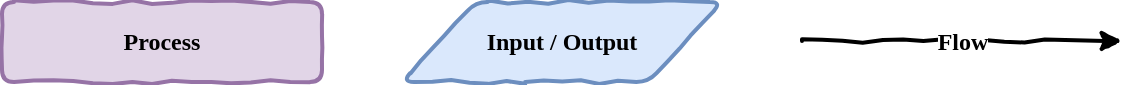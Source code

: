<mxfile version="16.4.0" type="device" pages="21"><diagram id="aTJ0d9E9QlJtqlVHEf84" name="flowchart_symbol_1"><mxGraphModel dx="2375" dy="1935" grid="1" gridSize="10" guides="1" tooltips="1" connect="1" arrows="1" fold="1" page="1" pageScale="1" pageWidth="827" pageHeight="1169" math="0" shadow="0"><root><mxCell id="0"/><mxCell id="1" parent="0"/><mxCell id="64Vs3W6re81teSfdjR8x-2" value="Flow" style="endArrow=classic;html=1;rounded=0;strokeWidth=2;fontFamily=Comic Sans MS;fontSize=12;fontStyle=1;sketch=1;shadow=0;sketchStyle=comic;" parent="1" edge="1"><mxGeometry width="50" height="50" relative="1" as="geometry"><mxPoint x="520" y="419.5" as="sourcePoint"/><mxPoint x="680" y="419.5" as="targetPoint"/></mxGeometry></mxCell><mxCell id="B-PrBlvVae0837MrDebI-1" value="Process" style="rounded=1;whiteSpace=wrap;html=1;strokeWidth=2;fontFamily=Comic Sans MS;fontSize=12;fillColor=#e1d5e7;strokeColor=#9673a6;fontStyle=1;sketch=1;shadow=0;sketchStyle=comic;" parent="1" vertex="1"><mxGeometry x="120" y="400" width="160" height="40" as="geometry"/></mxCell><mxCell id="B-PrBlvVae0837MrDebI-2" value="Input / Output" style="shape=parallelogram;html=1;strokeWidth=2;perimeter=parallelogramPerimeter;whiteSpace=wrap;rounded=1;arcSize=12;size=0.23;fillColor=#dae8fc;strokeColor=#6c8ebf;fontFamily=Comic Sans MS;fontStyle=1;sketch=1;shadow=0;sketchStyle=comic;" parent="1" vertex="1"><mxGeometry x="320" y="400" width="160" height="40" as="geometry"/></mxCell></root></mxGraphModel></diagram><diagram id="w5x7P2G6EXNcgq-hI8m3" name="lesson_1_1"><mxGraphModel dx="1638" dy="1334" grid="1" gridSize="10" guides="1" tooltips="1" connect="1" arrows="1" fold="1" page="0" pageScale="1" pageWidth="827" pageHeight="1169" math="0" shadow="0"><root><mxCell id="0"/><mxCell id="1" parent="0"/><mxCell id="__I8F6Faj5V1krDGrHze-7" style="edgeStyle=orthogonalEdgeStyle;rounded=0;orthogonalLoop=1;jettySize=auto;html=1;exitX=0.5;exitY=1;exitDx=0;exitDy=0;entryX=0.5;entryY=0;entryDx=0;entryDy=0;fontFamily=Comic Sans MS;strokeWidth=2;sketch=1;sketchStyle=comic;" parent="1" source="__I8F6Faj5V1krDGrHze-1" target="__I8F6Faj5V1krDGrHze-2" edge="1"><mxGeometry relative="1" as="geometry"/></mxCell><mxCell id="__I8F6Faj5V1krDGrHze-1" value="Display &lt;br&gt;&quot;Hello Hunter&quot;" style="shape=parallelogram;html=1;strokeWidth=2;perimeter=parallelogramPerimeter;whiteSpace=wrap;rounded=1;arcSize=12;size=0.23;fillColor=#dae8fc;strokeColor=#6c8ebf;fontFamily=Comic Sans MS;fontStyle=1;sketch=1;sketchStyle=comic;" parent="1" vertex="1"><mxGeometry x="400" y="80" width="160" height="40" as="geometry"/></mxCell><mxCell id="__I8F6Faj5V1krDGrHze-8" style="edgeStyle=orthogonalEdgeStyle;rounded=0;orthogonalLoop=1;jettySize=auto;html=1;exitX=0.5;exitY=1;exitDx=0;exitDy=0;entryX=0.5;entryY=0;entryDx=0;entryDy=0;fontFamily=Comic Sans MS;strokeWidth=2;sketch=1;sketchStyle=comic;" parent="1" source="__I8F6Faj5V1krDGrHze-2" target="__I8F6Faj5V1krDGrHze-3" edge="1"><mxGeometry relative="1" as="geometry"/></mxCell><mxCell id="__I8F6Faj5V1krDGrHze-2" value="Display &lt;br&gt;&quot;Hello Jordi&quot;" style="shape=parallelogram;html=1;strokeWidth=2;perimeter=parallelogramPerimeter;whiteSpace=wrap;rounded=1;arcSize=12;size=0.23;fillColor=#dae8fc;strokeColor=#6c8ebf;fontFamily=Comic Sans MS;fontStyle=1;sketch=1;sketchStyle=comic;" parent="1" vertex="1"><mxGeometry x="400" y="140" width="160" height="40" as="geometry"/></mxCell><mxCell id="__I8F6Faj5V1krDGrHze-9" style="edgeStyle=orthogonalEdgeStyle;rounded=0;orthogonalLoop=1;jettySize=auto;html=1;exitX=0.5;exitY=1;exitDx=0;exitDy=0;entryX=0.5;entryY=0;entryDx=0;entryDy=0;fontFamily=Comic Sans MS;strokeWidth=2;sketch=1;sketchStyle=comic;" parent="1" source="__I8F6Faj5V1krDGrHze-3" target="__I8F6Faj5V1krDGrHze-4" edge="1"><mxGeometry relative="1" as="geometry"/></mxCell><mxCell id="__I8F6Faj5V1krDGrHze-3" value="Display &lt;br&gt;&quot;Hello Adam&quot;" style="shape=parallelogram;html=1;strokeWidth=2;perimeter=parallelogramPerimeter;whiteSpace=wrap;rounded=1;arcSize=12;size=0.23;fillColor=#dae8fc;strokeColor=#6c8ebf;fontFamily=Comic Sans MS;fontStyle=1;sketch=1;sketchStyle=comic;" parent="1" vertex="1"><mxGeometry x="400" y="200" width="160" height="40" as="geometry"/></mxCell><mxCell id="__I8F6Faj5V1krDGrHze-10" style="edgeStyle=orthogonalEdgeStyle;rounded=0;orthogonalLoop=1;jettySize=auto;html=1;exitX=0.5;exitY=1;exitDx=0;exitDy=0;entryX=0.5;entryY=0;entryDx=0;entryDy=0;fontFamily=Comic Sans MS;strokeWidth=2;sketch=1;sketchStyle=comic;" parent="1" source="__I8F6Faj5V1krDGrHze-4" target="__I8F6Faj5V1krDGrHze-5" edge="1"><mxGeometry relative="1" as="geometry"/></mxCell><mxCell id="__I8F6Faj5V1krDGrHze-4" value="Display &lt;br&gt;&quot;Hello Jesse&quot;" style="shape=parallelogram;html=1;strokeWidth=2;perimeter=parallelogramPerimeter;whiteSpace=wrap;rounded=1;arcSize=12;size=0.23;fillColor=#dae8fc;strokeColor=#6c8ebf;fontFamily=Comic Sans MS;fontStyle=1;sketch=1;sketchStyle=comic;" parent="1" vertex="1"><mxGeometry x="400" y="260" width="160" height="40" as="geometry"/></mxCell><mxCell id="__I8F6Faj5V1krDGrHze-11" style="edgeStyle=orthogonalEdgeStyle;rounded=0;orthogonalLoop=1;jettySize=auto;html=1;exitX=0.5;exitY=1;exitDx=0;exitDy=0;entryX=0.5;entryY=0;entryDx=0;entryDy=0;fontFamily=Comic Sans MS;strokeWidth=2;sketch=1;sketchStyle=comic;" parent="1" source="__I8F6Faj5V1krDGrHze-5" target="__I8F6Faj5V1krDGrHze-6" edge="1"><mxGeometry relative="1" as="geometry"/></mxCell><mxCell id="__I8F6Faj5V1krDGrHze-5" value="Display &lt;br&gt;&quot;Hello Bryce&quot;" style="shape=parallelogram;html=1;strokeWidth=2;perimeter=parallelogramPerimeter;whiteSpace=wrap;rounded=1;arcSize=12;size=0.23;fillColor=#dae8fc;strokeColor=#6c8ebf;fontFamily=Comic Sans MS;fontStyle=1;sketch=1;sketchStyle=comic;" parent="1" vertex="1"><mxGeometry x="400" y="320" width="160" height="40" as="geometry"/></mxCell><mxCell id="__I8F6Faj5V1krDGrHze-6" value="Display &lt;br&gt;&quot;Hello Ben&quot;" style="shape=parallelogram;html=1;strokeWidth=2;perimeter=parallelogramPerimeter;whiteSpace=wrap;rounded=1;arcSize=12;size=0.23;fillColor=#dae8fc;strokeColor=#6c8ebf;fontFamily=Comic Sans MS;fontStyle=1;sketch=1;sketchStyle=comic;" parent="1" vertex="1"><mxGeometry x="400" y="380" width="160" height="40" as="geometry"/></mxCell></root></mxGraphModel></diagram><diagram name="flowchart_symbol_2" id="CqI5k-ESSs8dVro0C6zo"><mxGraphModel dx="2375" dy="1935" grid="1" gridSize="10" guides="1" tooltips="1" connect="1" arrows="1" fold="1" page="1" pageScale="1" pageWidth="827" pageHeight="1169" math="0" shadow="0"><root><mxCell id="32-I2uHK381idwPX13cz-0"/><mxCell id="32-I2uHK381idwPX13cz-1" parent="32-I2uHK381idwPX13cz-0"/><mxCell id="32-I2uHK381idwPX13cz-4" value="Begin" style="strokeWidth=2;html=1;shape=mxgraph.flowchart.terminator;whiteSpace=wrap;fillColor=#d5e8d4;strokeColor=#82b366;fontFamily=Comic Sans MS;fontStyle=1;sketch=1;sketchStyle=comic;" parent="32-I2uHK381idwPX13cz-1" vertex="1"><mxGeometry x="140" y="160" width="100" height="40" as="geometry"/></mxCell><mxCell id="32-I2uHK381idwPX13cz-5" value="Last name &lt;br&gt;in list?" style="strokeWidth=2;html=1;shape=mxgraph.flowchart.decision;whiteSpace=wrap;fillColor=#fff2cc;strokeColor=#d6b656;fontFamily=Comic Sans MS;fontStyle=1;sketch=1;sketchStyle=comic;" parent="32-I2uHK381idwPX13cz-1" vertex="1"><mxGeometry x="280" y="130" width="100" height="100" as="geometry"/></mxCell></root></mxGraphModel></diagram><diagram id="nQWGAwzyK7T1GPbXo3DT" name="lesson_2_for_loop"><mxGraphModel dx="1131" dy="921" grid="1" gridSize="10" guides="1" tooltips="1" connect="1" arrows="1" fold="1" page="0" pageScale="1" pageWidth="827" pageHeight="1169" math="0" shadow="0"><root><mxCell id="0"/><mxCell id="1" parent="0"/><mxCell id="hvVl_vGK7VnpGN5Xjxa9-1" value="" style="rounded=0;whiteSpace=wrap;html=1;dashed=1;strokeWidth=2;strokeColor=#999999;sketch=1;sketchStyle=comic;fillColor=#E6E6E6;" parent="1" vertex="1"><mxGeometry x="60" y="190" width="200" height="260" as="geometry"/></mxCell><mxCell id="dkV6Y1B76Zmv7AnTD_vW-3" style="edgeStyle=orthogonalEdgeStyle;rounded=0;orthogonalLoop=1;jettySize=auto;html=1;exitX=0.5;exitY=1;exitDx=0;exitDy=0;exitPerimeter=0;entryX=0.5;entryY=0;entryDx=0;entryDy=0;strokeWidth=2;sketch=1;sketchStyle=comic;" parent="1" source="dkV6Y1B76Zmv7AnTD_vW-1" target="dkV6Y1B76Zmv7AnTD_vW-2" edge="1"><mxGeometry relative="1" as="geometry"/></mxCell><mxCell id="dkV6Y1B76Zmv7AnTD_vW-1" value="Begin" style="strokeWidth=2;html=1;shape=mxgraph.flowchart.terminator;whiteSpace=wrap;fillColor=#d5e8d4;strokeColor=#82b366;fontFamily=Comic Sans MS;fontStyle=1;sketch=1;sketchStyle=comic;" parent="1" vertex="1"><mxGeometry x="110" y="80" width="100" height="40" as="geometry"/></mxCell><mxCell id="DHX6IswhN_gOGThOnS5R-2" style="edgeStyle=orthogonalEdgeStyle;rounded=0;orthogonalLoop=1;jettySize=auto;html=1;exitX=0.5;exitY=1;exitDx=0;exitDy=0;entryX=0.5;entryY=0;entryDx=0;entryDy=0;entryPerimeter=0;fontFamily=Comic Sans MS;strokeWidth=2;sketch=1;sketchStyle=comic;" parent="1" source="dkV6Y1B76Zmv7AnTD_vW-2" target="DHX6IswhN_gOGThOnS5R-1" edge="1"><mxGeometry relative="1" as="geometry"/></mxCell><mxCell id="dkV6Y1B76Zmv7AnTD_vW-2" value="Create names list" style="rounded=1;whiteSpace=wrap;html=1;strokeWidth=2;fontFamily=Comic Sans MS;fontSize=12;fillColor=#e1d5e7;strokeColor=#9673a6;fontStyle=1;sketch=1;sketchStyle=comic;" parent="1" vertex="1"><mxGeometry x="80" y="140" width="160" height="40" as="geometry"/></mxCell><mxCell id="dkV6Y1B76Zmv7AnTD_vW-9" style="edgeStyle=orthogonalEdgeStyle;rounded=0;orthogonalLoop=1;jettySize=auto;html=1;exitX=0.5;exitY=1;exitDx=0;exitDy=0;strokeWidth=2;entryX=0.5;entryY=0;entryDx=0;entryDy=0;sketch=1;sketchStyle=comic;" parent="1" source="dkV6Y1B76Zmv7AnTD_vW-5" target="2PAvstpCV0FVAOLAFN66-1" edge="1"><mxGeometry relative="1" as="geometry"><mxPoint x="175" y="440" as="targetPoint"/></mxGeometry></mxCell><mxCell id="dkV6Y1B76Zmv7AnTD_vW-5" value="Take next name &lt;br&gt;from names" style="rounded=1;whiteSpace=wrap;html=1;strokeWidth=2;fontFamily=Comic Sans MS;fontSize=12;fillColor=#e1d5e7;strokeColor=#9673a6;fontStyle=1;sketch=1;sketchStyle=comic;" parent="1" vertex="1"><mxGeometry x="80" y="330" width="160" height="40" as="geometry"/></mxCell><mxCell id="dkV6Y1B76Zmv7AnTD_vW-17" value="End" style="strokeWidth=2;html=1;shape=mxgraph.flowchart.terminator;whiteSpace=wrap;fillColor=#d5e8d4;strokeColor=#82b366;fontFamily=Comic Sans MS;fontStyle=1;sketch=1;sketchStyle=comic;" parent="1" vertex="1"><mxGeometry x="110" y="470" width="100" height="40" as="geometry"/></mxCell><mxCell id="DHX6IswhN_gOGThOnS5R-4" style="edgeStyle=orthogonalEdgeStyle;rounded=0;orthogonalLoop=1;jettySize=auto;html=1;exitX=0.5;exitY=1;exitDx=0;exitDy=0;entryX=0;entryY=0.5;entryDx=0;entryDy=0;entryPerimeter=0;fontFamily=Comic Sans MS;strokeWidth=2;sketch=1;sketchStyle=comic;" parent="1" source="2PAvstpCV0FVAOLAFN66-1" target="DHX6IswhN_gOGThOnS5R-1" edge="1"><mxGeometry relative="1" as="geometry"><Array as="points"><mxPoint x="160" y="440"/><mxPoint x="70" y="440"/><mxPoint x="70" y="250"/></Array></mxGeometry></mxCell><mxCell id="2PAvstpCV0FVAOLAFN66-1" value="Display &lt;br&gt;&quot;Hello&quot; name" style="shape=parallelogram;html=1;strokeWidth=2;perimeter=parallelogramPerimeter;whiteSpace=wrap;rounded=1;arcSize=12;size=0.23;fillColor=#dae8fc;strokeColor=#6c8ebf;fontFamily=Comic Sans MS;fontStyle=1;sketch=1;sketchStyle=comic;" parent="1" vertex="1"><mxGeometry x="80" y="390" width="160" height="40" as="geometry"/></mxCell><mxCell id="DHX6IswhN_gOGThOnS5R-3" value="Yes" style="edgeStyle=orthogonalEdgeStyle;rounded=0;orthogonalLoop=1;jettySize=auto;html=1;exitX=0.5;exitY=1;exitDx=0;exitDy=0;exitPerimeter=0;entryX=0.5;entryY=0;entryDx=0;entryDy=0;fontFamily=Comic Sans MS;strokeWidth=2;fontStyle=1;sketch=1;sketchStyle=comic;labelBackgroundColor=#E6E6E6;" parent="1" source="DHX6IswhN_gOGThOnS5R-1" target="dkV6Y1B76Zmv7AnTD_vW-5" edge="1"><mxGeometry x="-0.5" relative="1" as="geometry"><mxPoint as="offset"/></mxGeometry></mxCell><mxCell id="DHX6IswhN_gOGThOnS5R-5" value="No" style="edgeStyle=orthogonalEdgeStyle;rounded=0;orthogonalLoop=1;jettySize=auto;html=1;exitX=1;exitY=0.5;exitDx=0;exitDy=0;exitPerimeter=0;entryX=0.5;entryY=0;entryDx=0;entryDy=0;entryPerimeter=0;fontFamily=Comic Sans MS;strokeWidth=2;fontStyle=1;sketch=1;sketchStyle=comic;labelBackgroundColor=#E6E6E6;" parent="1" source="DHX6IswhN_gOGThOnS5R-1" target="dkV6Y1B76Zmv7AnTD_vW-17" edge="1"><mxGeometry x="-0.909" relative="1" as="geometry"><Array as="points"><mxPoint x="250" y="250"/><mxPoint x="250" y="460"/><mxPoint x="160" y="460"/></Array><mxPoint as="offset"/></mxGeometry></mxCell><mxCell id="DHX6IswhN_gOGThOnS5R-1" value="Is there a &lt;br&gt;next name?" style="strokeWidth=2;html=1;shape=mxgraph.flowchart.decision;whiteSpace=wrap;fillColor=#fff2cc;strokeColor=#d6b656;fontFamily=Comic Sans MS;fontStyle=1;sketch=1;sketchStyle=comic;" parent="1" vertex="1"><mxGeometry x="110" y="200" width="100" height="100" as="geometry"/></mxCell></root></mxGraphModel></diagram><diagram name="lesson_2_for_loop_2" id="dJtE9HTmhMUljeP1jYSc"><mxGraphModel dx="1350" dy="774" grid="1" gridSize="10" guides="1" tooltips="1" connect="1" arrows="1" fold="1" page="0" pageScale="1" pageWidth="827" pageHeight="1169" math="0" shadow="0"><root><mxCell id="q-MmoicYdn6X4IEogIjg-0"/><mxCell id="q-MmoicYdn6X4IEogIjg-1" parent="q-MmoicYdn6X4IEogIjg-0"/><mxCell id="q-MmoicYdn6X4IEogIjg-2" value="" style="rounded=0;whiteSpace=wrap;html=1;dashed=1;strokeWidth=2;strokeColor=#999999;sketch=1;sketchStyle=comic;fillColor=#E6E6E6;" parent="q-MmoicYdn6X4IEogIjg-1" vertex="1"><mxGeometry x="-190" y="270" width="210" height="320" as="geometry"/></mxCell><mxCell id="q-MmoicYdn6X4IEogIjg-3" style="edgeStyle=orthogonalEdgeStyle;rounded=0;orthogonalLoop=1;jettySize=auto;html=1;exitX=0.5;exitY=1;exitDx=0;exitDy=0;exitPerimeter=0;entryX=0.5;entryY=0;entryDx=0;entryDy=0;strokeWidth=2;sketch=1;sketchStyle=comic;" parent="q-MmoicYdn6X4IEogIjg-1" source="q-MmoicYdn6X4IEogIjg-4" target="q-MmoicYdn6X4IEogIjg-6" edge="1"><mxGeometry relative="1" as="geometry"/></mxCell><mxCell id="q-MmoicYdn6X4IEogIjg-4" value="Begin" style="strokeWidth=2;html=1;shape=mxgraph.flowchart.terminator;whiteSpace=wrap;fillColor=#d5e8d4;strokeColor=#82b366;fontFamily=Comic Sans MS;fontStyle=1;sketch=1;sketchStyle=comic;" parent="q-MmoicYdn6X4IEogIjg-1" vertex="1"><mxGeometry x="-130" y="160" width="100" height="40" as="geometry"/></mxCell><mxCell id="OcPLFIqfAmYhKi_F7hrw-0" style="edgeStyle=orthogonalEdgeStyle;rounded=0;orthogonalLoop=1;jettySize=auto;html=1;exitX=0.5;exitY=1;exitDx=0;exitDy=0;entryX=0.5;entryY=0;entryDx=0;entryDy=0;strokeWidth=2;sketch=1;sketchStyle=comic;entryPerimeter=0;" edge="1" parent="q-MmoicYdn6X4IEogIjg-1" source="q-MmoicYdn6X4IEogIjg-6" target="Jjb8YKpOmktOLilvk3a6-0"><mxGeometry relative="1" as="geometry"/></mxCell><mxCell id="q-MmoicYdn6X4IEogIjg-6" value="Create names list" style="rounded=1;whiteSpace=wrap;html=1;strokeWidth=2;fontFamily=Comic Sans MS;fontSize=12;fillColor=#e1d5e7;strokeColor=#9673a6;fontStyle=1;sketch=1;sketchStyle=comic;" parent="q-MmoicYdn6X4IEogIjg-1" vertex="1"><mxGeometry x="-160" y="220" width="160" height="40" as="geometry"/></mxCell><mxCell id="q-MmoicYdn6X4IEogIjg-7" style="edgeStyle=orthogonalEdgeStyle;rounded=0;orthogonalLoop=1;jettySize=auto;html=1;exitX=0.5;exitY=1;exitDx=0;exitDy=0;strokeWidth=2;sketch=1;sketchStyle=comic;entryX=0.5;entryY=0;entryDx=0;entryDy=0;" parent="q-MmoicYdn6X4IEogIjg-1" source="q-MmoicYdn6X4IEogIjg-8" edge="1" target="Jjb8YKpOmktOLilvk3a6-8"><mxGeometry relative="1" as="geometry"><mxPoint x="-80" y="520.0" as="targetPoint"/></mxGeometry></mxCell><mxCell id="q-MmoicYdn6X4IEogIjg-8" value="Take next name &lt;br&gt;from names" style="rounded=1;whiteSpace=wrap;html=1;strokeWidth=2;fontFamily=Comic Sans MS;fontSize=12;fillColor=#e1d5e7;strokeColor=#9673a6;fontStyle=1;sketch=1;sketchStyle=comic;" parent="q-MmoicYdn6X4IEogIjg-1" vertex="1"><mxGeometry x="-160" y="410" width="160" height="40" as="geometry"/></mxCell><mxCell id="q-MmoicYdn6X4IEogIjg-9" style="edgeStyle=orthogonalEdgeStyle;rounded=0;orthogonalLoop=1;jettySize=auto;html=1;exitX=0.5;exitY=1;exitDx=0;exitDy=0;entryX=0.5;entryY=0;entryDx=0;entryDy=0;strokeWidth=2;sketch=1;sketchStyle=comic;" parent="q-MmoicYdn6X4IEogIjg-1" edge="1" target="Jjb8YKpOmktOLilvk3a6-11" source="Jjb8YKpOmktOLilvk3a6-8"><mxGeometry relative="1" as="geometry"><mxPoint x="-80" y="560.0" as="sourcePoint"/><mxPoint x="-80" y="600.0" as="targetPoint"/></mxGeometry></mxCell><mxCell id="Jjb8YKpOmktOLilvk3a6-10" style="edgeStyle=orthogonalEdgeStyle;rounded=0;orthogonalLoop=1;jettySize=auto;html=1;entryX=0.5;entryY=0;entryDx=0;entryDy=0;entryPerimeter=0;fontFamily=Comic Sans MS;strokeWidth=2;sketch=1;sketchStyle=comic;exitX=0.5;exitY=1;exitDx=0;exitDy=0;" parent="q-MmoicYdn6X4IEogIjg-1" target="q-MmoicYdn6X4IEogIjg-18" edge="1" source="Jjb8YKpOmktOLilvk3a6-13"><mxGeometry relative="1" as="geometry"><mxPoint x="-80" y="660" as="sourcePoint"/></mxGeometry></mxCell><mxCell id="q-MmoicYdn6X4IEogIjg-18" value="End" style="strokeWidth=2;html=1;shape=mxgraph.flowchart.terminator;whiteSpace=wrap;fillColor=#d5e8d4;strokeColor=#82b366;fontFamily=Comic Sans MS;fontStyle=1;sketch=1;sketchStyle=comic;" parent="q-MmoicYdn6X4IEogIjg-1" vertex="1"><mxGeometry x="-130" y="670" width="100" height="40" as="geometry"/></mxCell><mxCell id="Jjb8YKpOmktOLilvk3a6-2" value="Yes" style="edgeStyle=orthogonalEdgeStyle;rounded=0;orthogonalLoop=1;jettySize=auto;html=1;exitX=0.5;exitY=1;exitDx=0;exitDy=0;exitPerimeter=0;entryX=0.5;entryY=0;entryDx=0;entryDy=0;fontFamily=Comic Sans MS;strokeWidth=2;fontStyle=1;sketch=1;sketchStyle=comic;labelBackgroundColor=#E6E6E6;" parent="q-MmoicYdn6X4IEogIjg-1" source="Jjb8YKpOmktOLilvk3a6-0" target="q-MmoicYdn6X4IEogIjg-8" edge="1"><mxGeometry x="-0.667" relative="1" as="geometry"><Array as="points"><mxPoint x="-80" y="390"/><mxPoint x="-80" y="390"/></Array><mxPoint as="offset"/></mxGeometry></mxCell><mxCell id="w479FfpjVf2Alih2nUDc-2" value="No" style="edgeStyle=orthogonalEdgeStyle;rounded=0;sketch=1;orthogonalLoop=1;jettySize=auto;html=1;exitX=1;exitY=0.5;exitDx=0;exitDy=0;exitPerimeter=0;entryX=0.5;entryY=0;entryDx=0;entryDy=0;sketchStyle=comic;strokeWidth=2;fontFamily=Comic Sans MS;fontStyle=1;labelBackgroundColor=#E6E6E6;" parent="q-MmoicYdn6X4IEogIjg-1" source="Jjb8YKpOmktOLilvk3a6-0" target="Jjb8YKpOmktOLilvk3a6-13" edge="1"><mxGeometry x="-0.923" relative="1" as="geometry"><Array as="points"><mxPoint x="10" y="330"/><mxPoint x="10" y="600"/><mxPoint x="-80" y="600"/></Array><mxPoint as="offset"/></mxGeometry></mxCell><mxCell id="Jjb8YKpOmktOLilvk3a6-0" value="Is there a &lt;br&gt;next name?" style="strokeWidth=2;html=1;shape=mxgraph.flowchart.decision;whiteSpace=wrap;fillColor=#fff2cc;strokeColor=#d6b656;fontFamily=Comic Sans MS;fontStyle=1;sketch=1;sketchStyle=comic;" parent="q-MmoicYdn6X4IEogIjg-1" vertex="1"><mxGeometry x="-130" y="280" width="100" height="100" as="geometry"/></mxCell><mxCell id="Jjb8YKpOmktOLilvk3a6-8" value="Display &lt;br&gt;&quot;Hello&quot; name" style="shape=parallelogram;html=1;strokeWidth=2;perimeter=parallelogramPerimeter;whiteSpace=wrap;rounded=1;arcSize=12;size=0.23;fillColor=#dae8fc;strokeColor=#6c8ebf;fontFamily=Comic Sans MS;fontStyle=1;sketch=1;sketchStyle=comic;" parent="q-MmoicYdn6X4IEogIjg-1" vertex="1"><mxGeometry x="-160" y="470" width="160" height="40" as="geometry"/></mxCell><mxCell id="Jjb8YKpOmktOLilvk3a6-12" style="edgeStyle=orthogonalEdgeStyle;rounded=0;orthogonalLoop=1;jettySize=auto;html=1;exitX=0.5;exitY=1;exitDx=0;exitDy=0;entryX=0;entryY=0.5;entryDx=0;entryDy=0;entryPerimeter=0;fontFamily=Comic Sans MS;strokeWidth=2;sketch=1;sketchStyle=comic;" parent="q-MmoicYdn6X4IEogIjg-1" source="Jjb8YKpOmktOLilvk3a6-11" target="Jjb8YKpOmktOLilvk3a6-0" edge="1"><mxGeometry relative="1" as="geometry"><Array as="points"><mxPoint x="-80" y="580"/><mxPoint x="-180" y="580"/><mxPoint x="-180" y="330"/></Array></mxGeometry></mxCell><mxCell id="Jjb8YKpOmktOLilvk3a6-11" value="Display &lt;br&gt;&quot;How are you?&quot;" style="shape=parallelogram;html=1;strokeWidth=2;perimeter=parallelogramPerimeter;whiteSpace=wrap;rounded=1;arcSize=12;size=0.23;fillColor=#dae8fc;strokeColor=#6c8ebf;fontFamily=Comic Sans MS;fontStyle=1;sketch=1;sketchStyle=comic;" parent="q-MmoicYdn6X4IEogIjg-1" vertex="1"><mxGeometry x="-160" y="530" width="160" height="40" as="geometry"/></mxCell><mxCell id="Jjb8YKpOmktOLilvk3a6-13" value="Display &quot;Come in &lt;br&gt;and sit down&quot;" style="shape=parallelogram;html=1;strokeWidth=2;perimeter=parallelogramPerimeter;whiteSpace=wrap;rounded=1;arcSize=12;size=0.23;fillColor=#dae8fc;strokeColor=#6c8ebf;fontFamily=Comic Sans MS;fontStyle=1;sketch=1;sketchStyle=comic;" parent="q-MmoicYdn6X4IEogIjg-1" vertex="1"><mxGeometry x="-160" y="610" width="160" height="40" as="geometry"/></mxCell><mxCell id="OcPLFIqfAmYhKi_F7hrw-1" value="" style="endArrow=none;html=1;rounded=0;labelBackgroundColor=default;sketch=1;sketchStyle=comic;fontFamily=Helvetica;fontSize=11;fontColor=default;strokeColor=default;strokeWidth=2;shape=connector;" edge="1" parent="q-MmoicYdn6X4IEogIjg-1"><mxGeometry width="50" height="50" relative="1" as="geometry"><mxPoint x="-240" y="820" as="sourcePoint"/><mxPoint x="-240" y="140" as="targetPoint"/></mxGeometry></mxCell></root></mxGraphModel></diagram><diagram id="DHTlbOIboYLbeCf9D1C4" name="lesson_2_ex_1"><mxGraphModel dx="1131" dy="921" grid="1" gridSize="10" guides="1" tooltips="1" connect="1" arrows="1" fold="1" page="0" pageScale="1" pageWidth="827" pageHeight="1169" math="0" shadow="0"><root><mxCell id="STbuhOLznEdCmStQapf2-0"/><mxCell id="STbuhOLznEdCmStQapf2-1" parent="STbuhOLznEdCmStQapf2-0"/><mxCell id="9PNQL8gfSoHKWQ4ioiVb-2" value="" style="rounded=0;whiteSpace=wrap;html=1;dashed=1;strokeWidth=2;strokeColor=#999999;sketch=1;sketchStyle=comic;fillColor=#E6E6E6;" parent="STbuhOLznEdCmStQapf2-1" vertex="1"><mxGeometry x="100" y="270" width="200" height="380" as="geometry"/></mxCell><mxCell id="SzDh2_HwCP526CqMqscw-2" style="edgeStyle=orthogonalEdgeStyle;rounded=0;orthogonalLoop=1;jettySize=auto;html=1;exitX=0.5;exitY=1;exitDx=0;exitDy=0;exitPerimeter=0;entryX=0.5;entryY=0;entryDx=0;entryDy=0;strokeWidth=2;sketch=1;sketchStyle=comic;" parent="STbuhOLznEdCmStQapf2-1" source="SzDh2_HwCP526CqMqscw-0" target="SzDh2_HwCP526CqMqscw-1" edge="1"><mxGeometry relative="1" as="geometry"/></mxCell><mxCell id="SzDh2_HwCP526CqMqscw-0" value="Begin" style="strokeWidth=2;html=1;shape=mxgraph.flowchart.terminator;whiteSpace=wrap;fillColor=#d5e8d4;strokeColor=#82b366;fontFamily=Comic Sans MS;fontStyle=1;sketch=1;sketchStyle=comic;" parent="STbuhOLznEdCmStQapf2-1" vertex="1"><mxGeometry x="150" y="40" width="100" height="40" as="geometry"/></mxCell><mxCell id="-w6s1RwV-qKTnA1ispO_-1" style="edgeStyle=orthogonalEdgeStyle;rounded=0;orthogonalLoop=1;jettySize=auto;html=1;exitX=0.5;exitY=1;exitDx=0;exitDy=0;entryX=0.5;entryY=0;entryDx=0;entryDy=0;strokeWidth=2;sketch=1;sketchStyle=comic;" parent="STbuhOLznEdCmStQapf2-1" source="SzDh2_HwCP526CqMqscw-1" target="-w6s1RwV-qKTnA1ispO_-0" edge="1"><mxGeometry relative="1" as="geometry"/></mxCell><mxCell id="SzDh2_HwCP526CqMqscw-1" value="Create Window" style="rounded=1;whiteSpace=wrap;html=1;strokeWidth=2;fontFamily=Comic Sans MS;fontSize=12;fillColor=#e1d5e7;strokeColor=#9673a6;fontStyle=1;sketch=1;sketchStyle=comic;" parent="STbuhOLznEdCmStQapf2-1" vertex="1"><mxGeometry x="120" y="100" width="160" height="40" as="geometry"/></mxCell><mxCell id="wqnmAf5w9jK8j26tvsNm-0" style="edgeStyle=orthogonalEdgeStyle;shape=connector;rounded=0;sketch=1;orthogonalLoop=1;jettySize=auto;html=1;exitX=0.5;exitY=1;exitDx=0;exitDy=0;entryX=0.5;entryY=0;entryDx=0;entryDy=0;labelBackgroundColor=#E6E6E6;sketchStyle=comic;fontFamily=Comic Sans MS;fontSize=11;fontColor=default;endArrow=classic;strokeColor=default;strokeWidth=2;" edge="1" parent="STbuhOLznEdCmStQapf2-1" source="SzDh2_HwCP526CqMqscw-3" target="SzDh2_HwCP526CqMqscw-5"><mxGeometry relative="1" as="geometry"/></mxCell><mxCell id="SzDh2_HwCP526CqMqscw-3" value="Create Turtle" style="rounded=1;whiteSpace=wrap;html=1;strokeWidth=2;fontFamily=Comic Sans MS;fontSize=12;fillColor=#e1d5e7;strokeColor=#9673a6;fontStyle=1;sketch=1;sketchStyle=comic;" parent="STbuhOLznEdCmStQapf2-1" vertex="1"><mxGeometry x="120" y="220" width="160" height="40" as="geometry"/></mxCell><mxCell id="eYfumAWsOHGIc4rayu0D-1" style="edgeStyle=orthogonalEdgeStyle;rounded=0;orthogonalLoop=1;jettySize=auto;html=1;exitX=0.5;exitY=1;exitDx=0;exitDy=0;entryX=0.5;entryY=0;entryDx=0;entryDy=0;entryPerimeter=0;fontFamily=Comic Sans MS;strokeWidth=2;sketch=1;sketchStyle=comic;" parent="STbuhOLznEdCmStQapf2-1" source="SzDh2_HwCP526CqMqscw-5" target="eYfumAWsOHGIc4rayu0D-0" edge="1"><mxGeometry relative="1" as="geometry"/></mxCell><mxCell id="SzDh2_HwCP526CqMqscw-5" value="list = [0 ... 4]" style="rounded=1;whiteSpace=wrap;html=1;strokeWidth=2;fontFamily=Comic Sans MS;fontSize=12;fillColor=#e1d5e7;strokeColor=#9673a6;fontStyle=1;sketch=1;sketchStyle=comic;" parent="STbuhOLznEdCmStQapf2-1" vertex="1"><mxGeometry x="120" y="280" width="160" height="40" as="geometry"/></mxCell><mxCell id="SzDh2_HwCP526CqMqscw-14" value="End" style="strokeWidth=2;html=1;shape=mxgraph.flowchart.terminator;whiteSpace=wrap;fillColor=#d5e8d4;strokeColor=#82b366;fontFamily=Comic Sans MS;fontStyle=1;sketch=1;sketchStyle=comic;" parent="STbuhOLznEdCmStQapf2-1" vertex="1"><mxGeometry x="150" y="670" width="100" height="40" as="geometry"/></mxCell><mxCell id="-w6s1RwV-qKTnA1ispO_-2" style="edgeStyle=orthogonalEdgeStyle;rounded=0;orthogonalLoop=1;jettySize=auto;html=1;exitX=0.5;exitY=1;exitDx=0;exitDy=0;entryX=0.5;entryY=0;entryDx=0;entryDy=0;strokeWidth=2;sketch=1;sketchStyle=comic;" parent="STbuhOLznEdCmStQapf2-1" source="-w6s1RwV-qKTnA1ispO_-0" target="SzDh2_HwCP526CqMqscw-3" edge="1"><mxGeometry relative="1" as="geometry"/></mxCell><mxCell id="-w6s1RwV-qKTnA1ispO_-0" value="Set window size to&lt;br&gt;500 x 500" style="rounded=1;whiteSpace=wrap;html=1;strokeWidth=2;fontFamily=Comic Sans MS;fontSize=12;fillColor=#e1d5e7;strokeColor=#9673a6;fontStyle=1;sketch=1;sketchStyle=comic;" parent="STbuhOLznEdCmStQapf2-1" vertex="1"><mxGeometry x="120" y="160" width="160" height="40" as="geometry"/></mxCell><mxCell id="eYfumAWsOHGIc4rayu0D-6" style="edgeStyle=orthogonalEdgeStyle;rounded=0;orthogonalLoop=1;jettySize=auto;html=1;exitX=0.5;exitY=1;exitDx=0;exitDy=0;entryX=0.5;entryY=0;entryDx=0;entryDy=0;fontFamily=Comic Sans MS;strokeWidth=2;sketch=1;sketchStyle=comic;" parent="STbuhOLznEdCmStQapf2-1" source="2JQLPXM7kK4tErhcRTvf-0" target="eYfumAWsOHGIc4rayu0D-3" edge="1"><mxGeometry relative="1" as="geometry"/></mxCell><mxCell id="2JQLPXM7kK4tErhcRTvf-0" value="Take next element &lt;br&gt;from list" style="rounded=1;whiteSpace=wrap;html=1;strokeWidth=2;fontFamily=Comic Sans MS;fontSize=12;fillColor=#e1d5e7;strokeColor=#9673a6;fontStyle=1;sketch=1;sketchStyle=comic;" parent="STbuhOLznEdCmStQapf2-1" vertex="1"><mxGeometry x="120" y="470" width="160" height="40" as="geometry"/></mxCell><mxCell id="eYfumAWsOHGIc4rayu0D-2" value="Yes" style="edgeStyle=orthogonalEdgeStyle;rounded=0;orthogonalLoop=1;jettySize=auto;html=1;exitX=0.5;exitY=1;exitDx=0;exitDy=0;exitPerimeter=0;entryX=0.5;entryY=0;entryDx=0;entryDy=0;fontFamily=Comic Sans MS;strokeWidth=2;fontStyle=1;sketch=1;sketchStyle=comic;labelBackgroundColor=#E6E6E6;" parent="STbuhOLznEdCmStQapf2-1" source="eYfumAWsOHGIc4rayu0D-0" target="2JQLPXM7kK4tErhcRTvf-0" edge="1"><mxGeometry x="-0.333" relative="1" as="geometry"><Array as="points"><mxPoint x="200" y="450"/><mxPoint x="200" y="450"/></Array><mxPoint as="offset"/></mxGeometry></mxCell><mxCell id="eYfumAWsOHGIc4rayu0D-8" value="No" style="edgeStyle=orthogonalEdgeStyle;rounded=0;orthogonalLoop=1;jettySize=auto;html=1;exitX=1;exitY=0.5;exitDx=0;exitDy=0;exitPerimeter=0;fontFamily=Comic Sans MS;strokeWidth=2;fontStyle=1;sketch=1;sketchStyle=comic;labelBackgroundColor=#E6E6E6;" parent="STbuhOLznEdCmStQapf2-1" source="eYfumAWsOHGIc4rayu0D-0" target="SzDh2_HwCP526CqMqscw-14" edge="1"><mxGeometry x="-0.929" relative="1" as="geometry"><Array as="points"><mxPoint x="290" y="390"/><mxPoint x="290" y="660"/><mxPoint x="200" y="660"/></Array><mxPoint as="offset"/></mxGeometry></mxCell><mxCell id="eYfumAWsOHGIc4rayu0D-0" value="Is&lt;br&gt;there a next&lt;br&gt;element?" style="strokeWidth=2;html=1;shape=mxgraph.flowchart.decision;whiteSpace=wrap;fillColor=#fff2cc;strokeColor=#d6b656;fontFamily=Comic Sans MS;fontStyle=1;sketch=1;sketchStyle=comic;" parent="STbuhOLznEdCmStQapf2-1" vertex="1"><mxGeometry x="150" y="340" width="100" height="100" as="geometry"/></mxCell><mxCell id="eYfumAWsOHGIc4rayu0D-7" style="edgeStyle=orthogonalEdgeStyle;rounded=0;orthogonalLoop=1;jettySize=auto;html=1;exitX=0.5;exitY=1;exitDx=0;exitDy=0;entryX=0.502;entryY=-0.079;entryDx=0;entryDy=0;entryPerimeter=0;fontFamily=Comic Sans MS;strokeWidth=2;sketch=1;sketchStyle=comic;" parent="STbuhOLznEdCmStQapf2-1" source="eYfumAWsOHGIc4rayu0D-3" target="eYfumAWsOHGIc4rayu0D-4" edge="1"><mxGeometry relative="1" as="geometry"/></mxCell><mxCell id="eYfumAWsOHGIc4rayu0D-3" value="forward 100" style="shape=parallelogram;html=1;strokeWidth=2;perimeter=parallelogramPerimeter;whiteSpace=wrap;rounded=1;arcSize=12;size=0.23;fillColor=#dae8fc;strokeColor=#6c8ebf;fontFamily=Comic Sans MS;fontStyle=1;sketch=1;sketchStyle=comic;" parent="STbuhOLznEdCmStQapf2-1" vertex="1"><mxGeometry x="120" y="530" width="160" height="40" as="geometry"/></mxCell><mxCell id="eYfumAWsOHGIc4rayu0D-5" style="edgeStyle=orthogonalEdgeStyle;rounded=0;orthogonalLoop=1;jettySize=auto;html=1;exitX=0.5;exitY=1;exitDx=0;exitDy=0;entryX=0;entryY=0.5;entryDx=0;entryDy=0;entryPerimeter=0;fontFamily=Comic Sans MS;strokeWidth=2;sketch=1;sketchStyle=comic;" parent="STbuhOLznEdCmStQapf2-1" source="eYfumAWsOHGIc4rayu0D-4" target="eYfumAWsOHGIc4rayu0D-0" edge="1"><mxGeometry relative="1" as="geometry"><Array as="points"><mxPoint x="200" y="640"/><mxPoint x="110" y="640"/><mxPoint x="110" y="390"/></Array></mxGeometry></mxCell><mxCell id="eYfumAWsOHGIc4rayu0D-4" value="left 90" style="shape=parallelogram;html=1;strokeWidth=2;perimeter=parallelogramPerimeter;whiteSpace=wrap;rounded=1;arcSize=12;size=0.23;fillColor=#dae8fc;strokeColor=#6c8ebf;fontFamily=Comic Sans MS;fontStyle=1;sketch=1;sketchStyle=comic;" parent="STbuhOLznEdCmStQapf2-1" vertex="1"><mxGeometry x="120" y="590" width="160" height="40" as="geometry"/></mxCell><mxCell id="evHVfe7CP1nUh1bAPIF3-0" value="" style="endArrow=none;html=1;rounded=0;labelBackgroundColor=default;sketch=1;sketchStyle=comic;fontFamily=Helvetica;fontSize=11;fontColor=default;strokeColor=default;strokeWidth=2;shape=connector;" edge="1" parent="STbuhOLznEdCmStQapf2-1"><mxGeometry width="50" height="50" relative="1" as="geometry"><mxPoint x="80" y="720" as="sourcePoint"/><mxPoint x="80" y="40" as="targetPoint"/></mxGeometry></mxCell></root></mxGraphModel></diagram><diagram name="lesson_3_1" id="QLK8TSK2bd1t9TaF8L6C"><mxGraphModel dx="1357" dy="1106" grid="1" gridSize="10" guides="1" tooltips="1" connect="1" arrows="1" fold="1" page="0" pageScale="1" pageWidth="827" pageHeight="1169" math="0" shadow="0"><root><mxCell id="6bzKaXxOgf_US8V6TKIq-0"/><mxCell id="6bzKaXxOgf_US8V6TKIq-1" parent="6bzKaXxOgf_US8V6TKIq-0"/><mxCell id="X3YmZsahaHknrEPaa8Se-0" value="" style="rounded=0;whiteSpace=wrap;html=1;dashed=1;strokeWidth=2;strokeColor=#999999;sketch=1;sketchStyle=comic;fillColor=#E6E6E6;" parent="6bzKaXxOgf_US8V6TKIq-1" vertex="1"><mxGeometry x="300" y="90" width="200" height="380" as="geometry"/></mxCell><mxCell id="6bzKaXxOgf_US8V6TKIq-19" style="edgeStyle=orthogonalEdgeStyle;rounded=0;orthogonalLoop=1;jettySize=auto;html=1;exitX=0.5;exitY=1;exitDx=0;exitDy=0;exitPerimeter=0;entryX=0.5;entryY=0;entryDx=0;entryDy=0;strokeWidth=2;sketch=1;sketchStyle=comic;" parent="6bzKaXxOgf_US8V6TKIq-1" source="6bzKaXxOgf_US8V6TKIq-3" target="6bzKaXxOgf_US8V6TKIq-18" edge="1"><mxGeometry relative="1" as="geometry"/></mxCell><mxCell id="6bzKaXxOgf_US8V6TKIq-3" value="Begin" style="strokeWidth=2;html=1;shape=mxgraph.flowchart.terminator;whiteSpace=wrap;fillColor=#d5e8d4;strokeColor=#82b366;fontFamily=Comic Sans MS;fontStyle=1;sketch=1;sketchStyle=comic;" parent="6bzKaXxOgf_US8V6TKIq-1" vertex="1"><mxGeometry x="150" y="40" width="100" height="40" as="geometry"/></mxCell><mxCell id="3umoO0Tazy6f97Hveim8-1" style="edgeStyle=orthogonalEdgeStyle;rounded=0;orthogonalLoop=1;jettySize=auto;html=1;exitX=0.5;exitY=1;exitDx=0;exitDy=0;strokeWidth=2;sketch=1;sketchStyle=comic;" parent="6bzKaXxOgf_US8V6TKIq-1" source="6bzKaXxOgf_US8V6TKIq-5" target="3umoO0Tazy6f97Hveim8-0" edge="1"><mxGeometry relative="1" as="geometry"/></mxCell><mxCell id="6bzKaXxOgf_US8V6TKIq-5" value="Create Window" style="rounded=1;whiteSpace=wrap;html=1;strokeWidth=2;fontFamily=Comic Sans MS;fontSize=12;fillColor=#e1d5e7;strokeColor=#9673a6;fontStyle=1;sketch=1;sketchStyle=comic;" parent="6bzKaXxOgf_US8V6TKIq-1" vertex="1"><mxGeometry x="120" y="280" width="160" height="40" as="geometry"/></mxCell><mxCell id="6bzKaXxOgf_US8V6TKIq-6" style="edgeStyle=orthogonalEdgeStyle;rounded=0;orthogonalLoop=1;jettySize=auto;html=1;exitX=0.5;exitY=1;exitDx=0;exitDy=0;entryX=0.5;entryY=0;entryDx=0;entryDy=0;strokeWidth=2;sketch=1;sketchStyle=comic;" parent="6bzKaXxOgf_US8V6TKIq-1" source="6bzKaXxOgf_US8V6TKIq-7" target="6bzKaXxOgf_US8V6TKIq-9" edge="1"><mxGeometry relative="1" as="geometry"><Array as="points"><mxPoint x="200" y="450"/><mxPoint x="290" y="450"/><mxPoint x="290" y="80"/><mxPoint x="400" y="80"/></Array></mxGeometry></mxCell><mxCell id="6bzKaXxOgf_US8V6TKIq-7" value="Create Turtle" style="rounded=1;whiteSpace=wrap;html=1;strokeWidth=2;fontFamily=Comic Sans MS;fontSize=12;fillColor=#e1d5e7;strokeColor=#9673a6;fontStyle=1;sketch=1;sketchStyle=comic;" parent="6bzKaXxOgf_US8V6TKIq-1" vertex="1"><mxGeometry x="120" y="400" width="160" height="40" as="geometry"/></mxCell><mxCell id="BmQiQpvBdfPy2nrZ8Mji-0" style="edgeStyle=orthogonalEdgeStyle;rounded=0;orthogonalLoop=1;jettySize=auto;html=1;exitX=0.5;exitY=1;exitDx=0;exitDy=0;entryX=0.5;entryY=0;entryDx=0;entryDy=0;entryPerimeter=0;fontFamily=Comic Sans MS;strokeWidth=2;sketch=1;sketchStyle=comic;" parent="6bzKaXxOgf_US8V6TKIq-1" source="6bzKaXxOgf_US8V6TKIq-9" target="eM2kdHEDIbhpZTQbEqta-0" edge="1"><mxGeometry relative="1" as="geometry"/></mxCell><mxCell id="6bzKaXxOgf_US8V6TKIq-9" value="list = [0 ... sides]" style="rounded=1;whiteSpace=wrap;html=1;strokeWidth=2;fontFamily=Comic Sans MS;fontSize=12;fillColor=#e1d5e7;strokeColor=#9673a6;fontStyle=1;sketch=1;sketchStyle=comic;" parent="6bzKaXxOgf_US8V6TKIq-1" vertex="1"><mxGeometry x="320" y="100" width="160" height="40" as="geometry"/></mxCell><mxCell id="6bzKaXxOgf_US8V6TKIq-17" value="End" style="strokeWidth=2;html=1;shape=mxgraph.flowchart.terminator;whiteSpace=wrap;fillColor=#d5e8d4;strokeColor=#82b366;fontFamily=Comic Sans MS;fontStyle=1;sketch=1;sketchStyle=comic;" parent="6bzKaXxOgf_US8V6TKIq-1" vertex="1"><mxGeometry x="350" y="490" width="100" height="40" as="geometry"/></mxCell><mxCell id="6bzKaXxOgf_US8V6TKIq-21" style="edgeStyle=orthogonalEdgeStyle;rounded=0;orthogonalLoop=1;jettySize=auto;html=1;exitX=0.5;exitY=1;exitDx=0;exitDy=0;entryX=0.5;entryY=0;entryDx=0;entryDy=0;strokeWidth=2;sketch=1;sketchStyle=comic;" parent="6bzKaXxOgf_US8V6TKIq-1" source="6bzKaXxOgf_US8V6TKIq-18" target="6bzKaXxOgf_US8V6TKIq-20" edge="1"><mxGeometry relative="1" as="geometry"/></mxCell><mxCell id="6bzKaXxOgf_US8V6TKIq-18" value="sides = 3" style="rounded=1;whiteSpace=wrap;html=1;strokeWidth=2;fontFamily=Comic Sans MS;fontSize=12;fillColor=#e1d5e7;strokeColor=#9673a6;fontStyle=1;sketch=1;sketchStyle=comic;" parent="6bzKaXxOgf_US8V6TKIq-1" vertex="1"><mxGeometry x="120" y="100" width="160" height="40" as="geometry"/></mxCell><mxCell id="6bzKaXxOgf_US8V6TKIq-23" style="edgeStyle=orthogonalEdgeStyle;rounded=0;orthogonalLoop=1;jettySize=auto;html=1;exitX=0.5;exitY=1;exitDx=0;exitDy=0;entryX=0.5;entryY=0;entryDx=0;entryDy=0;strokeWidth=2;sketch=1;sketchStyle=comic;" parent="6bzKaXxOgf_US8V6TKIq-1" source="6bzKaXxOgf_US8V6TKIq-20" target="6bzKaXxOgf_US8V6TKIq-22" edge="1"><mxGeometry relative="1" as="geometry"/></mxCell><mxCell id="6bzKaXxOgf_US8V6TKIq-20" value="length = 200" style="rounded=1;whiteSpace=wrap;html=1;strokeWidth=2;fontFamily=Comic Sans MS;fontSize=12;fillColor=#e1d5e7;strokeColor=#9673a6;fontStyle=1;sketch=1;sketchStyle=comic;" parent="6bzKaXxOgf_US8V6TKIq-1" vertex="1"><mxGeometry x="120" y="160" width="160" height="40" as="geometry"/></mxCell><mxCell id="6bzKaXxOgf_US8V6TKIq-24" style="edgeStyle=orthogonalEdgeStyle;rounded=0;orthogonalLoop=1;jettySize=auto;html=1;exitX=0.5;exitY=1;exitDx=0;exitDy=0;entryX=0.5;entryY=0;entryDx=0;entryDy=0;strokeWidth=2;sketch=1;sketchStyle=comic;" parent="6bzKaXxOgf_US8V6TKIq-1" source="6bzKaXxOgf_US8V6TKIq-22" target="6bzKaXxOgf_US8V6TKIq-5" edge="1"><mxGeometry relative="1" as="geometry"/></mxCell><mxCell id="6bzKaXxOgf_US8V6TKIq-22" value="degrees = 120" style="rounded=1;whiteSpace=wrap;html=1;strokeWidth=2;fontFamily=Comic Sans MS;fontSize=12;fillColor=#e1d5e7;strokeColor=#9673a6;fontStyle=1;sketch=1;sketchStyle=comic;" parent="6bzKaXxOgf_US8V6TKIq-1" vertex="1"><mxGeometry x="120" y="220" width="160" height="40" as="geometry"/></mxCell><mxCell id="3umoO0Tazy6f97Hveim8-2" style="edgeStyle=orthogonalEdgeStyle;rounded=0;orthogonalLoop=1;jettySize=auto;html=1;exitX=0.5;exitY=1;exitDx=0;exitDy=0;entryX=0.5;entryY=0;entryDx=0;entryDy=0;strokeWidth=2;sketch=1;sketchStyle=comic;" parent="6bzKaXxOgf_US8V6TKIq-1" source="3umoO0Tazy6f97Hveim8-0" target="6bzKaXxOgf_US8V6TKIq-7" edge="1"><mxGeometry relative="1" as="geometry"/></mxCell><mxCell id="3umoO0Tazy6f97Hveim8-0" value="Set window size to&lt;br&gt;500 x 500" style="rounded=1;whiteSpace=wrap;html=1;strokeWidth=2;fontFamily=Comic Sans MS;fontSize=12;fillColor=#e1d5e7;strokeColor=#9673a6;fontStyle=1;sketch=1;sketchStyle=comic;" parent="6bzKaXxOgf_US8V6TKIq-1" vertex="1"><mxGeometry x="120" y="340" width="160" height="40" as="geometry"/></mxCell><mxCell id="BmQiQpvBdfPy2nrZ8Mji-4" style="edgeStyle=orthogonalEdgeStyle;rounded=0;orthogonalLoop=1;jettySize=auto;html=1;exitX=0.5;exitY=1;exitDx=0;exitDy=0;entryX=0.5;entryY=0;entryDx=0;entryDy=0;fontFamily=Comic Sans MS;strokeWidth=2;sketch=1;sketchStyle=comic;" parent="6bzKaXxOgf_US8V6TKIq-1" source="uPXf_q_gqbWPZaJgxolQ-0" target="BmQiQpvBdfPy2nrZ8Mji-1" edge="1"><mxGeometry relative="1" as="geometry"/></mxCell><mxCell id="uPXf_q_gqbWPZaJgxolQ-0" value="Take next element &lt;br&gt;from list" style="rounded=1;whiteSpace=wrap;html=1;strokeWidth=2;fontFamily=Comic Sans MS;fontSize=12;fillColor=#e1d5e7;strokeColor=#9673a6;fontStyle=1;sketch=1;sketchStyle=comic;" parent="6bzKaXxOgf_US8V6TKIq-1" vertex="1"><mxGeometry x="320" y="290" width="160" height="40" as="geometry"/></mxCell><mxCell id="BmQiQpvBdfPy2nrZ8Mji-3" value="Yes" style="edgeStyle=orthogonalEdgeStyle;rounded=0;orthogonalLoop=1;jettySize=auto;html=1;exitX=0.5;exitY=1;exitDx=0;exitDy=0;exitPerimeter=0;entryX=0.5;entryY=0;entryDx=0;entryDy=0;fontFamily=Comic Sans MS;strokeWidth=2;fontStyle=1;sketch=1;sketchStyle=comic;labelBackgroundColor=#E6E6E6;" parent="6bzKaXxOgf_US8V6TKIq-1" source="eM2kdHEDIbhpZTQbEqta-0" target="uPXf_q_gqbWPZaJgxolQ-0" edge="1"><mxGeometry x="-0.333" relative="1" as="geometry"><mxPoint as="offset"/></mxGeometry></mxCell><mxCell id="BmQiQpvBdfPy2nrZ8Mji-7" value="&lt;b&gt;No&lt;/b&gt;" style="edgeStyle=orthogonalEdgeStyle;rounded=0;orthogonalLoop=1;jettySize=auto;html=1;exitX=1;exitY=0.5;exitDx=0;exitDy=0;exitPerimeter=0;fontFamily=Comic Sans MS;strokeWidth=2;sketch=1;sketchStyle=comic;labelBackgroundColor=#E6E6E6;fontStyle=1;" parent="6bzKaXxOgf_US8V6TKIq-1" source="eM2kdHEDIbhpZTQbEqta-0" target="6bzKaXxOgf_US8V6TKIq-17" edge="1"><mxGeometry x="-0.923" relative="1" as="geometry"><Array as="points"><mxPoint x="490" y="210"/><mxPoint x="490" y="480"/><mxPoint x="400" y="480"/></Array><mxPoint as="offset"/></mxGeometry></mxCell><mxCell id="eM2kdHEDIbhpZTQbEqta-0" value="Is&amp;nbsp;&lt;br&gt;there a next&lt;br&gt;element?" style="strokeWidth=2;html=1;shape=mxgraph.flowchart.decision;whiteSpace=wrap;fillColor=#fff2cc;strokeColor=#d6b656;fontFamily=Comic Sans MS;fontStyle=1;sketch=1;sketchStyle=comic;" parent="6bzKaXxOgf_US8V6TKIq-1" vertex="1"><mxGeometry x="350" y="160" width="100" height="100" as="geometry"/></mxCell><mxCell id="BmQiQpvBdfPy2nrZ8Mji-5" style="edgeStyle=orthogonalEdgeStyle;rounded=0;orthogonalLoop=1;jettySize=auto;html=1;exitX=0.5;exitY=1;exitDx=0;exitDy=0;entryX=0.5;entryY=0;entryDx=0;entryDy=0;fontFamily=Comic Sans MS;strokeWidth=2;sketch=1;sketchStyle=comic;" parent="6bzKaXxOgf_US8V6TKIq-1" source="BmQiQpvBdfPy2nrZ8Mji-1" target="BmQiQpvBdfPy2nrZ8Mji-2" edge="1"><mxGeometry relative="1" as="geometry"/></mxCell><mxCell id="BmQiQpvBdfPy2nrZ8Mji-1" value="forward length" style="shape=parallelogram;html=1;strokeWidth=2;perimeter=parallelogramPerimeter;whiteSpace=wrap;rounded=1;arcSize=12;size=0.23;fillColor=#dae8fc;strokeColor=#6c8ebf;fontFamily=Comic Sans MS;fontStyle=1;sketch=1;sketchStyle=comic;" parent="6bzKaXxOgf_US8V6TKIq-1" vertex="1"><mxGeometry x="320" y="350" width="160" height="40" as="geometry"/></mxCell><mxCell id="BmQiQpvBdfPy2nrZ8Mji-6" style="edgeStyle=orthogonalEdgeStyle;rounded=0;orthogonalLoop=1;jettySize=auto;html=1;exitX=0.5;exitY=1;exitDx=0;exitDy=0;entryX=0;entryY=0.5;entryDx=0;entryDy=0;entryPerimeter=0;fontFamily=Comic Sans MS;strokeWidth=2;sketch=1;sketchStyle=comic;" parent="6bzKaXxOgf_US8V6TKIq-1" source="BmQiQpvBdfPy2nrZ8Mji-2" target="eM2kdHEDIbhpZTQbEqta-0" edge="1"><mxGeometry relative="1" as="geometry"><Array as="points"><mxPoint x="400" y="460"/><mxPoint x="310" y="460"/><mxPoint x="310" y="210"/></Array></mxGeometry></mxCell><mxCell id="BmQiQpvBdfPy2nrZ8Mji-2" value="left degrees" style="shape=parallelogram;html=1;strokeWidth=2;perimeter=parallelogramPerimeter;whiteSpace=wrap;rounded=1;arcSize=12;size=0.23;fillColor=#dae8fc;strokeColor=#6c8ebf;fontFamily=Comic Sans MS;fontStyle=1;sketch=1;sketchStyle=comic;" parent="6bzKaXxOgf_US8V6TKIq-1" vertex="1"><mxGeometry x="320" y="410" width="160" height="40" as="geometry"/></mxCell><mxCell id="kBZsO6yoftO0rO4NOQfg-0" value="" style="endArrow=none;html=1;rounded=0;labelBackgroundColor=default;sketch=1;sketchStyle=comic;fontFamily=Helvetica;fontSize=11;fontColor=default;strokeColor=default;strokeWidth=2;shape=connector;" edge="1" parent="6bzKaXxOgf_US8V6TKIq-1"><mxGeometry width="50" height="50" relative="1" as="geometry"><mxPoint x="80" y="720" as="sourcePoint"/><mxPoint x="80" y="40" as="targetPoint"/></mxGeometry></mxCell></root></mxGraphModel></diagram><diagram name="lesson_3_2" id="qBDwNBAvgV3aK0WwcI_b"><mxGraphModel dx="1131" dy="921" grid="1" gridSize="10" guides="1" tooltips="1" connect="1" arrows="1" fold="1" page="0" pageScale="1" pageWidth="827" pageHeight="1169" math="0" shadow="0"><root><mxCell id="Zpa2VpcF22wbgHIwqj4p-0"/><mxCell id="Zpa2VpcF22wbgHIwqj4p-1" parent="Zpa2VpcF22wbgHIwqj4p-0"/><mxCell id="tUtngjZNLxFIUpvBVeLO-0" value="" style="rounded=0;whiteSpace=wrap;html=1;dashed=1;strokeWidth=2;strokeColor=#999999;sketch=1;sketchStyle=comic;fillColor=#E6E6E6;" parent="Zpa2VpcF22wbgHIwqj4p-1" vertex="1"><mxGeometry x="300" y="70" width="200" height="380" as="geometry"/></mxCell><mxCell id="Zpa2VpcF22wbgHIwqj4p-25" style="edgeStyle=orthogonalEdgeStyle;rounded=0;orthogonalLoop=1;jettySize=auto;html=1;exitX=0.5;exitY=1;exitDx=0;exitDy=0;exitPerimeter=0;entryX=0.5;entryY=0;entryDx=0;entryDy=0;strokeWidth=2;sketch=1;sketchStyle=comic;" parent="Zpa2VpcF22wbgHIwqj4p-1" source="Zpa2VpcF22wbgHIwqj4p-3" target="Zpa2VpcF22wbgHIwqj4p-24" edge="1"><mxGeometry relative="1" as="geometry"/></mxCell><mxCell id="Zpa2VpcF22wbgHIwqj4p-3" value="Begin" style="strokeWidth=2;html=1;shape=mxgraph.flowchart.terminator;whiteSpace=wrap;fillColor=#d5e8d4;strokeColor=#82b366;fontFamily=Comic Sans MS;fontStyle=1;sketch=1;sketchStyle=comic;" parent="Zpa2VpcF22wbgHIwqj4p-1" vertex="1"><mxGeometry x="150" y="40" width="100" height="40" as="geometry"/></mxCell><mxCell id="m-CYq8jFCtF-FwCbhQmv-1" style="edgeStyle=orthogonalEdgeStyle;rounded=0;orthogonalLoop=1;jettySize=auto;html=1;exitX=0.5;exitY=1;exitDx=0;exitDy=0;entryX=0.5;entryY=0;entryDx=0;entryDy=0;strokeWidth=2;sketch=1;sketchStyle=comic;" parent="Zpa2VpcF22wbgHIwqj4p-1" source="Zpa2VpcF22wbgHIwqj4p-5" target="m-CYq8jFCtF-FwCbhQmv-0" edge="1"><mxGeometry relative="1" as="geometry"/></mxCell><mxCell id="Zpa2VpcF22wbgHIwqj4p-5" value="Create Window" style="rounded=1;whiteSpace=wrap;html=1;strokeWidth=2;fontFamily=Comic Sans MS;fontSize=12;fillColor=#e1d5e7;strokeColor=#9673a6;fontStyle=1;sketch=1;sketchStyle=comic;" parent="Zpa2VpcF22wbgHIwqj4p-1" vertex="1"><mxGeometry x="120" y="340" width="160" height="40" as="geometry"/></mxCell><mxCell id="Zpa2VpcF22wbgHIwqj4p-6" style="edgeStyle=orthogonalEdgeStyle;rounded=0;orthogonalLoop=1;jettySize=auto;html=1;exitX=0.5;exitY=1;exitDx=0;exitDy=0;entryX=0.5;entryY=0;entryDx=0;entryDy=0;strokeWidth=2;sketch=1;sketchStyle=comic;" parent="Zpa2VpcF22wbgHIwqj4p-1" source="Zpa2VpcF22wbgHIwqj4p-7" target="Zpa2VpcF22wbgHIwqj4p-9" edge="1"><mxGeometry relative="1" as="geometry"><Array as="points"><mxPoint x="200" y="510"/><mxPoint x="290" y="510"/><mxPoint x="290" y="60"/><mxPoint x="400" y="60"/></Array></mxGeometry></mxCell><mxCell id="Zpa2VpcF22wbgHIwqj4p-7" value="Create Turtle" style="rounded=1;whiteSpace=wrap;html=1;strokeWidth=2;fontFamily=Comic Sans MS;fontSize=12;fillColor=#e1d5e7;strokeColor=#9673a6;fontStyle=1;sketch=1;sketchStyle=comic;" parent="Zpa2VpcF22wbgHIwqj4p-1" vertex="1"><mxGeometry x="120" y="460" width="160" height="40" as="geometry"/></mxCell><mxCell id="U6y30jSONZZDzv7Oq2UA-0" style="edgeStyle=orthogonalEdgeStyle;rounded=0;orthogonalLoop=1;jettySize=auto;html=1;exitX=0.5;exitY=1;exitDx=0;exitDy=0;entryX=0.5;entryY=0;entryDx=0;entryDy=0;entryPerimeter=0;fontFamily=Comic Sans MS;strokeWidth=2;sketch=1;sketchStyle=comic;" parent="Zpa2VpcF22wbgHIwqj4p-1" source="Zpa2VpcF22wbgHIwqj4p-9" target="phch3V7GhOYwPFbApQw6-0" edge="1"><mxGeometry relative="1" as="geometry"/></mxCell><mxCell id="Zpa2VpcF22wbgHIwqj4p-9" value="list = [0 ... sides]" style="rounded=1;whiteSpace=wrap;html=1;strokeWidth=2;fontFamily=Comic Sans MS;fontSize=12;fillColor=#e1d5e7;strokeColor=#9673a6;fontStyle=1;sketch=1;sketchStyle=comic;" parent="Zpa2VpcF22wbgHIwqj4p-1" vertex="1"><mxGeometry x="320" y="80" width="160" height="40" as="geometry"/></mxCell><mxCell id="Zpa2VpcF22wbgHIwqj4p-17" value="End" style="strokeWidth=2;html=1;shape=mxgraph.flowchart.terminator;whiteSpace=wrap;fillColor=#d5e8d4;strokeColor=#82b366;fontFamily=Comic Sans MS;fontStyle=1;sketch=1;sketchStyle=comic;" parent="Zpa2VpcF22wbgHIwqj4p-1" vertex="1"><mxGeometry x="350" y="470" width="100" height="40" as="geometry"/></mxCell><mxCell id="Zpa2VpcF22wbgHIwqj4p-18" style="edgeStyle=orthogonalEdgeStyle;rounded=0;orthogonalLoop=1;jettySize=auto;html=1;exitX=0.5;exitY=1;exitDx=0;exitDy=0;entryX=0.5;entryY=0;entryDx=0;entryDy=0;strokeWidth=2;sketch=1;sketchStyle=comic;" parent="Zpa2VpcF22wbgHIwqj4p-1" source="Zpa2VpcF22wbgHIwqj4p-19" target="Zpa2VpcF22wbgHIwqj4p-21" edge="1"><mxGeometry relative="1" as="geometry"/></mxCell><mxCell id="Zpa2VpcF22wbgHIwqj4p-19" value="sides = 3" style="rounded=1;whiteSpace=wrap;html=1;strokeWidth=2;fontFamily=Comic Sans MS;fontSize=12;fillColor=#e1d5e7;strokeColor=#9673a6;fontStyle=1;sketch=1;sketchStyle=comic;" parent="Zpa2VpcF22wbgHIwqj4p-1" vertex="1"><mxGeometry x="120" y="160" width="160" height="40" as="geometry"/></mxCell><mxCell id="Zpa2VpcF22wbgHIwqj4p-20" style="edgeStyle=orthogonalEdgeStyle;rounded=0;orthogonalLoop=1;jettySize=auto;html=1;exitX=0.5;exitY=1;exitDx=0;exitDy=0;entryX=0.5;entryY=0;entryDx=0;entryDy=0;strokeWidth=2;sketch=1;sketchStyle=comic;" parent="Zpa2VpcF22wbgHIwqj4p-1" source="Zpa2VpcF22wbgHIwqj4p-21" target="Zpa2VpcF22wbgHIwqj4p-23" edge="1"><mxGeometry relative="1" as="geometry"/></mxCell><mxCell id="Zpa2VpcF22wbgHIwqj4p-21" value="length = 200" style="rounded=1;whiteSpace=wrap;html=1;strokeWidth=2;fontFamily=Comic Sans MS;fontSize=12;fillColor=#e1d5e7;strokeColor=#9673a6;fontStyle=1;sketch=1;sketchStyle=comic;" parent="Zpa2VpcF22wbgHIwqj4p-1" vertex="1"><mxGeometry x="120" y="220" width="160" height="40" as="geometry"/></mxCell><mxCell id="tV5dP57qNlXAy2x35Knu-1" style="edgeStyle=orthogonalEdgeStyle;rounded=0;orthogonalLoop=1;jettySize=auto;html=1;exitX=0.5;exitY=1;exitDx=0;exitDy=0;entryX=0.5;entryY=0;entryDx=0;entryDy=0;strokeWidth=2;sketch=1;sketchStyle=comic;" parent="Zpa2VpcF22wbgHIwqj4p-1" source="Zpa2VpcF22wbgHIwqj4p-23" target="Zpa2VpcF22wbgHIwqj4p-5" edge="1"><mxGeometry relative="1" as="geometry"/></mxCell><mxCell id="Zpa2VpcF22wbgHIwqj4p-23" value="degrees_in_circle = 360" style="rounded=1;whiteSpace=wrap;html=1;strokeWidth=2;fontFamily=Comic Sans MS;fontSize=12;fillColor=#e1d5e7;strokeColor=#9673a6;fontStyle=1;sketch=1;sketchStyle=comic;" parent="Zpa2VpcF22wbgHIwqj4p-1" vertex="1"><mxGeometry x="120" y="280" width="160" height="40" as="geometry"/></mxCell><mxCell id="tV5dP57qNlXAy2x35Knu-0" style="edgeStyle=orthogonalEdgeStyle;rounded=0;orthogonalLoop=1;jettySize=auto;html=1;exitX=0.5;exitY=1;exitDx=0;exitDy=0;entryX=0.5;entryY=0;entryDx=0;entryDy=0;strokeWidth=2;sketch=1;sketchStyle=comic;" parent="Zpa2VpcF22wbgHIwqj4p-1" source="Zpa2VpcF22wbgHIwqj4p-24" target="Zpa2VpcF22wbgHIwqj4p-19" edge="1"><mxGeometry relative="1" as="geometry"/></mxCell><mxCell id="Zpa2VpcF22wbgHIwqj4p-24" value="screen = 500" style="rounded=1;whiteSpace=wrap;html=1;strokeWidth=2;fontFamily=Comic Sans MS;fontSize=12;fillColor=#e1d5e7;strokeColor=#9673a6;fontStyle=1;sketch=1;sketchStyle=comic;" parent="Zpa2VpcF22wbgHIwqj4p-1" vertex="1"><mxGeometry x="120" y="100" width="160" height="40" as="geometry"/></mxCell><mxCell id="m-CYq8jFCtF-FwCbhQmv-2" style="edgeStyle=orthogonalEdgeStyle;rounded=0;orthogonalLoop=1;jettySize=auto;html=1;exitX=0.5;exitY=1;exitDx=0;exitDy=0;entryX=0.5;entryY=0;entryDx=0;entryDy=0;strokeWidth=2;sketch=1;sketchStyle=comic;" parent="Zpa2VpcF22wbgHIwqj4p-1" source="m-CYq8jFCtF-FwCbhQmv-0" target="Zpa2VpcF22wbgHIwqj4p-7" edge="1"><mxGeometry relative="1" as="geometry"/></mxCell><mxCell id="m-CYq8jFCtF-FwCbhQmv-0" value="Set window size to&lt;br&gt;screen x screen" style="rounded=1;whiteSpace=wrap;html=1;strokeWidth=2;fontFamily=Comic Sans MS;fontSize=12;fillColor=#e1d5e7;strokeColor=#9673a6;fontStyle=1;sketch=1;sketchStyle=comic;" parent="Zpa2VpcF22wbgHIwqj4p-1" vertex="1"><mxGeometry x="120" y="400" width="160" height="40" as="geometry"/></mxCell><mxCell id="U6y30jSONZZDzv7Oq2UA-3" style="edgeStyle=orthogonalEdgeStyle;rounded=0;orthogonalLoop=1;jettySize=auto;html=1;exitX=0.5;exitY=1;exitDx=0;exitDy=0;entryX=0.5;entryY=0;entryDx=0;entryDy=0;fontFamily=Comic Sans MS;strokeWidth=2;sketch=1;sketchStyle=comic;" parent="Zpa2VpcF22wbgHIwqj4p-1" source="tUtngjZNLxFIUpvBVeLO-1" target="U6y30jSONZZDzv7Oq2UA-2" edge="1"><mxGeometry relative="1" as="geometry"/></mxCell><mxCell id="tUtngjZNLxFIUpvBVeLO-1" value="Take next element &lt;br&gt;from list" style="rounded=1;whiteSpace=wrap;html=1;strokeWidth=2;fontFamily=Comic Sans MS;fontSize=12;fillColor=#e1d5e7;strokeColor=#9673a6;fontStyle=1;sketch=1;sketchStyle=comic;" parent="Zpa2VpcF22wbgHIwqj4p-1" vertex="1"><mxGeometry x="320" y="270" width="160" height="40" as="geometry"/></mxCell><mxCell id="U6y30jSONZZDzv7Oq2UA-1" value="Yes" style="edgeStyle=orthogonalEdgeStyle;rounded=0;orthogonalLoop=1;jettySize=auto;html=1;exitX=0.5;exitY=1;exitDx=0;exitDy=0;exitPerimeter=0;entryX=0.5;entryY=0;entryDx=0;entryDy=0;fontFamily=Comic Sans MS;strokeWidth=2;fontStyle=1;sketch=1;sketchStyle=comic;labelBackgroundColor=#E6E6E6;" parent="Zpa2VpcF22wbgHIwqj4p-1" source="phch3V7GhOYwPFbApQw6-0" target="tUtngjZNLxFIUpvBVeLO-1" edge="1"><mxGeometry x="-0.333" relative="1" as="geometry"><Array as="points"><mxPoint x="400" y="260"/><mxPoint x="400" y="260"/></Array><mxPoint as="offset"/></mxGeometry></mxCell><mxCell id="U6y30jSONZZDzv7Oq2UA-7" value="No" style="edgeStyle=orthogonalEdgeStyle;rounded=0;orthogonalLoop=1;jettySize=auto;html=1;exitX=1;exitY=0.5;exitDx=0;exitDy=0;exitPerimeter=0;entryX=0.5;entryY=0;entryDx=0;entryDy=0;entryPerimeter=0;fontFamily=Comic Sans MS;strokeWidth=2;fontStyle=1;sketch=1;sketchStyle=comic;labelBackgroundColor=#E6E6E6;" parent="Zpa2VpcF22wbgHIwqj4p-1" source="phch3V7GhOYwPFbApQw6-0" target="Zpa2VpcF22wbgHIwqj4p-17" edge="1"><mxGeometry x="-0.923" relative="1" as="geometry"><Array as="points"><mxPoint x="490" y="190"/><mxPoint x="490" y="460"/><mxPoint x="400" y="460"/></Array><mxPoint as="offset"/></mxGeometry></mxCell><mxCell id="phch3V7GhOYwPFbApQw6-0" value="Is&amp;nbsp;&lt;br&gt;there a next&lt;br&gt;element?" style="strokeWidth=2;html=1;shape=mxgraph.flowchart.decision;whiteSpace=wrap;fillColor=#fff2cc;strokeColor=#d6b656;fontFamily=Comic Sans MS;fontStyle=1;sketch=1;sketchStyle=comic;" parent="Zpa2VpcF22wbgHIwqj4p-1" vertex="1"><mxGeometry x="350" y="140" width="100" height="100" as="geometry"/></mxCell><mxCell id="U6y30jSONZZDzv7Oq2UA-5" style="edgeStyle=orthogonalEdgeStyle;rounded=0;orthogonalLoop=1;jettySize=auto;html=1;exitX=0.5;exitY=1;exitDx=0;exitDy=0;entryX=0.5;entryY=0;entryDx=0;entryDy=0;fontFamily=Comic Sans MS;strokeWidth=2;sketch=1;sketchStyle=comic;" parent="Zpa2VpcF22wbgHIwqj4p-1" source="U6y30jSONZZDzv7Oq2UA-2" target="U6y30jSONZZDzv7Oq2UA-4" edge="1"><mxGeometry relative="1" as="geometry"/></mxCell><mxCell id="U6y30jSONZZDzv7Oq2UA-2" value="forward length" style="shape=parallelogram;html=1;strokeWidth=2;perimeter=parallelogramPerimeter;whiteSpace=wrap;rounded=1;arcSize=12;size=0.23;fillColor=#dae8fc;strokeColor=#6c8ebf;fontFamily=Comic Sans MS;fontStyle=1;sketch=1;sketchStyle=comic;" parent="Zpa2VpcF22wbgHIwqj4p-1" vertex="1"><mxGeometry x="320" y="330" width="160" height="40" as="geometry"/></mxCell><mxCell id="U6y30jSONZZDzv7Oq2UA-6" style="edgeStyle=orthogonalEdgeStyle;rounded=0;orthogonalLoop=1;jettySize=auto;html=1;exitX=0.5;exitY=1;exitDx=0;exitDy=0;entryX=0;entryY=0.5;entryDx=0;entryDy=0;entryPerimeter=0;fontFamily=Comic Sans MS;strokeWidth=2;sketch=1;sketchStyle=comic;labelBackgroundColor=#E6E6E6;fontStyle=1;" parent="Zpa2VpcF22wbgHIwqj4p-1" source="U6y30jSONZZDzv7Oq2UA-4" target="phch3V7GhOYwPFbApQw6-0" edge="1"><mxGeometry relative="1" as="geometry"><Array as="points"><mxPoint x="400" y="440"/><mxPoint x="310" y="440"/><mxPoint x="310" y="190"/></Array></mxGeometry></mxCell><mxCell id="U6y30jSONZZDzv7Oq2UA-4" value="left&lt;br&gt;circle_deg/sides" style="shape=parallelogram;html=1;strokeWidth=2;perimeter=parallelogramPerimeter;whiteSpace=wrap;rounded=1;arcSize=12;size=0.23;fillColor=#dae8fc;strokeColor=#6c8ebf;fontFamily=Comic Sans MS;fontStyle=1;sketch=1;sketchStyle=comic;" parent="Zpa2VpcF22wbgHIwqj4p-1" vertex="1"><mxGeometry x="320" y="390" width="160" height="40" as="geometry"/></mxCell><mxCell id="mBcrg3u9Gpz4gKUFSiw6-0" value="" style="endArrow=none;html=1;rounded=0;labelBackgroundColor=default;sketch=1;sketchStyle=comic;fontFamily=Helvetica;fontSize=11;fontColor=default;strokeColor=default;strokeWidth=2;shape=connector;" edge="1" parent="Zpa2VpcF22wbgHIwqj4p-1"><mxGeometry width="50" height="50" relative="1" as="geometry"><mxPoint x="80" y="720" as="sourcePoint"/><mxPoint x="80" y="40" as="targetPoint"/></mxGeometry></mxCell></root></mxGraphModel></diagram><diagram id="hOeDPGlmk10_hK08AmQq" name="lesson_3_3"><mxGraphModel dx="1357" dy="1106" grid="1" gridSize="10" guides="1" tooltips="1" connect="1" arrows="1" fold="1" page="0" pageScale="1" pageWidth="827" pageHeight="1169" math="0" shadow="0"><root><mxCell id="JLBN7hq7BUq6kXGRdOq9-0"/><mxCell id="JLBN7hq7BUq6kXGRdOq9-1" parent="JLBN7hq7BUq6kXGRdOq9-0"/><mxCell id="IVv4OvcUHKVceVEaq7Nc-0" value="" style="rounded=0;whiteSpace=wrap;html=1;dashed=1;strokeWidth=2;strokeColor=#999999;sketch=1;sketchStyle=comic;fillColor=#E6E6E6;" parent="JLBN7hq7BUq6kXGRdOq9-1" vertex="1"><mxGeometry x="480" y="90" width="200" height="380" as="geometry"/></mxCell><mxCell id="pIFmw4z0k9l9MLgM303h-26" style="edgeStyle=orthogonalEdgeStyle;rounded=0;orthogonalLoop=1;jettySize=auto;html=1;exitX=0.5;exitY=1;exitDx=0;exitDy=0;exitPerimeter=0;entryX=0.5;entryY=0;entryDx=0;entryDy=0;strokeWidth=2;sketch=1;sketchStyle=comic;" parent="JLBN7hq7BUq6kXGRdOq9-1" source="pIFmw4z0k9l9MLgM303h-1" target="pIFmw4z0k9l9MLgM303h-23" edge="1"><mxGeometry relative="1" as="geometry"/></mxCell><mxCell id="pIFmw4z0k9l9MLgM303h-1" value="Begin" style="strokeWidth=2;html=1;shape=mxgraph.flowchart.terminator;whiteSpace=wrap;fillColor=#d5e8d4;strokeColor=#82b366;fontFamily=Comic Sans MS;fontStyle=1;sketch=1;sketchStyle=comic;" parent="JLBN7hq7BUq6kXGRdOq9-1" vertex="1"><mxGeometry x="150" y="60" width="100" height="40" as="geometry"/></mxCell><mxCell id="pIFmw4z0k9l9MLgM303h-28" style="edgeStyle=orthogonalEdgeStyle;rounded=0;orthogonalLoop=1;jettySize=auto;html=1;exitX=0.5;exitY=1;exitDx=0;exitDy=0;entryX=0.5;entryY=0;entryDx=0;entryDy=0;strokeWidth=2;sketch=1;sketchStyle=comic;" parent="JLBN7hq7BUq6kXGRdOq9-1" source="pIFmw4z0k9l9MLgM303h-3" target="pIFmw4z0k9l9MLgM303h-25" edge="1"><mxGeometry relative="1" as="geometry"/></mxCell><mxCell id="pIFmw4z0k9l9MLgM303h-3" value="Create Window" style="rounded=1;whiteSpace=wrap;html=1;strokeWidth=2;fontFamily=Comic Sans MS;fontSize=12;fillColor=#e1d5e7;strokeColor=#9673a6;fontStyle=1;sketch=1;sketchStyle=comic;" parent="JLBN7hq7BUq6kXGRdOq9-1" vertex="1"><mxGeometry x="120" y="180" width="160" height="40" as="geometry"/></mxCell><mxCell id="pIFmw4z0k9l9MLgM303h-31" style="edgeStyle=orthogonalEdgeStyle;rounded=0;orthogonalLoop=1;jettySize=auto;html=1;exitX=0.5;exitY=1;exitDx=0;exitDy=0;entryX=0.5;entryY=0;entryDx=0;entryDy=0;strokeWidth=2;sketch=1;sketchStyle=comic;" parent="JLBN7hq7BUq6kXGRdOq9-1" source="pIFmw4z0k9l9MLgM303h-5" target="pIFmw4z0k9l9MLgM303h-30" edge="1"><mxGeometry relative="1" as="geometry"/></mxCell><mxCell id="pIFmw4z0k9l9MLgM303h-5" value="Create Turtle" style="rounded=1;whiteSpace=wrap;html=1;strokeWidth=2;fontFamily=Comic Sans MS;fontSize=12;fillColor=#e1d5e7;strokeColor=#9673a6;fontStyle=1;sketch=1;sketchStyle=comic;" parent="JLBN7hq7BUq6kXGRdOq9-1" vertex="1"><mxGeometry x="120" y="300" width="160" height="40" as="geometry"/></mxCell><mxCell id="e5TC1rT130MICcV9Mdje-1" style="edgeStyle=orthogonalEdgeStyle;rounded=0;orthogonalLoop=1;jettySize=auto;html=1;exitX=0.5;exitY=1;exitDx=0;exitDy=0;entryX=0.5;entryY=0;entryDx=0;entryDy=0;entryPerimeter=0;fontFamily=Comic Sans MS;strokeWidth=2;sketch=1;sketchStyle=comic;" parent="JLBN7hq7BUq6kXGRdOq9-1" source="pIFmw4z0k9l9MLgM303h-7" target="e5TC1rT130MICcV9Mdje-0" edge="1"><mxGeometry relative="1" as="geometry"/></mxCell><mxCell id="pIFmw4z0k9l9MLgM303h-7" value="list = [0 ... sides]" style="rounded=1;whiteSpace=wrap;html=1;strokeWidth=2;fontFamily=Comic Sans MS;fontSize=12;fillColor=#e1d5e7;strokeColor=#9673a6;fontStyle=1;sketch=1;sketchStyle=comic;" parent="JLBN7hq7BUq6kXGRdOq9-1" vertex="1"><mxGeometry x="500" y="100" width="160" height="40" as="geometry"/></mxCell><mxCell id="pIFmw4z0k9l9MLgM303h-15" value="End" style="strokeWidth=2;html=1;shape=mxgraph.flowchart.terminator;whiteSpace=wrap;fillColor=#d5e8d4;strokeColor=#82b366;fontFamily=Comic Sans MS;fontStyle=1;sketch=1;sketchStyle=comic;" parent="JLBN7hq7BUq6kXGRdOq9-1" vertex="1"><mxGeometry x="530" y="490" width="100" height="40" as="geometry"/></mxCell><mxCell id="pIFmw4z0k9l9MLgM303h-52" style="edgeStyle=orthogonalEdgeStyle;rounded=0;orthogonalLoop=1;jettySize=auto;html=1;exitX=0.5;exitY=1;exitDx=0;exitDy=0;entryX=0.5;entryY=0;entryDx=0;entryDy=0;strokeWidth=2;sketch=1;sketchStyle=comic;" parent="JLBN7hq7BUq6kXGRdOq9-1" source="pIFmw4z0k9l9MLgM303h-17" target="pIFmw4z0k9l9MLgM303h-19" edge="1"><mxGeometry relative="1" as="geometry"/></mxCell><mxCell id="pIFmw4z0k9l9MLgM303h-17" value="sides = 6" style="rounded=1;whiteSpace=wrap;html=1;strokeWidth=2;fontFamily=Comic Sans MS;fontSize=12;fillColor=#e1d5e7;strokeColor=#9673a6;fontStyle=1;sketch=1;sketchStyle=comic;" parent="JLBN7hq7BUq6kXGRdOq9-1" vertex="1"><mxGeometry x="300" y="460" width="160" height="40" as="geometry"/></mxCell><mxCell id="KPFxH2QiL-bjl012QK_r-4" style="edgeStyle=orthogonalEdgeStyle;shape=connector;rounded=0;sketch=1;orthogonalLoop=1;jettySize=auto;html=1;exitX=0.5;exitY=1;exitDx=0;exitDy=0;entryX=0.5;entryY=0;entryDx=0;entryDy=0;labelBackgroundColor=#E6E6E6;sketchStyle=comic;fontFamily=Comic Sans MS;fontSize=11;fontColor=default;endArrow=classic;strokeColor=default;strokeWidth=2;" edge="1" parent="JLBN7hq7BUq6kXGRdOq9-1" source="pIFmw4z0k9l9MLgM303h-19" target="pIFmw4z0k9l9MLgM303h-7"><mxGeometry relative="1" as="geometry"><Array as="points"><mxPoint x="380" y="570"/><mxPoint x="470" y="570"/><mxPoint x="470" y="80"/><mxPoint x="580" y="80"/></Array></mxGeometry></mxCell><mxCell id="pIFmw4z0k9l9MLgM303h-19" value="length = 100" style="rounded=1;whiteSpace=wrap;html=1;strokeWidth=2;fontFamily=Comic Sans MS;fontSize=12;fillColor=#e1d5e7;strokeColor=#9673a6;fontStyle=1;sketch=1;sketchStyle=comic;" parent="JLBN7hq7BUq6kXGRdOq9-1" vertex="1"><mxGeometry x="300" y="520" width="160" height="40" as="geometry"/></mxCell><mxCell id="pIFmw4z0k9l9MLgM303h-27" style="edgeStyle=orthogonalEdgeStyle;rounded=0;orthogonalLoop=1;jettySize=auto;html=1;exitX=0.5;exitY=1;exitDx=0;exitDy=0;entryX=0.5;entryY=0;entryDx=0;entryDy=0;strokeWidth=2;sketch=1;sketchStyle=comic;" parent="JLBN7hq7BUq6kXGRdOq9-1" source="pIFmw4z0k9l9MLgM303h-23" target="pIFmw4z0k9l9MLgM303h-3" edge="1"><mxGeometry relative="1" as="geometry"/></mxCell><mxCell id="pIFmw4z0k9l9MLgM303h-23" value="screen = 500" style="rounded=1;whiteSpace=wrap;html=1;strokeWidth=2;fontFamily=Comic Sans MS;fontSize=12;fillColor=#e1d5e7;strokeColor=#9673a6;fontStyle=1;sketch=1;sketchStyle=comic;" parent="JLBN7hq7BUq6kXGRdOq9-1" vertex="1"><mxGeometry x="120" y="120" width="160" height="40" as="geometry"/></mxCell><mxCell id="pIFmw4z0k9l9MLgM303h-29" style="edgeStyle=orthogonalEdgeStyle;rounded=0;orthogonalLoop=1;jettySize=auto;html=1;exitX=0.5;exitY=1;exitDx=0;exitDy=0;entryX=0.5;entryY=0;entryDx=0;entryDy=0;strokeWidth=2;sketch=1;sketchStyle=comic;" parent="JLBN7hq7BUq6kXGRdOq9-1" source="pIFmw4z0k9l9MLgM303h-25" target="pIFmw4z0k9l9MLgM303h-5" edge="1"><mxGeometry relative="1" as="geometry"/></mxCell><mxCell id="pIFmw4z0k9l9MLgM303h-25" value="Set window size to&lt;br&gt;screen x screen" style="rounded=1;whiteSpace=wrap;html=1;strokeWidth=2;fontFamily=Comic Sans MS;fontSize=12;fillColor=#e1d5e7;strokeColor=#9673a6;fontStyle=1;sketch=1;sketchStyle=comic;" parent="JLBN7hq7BUq6kXGRdOq9-1" vertex="1"><mxGeometry x="120" y="240" width="160" height="40" as="geometry"/></mxCell><mxCell id="pIFmw4z0k9l9MLgM303h-42" style="edgeStyle=orthogonalEdgeStyle;rounded=0;orthogonalLoop=1;jettySize=auto;html=1;exitX=0.5;exitY=1;exitDx=0;exitDy=0;entryX=0.5;entryY=0;entryDx=0;entryDy=0;strokeWidth=2;sketch=1;sketchStyle=comic;" parent="JLBN7hq7BUq6kXGRdOq9-1" source="pIFmw4z0k9l9MLgM303h-30" target="pIFmw4z0k9l9MLgM303h-32" edge="1"><mxGeometry relative="1" as="geometry"/></mxCell><mxCell id="pIFmw4z0k9l9MLgM303h-30" value="Change Turtle shape to arrow" style="rounded=1;whiteSpace=wrap;html=1;strokeWidth=2;fontFamily=Comic Sans MS;fontSize=12;fillColor=#e1d5e7;strokeColor=#9673a6;fontStyle=1;sketch=1;sketchStyle=comic;" parent="JLBN7hq7BUq6kXGRdOq9-1" vertex="1"><mxGeometry x="120" y="360" width="160" height="40" as="geometry"/></mxCell><mxCell id="e5TC1rT130MICcV9Mdje-10" style="edgeStyle=orthogonalEdgeStyle;rounded=0;orthogonalLoop=1;jettySize=auto;html=1;exitX=0.5;exitY=1;exitDx=0;exitDy=0;entryX=0.5;entryY=0;entryDx=0;entryDy=0;fontFamily=Comic Sans MS;strokeWidth=2;sketch=1;sketchStyle=comic;" parent="JLBN7hq7BUq6kXGRdOq9-1" source="pIFmw4z0k9l9MLgM303h-32" target="e5TC1rT130MICcV9Mdje-9" edge="1"><mxGeometry relative="1" as="geometry"/></mxCell><mxCell id="pIFmw4z0k9l9MLgM303h-32" value="penup" style="rounded=1;whiteSpace=wrap;html=1;strokeWidth=2;fontFamily=Comic Sans MS;fontSize=12;fillColor=#e1d5e7;strokeColor=#9673a6;fontStyle=1;sketch=1;sketchStyle=comic;" parent="JLBN7hq7BUq6kXGRdOq9-1" vertex="1"><mxGeometry x="120" y="420" width="160" height="40" as="geometry"/></mxCell><mxCell id="KPFxH2QiL-bjl012QK_r-3" style="edgeStyle=orthogonalEdgeStyle;shape=connector;rounded=0;sketch=1;orthogonalLoop=1;jettySize=auto;html=1;exitX=0.5;exitY=1;exitDx=0;exitDy=0;entryX=0.5;entryY=0;entryDx=0;entryDy=0;labelBackgroundColor=#E6E6E6;sketchStyle=comic;fontFamily=Comic Sans MS;fontSize=11;fontColor=default;endArrow=classic;strokeColor=default;strokeWidth=2;" edge="1" parent="JLBN7hq7BUq6kXGRdOq9-1" source="pIFmw4z0k9l9MLgM303h-35" target="e5TC1rT130MICcV9Mdje-12"><mxGeometry relative="1" as="geometry"><Array as="points"><mxPoint x="200" y="590"/><mxPoint x="290" y="590"/><mxPoint x="290" y="80"/><mxPoint x="380" y="80"/></Array></mxGeometry></mxCell><mxCell id="pIFmw4z0k9l9MLgM303h-35" value="pendown" style="rounded=1;whiteSpace=wrap;html=1;strokeWidth=2;fontFamily=Comic Sans MS;fontSize=12;fillColor=#e1d5e7;strokeColor=#9673a6;fontStyle=1;sketch=1;sketchStyle=comic;" parent="JLBN7hq7BUq6kXGRdOq9-1" vertex="1"><mxGeometry x="120" y="540" width="160" height="40" as="geometry"/></mxCell><mxCell id="pIFmw4z0k9l9MLgM303h-49" style="edgeStyle=orthogonalEdgeStyle;rounded=0;orthogonalLoop=1;jettySize=auto;html=1;exitX=0.5;exitY=1;exitDx=0;exitDy=0;entryX=0.5;entryY=0;entryDx=0;entryDy=0;strokeWidth=2;sketch=1;sketchStyle=comic;" parent="JLBN7hq7BUq6kXGRdOq9-1" source="pIFmw4z0k9l9MLgM303h-39" target="pIFmw4z0k9l9MLgM303h-40" edge="1"><mxGeometry relative="1" as="geometry"/></mxCell><mxCell id="pIFmw4z0k9l9MLgM303h-39" value="penup" style="rounded=1;whiteSpace=wrap;html=1;strokeWidth=2;fontFamily=Comic Sans MS;fontSize=12;fillColor=#e1d5e7;strokeColor=#9673a6;fontStyle=1;sketch=1;sketchStyle=comic;" parent="JLBN7hq7BUq6kXGRdOq9-1" vertex="1"><mxGeometry x="300" y="280" width="160" height="40" as="geometry"/></mxCell><mxCell id="pIFmw4z0k9l9MLgM303h-50" style="edgeStyle=orthogonalEdgeStyle;rounded=0;orthogonalLoop=1;jettySize=auto;html=1;exitX=0.5;exitY=1;exitDx=0;exitDy=0;entryX=0.5;entryY=0;entryDx=0;entryDy=0;strokeWidth=2;sketch=1;sketchStyle=comic;" parent="JLBN7hq7BUq6kXGRdOq9-1" source="pIFmw4z0k9l9MLgM303h-40" target="pIFmw4z0k9l9MLgM303h-41" edge="1"><mxGeometry relative="1" as="geometry"/></mxCell><mxCell id="pIFmw4z0k9l9MLgM303h-40" value="Go to (0,0)" style="rounded=1;whiteSpace=wrap;html=1;strokeWidth=2;fontFamily=Comic Sans MS;fontSize=12;fillColor=#e1d5e7;strokeColor=#9673a6;fontStyle=1;sketch=1;sketchStyle=comic;" parent="JLBN7hq7BUq6kXGRdOq9-1" vertex="1"><mxGeometry x="300" y="340" width="160" height="40" as="geometry"/></mxCell><mxCell id="pIFmw4z0k9l9MLgM303h-51" style="edgeStyle=orthogonalEdgeStyle;rounded=0;orthogonalLoop=1;jettySize=auto;html=1;exitX=0.5;exitY=1;exitDx=0;exitDy=0;entryX=0.5;entryY=0;entryDx=0;entryDy=0;strokeWidth=2;sketch=1;sketchStyle=comic;" parent="JLBN7hq7BUq6kXGRdOq9-1" source="pIFmw4z0k9l9MLgM303h-41" target="pIFmw4z0k9l9MLgM303h-17" edge="1"><mxGeometry relative="1" as="geometry"/></mxCell><mxCell id="pIFmw4z0k9l9MLgM303h-41" value="pendown" style="rounded=1;whiteSpace=wrap;html=1;strokeWidth=2;fontFamily=Comic Sans MS;fontSize=12;fillColor=#e1d5e7;strokeColor=#9673a6;fontStyle=1;sketch=1;sketchStyle=comic;" parent="JLBN7hq7BUq6kXGRdOq9-1" vertex="1"><mxGeometry x="300" y="400" width="160" height="40" as="geometry"/></mxCell><mxCell id="e5TC1rT130MICcV9Mdje-4" style="edgeStyle=orthogonalEdgeStyle;rounded=0;orthogonalLoop=1;jettySize=auto;html=1;exitX=0.5;exitY=1;exitDx=0;exitDy=0;entryX=0.5;entryY=0;entryDx=0;entryDy=0;fontFamily=Comic Sans MS;strokeWidth=2;sketch=1;sketchStyle=comic;" parent="JLBN7hq7BUq6kXGRdOq9-1" source="IVv4OvcUHKVceVEaq7Nc-1" target="e5TC1rT130MICcV9Mdje-3" edge="1"><mxGeometry relative="1" as="geometry"/></mxCell><mxCell id="IVv4OvcUHKVceVEaq7Nc-1" value="Take next element &lt;br&gt;from list" style="rounded=1;whiteSpace=wrap;html=1;strokeWidth=2;fontFamily=Comic Sans MS;fontSize=12;fillColor=#e1d5e7;strokeColor=#9673a6;fontStyle=1;sketch=1;sketchStyle=comic;" parent="JLBN7hq7BUq6kXGRdOq9-1" vertex="1"><mxGeometry x="500" y="290" width="160" height="40" as="geometry"/></mxCell><mxCell id="e5TC1rT130MICcV9Mdje-2" value="Yes" style="edgeStyle=orthogonalEdgeStyle;rounded=0;orthogonalLoop=1;jettySize=auto;html=1;exitX=0.5;exitY=1;exitDx=0;exitDy=0;exitPerimeter=0;entryX=0.5;entryY=0;entryDx=0;entryDy=0;fontFamily=Comic Sans MS;strokeWidth=2;fontStyle=1;sketch=1;sketchStyle=comic;labelBackgroundColor=#E6E6E6;" parent="JLBN7hq7BUq6kXGRdOq9-1" source="e5TC1rT130MICcV9Mdje-0" target="IVv4OvcUHKVceVEaq7Nc-1" edge="1"><mxGeometry x="-0.333" relative="1" as="geometry"><mxPoint as="offset"/></mxGeometry></mxCell><mxCell id="e5TC1rT130MICcV9Mdje-8" value="No" style="edgeStyle=orthogonalEdgeStyle;rounded=0;orthogonalLoop=1;jettySize=auto;html=1;exitX=1;exitY=0.5;exitDx=0;exitDy=0;exitPerimeter=0;entryX=0.5;entryY=0;entryDx=0;entryDy=0;entryPerimeter=0;fontFamily=Comic Sans MS;strokeWidth=2;fontStyle=1;sketch=1;sketchStyle=comic;labelBackgroundColor=#E6E6E6;" parent="JLBN7hq7BUq6kXGRdOq9-1" source="e5TC1rT130MICcV9Mdje-0" target="pIFmw4z0k9l9MLgM303h-15" edge="1"><mxGeometry x="-0.926" relative="1" as="geometry"><Array as="points"><mxPoint x="670" y="210"/><mxPoint x="670" y="480"/><mxPoint x="580" y="480"/></Array><mxPoint as="offset"/></mxGeometry></mxCell><mxCell id="e5TC1rT130MICcV9Mdje-0" value="Is&amp;nbsp;&lt;br&gt;there a next&lt;br&gt;element?" style="strokeWidth=2;html=1;shape=mxgraph.flowchart.decision;whiteSpace=wrap;fillColor=#fff2cc;strokeColor=#d6b656;fontFamily=Comic Sans MS;fontStyle=1;sketch=1;sketchStyle=comic;" parent="JLBN7hq7BUq6kXGRdOq9-1" vertex="1"><mxGeometry x="530" y="160" width="100" height="100" as="geometry"/></mxCell><mxCell id="e5TC1rT130MICcV9Mdje-6" style="edgeStyle=orthogonalEdgeStyle;rounded=0;orthogonalLoop=1;jettySize=auto;html=1;exitX=0.5;exitY=1;exitDx=0;exitDy=0;entryX=0.5;entryY=0;entryDx=0;entryDy=0;fontFamily=Comic Sans MS;strokeWidth=2;sketch=1;sketchStyle=comic;" parent="JLBN7hq7BUq6kXGRdOq9-1" source="e5TC1rT130MICcV9Mdje-3" target="e5TC1rT130MICcV9Mdje-5" edge="1"><mxGeometry relative="1" as="geometry"/></mxCell><mxCell id="e5TC1rT130MICcV9Mdje-3" value="forward length" style="shape=parallelogram;html=1;strokeWidth=2;perimeter=parallelogramPerimeter;whiteSpace=wrap;rounded=1;arcSize=12;size=0.23;fillColor=#dae8fc;strokeColor=#6c8ebf;fontFamily=Comic Sans MS;fontStyle=1;sketch=1;sketchStyle=comic;" parent="JLBN7hq7BUq6kXGRdOq9-1" vertex="1"><mxGeometry x="500" y="350" width="160" height="40" as="geometry"/></mxCell><mxCell id="e5TC1rT130MICcV9Mdje-7" style="edgeStyle=orthogonalEdgeStyle;rounded=0;orthogonalLoop=1;jettySize=auto;html=1;exitX=0.5;exitY=1;exitDx=0;exitDy=0;entryX=0;entryY=0.5;entryDx=0;entryDy=0;entryPerimeter=0;fontFamily=Comic Sans MS;strokeWidth=2;sketch=1;sketchStyle=comic;" parent="JLBN7hq7BUq6kXGRdOq9-1" source="e5TC1rT130MICcV9Mdje-5" target="e5TC1rT130MICcV9Mdje-0" edge="1"><mxGeometry relative="1" as="geometry"><Array as="points"><mxPoint x="580" y="460"/><mxPoint x="490" y="460"/><mxPoint x="490" y="210"/></Array></mxGeometry></mxCell><mxCell id="e5TC1rT130MICcV9Mdje-5" value="left&lt;br&gt;360 / sides" style="shape=parallelogram;html=1;strokeWidth=2;perimeter=parallelogramPerimeter;whiteSpace=wrap;rounded=1;arcSize=12;size=0.23;fillColor=#dae8fc;strokeColor=#6c8ebf;fontFamily=Comic Sans MS;fontStyle=1;sketch=1;sketchStyle=comic;" parent="JLBN7hq7BUq6kXGRdOq9-1" vertex="1"><mxGeometry x="500" y="410" width="160" height="40" as="geometry"/></mxCell><mxCell id="e5TC1rT130MICcV9Mdje-11" style="edgeStyle=orthogonalEdgeStyle;rounded=0;orthogonalLoop=1;jettySize=auto;html=1;exitX=0.5;exitY=1;exitDx=0;exitDy=0;entryX=0.5;entryY=0;entryDx=0;entryDy=0;fontFamily=Comic Sans MS;strokeWidth=2;sketch=1;sketchStyle=comic;" parent="JLBN7hq7BUq6kXGRdOq9-1" source="e5TC1rT130MICcV9Mdje-9" target="pIFmw4z0k9l9MLgM303h-35" edge="1"><mxGeometry relative="1" as="geometry"/></mxCell><mxCell id="e5TC1rT130MICcV9Mdje-9" value="Go to (240,240)" style="shape=parallelogram;html=1;strokeWidth=2;perimeter=parallelogramPerimeter;whiteSpace=wrap;rounded=1;arcSize=12;size=0.23;fillColor=#dae8fc;strokeColor=#6c8ebf;fontFamily=Comic Sans MS;fontStyle=1;sketch=1;sketchStyle=comic;" parent="JLBN7hq7BUq6kXGRdOq9-1" vertex="1"><mxGeometry x="120" y="480" width="160" height="40" as="geometry"/></mxCell><mxCell id="KPFxH2QiL-bjl012QK_r-5" style="edgeStyle=orthogonalEdgeStyle;shape=connector;rounded=0;sketch=1;orthogonalLoop=1;jettySize=auto;html=1;exitX=0.5;exitY=1;exitDx=0;exitDy=0;entryX=0.5;entryY=0;entryDx=0;entryDy=0;labelBackgroundColor=#E6E6E6;sketchStyle=comic;fontFamily=Comic Sans MS;fontSize=11;fontColor=default;endArrow=classic;strokeColor=default;strokeWidth=2;" edge="1" parent="JLBN7hq7BUq6kXGRdOq9-1" source="e5TC1rT130MICcV9Mdje-12" target="e5TC1rT130MICcV9Mdje-14"><mxGeometry relative="1" as="geometry"/></mxCell><mxCell id="e5TC1rT130MICcV9Mdje-12" value="Go to (-240,240)" style="shape=parallelogram;html=1;strokeWidth=2;perimeter=parallelogramPerimeter;whiteSpace=wrap;rounded=1;arcSize=12;size=0.23;fillColor=#dae8fc;strokeColor=#6c8ebf;fontFamily=Comic Sans MS;fontStyle=1;sketch=1;sketchStyle=comic;" parent="JLBN7hq7BUq6kXGRdOq9-1" vertex="1"><mxGeometry x="300" y="100" width="160" height="40" as="geometry"/></mxCell><mxCell id="KPFxH2QiL-bjl012QK_r-1" style="edgeStyle=orthogonalEdgeStyle;shape=connector;rounded=0;sketch=1;orthogonalLoop=1;jettySize=auto;html=1;exitX=0.5;exitY=1;exitDx=0;exitDy=0;entryX=0.5;entryY=0;entryDx=0;entryDy=0;labelBackgroundColor=#E6E6E6;sketchStyle=comic;fontFamily=Comic Sans MS;fontSize=11;fontColor=default;endArrow=classic;strokeColor=default;strokeWidth=2;" edge="1" parent="JLBN7hq7BUq6kXGRdOq9-1" source="e5TC1rT130MICcV9Mdje-14" target="e5TC1rT130MICcV9Mdje-16"><mxGeometry relative="1" as="geometry"/></mxCell><mxCell id="e5TC1rT130MICcV9Mdje-14" value="Go to (-240,-240)" style="shape=parallelogram;html=1;strokeWidth=2;perimeter=parallelogramPerimeter;whiteSpace=wrap;rounded=1;arcSize=12;size=0.23;fillColor=#dae8fc;strokeColor=#6c8ebf;fontFamily=Comic Sans MS;fontStyle=1;sketch=1;sketchStyle=comic;" parent="JLBN7hq7BUq6kXGRdOq9-1" vertex="1"><mxGeometry x="300" y="160" width="160" height="40" as="geometry"/></mxCell><mxCell id="e5TC1rT130MICcV9Mdje-18" style="edgeStyle=orthogonalEdgeStyle;rounded=0;orthogonalLoop=1;jettySize=auto;html=1;exitX=0.5;exitY=1;exitDx=0;exitDy=0;entryX=0.5;entryY=0;entryDx=0;entryDy=0;fontFamily=Comic Sans MS;strokeWidth=2;sketch=1;sketchStyle=comic;" parent="JLBN7hq7BUq6kXGRdOq9-1" source="e5TC1rT130MICcV9Mdje-16" target="pIFmw4z0k9l9MLgM303h-39" edge="1"><mxGeometry relative="1" as="geometry"/></mxCell><mxCell id="e5TC1rT130MICcV9Mdje-16" value="Go to (240,-240)" style="shape=parallelogram;html=1;strokeWidth=2;perimeter=parallelogramPerimeter;whiteSpace=wrap;rounded=1;arcSize=12;size=0.23;fillColor=#dae8fc;strokeColor=#6c8ebf;fontFamily=Comic Sans MS;fontStyle=1;sketch=1;sketchStyle=comic;" parent="JLBN7hq7BUq6kXGRdOq9-1" vertex="1"><mxGeometry x="300" y="220" width="160" height="40" as="geometry"/></mxCell><mxCell id="h4Hrhfobm1u2OqFif35D-0" value="" style="endArrow=none;html=1;rounded=0;labelBackgroundColor=default;sketch=1;sketchStyle=comic;fontFamily=Helvetica;fontSize=11;fontColor=default;strokeColor=default;strokeWidth=2;shape=connector;" edge="1" parent="JLBN7hq7BUq6kXGRdOq9-1"><mxGeometry width="50" height="50" relative="1" as="geometry"><mxPoint x="80" y="740" as="sourcePoint"/><mxPoint x="80" y="60" as="targetPoint"/></mxGeometry></mxCell></root></mxGraphModel></diagram><diagram id="6Z5fi4BO1IpnntLTutM8" name="lesson_4_1"><mxGraphModel dx="1979" dy="1613" grid="1" gridSize="10" guides="1" tooltips="1" connect="1" arrows="1" fold="1" page="0" pageScale="1" pageWidth="827" pageHeight="1169" math="0" shadow="0"><root><mxCell id="alG9i-Fx5Z6l2m_vihGi-0"/><mxCell id="alG9i-Fx5Z6l2m_vihGi-1" parent="alG9i-Fx5Z6l2m_vihGi-0"/><mxCell id="kLU7qRvPj1btnl3WY2NV-24" value="" style="rounded=0;whiteSpace=wrap;html=1;dashed=1;strokeWidth=2;strokeColor=#999999;sketch=1;sketchStyle=comic;fillColor=#E6E6E6;" parent="alG9i-Fx5Z6l2m_vihGi-1" vertex="1"><mxGeometry x="1170" y="70" width="200" height="380" as="geometry"/></mxCell><mxCell id="kLU7qRvPj1btnl3WY2NV-6" value="" style="rounded=0;whiteSpace=wrap;html=1;dashed=1;strokeWidth=2;strokeColor=#999999;sketch=1;sketchStyle=comic;fillColor=#E6E6E6;" parent="alG9i-Fx5Z6l2m_vihGi-1" vertex="1"><mxGeometry x="950" y="130" width="200" height="380" as="geometry"/></mxCell><mxCell id="F4FiImiKrGkDmMpEyZ4V-18" value="" style="rounded=0;whiteSpace=wrap;html=1;dashed=1;strokeWidth=2;strokeColor=#999999;sketch=1;sketchStyle=comic;fillColor=#E6E6E6;" parent="alG9i-Fx5Z6l2m_vihGi-1" vertex="1"><mxGeometry x="730" y="70" width="200" height="500" as="geometry"/></mxCell><mxCell id="F4FiImiKrGkDmMpEyZ4V-1" value="" style="rounded=0;whiteSpace=wrap;html=1;dashed=1;strokeWidth=2;strokeColor=#999999;sketch=1;sketchStyle=comic;fillColor=#E6E6E6;" parent="alG9i-Fx5Z6l2m_vihGi-1" vertex="1"><mxGeometry x="510" y="70" width="200" height="380" as="geometry"/></mxCell><mxCell id="7Vu_eJvY-Rxvyuu7-DrE-0" value="" style="rounded=0;whiteSpace=wrap;html=1;dashed=1;strokeWidth=2;strokeColor=#999999;sketch=1;sketchStyle=comic;fillColor=#E6E6E6;" parent="alG9i-Fx5Z6l2m_vihGi-1" vertex="1"><mxGeometry x="300" y="70" width="190" height="380" as="geometry"/></mxCell><mxCell id="G-J3X6ZIgHWi2Fm5y1PN-0" style="edgeStyle=orthogonalEdgeStyle;rounded=0;orthogonalLoop=1;jettySize=auto;html=1;exitX=0.5;exitY=1;exitDx=0;exitDy=0;exitPerimeter=0;entryX=0.5;entryY=0;entryDx=0;entryDy=0;strokeWidth=2;sketch=1;sketchStyle=comic;" parent="alG9i-Fx5Z6l2m_vihGi-1" source="G-J3X6ZIgHWi2Fm5y1PN-1" target="G-J3X6ZIgHWi2Fm5y1PN-7" edge="1"><mxGeometry relative="1" as="geometry"/></mxCell><mxCell id="G-J3X6ZIgHWi2Fm5y1PN-1" value="Begin" style="strokeWidth=2;html=1;shape=mxgraph.flowchart.terminator;whiteSpace=wrap;fillColor=#d5e8d4;strokeColor=#82b366;fontFamily=Comic Sans MS;fontStyle=1;sketch=1;sketchStyle=comic;" parent="alG9i-Fx5Z6l2m_vihGi-1" vertex="1"><mxGeometry x="150" y="40" width="100" height="40" as="geometry"/></mxCell><mxCell id="G-J3X6ZIgHWi2Fm5y1PN-2" style="edgeStyle=orthogonalEdgeStyle;rounded=0;orthogonalLoop=1;jettySize=auto;html=1;exitX=0.5;exitY=1;exitDx=0;exitDy=0;entryX=0.5;entryY=0;entryDx=0;entryDy=0;strokeWidth=2;sketch=1;sketchStyle=comic;" parent="alG9i-Fx5Z6l2m_vihGi-1" source="G-J3X6ZIgHWi2Fm5y1PN-3" target="G-J3X6ZIgHWi2Fm5y1PN-9" edge="1"><mxGeometry relative="1" as="geometry"/></mxCell><mxCell id="G-J3X6ZIgHWi2Fm5y1PN-3" value="Create Window" style="rounded=1;whiteSpace=wrap;html=1;strokeWidth=2;fontFamily=Comic Sans MS;fontSize=12;fillColor=#e1d5e7;strokeColor=#9673a6;fontStyle=1;sketch=1;sketchStyle=comic;" parent="alG9i-Fx5Z6l2m_vihGi-1" vertex="1"><mxGeometry x="120" y="160" width="160" height="40" as="geometry"/></mxCell><mxCell id="G-J3X6ZIgHWi2Fm5y1PN-4" style="edgeStyle=orthogonalEdgeStyle;rounded=0;orthogonalLoop=1;jettySize=auto;html=1;exitX=0.5;exitY=1;exitDx=0;exitDy=0;entryX=0.5;entryY=0;entryDx=0;entryDy=0;strokeWidth=2;sketch=1;sketchStyle=comic;" parent="alG9i-Fx5Z6l2m_vihGi-1" source="G-J3X6ZIgHWi2Fm5y1PN-5" target="G-J3X6ZIgHWi2Fm5y1PN-11" edge="1"><mxGeometry relative="1" as="geometry"/></mxCell><mxCell id="G-J3X6ZIgHWi2Fm5y1PN-5" value="Create Turtle" style="rounded=1;whiteSpace=wrap;html=1;strokeWidth=2;fontFamily=Comic Sans MS;fontSize=12;fillColor=#e1d5e7;strokeColor=#9673a6;fontStyle=1;sketch=1;sketchStyle=comic;" parent="alG9i-Fx5Z6l2m_vihGi-1" vertex="1"><mxGeometry x="120" y="280" width="160" height="40" as="geometry"/></mxCell><mxCell id="G-J3X6ZIgHWi2Fm5y1PN-6" style="edgeStyle=orthogonalEdgeStyle;rounded=0;orthogonalLoop=1;jettySize=auto;html=1;exitX=0.5;exitY=1;exitDx=0;exitDy=0;entryX=0.5;entryY=0;entryDx=0;entryDy=0;strokeWidth=2;sketch=1;sketchStyle=comic;" parent="alG9i-Fx5Z6l2m_vihGi-1" source="G-J3X6ZIgHWi2Fm5y1PN-7" target="G-J3X6ZIgHWi2Fm5y1PN-3" edge="1"><mxGeometry relative="1" as="geometry"/></mxCell><mxCell id="G-J3X6ZIgHWi2Fm5y1PN-7" value="screen = 500" style="rounded=1;whiteSpace=wrap;html=1;strokeWidth=2;fontFamily=Comic Sans MS;fontSize=12;fillColor=#e1d5e7;strokeColor=#9673a6;fontStyle=1;sketch=1;sketchStyle=comic;" parent="alG9i-Fx5Z6l2m_vihGi-1" vertex="1"><mxGeometry x="120" y="100" width="160" height="40" as="geometry"/></mxCell><mxCell id="G-J3X6ZIgHWi2Fm5y1PN-8" style="edgeStyle=orthogonalEdgeStyle;rounded=0;orthogonalLoop=1;jettySize=auto;html=1;exitX=0.5;exitY=1;exitDx=0;exitDy=0;entryX=0.5;entryY=0;entryDx=0;entryDy=0;strokeWidth=2;sketch=1;sketchStyle=comic;" parent="alG9i-Fx5Z6l2m_vihGi-1" source="G-J3X6ZIgHWi2Fm5y1PN-9" target="G-J3X6ZIgHWi2Fm5y1PN-5" edge="1"><mxGeometry relative="1" as="geometry"/></mxCell><mxCell id="G-J3X6ZIgHWi2Fm5y1PN-9" value="Set window size to&lt;br&gt;screen x screen" style="rounded=1;whiteSpace=wrap;html=1;strokeWidth=2;fontFamily=Comic Sans MS;fontSize=12;fillColor=#e1d5e7;strokeColor=#9673a6;fontStyle=1;sketch=1;sketchStyle=comic;" parent="alG9i-Fx5Z6l2m_vihGi-1" vertex="1"><mxGeometry x="120" y="220" width="160" height="40" as="geometry"/></mxCell><mxCell id="G-J3X6ZIgHWi2Fm5y1PN-10" style="edgeStyle=orthogonalEdgeStyle;rounded=0;orthogonalLoop=1;jettySize=auto;html=1;exitX=0.5;exitY=1;exitDx=0;exitDy=0;entryX=0.5;entryY=0;entryDx=0;entryDy=0;strokeWidth=2;sketch=1;sketchStyle=comic;" parent="alG9i-Fx5Z6l2m_vihGi-1" source="G-J3X6ZIgHWi2Fm5y1PN-11" target="G-J3X6ZIgHWi2Fm5y1PN-13" edge="1"><mxGeometry relative="1" as="geometry"/></mxCell><mxCell id="G-J3X6ZIgHWi2Fm5y1PN-11" value="Change Turtle shape to arrow" style="rounded=1;whiteSpace=wrap;html=1;strokeWidth=2;fontFamily=Comic Sans MS;fontSize=12;fillColor=#e1d5e7;strokeColor=#9673a6;fontStyle=1;sketch=1;sketchStyle=comic;" parent="alG9i-Fx5Z6l2m_vihGi-1" vertex="1"><mxGeometry x="120" y="340" width="160" height="40" as="geometry"/></mxCell><mxCell id="G-J3X6ZIgHWi2Fm5y1PN-12" style="edgeStyle=orthogonalEdgeStyle;rounded=0;orthogonalLoop=1;jettySize=auto;html=1;exitX=0.5;exitY=1;exitDx=0;exitDy=0;entryX=0.5;entryY=0;entryDx=0;entryDy=0;strokeWidth=2;sketch=1;sketchStyle=comic;" parent="alG9i-Fx5Z6l2m_vihGi-1" source="G-J3X6ZIgHWi2Fm5y1PN-13" target="G-J3X6ZIgHWi2Fm5y1PN-15" edge="1"><mxGeometry relative="1" as="geometry"/></mxCell><mxCell id="G-J3X6ZIgHWi2Fm5y1PN-13" value="penup" style="rounded=1;whiteSpace=wrap;html=1;strokeWidth=2;fontFamily=Comic Sans MS;fontSize=12;fillColor=#e1d5e7;strokeColor=#9673a6;fontStyle=1;sketch=1;sketchStyle=comic;" parent="alG9i-Fx5Z6l2m_vihGi-1" vertex="1"><mxGeometry x="120" y="400" width="160" height="40" as="geometry"/></mxCell><mxCell id="G-J3X6ZIgHWi2Fm5y1PN-14" style="edgeStyle=orthogonalEdgeStyle;rounded=0;orthogonalLoop=1;jettySize=auto;html=1;exitX=0.5;exitY=1;exitDx=0;exitDy=0;entryX=0.5;entryY=0;entryDx=0;entryDy=0;strokeWidth=2;sketch=1;sketchStyle=comic;" parent="alG9i-Fx5Z6l2m_vihGi-1" source="G-J3X6ZIgHWi2Fm5y1PN-15" target="G-J3X6ZIgHWi2Fm5y1PN-16" edge="1"><mxGeometry relative="1" as="geometry"/></mxCell><mxCell id="G-J3X6ZIgHWi2Fm5y1PN-15" value="Go to (-100,0)" style="rounded=1;whiteSpace=wrap;html=1;strokeWidth=2;fontFamily=Comic Sans MS;fontSize=12;fillColor=#e1d5e7;strokeColor=#9673a6;fontStyle=1;sketch=1;sketchStyle=comic;" parent="alG9i-Fx5Z6l2m_vihGi-1" vertex="1"><mxGeometry x="120" y="460" width="160" height="40" as="geometry"/></mxCell><mxCell id="TuQv3sWPRO97wq8H5rNv-1" style="edgeStyle=orthogonalEdgeStyle;shape=connector;rounded=0;sketch=1;orthogonalLoop=1;jettySize=auto;html=1;exitX=0.5;exitY=1;exitDx=0;exitDy=0;entryX=0.5;entryY=0;entryDx=0;entryDy=0;labelBackgroundColor=default;sketchStyle=comic;fontFamily=Helvetica;fontSize=11;fontColor=default;endArrow=classic;strokeColor=default;strokeWidth=2;" edge="1" parent="alG9i-Fx5Z6l2m_vihGi-1" source="G-J3X6ZIgHWi2Fm5y1PN-16" target="7Vu_eJvY-Rxvyuu7-DrE-2"><mxGeometry relative="1" as="geometry"><Array as="points"><mxPoint x="200" y="570"/><mxPoint x="290" y="570"/><mxPoint x="290" y="60"/><mxPoint x="400" y="60"/></Array></mxGeometry></mxCell><mxCell id="G-J3X6ZIgHWi2Fm5y1PN-16" value="pendown" style="rounded=1;whiteSpace=wrap;html=1;strokeWidth=2;fontFamily=Comic Sans MS;fontSize=12;fillColor=#e1d5e7;strokeColor=#9673a6;fontStyle=1;sketch=1;sketchStyle=comic;" parent="alG9i-Fx5Z6l2m_vihGi-1" vertex="1"><mxGeometry x="120" y="520" width="160" height="40" as="geometry"/></mxCell><mxCell id="1GuwoICjaGBRPCWuQTPQ-1" style="edgeStyle=orthogonalEdgeStyle;rounded=0;orthogonalLoop=1;jettySize=auto;html=1;exitX=0.5;exitY=1;exitDx=0;exitDy=0;entryX=0.5;entryY=0;entryDx=0;entryDy=0;entryPerimeter=0;fontFamily=Comic Sans MS;strokeWidth=2;sketch=1;sketchStyle=comic;" parent="alG9i-Fx5Z6l2m_vihGi-1" source="7Vu_eJvY-Rxvyuu7-DrE-2" target="1GuwoICjaGBRPCWuQTPQ-0" edge="1"><mxGeometry relative="1" as="geometry"/></mxCell><mxCell id="7Vu_eJvY-Rxvyuu7-DrE-2" value="list = [0 ... 4]" style="rounded=1;whiteSpace=wrap;html=1;strokeWidth=2;fontFamily=Comic Sans MS;fontSize=12;fillColor=#e1d5e7;strokeColor=#9673a6;fontStyle=1;sketch=1;sketchStyle=comic;" parent="alG9i-Fx5Z6l2m_vihGi-1" vertex="1"><mxGeometry x="320" y="80" width="160" height="40" as="geometry"/></mxCell><mxCell id="1GuwoICjaGBRPCWuQTPQ-3" style="edgeStyle=orthogonalEdgeStyle;rounded=0;orthogonalLoop=1;jettySize=auto;html=1;exitX=0.5;exitY=1;exitDx=0;exitDy=0;entryX=0;entryY=0.5;entryDx=0;entryDy=0;entryPerimeter=0;fontFamily=Comic Sans MS;strokeWidth=2;sketch=1;sketchStyle=comic;" parent="alG9i-Fx5Z6l2m_vihGi-1" source="7Vu_eJvY-Rxvyuu7-DrE-6" target="1GuwoICjaGBRPCWuQTPQ-0" edge="1"><mxGeometry relative="1" as="geometry"><Array as="points"><mxPoint x="400" y="440"/><mxPoint x="310" y="440"/><mxPoint x="310" y="190"/></Array></mxGeometry></mxCell><mxCell id="7Vu_eJvY-Rxvyuu7-DrE-6" value="right 90" style="rounded=1;whiteSpace=wrap;html=1;strokeWidth=2;fontFamily=Comic Sans MS;fontSize=12;fillColor=#e1d5e7;strokeColor=#9673a6;fontStyle=1;sketch=1;sketchStyle=comic;" parent="alG9i-Fx5Z6l2m_vihGi-1" vertex="1"><mxGeometry x="320" y="390" width="160" height="40" as="geometry"/></mxCell><mxCell id="1GuwoICjaGBRPCWuQTPQ-5" style="edgeStyle=orthogonalEdgeStyle;rounded=0;orthogonalLoop=1;jettySize=auto;html=1;exitX=0.5;exitY=1;exitDx=0;exitDy=0;entryX=0.5;entryY=0;entryDx=0;entryDy=0;fontFamily=Comic Sans MS;strokeWidth=2;sketch=1;sketchStyle=comic;" parent="alG9i-Fx5Z6l2m_vihGi-1" source="7Vu_eJvY-Rxvyuu7-DrE-12" target="1GuwoICjaGBRPCWuQTPQ-2" edge="1"><mxGeometry relative="1" as="geometry"/></mxCell><mxCell id="7Vu_eJvY-Rxvyuu7-DrE-12" value="Take next element &lt;br&gt;from list" style="rounded=1;whiteSpace=wrap;html=1;strokeWidth=2;fontFamily=Comic Sans MS;fontSize=12;fillColor=#e1d5e7;strokeColor=#9673a6;fontStyle=1;sketch=1;sketchStyle=comic;" parent="alG9i-Fx5Z6l2m_vihGi-1" vertex="1"><mxGeometry x="320" y="270" width="160" height="40" as="geometry"/></mxCell><mxCell id="1GuwoICjaGBRPCWuQTPQ-9" style="edgeStyle=orthogonalEdgeStyle;rounded=0;orthogonalLoop=1;jettySize=auto;html=1;exitX=0.5;exitY=1;exitDx=0;exitDy=0;entryX=0.5;entryY=0;entryDx=0;entryDy=0;entryPerimeter=0;fontFamily=Comic Sans MS;strokeWidth=2;sketch=1;sketchStyle=comic;" parent="alG9i-Fx5Z6l2m_vihGi-1" source="F4FiImiKrGkDmMpEyZ4V-3" target="1GuwoICjaGBRPCWuQTPQ-8" edge="1"><mxGeometry relative="1" as="geometry"/></mxCell><mxCell id="F4FiImiKrGkDmMpEyZ4V-3" value="list = [0 ... 3]" style="rounded=1;whiteSpace=wrap;html=1;strokeWidth=2;fontFamily=Comic Sans MS;fontSize=12;fillColor=#e1d5e7;strokeColor=#9673a6;fontStyle=1;sketch=1;sketchStyle=comic;" parent="alG9i-Fx5Z6l2m_vihGi-1" vertex="1"><mxGeometry x="530" y="80" width="160" height="40" as="geometry"/></mxCell><mxCell id="1GuwoICjaGBRPCWuQTPQ-16" style="edgeStyle=orthogonalEdgeStyle;rounded=0;orthogonalLoop=1;jettySize=auto;html=1;exitX=0.5;exitY=1;exitDx=0;exitDy=0;entryX=0;entryY=0.5;entryDx=0;entryDy=0;entryPerimeter=0;fontFamily=Comic Sans MS;strokeWidth=2;sketch=1;sketchStyle=comic;" parent="alG9i-Fx5Z6l2m_vihGi-1" source="F4FiImiKrGkDmMpEyZ4V-7" target="1GuwoICjaGBRPCWuQTPQ-8" edge="1"><mxGeometry relative="1" as="geometry"><Array as="points"><mxPoint x="610" y="440"/><mxPoint x="520" y="440"/><mxPoint x="520" y="190"/></Array></mxGeometry></mxCell><mxCell id="F4FiImiKrGkDmMpEyZ4V-7" value="left 120" style="rounded=1;whiteSpace=wrap;html=1;strokeWidth=2;fontFamily=Comic Sans MS;fontSize=12;fillColor=#e1d5e7;strokeColor=#9673a6;fontStyle=1;sketch=1;sketchStyle=comic;" parent="alG9i-Fx5Z6l2m_vihGi-1" vertex="1"><mxGeometry x="530" y="390" width="160" height="40" as="geometry"/></mxCell><mxCell id="1GuwoICjaGBRPCWuQTPQ-12" style="edgeStyle=orthogonalEdgeStyle;rounded=0;orthogonalLoop=1;jettySize=auto;html=1;exitX=0.5;exitY=1;exitDx=0;exitDy=0;entryX=0.5;entryY=0;entryDx=0;entryDy=0;fontFamily=Comic Sans MS;strokeWidth=2;sketch=1;sketchStyle=comic;" parent="alG9i-Fx5Z6l2m_vihGi-1" source="F4FiImiKrGkDmMpEyZ4V-12" target="1GuwoICjaGBRPCWuQTPQ-11" edge="1"><mxGeometry relative="1" as="geometry"/></mxCell><mxCell id="F4FiImiKrGkDmMpEyZ4V-12" value="Take next element &lt;br&gt;from list" style="rounded=1;whiteSpace=wrap;html=1;strokeWidth=2;fontFamily=Comic Sans MS;fontSize=12;fillColor=#e1d5e7;strokeColor=#9673a6;fontStyle=1;sketch=1;sketchStyle=comic;" parent="alG9i-Fx5Z6l2m_vihGi-1" vertex="1"><mxGeometry x="530" y="270" width="160" height="40" as="geometry"/></mxCell><mxCell id="F4FiImiKrGkDmMpEyZ4V-13" style="edgeStyle=orthogonalEdgeStyle;rounded=0;orthogonalLoop=1;jettySize=auto;html=1;exitX=0.5;exitY=1;exitDx=0;exitDy=0;entryX=0.5;entryY=0;entryDx=0;entryDy=0;strokeWidth=2;sketch=1;sketchStyle=comic;" parent="alG9i-Fx5Z6l2m_vihGi-1" source="F4FiImiKrGkDmMpEyZ4V-14" target="F4FiImiKrGkDmMpEyZ4V-16" edge="1"><mxGeometry relative="1" as="geometry"/></mxCell><mxCell id="F4FiImiKrGkDmMpEyZ4V-14" value="penup" style="rounded=1;whiteSpace=wrap;html=1;strokeWidth=2;fontFamily=Comic Sans MS;fontSize=12;fillColor=#e1d5e7;strokeColor=#9673a6;fontStyle=1;sketch=1;sketchStyle=comic;" parent="alG9i-Fx5Z6l2m_vihGi-1" vertex="1"><mxGeometry x="530" y="470" width="160" height="40" as="geometry"/></mxCell><mxCell id="F4FiImiKrGkDmMpEyZ4V-15" style="edgeStyle=orthogonalEdgeStyle;rounded=0;orthogonalLoop=1;jettySize=auto;html=1;exitX=0.5;exitY=1;exitDx=0;exitDy=0;entryX=0.5;entryY=0;entryDx=0;entryDy=0;strokeWidth=2;sketch=1;sketchStyle=comic;" parent="alG9i-Fx5Z6l2m_vihGi-1" source="F4FiImiKrGkDmMpEyZ4V-16" target="F4FiImiKrGkDmMpEyZ4V-17" edge="1"><mxGeometry relative="1" as="geometry"/></mxCell><mxCell id="F4FiImiKrGkDmMpEyZ4V-16" value="Go to (-25,-200)" style="rounded=1;whiteSpace=wrap;html=1;strokeWidth=2;fontFamily=Comic Sans MS;fontSize=12;fillColor=#e1d5e7;strokeColor=#9673a6;fontStyle=1;sketch=1;sketchStyle=comic;" parent="alG9i-Fx5Z6l2m_vihGi-1" vertex="1"><mxGeometry x="530" y="530" width="160" height="40" as="geometry"/></mxCell><mxCell id="PHPfI_7tVfPp_8oDQCcc-0" style="edgeStyle=orthogonalEdgeStyle;shape=connector;rounded=0;sketch=1;orthogonalLoop=1;jettySize=auto;html=1;exitX=0.5;exitY=1;exitDx=0;exitDy=0;entryX=0.5;entryY=0;entryDx=0;entryDy=0;labelBackgroundColor=default;sketchStyle=comic;fontFamily=Comic Sans MS;fontSize=11;fontColor=default;endArrow=classic;strokeColor=default;strokeWidth=2;" edge="1" parent="alG9i-Fx5Z6l2m_vihGi-1" source="F4FiImiKrGkDmMpEyZ4V-17" target="F4FiImiKrGkDmMpEyZ4V-20"><mxGeometry relative="1" as="geometry"><Array as="points"><mxPoint x="610" y="640"/><mxPoint x="720" y="640"/><mxPoint x="720" y="60"/><mxPoint x="830" y="60"/></Array></mxGeometry></mxCell><mxCell id="F4FiImiKrGkDmMpEyZ4V-17" value="pendown" style="rounded=1;whiteSpace=wrap;html=1;strokeWidth=2;fontFamily=Comic Sans MS;fontSize=12;fillColor=#e1d5e7;strokeColor=#9673a6;fontStyle=1;sketch=1;sketchStyle=comic;" parent="alG9i-Fx5Z6l2m_vihGi-1" vertex="1"><mxGeometry x="530" y="590" width="160" height="40" as="geometry"/></mxCell><mxCell id="1GuwoICjaGBRPCWuQTPQ-19" style="edgeStyle=orthogonalEdgeStyle;rounded=0;orthogonalLoop=1;jettySize=auto;html=1;exitX=0.5;exitY=1;exitDx=0;exitDy=0;entryX=0.5;entryY=0;entryDx=0;entryDy=0;entryPerimeter=0;fontFamily=Comic Sans MS;strokeWidth=2;sketch=1;sketchStyle=comic;" parent="alG9i-Fx5Z6l2m_vihGi-1" source="F4FiImiKrGkDmMpEyZ4V-20" target="1GuwoICjaGBRPCWuQTPQ-18" edge="1"><mxGeometry relative="1" as="geometry"/></mxCell><mxCell id="F4FiImiKrGkDmMpEyZ4V-20" value="list = [0 ... 2]" style="rounded=1;whiteSpace=wrap;html=1;strokeWidth=2;fontFamily=Comic Sans MS;fontSize=12;fillColor=#e1d5e7;strokeColor=#9673a6;fontStyle=1;sketch=1;sketchStyle=comic;" parent="alG9i-Fx5Z6l2m_vihGi-1" vertex="1"><mxGeometry x="750" y="80" width="160" height="40" as="geometry"/></mxCell><mxCell id="1GuwoICjaGBRPCWuQTPQ-25" style="edgeStyle=orthogonalEdgeStyle;rounded=0;orthogonalLoop=1;jettySize=auto;html=1;exitX=0.5;exitY=1;exitDx=0;exitDy=0;entryX=0.5;entryY=0;entryDx=0;entryDy=0;fontFamily=Comic Sans MS;strokeWidth=2;sketch=1;sketchStyle=comic;" parent="alG9i-Fx5Z6l2m_vihGi-1" source="F4FiImiKrGkDmMpEyZ4V-24" target="1GuwoICjaGBRPCWuQTPQ-24" edge="1"><mxGeometry relative="1" as="geometry"/></mxCell><mxCell id="F4FiImiKrGkDmMpEyZ4V-24" value="left 90" style="rounded=1;whiteSpace=wrap;html=1;strokeWidth=2;fontFamily=Comic Sans MS;fontSize=12;fillColor=#e1d5e7;strokeColor=#9673a6;fontStyle=1;sketch=1;sketchStyle=comic;" parent="alG9i-Fx5Z6l2m_vihGi-1" vertex="1"><mxGeometry x="750" y="390" width="160" height="40" as="geometry"/></mxCell><mxCell id="1GuwoICjaGBRPCWuQTPQ-22" style="edgeStyle=orthogonalEdgeStyle;rounded=0;orthogonalLoop=1;jettySize=auto;html=1;exitX=0.5;exitY=1;exitDx=0;exitDy=0;entryX=0.5;entryY=0;entryDx=0;entryDy=0;fontFamily=Comic Sans MS;strokeWidth=2;sketch=1;sketchStyle=comic;" parent="alG9i-Fx5Z6l2m_vihGi-1" source="F4FiImiKrGkDmMpEyZ4V-28" target="1GuwoICjaGBRPCWuQTPQ-21" edge="1"><mxGeometry relative="1" as="geometry"/></mxCell><mxCell id="F4FiImiKrGkDmMpEyZ4V-28" value="Take next element &lt;br&gt;from list" style="rounded=1;whiteSpace=wrap;html=1;strokeWidth=2;fontFamily=Comic Sans MS;fontSize=12;fillColor=#e1d5e7;strokeColor=#9673a6;fontStyle=1;sketch=1;sketchStyle=comic;" parent="alG9i-Fx5Z6l2m_vihGi-1" vertex="1"><mxGeometry x="750" y="270" width="160" height="40" as="geometry"/></mxCell><mxCell id="1GuwoICjaGBRPCWuQTPQ-28" style="edgeStyle=orthogonalEdgeStyle;rounded=0;orthogonalLoop=1;jettySize=auto;html=1;exitX=0.5;exitY=1;exitDx=0;exitDy=0;entryX=0;entryY=0.5;entryDx=0;entryDy=0;entryPerimeter=0;fontFamily=Comic Sans MS;strokeWidth=2;sketch=1;sketchStyle=comic;" parent="alG9i-Fx5Z6l2m_vihGi-1" source="fvGd3IkmwXvbRGBGt_Bl-2" target="1GuwoICjaGBRPCWuQTPQ-18" edge="1"><mxGeometry relative="1" as="geometry"><Array as="points"><mxPoint x="830" y="560"/><mxPoint x="740" y="560"/><mxPoint x="740" y="190"/></Array></mxGeometry></mxCell><mxCell id="fvGd3IkmwXvbRGBGt_Bl-2" value="left 90" style="rounded=1;whiteSpace=wrap;html=1;strokeWidth=2;fontFamily=Comic Sans MS;fontSize=12;fillColor=#e1d5e7;strokeColor=#9673a6;fontStyle=1;sketch=1;sketchStyle=comic;" parent="alG9i-Fx5Z6l2m_vihGi-1" vertex="1"><mxGeometry x="750" y="510" width="160" height="40" as="geometry"/></mxCell><mxCell id="kLU7qRvPj1btnl3WY2NV-0" style="edgeStyle=orthogonalEdgeStyle;rounded=0;orthogonalLoop=1;jettySize=auto;html=1;exitX=0.5;exitY=1;exitDx=0;exitDy=0;entryX=0.5;entryY=0;entryDx=0;entryDy=0;strokeWidth=2;sketch=1;sketchStyle=comic;" parent="alG9i-Fx5Z6l2m_vihGi-1" source="kLU7qRvPj1btnl3WY2NV-1" target="kLU7qRvPj1btnl3WY2NV-3" edge="1"><mxGeometry relative="1" as="geometry"/></mxCell><mxCell id="kLU7qRvPj1btnl3WY2NV-1" value="penup" style="rounded=1;whiteSpace=wrap;html=1;strokeWidth=2;fontFamily=Comic Sans MS;fontSize=12;fillColor=#e1d5e7;strokeColor=#9673a6;fontStyle=1;sketch=1;sketchStyle=comic;" parent="alG9i-Fx5Z6l2m_vihGi-1" vertex="1"><mxGeometry x="750" y="590" width="160" height="40" as="geometry"/></mxCell><mxCell id="kLU7qRvPj1btnl3WY2NV-2" value="d" style="edgeStyle=orthogonalEdgeStyle;rounded=0;orthogonalLoop=1;jettySize=auto;html=1;exitX=0.5;exitY=1;exitDx=0;exitDy=0;entryX=0.5;entryY=0;entryDx=0;entryDy=0;strokeWidth=2;sketch=1;sketchStyle=comic;" parent="alG9i-Fx5Z6l2m_vihGi-1" source="kLU7qRvPj1btnl3WY2NV-3" target="kLU7qRvPj1btnl3WY2NV-4" edge="1"><mxGeometry relative="1" as="geometry"><Array as="points"><mxPoint x="830" y="700"/><mxPoint x="940" y="700"/><mxPoint x="940" y="60"/><mxPoint x="1050" y="60"/></Array></mxGeometry></mxCell><mxCell id="kLU7qRvPj1btnl3WY2NV-3" value="Go to (-80,-100)" style="rounded=1;whiteSpace=wrap;html=1;strokeWidth=2;fontFamily=Comic Sans MS;fontSize=12;fillColor=#e1d5e7;strokeColor=#9673a6;fontStyle=1;sketch=1;sketchStyle=comic;" parent="alG9i-Fx5Z6l2m_vihGi-1" vertex="1"><mxGeometry x="750" y="650" width="160" height="40" as="geometry"/></mxCell><mxCell id="NiyZ2zfZLqpKVlwwItkd-1" style="edgeStyle=orthogonalEdgeStyle;shape=connector;rounded=0;sketch=1;orthogonalLoop=1;jettySize=auto;html=1;exitX=0.5;exitY=1;exitDx=0;exitDy=0;entryX=0.5;entryY=0;entryDx=0;entryDy=0;labelBackgroundColor=#E6E6E6;sketchStyle=comic;fontFamily=Comic Sans MS;fontSize=11;fontColor=default;endArrow=classic;strokeColor=default;strokeWidth=2;" edge="1" parent="alG9i-Fx5Z6l2m_vihGi-1" source="kLU7qRvPj1btnl3WY2NV-4" target="kLU7qRvPj1btnl3WY2NV-8"><mxGeometry relative="1" as="geometry"/></mxCell><mxCell id="kLU7qRvPj1btnl3WY2NV-4" value="pendown" style="rounded=1;whiteSpace=wrap;html=1;strokeWidth=2;fontFamily=Comic Sans MS;fontSize=12;fillColor=#e1d5e7;strokeColor=#9673a6;fontStyle=1;sketch=1;sketchStyle=comic;" parent="alG9i-Fx5Z6l2m_vihGi-1" vertex="1"><mxGeometry x="970" y="80" width="160" height="40" as="geometry"/></mxCell><mxCell id="1GuwoICjaGBRPCWuQTPQ-33" style="edgeStyle=orthogonalEdgeStyle;rounded=0;orthogonalLoop=1;jettySize=auto;html=1;exitX=0.5;exitY=1;exitDx=0;exitDy=0;entryX=0.5;entryY=0;entryDx=0;entryDy=0;entryPerimeter=0;fontFamily=Comic Sans MS;strokeWidth=2;sketch=1;sketchStyle=comic;" parent="alG9i-Fx5Z6l2m_vihGi-1" source="kLU7qRvPj1btnl3WY2NV-8" target="1GuwoICjaGBRPCWuQTPQ-32" edge="1"><mxGeometry relative="1" as="geometry"/></mxCell><mxCell id="kLU7qRvPj1btnl3WY2NV-8" value="list = [0 ... 4]" style="rounded=1;whiteSpace=wrap;html=1;strokeWidth=2;fontFamily=Comic Sans MS;fontSize=12;fillColor=#e1d5e7;strokeColor=#9673a6;fontStyle=1;sketch=1;sketchStyle=comic;" parent="alG9i-Fx5Z6l2m_vihGi-1" vertex="1"><mxGeometry x="970" y="140" width="160" height="40" as="geometry"/></mxCell><mxCell id="1GuwoICjaGBRPCWuQTPQ-38" style="edgeStyle=orthogonalEdgeStyle;rounded=0;orthogonalLoop=1;jettySize=auto;html=1;exitX=0.5;exitY=1;exitDx=0;exitDy=0;entryX=0;entryY=0.5;entryDx=0;entryDy=0;entryPerimeter=0;fontFamily=Comic Sans MS;strokeWidth=2;sketch=1;sketchStyle=comic;" parent="alG9i-Fx5Z6l2m_vihGi-1" source="kLU7qRvPj1btnl3WY2NV-12" target="1GuwoICjaGBRPCWuQTPQ-32" edge="1"><mxGeometry relative="1" as="geometry"><Array as="points"><mxPoint x="1050" y="500"/><mxPoint x="960" y="500"/><mxPoint x="960" y="250"/></Array></mxGeometry></mxCell><mxCell id="kLU7qRvPj1btnl3WY2NV-12" value="right 90" style="rounded=1;whiteSpace=wrap;html=1;strokeWidth=2;fontFamily=Comic Sans MS;fontSize=12;fillColor=#e1d5e7;strokeColor=#9673a6;fontStyle=1;sketch=1;sketchStyle=comic;" parent="alG9i-Fx5Z6l2m_vihGi-1" vertex="1"><mxGeometry x="970" y="450" width="160" height="40" as="geometry"/></mxCell><mxCell id="1GuwoICjaGBRPCWuQTPQ-36" style="edgeStyle=orthogonalEdgeStyle;rounded=0;orthogonalLoop=1;jettySize=auto;html=1;exitX=0.5;exitY=1;exitDx=0;exitDy=0;entryX=0.5;entryY=0;entryDx=0;entryDy=0;fontFamily=Comic Sans MS;strokeWidth=2;sketch=1;sketchStyle=comic;" parent="alG9i-Fx5Z6l2m_vihGi-1" source="kLU7qRvPj1btnl3WY2NV-16" target="1GuwoICjaGBRPCWuQTPQ-35" edge="1"><mxGeometry relative="1" as="geometry"/></mxCell><mxCell id="kLU7qRvPj1btnl3WY2NV-16" value="Take next element &lt;br&gt;from list" style="rounded=1;whiteSpace=wrap;html=1;strokeWidth=2;fontFamily=Comic Sans MS;fontSize=12;fillColor=#e1d5e7;strokeColor=#9673a6;fontStyle=1;sketch=1;sketchStyle=comic;" parent="alG9i-Fx5Z6l2m_vihGi-1" vertex="1"><mxGeometry x="970" y="330" width="160" height="40" as="geometry"/></mxCell><mxCell id="kLU7qRvPj1btnl3WY2NV-18" style="edgeStyle=orthogonalEdgeStyle;rounded=0;orthogonalLoop=1;jettySize=auto;html=1;exitX=0.5;exitY=1;exitDx=0;exitDy=0;entryX=0.5;entryY=0;entryDx=0;entryDy=0;strokeWidth=2;sketch=1;sketchStyle=comic;" parent="alG9i-Fx5Z6l2m_vihGi-1" source="kLU7qRvPj1btnl3WY2NV-19" target="kLU7qRvPj1btnl3WY2NV-21" edge="1"><mxGeometry relative="1" as="geometry"/></mxCell><mxCell id="kLU7qRvPj1btnl3WY2NV-19" value="penup" style="rounded=1;whiteSpace=wrap;html=1;strokeWidth=2;fontFamily=Comic Sans MS;fontSize=12;fillColor=#e1d5e7;strokeColor=#9673a6;fontStyle=1;sketch=1;sketchStyle=comic;" parent="alG9i-Fx5Z6l2m_vihGi-1" vertex="1"><mxGeometry x="970" y="530" width="160" height="40" as="geometry"/></mxCell><mxCell id="kLU7qRvPj1btnl3WY2NV-20" style="edgeStyle=orthogonalEdgeStyle;rounded=0;orthogonalLoop=1;jettySize=auto;html=1;exitX=0.5;exitY=1;exitDx=0;exitDy=0;entryX=0.5;entryY=0;entryDx=0;entryDy=0;strokeWidth=2;sketch=1;sketchStyle=comic;" parent="alG9i-Fx5Z6l2m_vihGi-1" source="kLU7qRvPj1btnl3WY2NV-21" target="kLU7qRvPj1btnl3WY2NV-23" edge="1"><mxGeometry relative="1" as="geometry"/></mxCell><mxCell id="kLU7qRvPj1btnl3WY2NV-21" value="Go to (45,-100)" style="rounded=1;whiteSpace=wrap;html=1;strokeWidth=2;fontFamily=Comic Sans MS;fontSize=12;fillColor=#e1d5e7;strokeColor=#9673a6;fontStyle=1;sketch=1;sketchStyle=comic;" parent="alG9i-Fx5Z6l2m_vihGi-1" vertex="1"><mxGeometry x="970" y="590" width="160" height="40" as="geometry"/></mxCell><mxCell id="PHPfI_7tVfPp_8oDQCcc-1" style="edgeStyle=orthogonalEdgeStyle;shape=connector;rounded=0;sketch=1;orthogonalLoop=1;jettySize=auto;html=1;exitX=0.5;exitY=1;exitDx=0;exitDy=0;entryX=0.5;entryY=0;entryDx=0;entryDy=0;labelBackgroundColor=#E6E6E6;sketchStyle=comic;fontFamily=Comic Sans MS;fontSize=11;fontColor=default;endArrow=classic;strokeColor=default;strokeWidth=2;" edge="1" parent="alG9i-Fx5Z6l2m_vihGi-1" source="kLU7qRvPj1btnl3WY2NV-23" target="kLU7qRvPj1btnl3WY2NV-26"><mxGeometry relative="1" as="geometry"><Array as="points"><mxPoint x="1050" y="700"/><mxPoint x="1160" y="700"/><mxPoint x="1160" y="60"/><mxPoint x="1270" y="60"/></Array></mxGeometry></mxCell><mxCell id="kLU7qRvPj1btnl3WY2NV-23" value="pendown" style="rounded=1;whiteSpace=wrap;html=1;strokeWidth=2;fontFamily=Comic Sans MS;fontSize=12;fillColor=#e1d5e7;strokeColor=#9673a6;fontStyle=1;sketch=1;sketchStyle=comic;" parent="alG9i-Fx5Z6l2m_vihGi-1" vertex="1"><mxGeometry x="970" y="650" width="160" height="40" as="geometry"/></mxCell><mxCell id="1GuwoICjaGBRPCWuQTPQ-43" style="edgeStyle=orthogonalEdgeStyle;rounded=0;orthogonalLoop=1;jettySize=auto;html=1;exitX=0.5;exitY=1;exitDx=0;exitDy=0;fontFamily=Comic Sans MS;strokeWidth=2;sketch=1;sketchStyle=comic;" parent="alG9i-Fx5Z6l2m_vihGi-1" source="kLU7qRvPj1btnl3WY2NV-26" target="1GuwoICjaGBRPCWuQTPQ-42" edge="1"><mxGeometry relative="1" as="geometry"/></mxCell><mxCell id="kLU7qRvPj1btnl3WY2NV-26" value="list = [0 ... 4]" style="rounded=1;whiteSpace=wrap;html=1;strokeWidth=2;fontFamily=Comic Sans MS;fontSize=12;fillColor=#e1d5e7;strokeColor=#9673a6;fontStyle=1;sketch=1;sketchStyle=comic;" parent="alG9i-Fx5Z6l2m_vihGi-1" vertex="1"><mxGeometry x="1190" y="80" width="160" height="40" as="geometry"/></mxCell><mxCell id="1GuwoICjaGBRPCWuQTPQ-48" style="edgeStyle=orthogonalEdgeStyle;rounded=0;orthogonalLoop=1;jettySize=auto;html=1;exitX=0.5;exitY=1;exitDx=0;exitDy=0;entryX=0;entryY=0.5;entryDx=0;entryDy=0;entryPerimeter=0;fontFamily=Comic Sans MS;strokeWidth=2;sketch=1;sketchStyle=comic;" parent="alG9i-Fx5Z6l2m_vihGi-1" source="kLU7qRvPj1btnl3WY2NV-30" target="1GuwoICjaGBRPCWuQTPQ-42" edge="1"><mxGeometry relative="1" as="geometry"><Array as="points"><mxPoint x="1270" y="440"/><mxPoint x="1180" y="440"/><mxPoint x="1180" y="190"/></Array></mxGeometry></mxCell><mxCell id="kLU7qRvPj1btnl3WY2NV-30" value="right 90" style="rounded=1;whiteSpace=wrap;html=1;strokeWidth=2;fontFamily=Comic Sans MS;fontSize=12;fillColor=#e1d5e7;strokeColor=#9673a6;fontStyle=1;sketch=1;sketchStyle=comic;" parent="alG9i-Fx5Z6l2m_vihGi-1" vertex="1"><mxGeometry x="1190" y="390" width="160" height="40" as="geometry"/></mxCell><mxCell id="1GuwoICjaGBRPCWuQTPQ-46" style="edgeStyle=orthogonalEdgeStyle;rounded=0;orthogonalLoop=1;jettySize=auto;html=1;exitX=0.5;exitY=1;exitDx=0;exitDy=0;entryX=0.5;entryY=0;entryDx=0;entryDy=0;fontFamily=Comic Sans MS;strokeWidth=2;sketch=1;sketchStyle=comic;" parent="alG9i-Fx5Z6l2m_vihGi-1" source="kLU7qRvPj1btnl3WY2NV-34" target="1GuwoICjaGBRPCWuQTPQ-45" edge="1"><mxGeometry relative="1" as="geometry"/></mxCell><mxCell id="kLU7qRvPj1btnl3WY2NV-34" value="Take next element &lt;br&gt;from list" style="rounded=1;whiteSpace=wrap;html=1;strokeWidth=2;fontFamily=Comic Sans MS;fontSize=12;fillColor=#e1d5e7;strokeColor=#9673a6;fontStyle=1;sketch=1;sketchStyle=comic;" parent="alG9i-Fx5Z6l2m_vihGi-1" vertex="1"><mxGeometry x="1190" y="270" width="160" height="40" as="geometry"/></mxCell><mxCell id="kLU7qRvPj1btnl3WY2NV-36" style="edgeStyle=orthogonalEdgeStyle;rounded=0;orthogonalLoop=1;jettySize=auto;html=1;exitX=0.5;exitY=1;exitDx=0;exitDy=0;entryX=0.5;entryY=0;entryDx=0;entryDy=0;strokeWidth=2;sketch=1;sketchStyle=comic;" parent="alG9i-Fx5Z6l2m_vihGi-1" source="kLU7qRvPj1btnl3WY2NV-37" target="kLU7qRvPj1btnl3WY2NV-39" edge="1"><mxGeometry relative="1" as="geometry"/></mxCell><mxCell id="kLU7qRvPj1btnl3WY2NV-37" value="penup" style="rounded=1;whiteSpace=wrap;html=1;strokeWidth=2;fontFamily=Comic Sans MS;fontSize=12;fillColor=#e1d5e7;strokeColor=#9673a6;fontStyle=1;sketch=1;sketchStyle=comic;" parent="alG9i-Fx5Z6l2m_vihGi-1" vertex="1"><mxGeometry x="1190" y="470" width="160" height="40" as="geometry"/></mxCell><mxCell id="kLU7qRvPj1btnl3WY2NV-38" style="edgeStyle=orthogonalEdgeStyle;rounded=0;orthogonalLoop=1;jettySize=auto;html=1;exitX=0.5;exitY=1;exitDx=0;exitDy=0;entryX=0.5;entryY=0;entryDx=0;entryDy=0;strokeWidth=2;sketch=1;sketchStyle=comic;" parent="alG9i-Fx5Z6l2m_vihGi-1" source="kLU7qRvPj1btnl3WY2NV-39" target="kLU7qRvPj1btnl3WY2NV-40" edge="1"><mxGeometry relative="1" as="geometry"/></mxCell><mxCell id="kLU7qRvPj1btnl3WY2NV-39" value="Go to (15,-150)" style="rounded=1;whiteSpace=wrap;html=1;strokeWidth=2;fontFamily=Comic Sans MS;fontSize=12;fillColor=#e1d5e7;strokeColor=#9673a6;fontStyle=1;sketch=1;sketchStyle=comic;" parent="alG9i-Fx5Z6l2m_vihGi-1" vertex="1"><mxGeometry x="1190" y="530" width="160" height="40" as="geometry"/></mxCell><mxCell id="1GuwoICjaGBRPCWuQTPQ-51" style="edgeStyle=orthogonalEdgeStyle;rounded=0;orthogonalLoop=1;jettySize=auto;html=1;exitX=0.5;exitY=1;exitDx=0;exitDy=0;entryX=0.5;entryY=0;entryDx=0;entryDy=0;fontFamily=Comic Sans MS;strokeWidth=2;sketch=1;sketchStyle=comic;" parent="alG9i-Fx5Z6l2m_vihGi-1" source="kLU7qRvPj1btnl3WY2NV-40" target="1GuwoICjaGBRPCWuQTPQ-50" edge="1"><mxGeometry relative="1" as="geometry"><Array as="points"><mxPoint x="1270" y="640"/><mxPoint x="1380" y="640"/><mxPoint x="1380" y="60"/><mxPoint x="1470" y="60"/></Array></mxGeometry></mxCell><mxCell id="kLU7qRvPj1btnl3WY2NV-40" value="pendown" style="rounded=1;whiteSpace=wrap;html=1;strokeWidth=2;fontFamily=Comic Sans MS;fontSize=12;fillColor=#e1d5e7;strokeColor=#9673a6;fontStyle=1;sketch=1;sketchStyle=comic;" parent="alG9i-Fx5Z6l2m_vihGi-1" vertex="1"><mxGeometry x="1190" y="590" width="160" height="40" as="geometry"/></mxCell><mxCell id="kLU7qRvPj1btnl3WY2NV-47" style="edgeStyle=orthogonalEdgeStyle;rounded=0;orthogonalLoop=1;jettySize=auto;html=1;exitX=0.5;exitY=1;exitDx=0;exitDy=0;entryX=0.5;entryY=0;entryDx=0;entryDy=0;entryPerimeter=0;strokeWidth=2;sketch=1;sketchStyle=comic;" parent="alG9i-Fx5Z6l2m_vihGi-1" source="kLU7qRvPj1btnl3WY2NV-43" target="kLU7qRvPj1btnl3WY2NV-44" edge="1"><mxGeometry relative="1" as="geometry"/></mxCell><mxCell id="kLU7qRvPj1btnl3WY2NV-43" value="Hide Turtle" style="rounded=1;whiteSpace=wrap;html=1;strokeWidth=2;fontFamily=Comic Sans MS;fontSize=12;fillColor=#e1d5e7;strokeColor=#9673a6;fontStyle=1;sketch=1;sketchStyle=comic;" parent="alG9i-Fx5Z6l2m_vihGi-1" vertex="1"><mxGeometry x="1390" y="140" width="160" height="40" as="geometry"/></mxCell><mxCell id="kLU7qRvPj1btnl3WY2NV-44" value="End" style="strokeWidth=2;html=1;shape=mxgraph.flowchart.terminator;whiteSpace=wrap;fillColor=#d5e8d4;strokeColor=#82b366;fontFamily=Comic Sans MS;fontStyle=1;sketch=1;sketchStyle=comic;" parent="alG9i-Fx5Z6l2m_vihGi-1" vertex="1"><mxGeometry x="1420" y="200" width="100" height="40" as="geometry"/></mxCell><mxCell id="1GuwoICjaGBRPCWuQTPQ-4" value="Yes" style="edgeStyle=orthogonalEdgeStyle;rounded=0;orthogonalLoop=1;jettySize=auto;html=1;exitX=0.5;exitY=1;exitDx=0;exitDy=0;exitPerimeter=0;fontFamily=Comic Sans MS;strokeWidth=2;fontStyle=1;sketch=1;sketchStyle=comic;labelBackgroundColor=#E6E6E6;" parent="alG9i-Fx5Z6l2m_vihGi-1" source="1GuwoICjaGBRPCWuQTPQ-0" target="7Vu_eJvY-Rxvyuu7-DrE-12" edge="1"><mxGeometry x="-0.333" relative="1" as="geometry"><Array as="points"><mxPoint x="400" y="250"/><mxPoint x="400" y="250"/></Array><mxPoint as="offset"/></mxGeometry></mxCell><mxCell id="TuQv3sWPRO97wq8H5rNv-2" value="No" style="edgeStyle=orthogonalEdgeStyle;shape=connector;rounded=0;sketch=1;orthogonalLoop=1;jettySize=auto;html=1;exitX=1;exitY=0.5;exitDx=0;exitDy=0;exitPerimeter=0;entryX=0.5;entryY=0;entryDx=0;entryDy=0;labelBackgroundColor=#E6E6E6;sketchStyle=comic;fontFamily=Comic Sans MS;fontSize=11;fontColor=default;endArrow=classic;strokeColor=default;strokeWidth=2;fontStyle=1" edge="1" parent="alG9i-Fx5Z6l2m_vihGi-1" source="1GuwoICjaGBRPCWuQTPQ-0" target="F4FiImiKrGkDmMpEyZ4V-3"><mxGeometry x="-0.911" relative="1" as="geometry"><Array as="points"><mxPoint x="500" y="190"/><mxPoint x="500" y="60"/><mxPoint x="620" y="60"/></Array><mxPoint as="offset"/></mxGeometry></mxCell><mxCell id="1GuwoICjaGBRPCWuQTPQ-0" value="Is&amp;nbsp;&lt;br&gt;there a next&lt;br&gt;element?" style="strokeWidth=2;html=1;shape=mxgraph.flowchart.decision;whiteSpace=wrap;fillColor=#fff2cc;strokeColor=#d6b656;fontFamily=Comic Sans MS;fontStyle=1;sketch=1;sketchStyle=comic;" parent="alG9i-Fx5Z6l2m_vihGi-1" vertex="1"><mxGeometry x="350" y="140" width="100" height="100" as="geometry"/></mxCell><mxCell id="1GuwoICjaGBRPCWuQTPQ-6" style="edgeStyle=orthogonalEdgeStyle;rounded=0;orthogonalLoop=1;jettySize=auto;html=1;exitX=0.5;exitY=1;exitDx=0;exitDy=0;entryX=0.5;entryY=0;entryDx=0;entryDy=0;fontFamily=Comic Sans MS;strokeWidth=2;sketch=1;sketchStyle=comic;" parent="alG9i-Fx5Z6l2m_vihGi-1" source="1GuwoICjaGBRPCWuQTPQ-2" target="7Vu_eJvY-Rxvyuu7-DrE-6" edge="1"><mxGeometry relative="1" as="geometry"/></mxCell><mxCell id="1GuwoICjaGBRPCWuQTPQ-2" value="forward 200" style="shape=parallelogram;html=1;strokeWidth=2;perimeter=parallelogramPerimeter;whiteSpace=wrap;rounded=1;arcSize=12;size=0.23;fillColor=#dae8fc;strokeColor=#6c8ebf;fontFamily=Comic Sans MS;fontStyle=1;sketch=1;sketchStyle=comic;" parent="alG9i-Fx5Z6l2m_vihGi-1" vertex="1"><mxGeometry x="320" y="330" width="160" height="40" as="geometry"/></mxCell><mxCell id="1GuwoICjaGBRPCWuQTPQ-10" value="Yes" style="edgeStyle=orthogonalEdgeStyle;rounded=0;orthogonalLoop=1;jettySize=auto;html=1;exitX=0.5;exitY=1;exitDx=0;exitDy=0;exitPerimeter=0;entryX=0.5;entryY=0;entryDx=0;entryDy=0;fontFamily=Comic Sans MS;strokeWidth=2;fontStyle=1;sketch=1;sketchStyle=comic;labelBackgroundColor=#E6E6E6;" parent="alG9i-Fx5Z6l2m_vihGi-1" source="1GuwoICjaGBRPCWuQTPQ-8" target="F4FiImiKrGkDmMpEyZ4V-12" edge="1"><mxGeometry x="-0.333" relative="1" as="geometry"><mxPoint as="offset"/></mxGeometry></mxCell><mxCell id="TuQv3sWPRO97wq8H5rNv-3" value="No" style="edgeStyle=orthogonalEdgeStyle;shape=connector;rounded=0;sketch=1;orthogonalLoop=1;jettySize=auto;html=1;exitX=1;exitY=0.5;exitDx=0;exitDy=0;exitPerimeter=0;entryX=0.5;entryY=0;entryDx=0;entryDy=0;labelBackgroundColor=#E6E6E6;sketchStyle=comic;fontFamily=Comic Sans MS;fontSize=11;fontColor=default;endArrow=classic;strokeColor=default;strokeWidth=2;fontStyle=1" edge="1" parent="alG9i-Fx5Z6l2m_vihGi-1" source="1GuwoICjaGBRPCWuQTPQ-8" target="F4FiImiKrGkDmMpEyZ4V-14"><mxGeometry x="-0.923" relative="1" as="geometry"><Array as="points"><mxPoint x="700" y="190"/><mxPoint x="700" y="460"/><mxPoint x="610" y="460"/></Array><mxPoint as="offset"/></mxGeometry></mxCell><mxCell id="1GuwoICjaGBRPCWuQTPQ-8" value="Is&amp;nbsp;&lt;br&gt;there a next&lt;br&gt;element?" style="strokeWidth=2;html=1;shape=mxgraph.flowchart.decision;whiteSpace=wrap;fillColor=#fff2cc;strokeColor=#d6b656;fontFamily=Comic Sans MS;fontStyle=1;sketch=1;sketchStyle=comic;" parent="alG9i-Fx5Z6l2m_vihGi-1" vertex="1"><mxGeometry x="560" y="140" width="100" height="100" as="geometry"/></mxCell><mxCell id="1GuwoICjaGBRPCWuQTPQ-13" style="edgeStyle=orthogonalEdgeStyle;rounded=0;orthogonalLoop=1;jettySize=auto;html=1;exitX=0.5;exitY=1;exitDx=0;exitDy=0;entryX=0.5;entryY=0;entryDx=0;entryDy=0;fontFamily=Comic Sans MS;strokeWidth=2;sketch=1;sketchStyle=comic;" parent="alG9i-Fx5Z6l2m_vihGi-1" source="1GuwoICjaGBRPCWuQTPQ-11" target="F4FiImiKrGkDmMpEyZ4V-7" edge="1"><mxGeometry relative="1" as="geometry"/></mxCell><mxCell id="1GuwoICjaGBRPCWuQTPQ-11" value="forward 200" style="shape=parallelogram;html=1;strokeWidth=2;perimeter=parallelogramPerimeter;whiteSpace=wrap;rounded=1;arcSize=12;size=0.23;fillColor=#dae8fc;strokeColor=#6c8ebf;fontFamily=Comic Sans MS;fontStyle=1;sketch=1;sketchStyle=comic;" parent="alG9i-Fx5Z6l2m_vihGi-1" vertex="1"><mxGeometry x="530" y="330" width="160" height="40" as="geometry"/></mxCell><mxCell id="1GuwoICjaGBRPCWuQTPQ-20" value="Yes" style="edgeStyle=orthogonalEdgeStyle;rounded=0;orthogonalLoop=1;jettySize=auto;html=1;exitX=0.5;exitY=1;exitDx=0;exitDy=0;exitPerimeter=0;entryX=0.5;entryY=0;entryDx=0;entryDy=0;fontFamily=Comic Sans MS;strokeWidth=2;fontStyle=1;sketch=1;sketchStyle=comic;labelBackgroundColor=#E6E6E6;" parent="alG9i-Fx5Z6l2m_vihGi-1" source="1GuwoICjaGBRPCWuQTPQ-18" target="F4FiImiKrGkDmMpEyZ4V-28" edge="1"><mxGeometry x="-0.333" relative="1" as="geometry"><mxPoint as="offset"/></mxGeometry></mxCell><mxCell id="1GuwoICjaGBRPCWuQTPQ-29" value="No" style="edgeStyle=orthogonalEdgeStyle;rounded=0;orthogonalLoop=1;jettySize=auto;html=1;exitX=1;exitY=0.5;exitDx=0;exitDy=0;exitPerimeter=0;entryX=0.5;entryY=0;entryDx=0;entryDy=0;fontFamily=Comic Sans MS;strokeWidth=2;fontStyle=1;sketch=1;sketchStyle=comic;labelBackgroundColor=#E6E6E6;" parent="alG9i-Fx5Z6l2m_vihGi-1" source="1GuwoICjaGBRPCWuQTPQ-18" target="kLU7qRvPj1btnl3WY2NV-1" edge="1"><mxGeometry x="-0.947" relative="1" as="geometry"><Array as="points"><mxPoint x="920" y="190"/><mxPoint x="920" y="580"/><mxPoint x="830" y="580"/></Array><mxPoint as="offset"/></mxGeometry></mxCell><mxCell id="1GuwoICjaGBRPCWuQTPQ-18" value="Is&amp;nbsp;&lt;br&gt;there a next&lt;br&gt;element?" style="strokeWidth=2;html=1;shape=mxgraph.flowchart.decision;whiteSpace=wrap;fillColor=#fff2cc;strokeColor=#d6b656;fontFamily=Comic Sans MS;fontStyle=1;sketch=1;sketchStyle=comic;" parent="alG9i-Fx5Z6l2m_vihGi-1" vertex="1"><mxGeometry x="780" y="140" width="100" height="100" as="geometry"/></mxCell><mxCell id="1GuwoICjaGBRPCWuQTPQ-23" style="edgeStyle=orthogonalEdgeStyle;rounded=0;orthogonalLoop=1;jettySize=auto;html=1;exitX=0.5;exitY=1;exitDx=0;exitDy=0;fontFamily=Comic Sans MS;strokeWidth=2;sketch=1;sketchStyle=comic;" parent="alG9i-Fx5Z6l2m_vihGi-1" source="1GuwoICjaGBRPCWuQTPQ-21" target="F4FiImiKrGkDmMpEyZ4V-24" edge="1"><mxGeometry relative="1" as="geometry"/></mxCell><mxCell id="1GuwoICjaGBRPCWuQTPQ-21" value="forward 50" style="shape=parallelogram;html=1;strokeWidth=2;perimeter=parallelogramPerimeter;whiteSpace=wrap;rounded=1;arcSize=12;size=0.23;fillColor=#dae8fc;strokeColor=#6c8ebf;fontFamily=Comic Sans MS;fontStyle=1;sketch=1;sketchStyle=comic;" parent="alG9i-Fx5Z6l2m_vihGi-1" vertex="1"><mxGeometry x="750" y="330" width="160" height="40" as="geometry"/></mxCell><mxCell id="1GuwoICjaGBRPCWuQTPQ-26" style="edgeStyle=orthogonalEdgeStyle;rounded=0;orthogonalLoop=1;jettySize=auto;html=1;exitX=0.5;exitY=1;exitDx=0;exitDy=0;entryX=0.5;entryY=0;entryDx=0;entryDy=0;fontFamily=Comic Sans MS;strokeWidth=2;sketch=1;sketchStyle=comic;" parent="alG9i-Fx5Z6l2m_vihGi-1" source="1GuwoICjaGBRPCWuQTPQ-24" target="fvGd3IkmwXvbRGBGt_Bl-2" edge="1"><mxGeometry relative="1" as="geometry"/></mxCell><mxCell id="1GuwoICjaGBRPCWuQTPQ-24" value="forward 100" style="shape=parallelogram;html=1;strokeWidth=2;perimeter=parallelogramPerimeter;whiteSpace=wrap;rounded=1;arcSize=12;size=0.23;fillColor=#dae8fc;strokeColor=#6c8ebf;fontFamily=Comic Sans MS;fontStyle=1;sketch=1;sketchStyle=comic;" parent="alG9i-Fx5Z6l2m_vihGi-1" vertex="1"><mxGeometry x="750" y="450" width="160" height="40" as="geometry"/></mxCell><mxCell id="1GuwoICjaGBRPCWuQTPQ-34" value="Yes" style="edgeStyle=orthogonalEdgeStyle;rounded=0;orthogonalLoop=1;jettySize=auto;html=1;exitX=0.5;exitY=1;exitDx=0;exitDy=0;exitPerimeter=0;fontFamily=Comic Sans MS;strokeWidth=2;fontStyle=1;sketch=1;sketchStyle=comic;labelBackgroundColor=#E6E6E6;" parent="alG9i-Fx5Z6l2m_vihGi-1" source="1GuwoICjaGBRPCWuQTPQ-32" target="kLU7qRvPj1btnl3WY2NV-16" edge="1"><mxGeometry x="0.2" relative="1" as="geometry"><mxPoint as="offset"/></mxGeometry></mxCell><mxCell id="1GuwoICjaGBRPCWuQTPQ-39" value="No" style="edgeStyle=orthogonalEdgeStyle;rounded=0;orthogonalLoop=1;jettySize=auto;html=1;exitX=1;exitY=0.5;exitDx=0;exitDy=0;exitPerimeter=0;fontFamily=Comic Sans MS;strokeWidth=2;fontStyle=1;sketch=1;sketchStyle=comic;entryX=0.5;entryY=0;entryDx=0;entryDy=0;labelBackgroundColor=#E6E6E6;" parent="alG9i-Fx5Z6l2m_vihGi-1" source="1GuwoICjaGBRPCWuQTPQ-32" target="kLU7qRvPj1btnl3WY2NV-19" edge="1"><mxGeometry x="-0.924" relative="1" as="geometry"><Array as="points"><mxPoint x="1140" y="250"/><mxPoint x="1140" y="520"/><mxPoint x="1050" y="520"/></Array><mxPoint as="offset"/></mxGeometry></mxCell><mxCell id="1GuwoICjaGBRPCWuQTPQ-32" value="Is&amp;nbsp;&lt;br&gt;there a next&lt;br&gt;element?" style="strokeWidth=2;html=1;shape=mxgraph.flowchart.decision;whiteSpace=wrap;fillColor=#fff2cc;strokeColor=#d6b656;fontFamily=Comic Sans MS;fontStyle=1;sketch=1;sketchStyle=comic;" parent="alG9i-Fx5Z6l2m_vihGi-1" vertex="1"><mxGeometry x="1000" y="200" width="100" height="100" as="geometry"/></mxCell><mxCell id="1GuwoICjaGBRPCWuQTPQ-37" style="edgeStyle=orthogonalEdgeStyle;rounded=0;orthogonalLoop=1;jettySize=auto;html=1;exitX=0.5;exitY=1;exitDx=0;exitDy=0;entryX=0.5;entryY=0;entryDx=0;entryDy=0;fontFamily=Comic Sans MS;strokeWidth=2;sketch=1;sketchStyle=comic;" parent="alG9i-Fx5Z6l2m_vihGi-1" source="1GuwoICjaGBRPCWuQTPQ-35" target="kLU7qRvPj1btnl3WY2NV-12" edge="1"><mxGeometry relative="1" as="geometry"/></mxCell><mxCell id="1GuwoICjaGBRPCWuQTPQ-35" value="forward 35" style="shape=parallelogram;html=1;strokeWidth=2;perimeter=parallelogramPerimeter;whiteSpace=wrap;rounded=1;arcSize=12;size=0.23;fillColor=#dae8fc;strokeColor=#6c8ebf;fontFamily=Comic Sans MS;fontStyle=1;sketch=1;sketchStyle=comic;" parent="alG9i-Fx5Z6l2m_vihGi-1" vertex="1"><mxGeometry x="970" y="390" width="160" height="40" as="geometry"/></mxCell><mxCell id="1GuwoICjaGBRPCWuQTPQ-49" value="No" style="edgeStyle=orthogonalEdgeStyle;rounded=0;orthogonalLoop=1;jettySize=auto;html=1;exitX=1;exitY=0.5;exitDx=0;exitDy=0;exitPerimeter=0;fontFamily=Comic Sans MS;strokeWidth=2;fontStyle=1;sketch=1;sketchStyle=comic;labelBackgroundColor=#E6E6E6;" parent="alG9i-Fx5Z6l2m_vihGi-1" source="1GuwoICjaGBRPCWuQTPQ-42" target="kLU7qRvPj1btnl3WY2NV-37" edge="1"><mxGeometry x="-0.929" relative="1" as="geometry"><Array as="points"><mxPoint x="1360" y="190"/><mxPoint x="1360" y="460"/><mxPoint x="1270" y="460"/></Array><mxPoint as="offset"/></mxGeometry></mxCell><mxCell id="NiyZ2zfZLqpKVlwwItkd-2" value="Yes" style="edgeStyle=orthogonalEdgeStyle;shape=connector;rounded=0;sketch=1;orthogonalLoop=1;jettySize=auto;html=1;exitX=0.5;exitY=1;exitDx=0;exitDy=0;exitPerimeter=0;entryX=0.5;entryY=0;entryDx=0;entryDy=0;labelBackgroundColor=#E6E6E6;sketchStyle=comic;fontFamily=Comic Sans MS;fontSize=11;fontColor=default;endArrow=classic;strokeColor=default;strokeWidth=2;fontStyle=1" edge="1" parent="alG9i-Fx5Z6l2m_vihGi-1" source="1GuwoICjaGBRPCWuQTPQ-42" target="kLU7qRvPj1btnl3WY2NV-34"><mxGeometry x="-0.333" relative="1" as="geometry"><mxPoint as="offset"/></mxGeometry></mxCell><mxCell id="1GuwoICjaGBRPCWuQTPQ-42" value="Is&amp;nbsp;&lt;br&gt;there a next&lt;br&gt;element?" style="strokeWidth=2;html=1;shape=mxgraph.flowchart.decision;whiteSpace=wrap;fillColor=#fff2cc;strokeColor=#d6b656;fontFamily=Comic Sans MS;fontStyle=1;sketch=1;sketchStyle=comic;" parent="alG9i-Fx5Z6l2m_vihGi-1" vertex="1"><mxGeometry x="1220" y="140" width="100" height="100" as="geometry"/></mxCell><mxCell id="1GuwoICjaGBRPCWuQTPQ-47" style="edgeStyle=orthogonalEdgeStyle;rounded=0;orthogonalLoop=1;jettySize=auto;html=1;exitX=0.5;exitY=1;exitDx=0;exitDy=0;entryX=0.5;entryY=0;entryDx=0;entryDy=0;fontFamily=Comic Sans MS;strokeWidth=2;sketch=1;sketchStyle=comic;" parent="alG9i-Fx5Z6l2m_vihGi-1" source="1GuwoICjaGBRPCWuQTPQ-45" target="kLU7qRvPj1btnl3WY2NV-30" edge="1"><mxGeometry relative="1" as="geometry"/></mxCell><mxCell id="1GuwoICjaGBRPCWuQTPQ-45" value="forward 35" style="shape=parallelogram;html=1;strokeWidth=2;perimeter=parallelogramPerimeter;whiteSpace=wrap;rounded=1;arcSize=12;size=0.23;fillColor=#dae8fc;strokeColor=#6c8ebf;fontFamily=Comic Sans MS;fontStyle=1;sketch=1;sketchStyle=comic;" parent="alG9i-Fx5Z6l2m_vihGi-1" vertex="1"><mxGeometry x="1190" y="330" width="160" height="40" as="geometry"/></mxCell><mxCell id="1GuwoICjaGBRPCWuQTPQ-52" style="edgeStyle=orthogonalEdgeStyle;rounded=0;orthogonalLoop=1;jettySize=auto;html=1;exitX=0.5;exitY=1;exitDx=0;exitDy=0;entryX=0.5;entryY=0;entryDx=0;entryDy=0;fontFamily=Comic Sans MS;strokeWidth=2;sketch=1;sketchStyle=comic;" parent="alG9i-Fx5Z6l2m_vihGi-1" source="1GuwoICjaGBRPCWuQTPQ-50" target="kLU7qRvPj1btnl3WY2NV-43" edge="1"><mxGeometry relative="1" as="geometry"/></mxCell><mxCell id="1GuwoICjaGBRPCWuQTPQ-50" value="circle 5" style="shape=parallelogram;html=1;strokeWidth=2;perimeter=parallelogramPerimeter;whiteSpace=wrap;rounded=1;arcSize=12;size=0.23;fillColor=#dae8fc;strokeColor=#6c8ebf;fontFamily=Comic Sans MS;fontStyle=1;sketch=1;sketchStyle=comic;" parent="alG9i-Fx5Z6l2m_vihGi-1" vertex="1"><mxGeometry x="1390" y="80" width="160" height="40" as="geometry"/></mxCell></root></mxGraphModel></diagram><diagram name="lesson_4_2" id="Ulg1KRKSYph6h9snsU1x"><mxGraphModel dx="1638" dy="1334" grid="1" gridSize="10" guides="1" tooltips="1" connect="1" arrows="1" fold="1" page="0" pageScale="1" pageWidth="827" pageHeight="1169" math="0" shadow="0"><root><mxCell id="NPWjIHWg7-TACUFGtNe2-0"/><mxCell id="NPWjIHWg7-TACUFGtNe2-1" parent="NPWjIHWg7-TACUFGtNe2-0"/><mxCell id="EDwhITzX6cYBDLaXpRfT-6" value="" style="rounded=0;whiteSpace=wrap;html=1;dashed=1;strokeWidth=2;strokeColor=#b85450;sketch=1;sketchStyle=comic;fillColor=#f8cecc;" vertex="1" parent="NPWjIHWg7-TACUFGtNe2-1"><mxGeometry x="1220" y="60" width="180" height="300" as="geometry"/></mxCell><mxCell id="NPWjIHWg7-TACUFGtNe2-45" style="edgeStyle=orthogonalEdgeStyle;rounded=0;orthogonalLoop=1;jettySize=auto;html=1;exitX=0.5;exitY=1;exitDx=0;exitDy=0;entryX=0.5;entryY=0;entryDx=0;entryDy=0;strokeWidth=2;" parent="NPWjIHWg7-TACUFGtNe2-1" edge="1"><mxGeometry relative="1" as="geometry"><mxPoint x="760" y="160.0" as="sourcePoint"/></mxGeometry></mxCell><mxCell id="NPWjIHWg7-TACUFGtNe2-47" style="edgeStyle=orthogonalEdgeStyle;rounded=0;orthogonalLoop=1;jettySize=auto;html=1;exitX=0.5;exitY=1;exitDx=0;exitDy=0;entryX=0.5;entryY=0;entryDx=0;entryDy=0;strokeWidth=2;" parent="NPWjIHWg7-TACUFGtNe2-1" edge="1"><mxGeometry relative="1" as="geometry"><mxPoint x="760" y="240.0" as="sourcePoint"/></mxGeometry></mxCell><mxCell id="NPWjIHWg7-TACUFGtNe2-102" style="edgeStyle=orthogonalEdgeStyle;rounded=0;orthogonalLoop=1;jettySize=auto;html=1;exitX=0.5;exitY=1;exitDx=0;exitDy=0;entryX=0.5;entryY=0;entryDx=0;entryDy=0;strokeWidth=2;" parent="NPWjIHWg7-TACUFGtNe2-1" edge="1"><mxGeometry relative="1" as="geometry"><mxPoint x="1600" y="160.0" as="sourcePoint"/></mxGeometry></mxCell><mxCell id="NPWjIHWg7-TACUFGtNe2-104" style="edgeStyle=orthogonalEdgeStyle;rounded=0;orthogonalLoop=1;jettySize=auto;html=1;exitX=0.5;exitY=1;exitDx=0;exitDy=0;entryX=0.5;entryY=0;entryDx=0;entryDy=0;strokeWidth=2;" parent="NPWjIHWg7-TACUFGtNe2-1" edge="1"><mxGeometry relative="1" as="geometry"><mxPoint x="1600" y="240.0" as="sourcePoint"/></mxGeometry></mxCell><mxCell id="EDwhITzX6cYBDLaXpRfT-4" style="edgeStyle=orthogonalEdgeStyle;shape=connector;rounded=0;sketch=1;orthogonalLoop=1;jettySize=auto;html=1;exitX=0.5;exitY=1;exitDx=0;exitDy=0;exitPerimeter=0;entryX=0.5;entryY=0;entryDx=0;entryDy=0;labelBackgroundColor=#E6E6E6;sketchStyle=comic;fontFamily=Comic Sans MS;fontSize=11;fontColor=default;endArrow=classic;strokeColor=default;strokeWidth=2;" edge="1" parent="NPWjIHWg7-TACUFGtNe2-1" source="KcCL-SrSLSpjFvus5aMy-0" target="KcCL-SrSLSpjFvus5aMy-1"><mxGeometry relative="1" as="geometry"/></mxCell><mxCell id="KcCL-SrSLSpjFvus5aMy-0" value="move_pen(x,y)" style="strokeWidth=2;html=1;shape=mxgraph.flowchart.terminator;whiteSpace=wrap;fillColor=#d5e8d4;strokeColor=#82b366;fontFamily=Comic Sans MS;fontStyle=1;sketch=1;sketchStyle=comic;" parent="NPWjIHWg7-TACUFGtNe2-1" vertex="1"><mxGeometry x="1260" y="70" width="100" height="40" as="geometry"/></mxCell><mxCell id="KcCL-SrSLSpjFvus5aMy-5" style="edgeStyle=orthogonalEdgeStyle;rounded=0;orthogonalLoop=1;jettySize=auto;html=1;exitX=0.5;exitY=1;exitDx=0;exitDy=0;entryX=0.5;entryY=0;entryDx=0;entryDy=0;strokeWidth=2;sketch=1;sketchStyle=comic;" parent="NPWjIHWg7-TACUFGtNe2-1" source="KcCL-SrSLSpjFvus5aMy-1" target="KcCL-SrSLSpjFvus5aMy-2" edge="1"><mxGeometry relative="1" as="geometry"/></mxCell><mxCell id="KcCL-SrSLSpjFvus5aMy-1" value="penup" style="rounded=1;whiteSpace=wrap;html=1;strokeWidth=2;fontFamily=Comic Sans MS;fontSize=12;fillColor=#e1d5e7;strokeColor=#9673a6;fontStyle=1;sketch=1;sketchStyle=comic;" parent="NPWjIHWg7-TACUFGtNe2-1" vertex="1"><mxGeometry x="1230" y="130" width="160" height="40" as="geometry"/></mxCell><mxCell id="KcCL-SrSLSpjFvus5aMy-6" style="edgeStyle=orthogonalEdgeStyle;rounded=0;orthogonalLoop=1;jettySize=auto;html=1;exitX=0.5;exitY=1;exitDx=0;exitDy=0;entryX=0.5;entryY=0;entryDx=0;entryDy=0;strokeWidth=2;sketch=1;sketchStyle=comic;" parent="NPWjIHWg7-TACUFGtNe2-1" source="KcCL-SrSLSpjFvus5aMy-2" target="KcCL-SrSLSpjFvus5aMy-3" edge="1"><mxGeometry relative="1" as="geometry"/></mxCell><mxCell id="KcCL-SrSLSpjFvus5aMy-2" value="Go to (x, y)" style="rounded=1;whiteSpace=wrap;html=1;strokeWidth=2;fontFamily=Comic Sans MS;fontSize=12;fillColor=#e1d5e7;strokeColor=#9673a6;fontStyle=1;sketch=1;sketchStyle=comic;" parent="NPWjIHWg7-TACUFGtNe2-1" vertex="1"><mxGeometry x="1230" y="190" width="160" height="40" as="geometry"/></mxCell><mxCell id="KcCL-SrSLSpjFvus5aMy-8" style="edgeStyle=orthogonalEdgeStyle;rounded=0;orthogonalLoop=1;jettySize=auto;html=1;exitX=0.5;exitY=1;exitDx=0;exitDy=0;entryX=0.5;entryY=0;entryDx=0;entryDy=0;entryPerimeter=0;strokeWidth=2;sketch=1;sketchStyle=comic;" parent="NPWjIHWg7-TACUFGtNe2-1" source="KcCL-SrSLSpjFvus5aMy-3" target="KcCL-SrSLSpjFvus5aMy-7" edge="1"><mxGeometry relative="1" as="geometry"/></mxCell><mxCell id="KcCL-SrSLSpjFvus5aMy-3" value="pendown" style="rounded=1;whiteSpace=wrap;html=1;strokeWidth=2;fontFamily=Comic Sans MS;fontSize=12;fillColor=#e1d5e7;strokeColor=#9673a6;fontStyle=1;sketch=1;sketchStyle=comic;" parent="NPWjIHWg7-TACUFGtNe2-1" vertex="1"><mxGeometry x="1230" y="250" width="160" height="40" as="geometry"/></mxCell><mxCell id="KcCL-SrSLSpjFvus5aMy-7" value="End" style="strokeWidth=2;html=1;shape=mxgraph.flowchart.terminator;whiteSpace=wrap;fillColor=#d5e8d4;strokeColor=#82b366;fontFamily=Comic Sans MS;fontStyle=1;sketch=1;sketchStyle=comic;" parent="NPWjIHWg7-TACUFGtNe2-1" vertex="1"><mxGeometry x="1260" y="310" width="100" height="40" as="geometry"/></mxCell><mxCell id="5CTmPxI1sVD6GDXbI5dw-111" value="" style="rounded=0;whiteSpace=wrap;html=1;dashed=1;strokeWidth=2;strokeColor=#999999;sketch=1;sketchStyle=comic;fillColor=#E6E6E6;" parent="NPWjIHWg7-TACUFGtNe2-1" vertex="1"><mxGeometry x="1000" y="60" width="200" height="380" as="geometry"/></mxCell><mxCell id="5CTmPxI1sVD6GDXbI5dw-112" value="" style="rounded=0;whiteSpace=wrap;html=1;dashed=1;strokeWidth=2;strokeColor=#999999;sketch=1;sketchStyle=comic;fillColor=#E6E6E6;" parent="NPWjIHWg7-TACUFGtNe2-1" vertex="1"><mxGeometry x="780" y="60" width="200" height="380" as="geometry"/></mxCell><mxCell id="5CTmPxI1sVD6GDXbI5dw-113" value="" style="rounded=0;whiteSpace=wrap;html=1;dashed=1;strokeWidth=2;strokeColor=#999999;sketch=1;sketchStyle=comic;fillColor=#E6E6E6;" parent="NPWjIHWg7-TACUFGtNe2-1" vertex="1"><mxGeometry x="560" y="120" width="200" height="500" as="geometry"/></mxCell><mxCell id="5CTmPxI1sVD6GDXbI5dw-114" value="" style="rounded=0;whiteSpace=wrap;html=1;dashed=1;strokeWidth=2;strokeColor=#999999;sketch=1;sketchStyle=comic;fillColor=#E6E6E6;" parent="NPWjIHWg7-TACUFGtNe2-1" vertex="1"><mxGeometry x="340" y="460" width="200" height="380" as="geometry"/></mxCell><mxCell id="5CTmPxI1sVD6GDXbI5dw-115" value="" style="rounded=0;whiteSpace=wrap;html=1;dashed=1;strokeWidth=2;strokeColor=#999999;sketch=1;sketchStyle=comic;fillColor=#E6E6E6;" parent="NPWjIHWg7-TACUFGtNe2-1" vertex="1"><mxGeometry x="340" y="60" width="200" height="380" as="geometry"/></mxCell><mxCell id="5CTmPxI1sVD6GDXbI5dw-116" style="edgeStyle=orthogonalEdgeStyle;rounded=0;orthogonalLoop=1;jettySize=auto;html=1;exitX=0.5;exitY=1;exitDx=0;exitDy=0;exitPerimeter=0;entryX=0.5;entryY=0;entryDx=0;entryDy=0;strokeWidth=2;sketch=1;sketchStyle=comic;" parent="NPWjIHWg7-TACUFGtNe2-1" source="5CTmPxI1sVD6GDXbI5dw-117" target="5CTmPxI1sVD6GDXbI5dw-123" edge="1"><mxGeometry relative="1" as="geometry"/></mxCell><mxCell id="5CTmPxI1sVD6GDXbI5dw-117" value="Begin" style="strokeWidth=2;html=1;shape=mxgraph.flowchart.terminator;whiteSpace=wrap;fillColor=#d5e8d4;strokeColor=#82b366;fontFamily=Comic Sans MS;fontStyle=1;sketch=1;sketchStyle=comic;" parent="NPWjIHWg7-TACUFGtNe2-1" vertex="1"><mxGeometry x="190" y="50" width="100" height="40" as="geometry"/></mxCell><mxCell id="5CTmPxI1sVD6GDXbI5dw-118" style="edgeStyle=orthogonalEdgeStyle;rounded=0;orthogonalLoop=1;jettySize=auto;html=1;exitX=0.5;exitY=1;exitDx=0;exitDy=0;entryX=0.5;entryY=0;entryDx=0;entryDy=0;strokeWidth=2;sketch=1;sketchStyle=comic;" parent="NPWjIHWg7-TACUFGtNe2-1" source="5CTmPxI1sVD6GDXbI5dw-119" target="5CTmPxI1sVD6GDXbI5dw-125" edge="1"><mxGeometry relative="1" as="geometry"/></mxCell><mxCell id="5CTmPxI1sVD6GDXbI5dw-119" value="Create Window" style="rounded=1;whiteSpace=wrap;html=1;strokeWidth=2;fontFamily=Comic Sans MS;fontSize=12;fillColor=#e1d5e7;strokeColor=#9673a6;fontStyle=1;sketch=1;sketchStyle=comic;" parent="NPWjIHWg7-TACUFGtNe2-1" vertex="1"><mxGeometry x="160" y="170" width="160" height="40" as="geometry"/></mxCell><mxCell id="5CTmPxI1sVD6GDXbI5dw-120" style="edgeStyle=orthogonalEdgeStyle;rounded=0;orthogonalLoop=1;jettySize=auto;html=1;exitX=0.5;exitY=1;exitDx=0;exitDy=0;entryX=0.5;entryY=0;entryDx=0;entryDy=0;strokeWidth=2;sketch=1;sketchStyle=comic;" parent="NPWjIHWg7-TACUFGtNe2-1" source="5CTmPxI1sVD6GDXbI5dw-121" target="5CTmPxI1sVD6GDXbI5dw-127" edge="1"><mxGeometry relative="1" as="geometry"/></mxCell><mxCell id="5CTmPxI1sVD6GDXbI5dw-121" value="Create Turtle" style="rounded=1;whiteSpace=wrap;html=1;strokeWidth=2;fontFamily=Comic Sans MS;fontSize=12;fillColor=#e1d5e7;strokeColor=#9673a6;fontStyle=1;sketch=1;sketchStyle=comic;" parent="NPWjIHWg7-TACUFGtNe2-1" vertex="1"><mxGeometry x="160" y="290" width="160" height="40" as="geometry"/></mxCell><mxCell id="5CTmPxI1sVD6GDXbI5dw-122" style="edgeStyle=orthogonalEdgeStyle;rounded=0;orthogonalLoop=1;jettySize=auto;html=1;exitX=0.5;exitY=1;exitDx=0;exitDy=0;entryX=0.5;entryY=0;entryDx=0;entryDy=0;strokeWidth=2;sketch=1;sketchStyle=comic;" parent="NPWjIHWg7-TACUFGtNe2-1" source="5CTmPxI1sVD6GDXbI5dw-123" target="5CTmPxI1sVD6GDXbI5dw-119" edge="1"><mxGeometry relative="1" as="geometry"/></mxCell><mxCell id="5CTmPxI1sVD6GDXbI5dw-123" value="screen = 500" style="rounded=1;whiteSpace=wrap;html=1;strokeWidth=2;fontFamily=Comic Sans MS;fontSize=12;fillColor=#e1d5e7;strokeColor=#9673a6;fontStyle=1;sketch=1;sketchStyle=comic;" parent="NPWjIHWg7-TACUFGtNe2-1" vertex="1"><mxGeometry x="160" y="110" width="160" height="40" as="geometry"/></mxCell><mxCell id="5CTmPxI1sVD6GDXbI5dw-124" style="edgeStyle=orthogonalEdgeStyle;rounded=0;orthogonalLoop=1;jettySize=auto;html=1;exitX=0.5;exitY=1;exitDx=0;exitDy=0;entryX=0.5;entryY=0;entryDx=0;entryDy=0;strokeWidth=2;sketch=1;sketchStyle=comic;" parent="NPWjIHWg7-TACUFGtNe2-1" source="5CTmPxI1sVD6GDXbI5dw-125" target="5CTmPxI1sVD6GDXbI5dw-121" edge="1"><mxGeometry relative="1" as="geometry"/></mxCell><mxCell id="5CTmPxI1sVD6GDXbI5dw-125" value="Set window size to&lt;br&gt;screen x screen" style="rounded=1;whiteSpace=wrap;html=1;strokeWidth=2;fontFamily=Comic Sans MS;fontSize=12;fillColor=#e1d5e7;strokeColor=#9673a6;fontStyle=1;sketch=1;sketchStyle=comic;" parent="NPWjIHWg7-TACUFGtNe2-1" vertex="1"><mxGeometry x="160" y="230" width="160" height="40" as="geometry"/></mxCell><mxCell id="4xRevtEzpaHvdOAdIUch-0" style="edgeStyle=orthogonalEdgeStyle;rounded=0;orthogonalLoop=1;jettySize=auto;html=1;exitX=0.5;exitY=1;exitDx=0;exitDy=0;entryX=0.5;entryY=0;entryDx=0;entryDy=0;fontFamily=Comic Sans MS;strokeWidth=2;sketch=1;sketchStyle=comic;" parent="NPWjIHWg7-TACUFGtNe2-1" source="5CTmPxI1sVD6GDXbI5dw-127" target="5CTmPxI1sVD6GDXbI5dw-222" edge="1"><mxGeometry relative="1" as="geometry"/></mxCell><mxCell id="5CTmPxI1sVD6GDXbI5dw-127" value="Change Turtle shape to arrow" style="rounded=1;whiteSpace=wrap;html=1;strokeWidth=2;fontFamily=Comic Sans MS;fontSize=12;fillColor=#e1d5e7;strokeColor=#9673a6;fontStyle=1;sketch=1;sketchStyle=comic;" parent="NPWjIHWg7-TACUFGtNe2-1" vertex="1"><mxGeometry x="160" y="350" width="160" height="40" as="geometry"/></mxCell><mxCell id="5CTmPxI1sVD6GDXbI5dw-134" style="edgeStyle=orthogonalEdgeStyle;rounded=0;orthogonalLoop=1;jettySize=auto;html=1;exitX=0.5;exitY=1;exitDx=0;exitDy=0;entryX=0.5;entryY=0;entryDx=0;entryDy=0;entryPerimeter=0;fontFamily=Comic Sans MS;strokeWidth=2;sketch=1;sketchStyle=comic;" parent="NPWjIHWg7-TACUFGtNe2-1" source="5CTmPxI1sVD6GDXbI5dw-135" target="5CTmPxI1sVD6GDXbI5dw-195" edge="1"><mxGeometry relative="1" as="geometry"/></mxCell><mxCell id="5CTmPxI1sVD6GDXbI5dw-135" value="list = [0 ... 4]" style="rounded=1;whiteSpace=wrap;html=1;strokeWidth=2;fontFamily=Comic Sans MS;fontSize=12;fillColor=#e1d5e7;strokeColor=#9673a6;fontStyle=1;sketch=1;sketchStyle=comic;" parent="NPWjIHWg7-TACUFGtNe2-1" vertex="1"><mxGeometry x="360" y="70" width="160" height="40" as="geometry"/></mxCell><mxCell id="5CTmPxI1sVD6GDXbI5dw-136" style="edgeStyle=orthogonalEdgeStyle;rounded=0;orthogonalLoop=1;jettySize=auto;html=1;exitX=0.5;exitY=1;exitDx=0;exitDy=0;entryX=0;entryY=0.5;entryDx=0;entryDy=0;entryPerimeter=0;fontFamily=Comic Sans MS;strokeWidth=2;sketch=1;sketchStyle=comic;" parent="NPWjIHWg7-TACUFGtNe2-1" source="5CTmPxI1sVD6GDXbI5dw-137" target="5CTmPxI1sVD6GDXbI5dw-195" edge="1"><mxGeometry relative="1" as="geometry"><Array as="points"><mxPoint x="440" y="430"/><mxPoint x="350" y="430"/><mxPoint x="350" y="180"/></Array></mxGeometry></mxCell><mxCell id="5CTmPxI1sVD6GDXbI5dw-137" value="right 90" style="rounded=1;whiteSpace=wrap;html=1;strokeWidth=2;fontFamily=Comic Sans MS;fontSize=12;fillColor=#e1d5e7;strokeColor=#9673a6;fontStyle=1;sketch=1;sketchStyle=comic;" parent="NPWjIHWg7-TACUFGtNe2-1" vertex="1"><mxGeometry x="360" y="380" width="160" height="40" as="geometry"/></mxCell><mxCell id="5CTmPxI1sVD6GDXbI5dw-138" style="edgeStyle=orthogonalEdgeStyle;rounded=0;orthogonalLoop=1;jettySize=auto;html=1;exitX=0.5;exitY=1;exitDx=0;exitDy=0;entryX=0.5;entryY=0;entryDx=0;entryDy=0;fontFamily=Comic Sans MS;strokeWidth=2;sketch=1;sketchStyle=comic;" parent="NPWjIHWg7-TACUFGtNe2-1" source="5CTmPxI1sVD6GDXbI5dw-139" target="5CTmPxI1sVD6GDXbI5dw-197" edge="1"><mxGeometry relative="1" as="geometry"/></mxCell><mxCell id="5CTmPxI1sVD6GDXbI5dw-139" value="Take next element &lt;br&gt;from list" style="rounded=1;whiteSpace=wrap;html=1;strokeWidth=2;fontFamily=Comic Sans MS;fontSize=12;fillColor=#e1d5e7;strokeColor=#9673a6;fontStyle=1;sketch=1;sketchStyle=comic;" parent="NPWjIHWg7-TACUFGtNe2-1" vertex="1"><mxGeometry x="360" y="260" width="160" height="40" as="geometry"/></mxCell><mxCell id="5CTmPxI1sVD6GDXbI5dw-140" style="edgeStyle=orthogonalEdgeStyle;rounded=0;orthogonalLoop=1;jettySize=auto;html=1;exitX=0.5;exitY=1;exitDx=0;exitDy=0;entryX=0.5;entryY=0;entryDx=0;entryDy=0;entryPerimeter=0;fontFamily=Comic Sans MS;strokeWidth=2;sketch=1;sketchStyle=comic;" parent="NPWjIHWg7-TACUFGtNe2-1" source="5CTmPxI1sVD6GDXbI5dw-141" target="5CTmPxI1sVD6GDXbI5dw-200" edge="1"><mxGeometry relative="1" as="geometry"/></mxCell><mxCell id="5CTmPxI1sVD6GDXbI5dw-141" value="list = [0 ... 3]" style="rounded=1;whiteSpace=wrap;html=1;strokeWidth=2;fontFamily=Comic Sans MS;fontSize=12;fillColor=#e1d5e7;strokeColor=#9673a6;fontStyle=1;sketch=1;sketchStyle=comic;" parent="NPWjIHWg7-TACUFGtNe2-1" vertex="1"><mxGeometry x="360" y="470" width="160" height="40" as="geometry"/></mxCell><mxCell id="5CTmPxI1sVD6GDXbI5dw-142" style="edgeStyle=orthogonalEdgeStyle;rounded=0;orthogonalLoop=1;jettySize=auto;html=1;exitX=0.5;exitY=1;exitDx=0;exitDy=0;entryX=0;entryY=0.5;entryDx=0;entryDy=0;entryPerimeter=0;fontFamily=Comic Sans MS;strokeWidth=2;sketch=1;sketchStyle=comic;" parent="NPWjIHWg7-TACUFGtNe2-1" source="5CTmPxI1sVD6GDXbI5dw-143" target="5CTmPxI1sVD6GDXbI5dw-200" edge="1"><mxGeometry relative="1" as="geometry"><Array as="points"><mxPoint x="440" y="830"/><mxPoint x="350" y="830"/><mxPoint x="350" y="580"/></Array></mxGeometry></mxCell><mxCell id="5CTmPxI1sVD6GDXbI5dw-143" value="left 120" style="rounded=1;whiteSpace=wrap;html=1;strokeWidth=2;fontFamily=Comic Sans MS;fontSize=12;fillColor=#e1d5e7;strokeColor=#9673a6;fontStyle=1;sketch=1;sketchStyle=comic;" parent="NPWjIHWg7-TACUFGtNe2-1" vertex="1"><mxGeometry x="360" y="780" width="160" height="40" as="geometry"/></mxCell><mxCell id="5CTmPxI1sVD6GDXbI5dw-144" style="edgeStyle=orthogonalEdgeStyle;rounded=0;orthogonalLoop=1;jettySize=auto;html=1;exitX=0.5;exitY=1;exitDx=0;exitDy=0;entryX=0.5;entryY=0;entryDx=0;entryDy=0;fontFamily=Comic Sans MS;strokeWidth=2;sketch=1;sketchStyle=comic;" parent="NPWjIHWg7-TACUFGtNe2-1" source="5CTmPxI1sVD6GDXbI5dw-145" target="5CTmPxI1sVD6GDXbI5dw-202" edge="1"><mxGeometry relative="1" as="geometry"/></mxCell><mxCell id="5CTmPxI1sVD6GDXbI5dw-145" value="Take next element &lt;br&gt;from list" style="rounded=1;whiteSpace=wrap;html=1;strokeWidth=2;fontFamily=Comic Sans MS;fontSize=12;fillColor=#e1d5e7;strokeColor=#9673a6;fontStyle=1;sketch=1;sketchStyle=comic;" parent="NPWjIHWg7-TACUFGtNe2-1" vertex="1"><mxGeometry x="360" y="660" width="160" height="40" as="geometry"/></mxCell><mxCell id="5CTmPxI1sVD6GDXbI5dw-152" style="edgeStyle=orthogonalEdgeStyle;rounded=0;orthogonalLoop=1;jettySize=auto;html=1;exitX=0.5;exitY=1;exitDx=0;exitDy=0;entryX=0.5;entryY=0;entryDx=0;entryDy=0;entryPerimeter=0;fontFamily=Comic Sans MS;strokeWidth=2;sketch=1;sketchStyle=comic;" parent="NPWjIHWg7-TACUFGtNe2-1" source="5CTmPxI1sVD6GDXbI5dw-153" target="5CTmPxI1sVD6GDXbI5dw-205" edge="1"><mxGeometry relative="1" as="geometry"/></mxCell><mxCell id="5CTmPxI1sVD6GDXbI5dw-153" value="list = [0 ... 2]" style="rounded=1;whiteSpace=wrap;html=1;strokeWidth=2;fontFamily=Comic Sans MS;fontSize=12;fillColor=#e1d5e7;strokeColor=#9673a6;fontStyle=1;sketch=1;sketchStyle=comic;" parent="NPWjIHWg7-TACUFGtNe2-1" vertex="1"><mxGeometry x="580" y="130" width="160" height="40" as="geometry"/></mxCell><mxCell id="5CTmPxI1sVD6GDXbI5dw-154" style="edgeStyle=orthogonalEdgeStyle;rounded=0;orthogonalLoop=1;jettySize=auto;html=1;exitX=0.5;exitY=1;exitDx=0;exitDy=0;entryX=0.5;entryY=0;entryDx=0;entryDy=0;fontFamily=Comic Sans MS;strokeWidth=2;sketch=1;sketchStyle=comic;" parent="NPWjIHWg7-TACUFGtNe2-1" source="5CTmPxI1sVD6GDXbI5dw-155" target="5CTmPxI1sVD6GDXbI5dw-209" edge="1"><mxGeometry relative="1" as="geometry"/></mxCell><mxCell id="5CTmPxI1sVD6GDXbI5dw-155" value="left 90" style="rounded=1;whiteSpace=wrap;html=1;strokeWidth=2;fontFamily=Comic Sans MS;fontSize=12;fillColor=#e1d5e7;strokeColor=#9673a6;fontStyle=1;sketch=1;sketchStyle=comic;" parent="NPWjIHWg7-TACUFGtNe2-1" vertex="1"><mxGeometry x="580" y="440" width="160" height="40" as="geometry"/></mxCell><mxCell id="5CTmPxI1sVD6GDXbI5dw-156" style="edgeStyle=orthogonalEdgeStyle;rounded=0;orthogonalLoop=1;jettySize=auto;html=1;exitX=0.5;exitY=1;exitDx=0;exitDy=0;entryX=0.5;entryY=0;entryDx=0;entryDy=0;fontFamily=Comic Sans MS;strokeWidth=2;sketch=1;sketchStyle=comic;" parent="NPWjIHWg7-TACUFGtNe2-1" source="5CTmPxI1sVD6GDXbI5dw-157" target="5CTmPxI1sVD6GDXbI5dw-207" edge="1"><mxGeometry relative="1" as="geometry"/></mxCell><mxCell id="5CTmPxI1sVD6GDXbI5dw-157" value="Take next element &lt;br&gt;from list" style="rounded=1;whiteSpace=wrap;html=1;strokeWidth=2;fontFamily=Comic Sans MS;fontSize=12;fillColor=#e1d5e7;strokeColor=#9673a6;fontStyle=1;sketch=1;sketchStyle=comic;" parent="NPWjIHWg7-TACUFGtNe2-1" vertex="1"><mxGeometry x="580" y="320" width="160" height="40" as="geometry"/></mxCell><mxCell id="5CTmPxI1sVD6GDXbI5dw-158" style="edgeStyle=orthogonalEdgeStyle;rounded=0;orthogonalLoop=1;jettySize=auto;html=1;exitX=0.5;exitY=1;exitDx=0;exitDy=0;entryX=0;entryY=0.5;entryDx=0;entryDy=0;entryPerimeter=0;fontFamily=Comic Sans MS;strokeWidth=2;sketch=1;sketchStyle=comic;" parent="NPWjIHWg7-TACUFGtNe2-1" source="5CTmPxI1sVD6GDXbI5dw-159" target="5CTmPxI1sVD6GDXbI5dw-205" edge="1"><mxGeometry relative="1" as="geometry"><Array as="points"><mxPoint x="660" y="610"/><mxPoint x="570" y="610"/><mxPoint x="570" y="240"/></Array></mxGeometry></mxCell><mxCell id="5CTmPxI1sVD6GDXbI5dw-159" value="left 90" style="rounded=1;whiteSpace=wrap;html=1;strokeWidth=2;fontFamily=Comic Sans MS;fontSize=12;fillColor=#e1d5e7;strokeColor=#9673a6;fontStyle=1;sketch=1;sketchStyle=comic;" parent="NPWjIHWg7-TACUFGtNe2-1" vertex="1"><mxGeometry x="580" y="560" width="160" height="40" as="geometry"/></mxCell><mxCell id="5CTmPxI1sVD6GDXbI5dw-166" style="edgeStyle=orthogonalEdgeStyle;rounded=0;orthogonalLoop=1;jettySize=auto;html=1;exitX=0.5;exitY=1;exitDx=0;exitDy=0;entryX=0.5;entryY=0;entryDx=0;entryDy=0;entryPerimeter=0;fontFamily=Comic Sans MS;strokeWidth=2;sketch=1;sketchStyle=comic;" parent="NPWjIHWg7-TACUFGtNe2-1" source="5CTmPxI1sVD6GDXbI5dw-167" target="5CTmPxI1sVD6GDXbI5dw-212" edge="1"><mxGeometry relative="1" as="geometry"/></mxCell><mxCell id="5CTmPxI1sVD6GDXbI5dw-167" value="list = [0 ... 4]" style="rounded=1;whiteSpace=wrap;html=1;strokeWidth=2;fontFamily=Comic Sans MS;fontSize=12;fillColor=#e1d5e7;strokeColor=#9673a6;fontStyle=1;sketch=1;sketchStyle=comic;" parent="NPWjIHWg7-TACUFGtNe2-1" vertex="1"><mxGeometry x="800" y="70" width="160" height="40" as="geometry"/></mxCell><mxCell id="5CTmPxI1sVD6GDXbI5dw-168" style="edgeStyle=orthogonalEdgeStyle;rounded=0;orthogonalLoop=1;jettySize=auto;html=1;exitX=0.5;exitY=1;exitDx=0;exitDy=0;entryX=0;entryY=0.5;entryDx=0;entryDy=0;entryPerimeter=0;fontFamily=Comic Sans MS;strokeWidth=2;sketch=1;sketchStyle=comic;" parent="NPWjIHWg7-TACUFGtNe2-1" source="5CTmPxI1sVD6GDXbI5dw-169" target="5CTmPxI1sVD6GDXbI5dw-212" edge="1"><mxGeometry relative="1" as="geometry"><Array as="points"><mxPoint x="880" y="430"/><mxPoint x="790" y="430"/><mxPoint x="790" y="180"/></Array></mxGeometry></mxCell><mxCell id="5CTmPxI1sVD6GDXbI5dw-169" value="right 90" style="rounded=1;whiteSpace=wrap;html=1;strokeWidth=2;fontFamily=Comic Sans MS;fontSize=12;fillColor=#e1d5e7;strokeColor=#9673a6;fontStyle=1;sketch=1;sketchStyle=comic;" parent="NPWjIHWg7-TACUFGtNe2-1" vertex="1"><mxGeometry x="800" y="380" width="160" height="40" as="geometry"/></mxCell><mxCell id="5CTmPxI1sVD6GDXbI5dw-170" style="edgeStyle=orthogonalEdgeStyle;rounded=0;orthogonalLoop=1;jettySize=auto;html=1;exitX=0.5;exitY=1;exitDx=0;exitDy=0;entryX=0.5;entryY=0;entryDx=0;entryDy=0;fontFamily=Comic Sans MS;strokeWidth=2;sketch=1;sketchStyle=comic;" parent="NPWjIHWg7-TACUFGtNe2-1" source="5CTmPxI1sVD6GDXbI5dw-171" target="5CTmPxI1sVD6GDXbI5dw-214" edge="1"><mxGeometry relative="1" as="geometry"/></mxCell><mxCell id="5CTmPxI1sVD6GDXbI5dw-171" value="Take next element &lt;br&gt;from list" style="rounded=1;whiteSpace=wrap;html=1;strokeWidth=2;fontFamily=Comic Sans MS;fontSize=12;fillColor=#e1d5e7;strokeColor=#9673a6;fontStyle=1;sketch=1;sketchStyle=comic;" parent="NPWjIHWg7-TACUFGtNe2-1" vertex="1"><mxGeometry x="800" y="260" width="160" height="40" as="geometry"/></mxCell><mxCell id="5CTmPxI1sVD6GDXbI5dw-178" style="edgeStyle=orthogonalEdgeStyle;rounded=0;orthogonalLoop=1;jettySize=auto;html=1;exitX=0.5;exitY=1;exitDx=0;exitDy=0;fontFamily=Comic Sans MS;strokeWidth=2;sketch=1;sketchStyle=comic;" parent="NPWjIHWg7-TACUFGtNe2-1" source="5CTmPxI1sVD6GDXbI5dw-179" target="5CTmPxI1sVD6GDXbI5dw-217" edge="1"><mxGeometry relative="1" as="geometry"/></mxCell><mxCell id="5CTmPxI1sVD6GDXbI5dw-179" value="list = [0 ... 4]" style="rounded=1;whiteSpace=wrap;html=1;strokeWidth=2;fontFamily=Comic Sans MS;fontSize=12;fillColor=#e1d5e7;strokeColor=#9673a6;fontStyle=1;sketch=1;sketchStyle=comic;" parent="NPWjIHWg7-TACUFGtNe2-1" vertex="1"><mxGeometry x="1020" y="70" width="160" height="40" as="geometry"/></mxCell><mxCell id="5CTmPxI1sVD6GDXbI5dw-180" style="edgeStyle=orthogonalEdgeStyle;rounded=0;orthogonalLoop=1;jettySize=auto;html=1;exitX=0.5;exitY=1;exitDx=0;exitDy=0;entryX=0;entryY=0.5;entryDx=0;entryDy=0;entryPerimeter=0;fontFamily=Comic Sans MS;strokeWidth=2;sketch=1;sketchStyle=comic;" parent="NPWjIHWg7-TACUFGtNe2-1" source="5CTmPxI1sVD6GDXbI5dw-181" target="5CTmPxI1sVD6GDXbI5dw-217" edge="1"><mxGeometry relative="1" as="geometry"><Array as="points"><mxPoint x="1100" y="430"/><mxPoint x="1010" y="430"/><mxPoint x="1010" y="180"/></Array></mxGeometry></mxCell><mxCell id="5CTmPxI1sVD6GDXbI5dw-181" value="right 90" style="rounded=1;whiteSpace=wrap;html=1;strokeWidth=2;fontFamily=Comic Sans MS;fontSize=12;fillColor=#e1d5e7;strokeColor=#9673a6;fontStyle=1;sketch=1;sketchStyle=comic;" parent="NPWjIHWg7-TACUFGtNe2-1" vertex="1"><mxGeometry x="1020" y="380" width="160" height="40" as="geometry"/></mxCell><mxCell id="5CTmPxI1sVD6GDXbI5dw-182" style="edgeStyle=orthogonalEdgeStyle;rounded=0;orthogonalLoop=1;jettySize=auto;html=1;exitX=0.5;exitY=1;exitDx=0;exitDy=0;entryX=0.5;entryY=0;entryDx=0;entryDy=0;fontFamily=Comic Sans MS;strokeWidth=2;sketch=1;sketchStyle=comic;" parent="NPWjIHWg7-TACUFGtNe2-1" source="5CTmPxI1sVD6GDXbI5dw-183" target="5CTmPxI1sVD6GDXbI5dw-219" edge="1"><mxGeometry relative="1" as="geometry"/></mxCell><mxCell id="5CTmPxI1sVD6GDXbI5dw-183" value="Take next element &lt;br&gt;from list" style="rounded=1;whiteSpace=wrap;html=1;strokeWidth=2;fontFamily=Comic Sans MS;fontSize=12;fillColor=#e1d5e7;strokeColor=#9673a6;fontStyle=1;sketch=1;sketchStyle=comic;" parent="NPWjIHWg7-TACUFGtNe2-1" vertex="1"><mxGeometry x="1020" y="260" width="160" height="40" as="geometry"/></mxCell><mxCell id="5CTmPxI1sVD6GDXbI5dw-190" style="edgeStyle=orthogonalEdgeStyle;rounded=0;orthogonalLoop=1;jettySize=auto;html=1;exitX=0.5;exitY=1;exitDx=0;exitDy=0;entryX=0.5;entryY=0;entryDx=0;entryDy=0;entryPerimeter=0;strokeWidth=2;sketch=1;sketchStyle=comic;" parent="NPWjIHWg7-TACUFGtNe2-1" source="5CTmPxI1sVD6GDXbI5dw-191" target="5CTmPxI1sVD6GDXbI5dw-192" edge="1"><mxGeometry relative="1" as="geometry"/></mxCell><mxCell id="5CTmPxI1sVD6GDXbI5dw-191" value="Hide Turtle" style="rounded=1;whiteSpace=wrap;html=1;strokeWidth=2;fontFamily=Comic Sans MS;fontSize=12;fillColor=#e1d5e7;strokeColor=#9673a6;fontStyle=1;sketch=1;sketchStyle=comic;" parent="NPWjIHWg7-TACUFGtNe2-1" vertex="1"><mxGeometry x="1020" y="580" width="160" height="40" as="geometry"/></mxCell><mxCell id="5CTmPxI1sVD6GDXbI5dw-192" value="End" style="strokeWidth=2;html=1;shape=mxgraph.flowchart.terminator;whiteSpace=wrap;fillColor=#d5e8d4;strokeColor=#82b366;fontFamily=Comic Sans MS;fontStyle=1;sketch=1;sketchStyle=comic;" parent="NPWjIHWg7-TACUFGtNe2-1" vertex="1"><mxGeometry x="1050" y="640" width="100" height="40" as="geometry"/></mxCell><mxCell id="5CTmPxI1sVD6GDXbI5dw-193" value="Yes" style="edgeStyle=orthogonalEdgeStyle;rounded=0;orthogonalLoop=1;jettySize=auto;html=1;exitX=0.5;exitY=1;exitDx=0;exitDy=0;exitPerimeter=0;fontFamily=Comic Sans MS;strokeWidth=2;fontStyle=1;sketch=1;sketchStyle=comic;labelBackgroundColor=#E6E6E6;" parent="NPWjIHWg7-TACUFGtNe2-1" source="5CTmPxI1sVD6GDXbI5dw-195" target="5CTmPxI1sVD6GDXbI5dw-139" edge="1"><mxGeometry x="0.2" relative="1" as="geometry"><mxPoint as="offset"/></mxGeometry></mxCell><mxCell id="gVewH1iy_Lo317LVw9yF-0" value="No" style="edgeStyle=orthogonalEdgeStyle;shape=connector;rounded=0;sketch=1;orthogonalLoop=1;jettySize=auto;html=1;exitX=1;exitY=0.5;exitDx=0;exitDy=0;exitPerimeter=0;entryX=0.5;entryY=0;entryDx=0;entryDy=0;labelBackgroundColor=#E6E6E6;sketchStyle=comic;fontFamily=Comic Sans MS;fontSize=11;fontColor=default;endArrow=classic;strokeColor=default;strokeWidth=2;fontStyle=1" edge="1" parent="NPWjIHWg7-TACUFGtNe2-1" source="5CTmPxI1sVD6GDXbI5dw-195" target="5CTmPxI1sVD6GDXbI5dw-141"><mxGeometry x="-0.886" relative="1" as="geometry"><Array as="points"><mxPoint x="530" y="180"/><mxPoint x="530" y="450"/><mxPoint x="440" y="450"/></Array><mxPoint as="offset"/></mxGeometry></mxCell><mxCell id="5CTmPxI1sVD6GDXbI5dw-195" value="Is&amp;nbsp;&lt;br&gt;there a next&lt;br&gt;element?" style="strokeWidth=2;html=1;shape=mxgraph.flowchart.decision;whiteSpace=wrap;fillColor=#fff2cc;strokeColor=#d6b656;fontFamily=Comic Sans MS;fontStyle=1;sketch=1;sketchStyle=comic;" parent="NPWjIHWg7-TACUFGtNe2-1" vertex="1"><mxGeometry x="390" y="130" width="100" height="100" as="geometry"/></mxCell><mxCell id="5CTmPxI1sVD6GDXbI5dw-196" style="edgeStyle=orthogonalEdgeStyle;rounded=0;orthogonalLoop=1;jettySize=auto;html=1;exitX=0.5;exitY=1;exitDx=0;exitDy=0;entryX=0.5;entryY=0;entryDx=0;entryDy=0;fontFamily=Comic Sans MS;strokeWidth=2;sketch=1;sketchStyle=comic;" parent="NPWjIHWg7-TACUFGtNe2-1" source="5CTmPxI1sVD6GDXbI5dw-197" target="5CTmPxI1sVD6GDXbI5dw-137" edge="1"><mxGeometry relative="1" as="geometry"/></mxCell><mxCell id="5CTmPxI1sVD6GDXbI5dw-197" value="forward 200" style="shape=parallelogram;html=1;strokeWidth=2;perimeter=parallelogramPerimeter;whiteSpace=wrap;rounded=1;arcSize=12;size=0.23;fillColor=#dae8fc;strokeColor=#6c8ebf;fontFamily=Comic Sans MS;fontStyle=1;sketch=1;sketchStyle=comic;" parent="NPWjIHWg7-TACUFGtNe2-1" vertex="1"><mxGeometry x="360" y="320" width="160" height="40" as="geometry"/></mxCell><mxCell id="1JeFd7mQYs_gicnmrqPX-9" value="No" style="edgeStyle=orthogonalEdgeStyle;rounded=0;orthogonalLoop=1;jettySize=auto;html=1;exitX=1;exitY=0.5;exitDx=0;exitDy=0;exitPerimeter=0;fontFamily=Comic Sans MS;strokeWidth=2;fontStyle=1;sketch=1;sketchStyle=comic;labelBackgroundColor=#E6E6E6;entryX=0.5;entryY=0;entryDx=0;entryDy=0;" parent="NPWjIHWg7-TACUFGtNe2-1" source="5CTmPxI1sVD6GDXbI5dw-200" target="7wWX_NJhaUFMe59xkZN--1" edge="1"><mxGeometry x="-0.927" relative="1" as="geometry"><Array as="points"><mxPoint x="550" y="580"/><mxPoint x="550" y="50"/><mxPoint x="660" y="50"/></Array><mxPoint as="offset"/></mxGeometry></mxCell><mxCell id="gVewH1iy_Lo317LVw9yF-1" value="Yes" style="edgeStyle=orthogonalEdgeStyle;shape=connector;rounded=0;sketch=1;orthogonalLoop=1;jettySize=auto;html=1;exitX=0.5;exitY=1;exitDx=0;exitDy=0;exitPerimeter=0;entryX=0.5;entryY=0;entryDx=0;entryDy=0;labelBackgroundColor=#E6E6E6;sketchStyle=comic;fontFamily=Comic Sans MS;fontSize=11;fontColor=default;endArrow=classic;strokeColor=default;strokeWidth=2;fontStyle=1" edge="1" parent="NPWjIHWg7-TACUFGtNe2-1" source="5CTmPxI1sVD6GDXbI5dw-200" target="5CTmPxI1sVD6GDXbI5dw-145"><mxGeometry x="-0.333" relative="1" as="geometry"><mxPoint as="offset"/></mxGeometry></mxCell><mxCell id="5CTmPxI1sVD6GDXbI5dw-200" value="Is&amp;nbsp;&lt;br&gt;there a next&lt;br&gt;element?" style="strokeWidth=2;html=1;shape=mxgraph.flowchart.decision;whiteSpace=wrap;fillColor=#fff2cc;strokeColor=#d6b656;fontFamily=Comic Sans MS;fontStyle=1;sketch=1;sketchStyle=comic;" parent="NPWjIHWg7-TACUFGtNe2-1" vertex="1"><mxGeometry x="390" y="530" width="100" height="100" as="geometry"/></mxCell><mxCell id="5CTmPxI1sVD6GDXbI5dw-201" style="edgeStyle=orthogonalEdgeStyle;rounded=0;orthogonalLoop=1;jettySize=auto;html=1;exitX=0.5;exitY=1;exitDx=0;exitDy=0;entryX=0.5;entryY=0;entryDx=0;entryDy=0;fontFamily=Comic Sans MS;strokeWidth=2;sketch=1;sketchStyle=comic;" parent="NPWjIHWg7-TACUFGtNe2-1" source="5CTmPxI1sVD6GDXbI5dw-202" target="5CTmPxI1sVD6GDXbI5dw-143" edge="1"><mxGeometry relative="1" as="geometry"/></mxCell><mxCell id="5CTmPxI1sVD6GDXbI5dw-202" value="forward 200" style="shape=parallelogram;html=1;strokeWidth=2;perimeter=parallelogramPerimeter;whiteSpace=wrap;rounded=1;arcSize=12;size=0.23;fillColor=#dae8fc;strokeColor=#6c8ebf;fontFamily=Comic Sans MS;fontStyle=1;sketch=1;sketchStyle=comic;" parent="NPWjIHWg7-TACUFGtNe2-1" vertex="1"><mxGeometry x="360" y="720" width="160" height="40" as="geometry"/></mxCell><mxCell id="5CTmPxI1sVD6GDXbI5dw-203" value="Yes" style="edgeStyle=orthogonalEdgeStyle;rounded=0;orthogonalLoop=1;jettySize=auto;html=1;exitX=0.5;exitY=1;exitDx=0;exitDy=0;exitPerimeter=0;entryX=0.5;entryY=0;entryDx=0;entryDy=0;fontFamily=Comic Sans MS;strokeWidth=2;fontStyle=1;sketch=1;sketchStyle=comic;labelBackgroundColor=#E6E6E6;" parent="NPWjIHWg7-TACUFGtNe2-1" source="5CTmPxI1sVD6GDXbI5dw-205" target="5CTmPxI1sVD6GDXbI5dw-157" edge="1"><mxGeometry x="-0.333" relative="1" as="geometry"><mxPoint as="offset"/></mxGeometry></mxCell><mxCell id="5CTmPxI1sVD6GDXbI5dw-204" value="No" style="edgeStyle=orthogonalEdgeStyle;rounded=0;orthogonalLoop=1;jettySize=auto;html=1;exitX=1;exitY=0.5;exitDx=0;exitDy=0;exitPerimeter=0;entryX=0.5;entryY=0;entryDx=0;entryDy=0;fontFamily=Comic Sans MS;strokeWidth=2;fontStyle=1;sketch=1;sketchStyle=comic;labelBackgroundColor=#E6E6E6;" parent="NPWjIHWg7-TACUFGtNe2-1" source="5CTmPxI1sVD6GDXbI5dw-205" target="1JeFd7mQYs_gicnmrqPX-2" edge="1"><mxGeometry x="-0.941" relative="1" as="geometry"><Array as="points"><mxPoint x="750" y="240"/><mxPoint x="750" y="630"/><mxPoint x="660" y="630"/></Array><mxPoint as="offset"/><mxPoint x="660" y="790" as="targetPoint"/></mxGeometry></mxCell><mxCell id="5CTmPxI1sVD6GDXbI5dw-205" value="Is&amp;nbsp;&lt;br&gt;there a next&lt;br&gt;element?" style="strokeWidth=2;html=1;shape=mxgraph.flowchart.decision;whiteSpace=wrap;fillColor=#fff2cc;strokeColor=#d6b656;fontFamily=Comic Sans MS;fontStyle=1;sketch=1;sketchStyle=comic;" parent="NPWjIHWg7-TACUFGtNe2-1" vertex="1"><mxGeometry x="610" y="190" width="100" height="100" as="geometry"/></mxCell><mxCell id="5CTmPxI1sVD6GDXbI5dw-206" style="edgeStyle=orthogonalEdgeStyle;rounded=0;orthogonalLoop=1;jettySize=auto;html=1;exitX=0.5;exitY=1;exitDx=0;exitDy=0;fontFamily=Comic Sans MS;strokeWidth=2;sketch=1;sketchStyle=comic;" parent="NPWjIHWg7-TACUFGtNe2-1" source="5CTmPxI1sVD6GDXbI5dw-207" target="5CTmPxI1sVD6GDXbI5dw-155" edge="1"><mxGeometry relative="1" as="geometry"/></mxCell><mxCell id="5CTmPxI1sVD6GDXbI5dw-207" value="forward 50" style="shape=parallelogram;html=1;strokeWidth=2;perimeter=parallelogramPerimeter;whiteSpace=wrap;rounded=1;arcSize=12;size=0.23;fillColor=#dae8fc;strokeColor=#6c8ebf;fontFamily=Comic Sans MS;fontStyle=1;sketch=1;sketchStyle=comic;" parent="NPWjIHWg7-TACUFGtNe2-1" vertex="1"><mxGeometry x="580" y="380" width="160" height="40" as="geometry"/></mxCell><mxCell id="5CTmPxI1sVD6GDXbI5dw-208" style="edgeStyle=orthogonalEdgeStyle;rounded=0;orthogonalLoop=1;jettySize=auto;html=1;exitX=0.5;exitY=1;exitDx=0;exitDy=0;entryX=0.5;entryY=0;entryDx=0;entryDy=0;fontFamily=Comic Sans MS;strokeWidth=2;sketch=1;sketchStyle=comic;" parent="NPWjIHWg7-TACUFGtNe2-1" source="5CTmPxI1sVD6GDXbI5dw-209" target="5CTmPxI1sVD6GDXbI5dw-159" edge="1"><mxGeometry relative="1" as="geometry"/></mxCell><mxCell id="5CTmPxI1sVD6GDXbI5dw-209" value="forward 100" style="shape=parallelogram;html=1;strokeWidth=2;perimeter=parallelogramPerimeter;whiteSpace=wrap;rounded=1;arcSize=12;size=0.23;fillColor=#dae8fc;strokeColor=#6c8ebf;fontFamily=Comic Sans MS;fontStyle=1;sketch=1;sketchStyle=comic;" parent="NPWjIHWg7-TACUFGtNe2-1" vertex="1"><mxGeometry x="580" y="500" width="160" height="40" as="geometry"/></mxCell><mxCell id="5CTmPxI1sVD6GDXbI5dw-210" value="Yes" style="edgeStyle=orthogonalEdgeStyle;rounded=0;orthogonalLoop=1;jettySize=auto;html=1;exitX=0.5;exitY=1;exitDx=0;exitDy=0;exitPerimeter=0;fontFamily=Comic Sans MS;strokeWidth=2;fontStyle=1;sketch=1;sketchStyle=comic;labelBackgroundColor=#E6E6E6;" parent="NPWjIHWg7-TACUFGtNe2-1" source="5CTmPxI1sVD6GDXbI5dw-212" target="5CTmPxI1sVD6GDXbI5dw-171" edge="1"><mxGeometry x="0.2" relative="1" as="geometry"><mxPoint as="offset"/></mxGeometry></mxCell><mxCell id="5CTmPxI1sVD6GDXbI5dw-211" value="No" style="edgeStyle=orthogonalEdgeStyle;rounded=0;orthogonalLoop=1;jettySize=auto;html=1;exitX=1;exitY=0.5;exitDx=0;exitDy=0;exitPerimeter=0;fontFamily=Comic Sans MS;strokeWidth=2;fontStyle=1;entryX=0.5;entryY=0;entryDx=0;entryDy=0;sketch=1;sketchStyle=comic;labelBackgroundColor=#E6E6E6;" parent="NPWjIHWg7-TACUFGtNe2-1" source="5CTmPxI1sVD6GDXbI5dw-212" target="1JeFd7mQYs_gicnmrqPX-4" edge="1"><mxGeometry x="-0.923" relative="1" as="geometry"><Array as="points"><mxPoint x="970" y="180"/><mxPoint x="970" y="450"/><mxPoint x="880" y="450"/></Array><mxPoint as="offset"/><mxPoint x="880" y="570" as="targetPoint"/></mxGeometry></mxCell><mxCell id="5CTmPxI1sVD6GDXbI5dw-212" value="Is&amp;nbsp;&lt;br&gt;there a next&lt;br&gt;element?" style="strokeWidth=2;html=1;shape=mxgraph.flowchart.decision;whiteSpace=wrap;fillColor=#fff2cc;strokeColor=#d6b656;fontFamily=Comic Sans MS;fontStyle=1;sketch=1;sketchStyle=comic;" parent="NPWjIHWg7-TACUFGtNe2-1" vertex="1"><mxGeometry x="830" y="130" width="100" height="100" as="geometry"/></mxCell><mxCell id="5CTmPxI1sVD6GDXbI5dw-213" style="edgeStyle=orthogonalEdgeStyle;rounded=0;orthogonalLoop=1;jettySize=auto;html=1;exitX=0.5;exitY=1;exitDx=0;exitDy=0;entryX=0.5;entryY=0;entryDx=0;entryDy=0;fontFamily=Comic Sans MS;strokeWidth=2;sketch=1;sketchStyle=comic;" parent="NPWjIHWg7-TACUFGtNe2-1" source="5CTmPxI1sVD6GDXbI5dw-214" target="5CTmPxI1sVD6GDXbI5dw-169" edge="1"><mxGeometry relative="1" as="geometry"/></mxCell><mxCell id="5CTmPxI1sVD6GDXbI5dw-214" value="forward 35" style="shape=parallelogram;html=1;strokeWidth=2;perimeter=parallelogramPerimeter;whiteSpace=wrap;rounded=1;arcSize=12;size=0.23;fillColor=#dae8fc;strokeColor=#6c8ebf;fontFamily=Comic Sans MS;fontStyle=1;sketch=1;sketchStyle=comic;" parent="NPWjIHWg7-TACUFGtNe2-1" vertex="1"><mxGeometry x="800" y="320" width="160" height="40" as="geometry"/></mxCell><mxCell id="5CTmPxI1sVD6GDXbI5dw-215" value="Yes" style="edgeStyle=orthogonalEdgeStyle;rounded=0;orthogonalLoop=1;jettySize=auto;html=1;exitX=0.5;exitY=1;exitDx=0;exitDy=0;exitPerimeter=0;entryX=0.5;entryY=0;entryDx=0;entryDy=0;fontFamily=Comic Sans MS;strokeWidth=2;fontStyle=1;sketch=1;sketchStyle=comic;labelBackgroundColor=#E6E6E6;" parent="NPWjIHWg7-TACUFGtNe2-1" source="5CTmPxI1sVD6GDXbI5dw-217" target="5CTmPxI1sVD6GDXbI5dw-183" edge="1"><mxGeometry x="-0.333" relative="1" as="geometry"><Array as="points"><mxPoint x="1100" y="240"/><mxPoint x="1100" y="240"/></Array><mxPoint as="offset"/></mxGeometry></mxCell><mxCell id="5CTmPxI1sVD6GDXbI5dw-216" value="No" style="edgeStyle=orthogonalEdgeStyle;rounded=0;orthogonalLoop=1;jettySize=auto;html=1;exitX=1;exitY=0.5;exitDx=0;exitDy=0;exitPerimeter=0;fontFamily=Comic Sans MS;strokeWidth=2;fontStyle=1;sketch=1;sketchStyle=comic;labelBackgroundColor=#E6E6E6;entryX=0.5;entryY=0;entryDx=0;entryDy=0;" parent="NPWjIHWg7-TACUFGtNe2-1" source="5CTmPxI1sVD6GDXbI5dw-217" edge="1" target="1JeFd7mQYs_gicnmrqPX-6"><mxGeometry x="-0.923" relative="1" as="geometry"><Array as="points"><mxPoint x="1190" y="180"/><mxPoint x="1190" y="450"/><mxPoint x="1100" y="450"/></Array><mxPoint as="offset"/><mxPoint x="1100" y="570" as="targetPoint"/></mxGeometry></mxCell><mxCell id="5CTmPxI1sVD6GDXbI5dw-217" value="Is&amp;nbsp;&lt;br&gt;there a next&lt;br&gt;element?" style="strokeWidth=2;html=1;shape=mxgraph.flowchart.decision;whiteSpace=wrap;fillColor=#fff2cc;strokeColor=#d6b656;fontFamily=Comic Sans MS;fontStyle=1;sketch=1;sketchStyle=comic;" parent="NPWjIHWg7-TACUFGtNe2-1" vertex="1"><mxGeometry x="1050" y="130" width="100" height="100" as="geometry"/></mxCell><mxCell id="5CTmPxI1sVD6GDXbI5dw-218" style="edgeStyle=orthogonalEdgeStyle;rounded=0;orthogonalLoop=1;jettySize=auto;html=1;exitX=0.5;exitY=1;exitDx=0;exitDy=0;entryX=0.5;entryY=0;entryDx=0;entryDy=0;fontFamily=Comic Sans MS;strokeWidth=2;sketch=1;sketchStyle=comic;" parent="NPWjIHWg7-TACUFGtNe2-1" source="5CTmPxI1sVD6GDXbI5dw-219" target="5CTmPxI1sVD6GDXbI5dw-181" edge="1"><mxGeometry relative="1" as="geometry"/></mxCell><mxCell id="5CTmPxI1sVD6GDXbI5dw-219" value="forward 35" style="shape=parallelogram;html=1;strokeWidth=2;perimeter=parallelogramPerimeter;whiteSpace=wrap;rounded=1;arcSize=12;size=0.23;fillColor=#dae8fc;strokeColor=#6c8ebf;fontFamily=Comic Sans MS;fontStyle=1;sketch=1;sketchStyle=comic;" parent="NPWjIHWg7-TACUFGtNe2-1" vertex="1"><mxGeometry x="1020" y="320" width="160" height="40" as="geometry"/></mxCell><mxCell id="5CTmPxI1sVD6GDXbI5dw-220" style="edgeStyle=orthogonalEdgeStyle;rounded=0;orthogonalLoop=1;jettySize=auto;html=1;exitX=0.5;exitY=1;exitDx=0;exitDy=0;entryX=0.5;entryY=0;entryDx=0;entryDy=0;fontFamily=Comic Sans MS;strokeWidth=2;sketch=1;sketchStyle=comic;" parent="NPWjIHWg7-TACUFGtNe2-1" source="5CTmPxI1sVD6GDXbI5dw-221" target="5CTmPxI1sVD6GDXbI5dw-191" edge="1"><mxGeometry relative="1" as="geometry"/></mxCell><mxCell id="5CTmPxI1sVD6GDXbI5dw-221" value="circle 5" style="shape=parallelogram;html=1;strokeWidth=2;perimeter=parallelogramPerimeter;whiteSpace=wrap;rounded=1;arcSize=12;size=0.23;fillColor=#dae8fc;strokeColor=#6c8ebf;fontFamily=Comic Sans MS;fontStyle=1;sketch=1;sketchStyle=comic;" parent="NPWjIHWg7-TACUFGtNe2-1" vertex="1"><mxGeometry x="1020" y="520" width="160" height="40" as="geometry"/></mxCell><mxCell id="4xRevtEzpaHvdOAdIUch-1" style="edgeStyle=orthogonalEdgeStyle;rounded=0;orthogonalLoop=1;jettySize=auto;html=1;exitX=0.5;exitY=1;exitDx=0;exitDy=0;entryX=0.5;entryY=0;entryDx=0;entryDy=0;fontFamily=Comic Sans MS;strokeWidth=2;sketch=1;sketchStyle=comic;" parent="NPWjIHWg7-TACUFGtNe2-1" source="5CTmPxI1sVD6GDXbI5dw-222" target="5CTmPxI1sVD6GDXbI5dw-135" edge="1"><mxGeometry relative="1" as="geometry"><Array as="points"><mxPoint x="240" y="460"/><mxPoint x="330" y="460"/><mxPoint x="330" y="50"/><mxPoint x="440" y="50"/></Array></mxGeometry></mxCell><mxCell id="5CTmPxI1sVD6GDXbI5dw-222" value="move_pen (-100, 0)" style="rounded=1;whiteSpace=wrap;html=1;strokeWidth=2;fontFamily=Comic Sans MS;fontSize=12;fillColor=#f8cecc;strokeColor=#b85450;fontStyle=1;sketch=1;sketchStyle=comic;" parent="NPWjIHWg7-TACUFGtNe2-1" vertex="1"><mxGeometry x="160" y="410" width="160" height="40" as="geometry"/></mxCell><mxCell id="EDwhITzX6cYBDLaXpRfT-1" style="edgeStyle=orthogonalEdgeStyle;shape=connector;rounded=0;sketch=1;orthogonalLoop=1;jettySize=auto;html=1;exitX=0.5;exitY=1;exitDx=0;exitDy=0;entryX=0.5;entryY=0;entryDx=0;entryDy=0;labelBackgroundColor=#E6E6E6;sketchStyle=comic;fontFamily=Comic Sans MS;fontSize=11;fontColor=default;endArrow=classic;strokeColor=default;strokeWidth=2;" edge="1" parent="NPWjIHWg7-TACUFGtNe2-1" source="7wWX_NJhaUFMe59xkZN--1" target="5CTmPxI1sVD6GDXbI5dw-153"><mxGeometry relative="1" as="geometry"/></mxCell><mxCell id="7wWX_NJhaUFMe59xkZN--1" value="move_pen(-25,-200)" style="rounded=1;whiteSpace=wrap;html=1;strokeWidth=2;fontFamily=Comic Sans MS;fontSize=12;fillColor=#f8cecc;strokeColor=#b85450;fontStyle=1;sketch=1;sketchStyle=comic;" parent="NPWjIHWg7-TACUFGtNe2-1" vertex="1"><mxGeometry x="580" y="70" width="160" height="40" as="geometry"/></mxCell><mxCell id="EDwhITzX6cYBDLaXpRfT-2" style="edgeStyle=orthogonalEdgeStyle;shape=connector;rounded=0;sketch=1;orthogonalLoop=1;jettySize=auto;html=1;exitX=0.5;exitY=1;exitDx=0;exitDy=0;entryX=0.5;entryY=0;entryDx=0;entryDy=0;labelBackgroundColor=#E6E6E6;sketchStyle=comic;fontFamily=Comic Sans MS;fontSize=11;fontColor=default;endArrow=classic;strokeColor=default;strokeWidth=2;" edge="1" parent="NPWjIHWg7-TACUFGtNe2-1" source="1JeFd7mQYs_gicnmrqPX-2" target="5CTmPxI1sVD6GDXbI5dw-167"><mxGeometry relative="1" as="geometry"><Array as="points"><mxPoint x="660" y="690"/><mxPoint x="770" y="690"/><mxPoint x="770" y="50"/><mxPoint x="880" y="50"/></Array></mxGeometry></mxCell><mxCell id="1JeFd7mQYs_gicnmrqPX-2" value="move_pen(-80,-100)" style="rounded=1;whiteSpace=wrap;html=1;strokeWidth=2;fontFamily=Comic Sans MS;fontSize=12;fillColor=#f8cecc;strokeColor=#b85450;fontStyle=1;sketch=1;sketchStyle=comic;" parent="NPWjIHWg7-TACUFGtNe2-1" vertex="1"><mxGeometry x="580" y="640" width="160" height="40" as="geometry"/></mxCell><mxCell id="EDwhITzX6cYBDLaXpRfT-3" style="edgeStyle=orthogonalEdgeStyle;shape=connector;rounded=0;sketch=1;orthogonalLoop=1;jettySize=auto;html=1;exitX=0.5;exitY=1;exitDx=0;exitDy=0;entryX=0.5;entryY=0;entryDx=0;entryDy=0;labelBackgroundColor=#E6E6E6;sketchStyle=comic;fontFamily=Comic Sans MS;fontSize=11;fontColor=default;endArrow=classic;strokeColor=default;strokeWidth=2;" edge="1" parent="NPWjIHWg7-TACUFGtNe2-1" source="1JeFd7mQYs_gicnmrqPX-4" target="5CTmPxI1sVD6GDXbI5dw-179"><mxGeometry relative="1" as="geometry"><Array as="points"><mxPoint x="880" y="520"/><mxPoint x="990" y="520"/><mxPoint x="990" y="50"/><mxPoint x="1100" y="50"/></Array></mxGeometry></mxCell><mxCell id="1JeFd7mQYs_gicnmrqPX-4" value="move_pen(45,-100)" style="rounded=1;whiteSpace=wrap;html=1;strokeWidth=2;fontFamily=Comic Sans MS;fontSize=12;fillColor=#f8cecc;strokeColor=#b85450;fontStyle=1;sketch=1;sketchStyle=comic;" parent="NPWjIHWg7-TACUFGtNe2-1" vertex="1"><mxGeometry x="800" y="460" width="160" height="40" as="geometry"/></mxCell><mxCell id="1JeFd7mQYs_gicnmrqPX-7" style="edgeStyle=orthogonalEdgeStyle;rounded=0;orthogonalLoop=1;jettySize=auto;html=1;exitX=0.5;exitY=1;exitDx=0;exitDy=0;entryX=0.5;entryY=0;entryDx=0;entryDy=0;fontFamily=Comic Sans MS;strokeWidth=2;sketch=1;sketchStyle=comic;" parent="NPWjIHWg7-TACUFGtNe2-1" source="1JeFd7mQYs_gicnmrqPX-6" target="5CTmPxI1sVD6GDXbI5dw-221" edge="1"><mxGeometry relative="1" as="geometry"/></mxCell><mxCell id="1JeFd7mQYs_gicnmrqPX-6" value="move_pen(-15,-150)" style="rounded=1;whiteSpace=wrap;html=1;strokeWidth=2;fontFamily=Comic Sans MS;fontSize=12;fillColor=#f8cecc;strokeColor=#b85450;fontStyle=1;sketch=1;sketchStyle=comic;" parent="NPWjIHWg7-TACUFGtNe2-1" vertex="1"><mxGeometry x="1020" y="460" width="160" height="40" as="geometry"/></mxCell></root></mxGraphModel></diagram><diagram name="lesson_4_3" id="FjvnMIR_UI3GXJQNn2b6"><mxGraphModel dx="1979" dy="1613" grid="1" gridSize="10" guides="1" tooltips="1" connect="1" arrows="1" fold="1" page="0" pageScale="1" pageWidth="827" pageHeight="1169" math="0" shadow="0"><root><mxCell id="OOxOYOZ5SVRjogBKwVt2-0"/><mxCell id="OOxOYOZ5SVRjogBKwVt2-1" parent="OOxOYOZ5SVRjogBKwVt2-0"/><mxCell id="QqdbF4OFihfUG60fOHZb-2" value="" style="rounded=0;whiteSpace=wrap;html=1;dashed=1;strokeWidth=2;strokeColor=#b85450;sketch=1;sketchStyle=comic;fillColor=#f8cecc;" vertex="1" parent="OOxOYOZ5SVRjogBKwVt2-1"><mxGeometry x="1160" y="40" width="220" height="630" as="geometry"/></mxCell><mxCell id="QqdbF4OFihfUG60fOHZb-1" value="" style="rounded=0;whiteSpace=wrap;html=1;dashed=1;strokeWidth=2;strokeColor=#b85450;sketch=1;sketchStyle=comic;fillColor=#f8cecc;" vertex="1" parent="OOxOYOZ5SVRjogBKwVt2-1"><mxGeometry x="920" y="40" width="220" height="510" as="geometry"/></mxCell><mxCell id="QqdbF4OFihfUG60fOHZb-0" value="" style="rounded=0;whiteSpace=wrap;html=1;dashed=1;strokeWidth=2;strokeColor=#b85450;sketch=1;sketchStyle=comic;fillColor=#f8cecc;" vertex="1" parent="OOxOYOZ5SVRjogBKwVt2-1"><mxGeometry x="680" y="40" width="220" height="520" as="geometry"/></mxCell><mxCell id="bKuDhLXCD3DOTfTmJZah-1" value="" style="rounded=0;whiteSpace=wrap;html=1;dashed=1;strokeWidth=2;strokeColor=#b85450;sketch=1;sketchStyle=comic;fillColor=#f8cecc;" vertex="1" parent="OOxOYOZ5SVRjogBKwVt2-1"><mxGeometry x="480" y="360" width="180" height="180" as="geometry"/></mxCell><mxCell id="bKuDhLXCD3DOTfTmJZah-0" value="" style="rounded=0;whiteSpace=wrap;html=1;dashed=1;strokeWidth=2;strokeColor=#b85450;sketch=1;sketchStyle=comic;fillColor=#f8cecc;" vertex="1" parent="OOxOYOZ5SVRjogBKwVt2-1"><mxGeometry x="480" y="40" width="180" height="300" as="geometry"/></mxCell><mxCell id="8v7utjR5-W9N2U1yhB-R-16" value="" style="rounded=0;whiteSpace=wrap;html=1;dashed=1;strokeWidth=2;strokeColor=#999999;sketch=1;sketchStyle=comic;fillColor=#E6E6E6;" parent="OOxOYOZ5SVRjogBKwVt2-1" vertex="1"><mxGeometry x="930" y="100" width="200" height="380" as="geometry"/></mxCell><mxCell id="8v7utjR5-W9N2U1yhB-R-0" value="" style="rounded=0;whiteSpace=wrap;html=1;dashed=1;strokeWidth=2;strokeColor=#999999;sketch=1;sketchStyle=comic;fillColor=#E6E6E6;" parent="OOxOYOZ5SVRjogBKwVt2-1" vertex="1"><mxGeometry x="690" y="100" width="200" height="390" as="geometry"/></mxCell><mxCell id="OOxOYOZ5SVRjogBKwVt2-5" style="edgeStyle=orthogonalEdgeStyle;rounded=0;orthogonalLoop=1;jettySize=auto;html=1;exitX=0.5;exitY=1;exitDx=0;exitDy=0;exitPerimeter=0;entryX=0.5;entryY=0;entryDx=0;entryDy=0;strokeWidth=2;sketch=1;sketchStyle=comic;" parent="OOxOYOZ5SVRjogBKwVt2-1" source="OOxOYOZ5SVRjogBKwVt2-6" target="OOxOYOZ5SVRjogBKwVt2-12" edge="1"><mxGeometry relative="1" as="geometry"/></mxCell><mxCell id="OOxOYOZ5SVRjogBKwVt2-6" value="main" style="strokeWidth=2;html=1;shape=mxgraph.flowchart.terminator;whiteSpace=wrap;fillColor=#d5e8d4;strokeColor=#82b366;fontFamily=Comic Sans MS;fontStyle=1;sketch=1;sketchStyle=comic;" parent="OOxOYOZ5SVRjogBKwVt2-1" vertex="1"><mxGeometry x="150" y="40" width="100" height="40" as="geometry"/></mxCell><mxCell id="OOxOYOZ5SVRjogBKwVt2-7" style="edgeStyle=orthogonalEdgeStyle;rounded=0;orthogonalLoop=1;jettySize=auto;html=1;exitX=0.5;exitY=1;exitDx=0;exitDy=0;entryX=0.5;entryY=0;entryDx=0;entryDy=0;strokeWidth=2;sketch=1;sketchStyle=comic;" parent="OOxOYOZ5SVRjogBKwVt2-1" source="OOxOYOZ5SVRjogBKwVt2-8" target="OOxOYOZ5SVRjogBKwVt2-14" edge="1"><mxGeometry relative="1" as="geometry"/></mxCell><mxCell id="OOxOYOZ5SVRjogBKwVt2-8" value="Create Window" style="rounded=1;whiteSpace=wrap;html=1;strokeWidth=2;fontFamily=Comic Sans MS;fontSize=12;fillColor=#e1d5e7;strokeColor=#9673a6;fontStyle=1;sketch=1;sketchStyle=comic;" parent="OOxOYOZ5SVRjogBKwVt2-1" vertex="1"><mxGeometry x="120" y="160" width="160" height="40" as="geometry"/></mxCell><mxCell id="OOxOYOZ5SVRjogBKwVt2-9" style="edgeStyle=orthogonalEdgeStyle;rounded=0;orthogonalLoop=1;jettySize=auto;html=1;exitX=0.5;exitY=1;exitDx=0;exitDy=0;entryX=0.5;entryY=0;entryDx=0;entryDy=0;strokeWidth=2;sketch=1;sketchStyle=comic;" parent="OOxOYOZ5SVRjogBKwVt2-1" source="OOxOYOZ5SVRjogBKwVt2-10" target="OOxOYOZ5SVRjogBKwVt2-16" edge="1"><mxGeometry relative="1" as="geometry"/></mxCell><mxCell id="OOxOYOZ5SVRjogBKwVt2-10" value="Create Turtle" style="rounded=1;whiteSpace=wrap;html=1;strokeWidth=2;fontFamily=Comic Sans MS;fontSize=12;fillColor=#e1d5e7;strokeColor=#9673a6;fontStyle=1;sketch=1;sketchStyle=comic;" parent="OOxOYOZ5SVRjogBKwVt2-1" vertex="1"><mxGeometry x="120" y="280" width="160" height="40" as="geometry"/></mxCell><mxCell id="OOxOYOZ5SVRjogBKwVt2-11" style="edgeStyle=orthogonalEdgeStyle;rounded=0;orthogonalLoop=1;jettySize=auto;html=1;exitX=0.5;exitY=1;exitDx=0;exitDy=0;entryX=0.5;entryY=0;entryDx=0;entryDy=0;strokeWidth=2;sketch=1;sketchStyle=comic;" parent="OOxOYOZ5SVRjogBKwVt2-1" source="OOxOYOZ5SVRjogBKwVt2-12" target="OOxOYOZ5SVRjogBKwVt2-8" edge="1"><mxGeometry relative="1" as="geometry"/></mxCell><mxCell id="OOxOYOZ5SVRjogBKwVt2-12" value="screen = 500" style="rounded=1;whiteSpace=wrap;html=1;strokeWidth=2;fontFamily=Comic Sans MS;fontSize=12;fillColor=#e1d5e7;strokeColor=#9673a6;fontStyle=1;sketch=1;sketchStyle=comic;" parent="OOxOYOZ5SVRjogBKwVt2-1" vertex="1"><mxGeometry x="120" y="100" width="160" height="40" as="geometry"/></mxCell><mxCell id="OOxOYOZ5SVRjogBKwVt2-13" style="edgeStyle=orthogonalEdgeStyle;rounded=0;orthogonalLoop=1;jettySize=auto;html=1;exitX=0.5;exitY=1;exitDx=0;exitDy=0;entryX=0.5;entryY=0;entryDx=0;entryDy=0;strokeWidth=2;sketch=1;sketchStyle=comic;" parent="OOxOYOZ5SVRjogBKwVt2-1" source="OOxOYOZ5SVRjogBKwVt2-14" target="OOxOYOZ5SVRjogBKwVt2-10" edge="1"><mxGeometry relative="1" as="geometry"/></mxCell><mxCell id="OOxOYOZ5SVRjogBKwVt2-14" value="Set window size to&lt;br&gt;screen x screen" style="rounded=1;whiteSpace=wrap;html=1;strokeWidth=2;fontFamily=Comic Sans MS;fontSize=12;fillColor=#e1d5e7;strokeColor=#9673a6;fontStyle=1;sketch=1;sketchStyle=comic;" parent="OOxOYOZ5SVRjogBKwVt2-1" vertex="1"><mxGeometry x="120" y="220" width="160" height="40" as="geometry"/></mxCell><mxCell id="OOxOYOZ5SVRjogBKwVt2-15" style="edgeStyle=orthogonalEdgeStyle;rounded=0;orthogonalLoop=1;jettySize=auto;html=1;exitX=0.5;exitY=1;exitDx=0;exitDy=0;entryX=0.5;entryY=0;entryDx=0;entryDy=0;strokeWidth=2;sketch=1;sketchStyle=comic;" parent="OOxOYOZ5SVRjogBKwVt2-1" source="OOxOYOZ5SVRjogBKwVt2-16" target="OOxOYOZ5SVRjogBKwVt2-18" edge="1"><mxGeometry relative="1" as="geometry"/></mxCell><mxCell id="OOxOYOZ5SVRjogBKwVt2-16" value="Change Turtle shape to arrow" style="rounded=1;whiteSpace=wrap;html=1;strokeWidth=2;fontFamily=Comic Sans MS;fontSize=12;fillColor=#e1d5e7;strokeColor=#9673a6;fontStyle=1;sketch=1;sketchStyle=comic;" parent="OOxOYOZ5SVRjogBKwVt2-1" vertex="1"><mxGeometry x="120" y="340" width="160" height="40" as="geometry"/></mxCell><mxCell id="8v7utjR5-W9N2U1yhB-R-66" style="edgeStyle=orthogonalEdgeStyle;rounded=0;orthogonalLoop=1;jettySize=auto;html=1;exitX=0.5;exitY=1;exitDx=0;exitDy=0;entryX=0.5;entryY=0;entryDx=0;entryDy=0;strokeWidth=2;sketch=1;sketchStyle=comic;" parent="OOxOYOZ5SVRjogBKwVt2-1" source="OOxOYOZ5SVRjogBKwVt2-18" target="8v7utjR5-W9N2U1yhB-R-49" edge="1"><mxGeometry relative="1" as="geometry"/></mxCell><mxCell id="OOxOYOZ5SVRjogBKwVt2-18" value="move_pen(-100,0)" style="rounded=1;whiteSpace=wrap;html=1;strokeWidth=2;fontFamily=Comic Sans MS;fontSize=12;fillColor=#f8cecc;strokeColor=#b85450;fontStyle=1;sketch=1;sketchStyle=comic;" parent="OOxOYOZ5SVRjogBKwVt2-1" vertex="1"><mxGeometry x="120" y="400" width="160" height="40" as="geometry"/></mxCell><mxCell id="OOxOYOZ5SVRjogBKwVt2-41" style="edgeStyle=orthogonalEdgeStyle;rounded=0;orthogonalLoop=1;jettySize=auto;html=1;exitX=0.5;exitY=1;exitDx=0;exitDy=0;entryX=0.5;entryY=0;entryDx=0;entryDy=0;strokeWidth=2;" parent="OOxOYOZ5SVRjogBKwVt2-1" edge="1"><mxGeometry relative="1" as="geometry"><mxPoint x="760" y="160.0" as="sourcePoint"/></mxGeometry></mxCell><mxCell id="OOxOYOZ5SVRjogBKwVt2-42" style="edgeStyle=orthogonalEdgeStyle;rounded=0;orthogonalLoop=1;jettySize=auto;html=1;exitX=0.5;exitY=1;exitDx=0;exitDy=0;entryX=0.5;entryY=0;entryDx=0;entryDy=0;strokeWidth=2;" parent="OOxOYOZ5SVRjogBKwVt2-1" edge="1"><mxGeometry relative="1" as="geometry"><mxPoint x="760" y="240.0" as="sourcePoint"/></mxGeometry></mxCell><mxCell id="OOxOYOZ5SVRjogBKwVt2-82" style="edgeStyle=orthogonalEdgeStyle;rounded=0;orthogonalLoop=1;jettySize=auto;html=1;exitX=0.5;exitY=1;exitDx=0;exitDy=0;entryX=0.5;entryY=0;entryDx=0;entryDy=0;strokeWidth=2;" parent="OOxOYOZ5SVRjogBKwVt2-1" edge="1"><mxGeometry relative="1" as="geometry"><mxPoint x="1600" y="160.0" as="sourcePoint"/></mxGeometry></mxCell><mxCell id="OOxOYOZ5SVRjogBKwVt2-83" style="edgeStyle=orthogonalEdgeStyle;rounded=0;orthogonalLoop=1;jettySize=auto;html=1;exitX=0.5;exitY=1;exitDx=0;exitDy=0;entryX=0.5;entryY=0;entryDx=0;entryDy=0;strokeWidth=2;" parent="OOxOYOZ5SVRjogBKwVt2-1" edge="1"><mxGeometry relative="1" as="geometry"><mxPoint x="1600" y="240.0" as="sourcePoint"/></mxGeometry></mxCell><mxCell id="OOxOYOZ5SVRjogBKwVt2-86" style="edgeStyle=orthogonalEdgeStyle;rounded=0;orthogonalLoop=1;jettySize=auto;html=1;exitX=0.5;exitY=1;exitDx=0;exitDy=0;entryX=0.5;entryY=0;entryDx=0;entryDy=0;entryPerimeter=0;strokeWidth=2;sketch=1;sketchStyle=comic;" parent="OOxOYOZ5SVRjogBKwVt2-1" source="OOxOYOZ5SVRjogBKwVt2-87" target="OOxOYOZ5SVRjogBKwVt2-88" edge="1"><mxGeometry relative="1" as="geometry"/></mxCell><mxCell id="OOxOYOZ5SVRjogBKwVt2-87" value="Hide Turtle" style="rounded=1;whiteSpace=wrap;html=1;strokeWidth=2;fontFamily=Comic Sans MS;fontSize=12;fillColor=#e1d5e7;strokeColor=#9673a6;fontStyle=1;sketch=1;sketchStyle=comic;" parent="OOxOYOZ5SVRjogBKwVt2-1" vertex="1"><mxGeometry x="300" y="540" width="160" height="40" as="geometry"/></mxCell><mxCell id="OOxOYOZ5SVRjogBKwVt2-88" value="End" style="strokeWidth=2;html=1;shape=mxgraph.flowchart.terminator;whiteSpace=wrap;fillColor=#d5e8d4;strokeColor=#82b366;fontFamily=Comic Sans MS;fontStyle=1;sketch=1;sketchStyle=comic;" parent="OOxOYOZ5SVRjogBKwVt2-1" vertex="1"><mxGeometry x="330" y="600" width="100" height="40" as="geometry"/></mxCell><mxCell id="OOxOYOZ5SVRjogBKwVt2-89" style="edgeStyle=orthogonalEdgeStyle;rounded=0;orthogonalLoop=1;jettySize=auto;html=1;exitX=0.5;exitY=1;exitDx=0;exitDy=0;exitPerimeter=0;entryX=0.5;entryY=0;entryDx=0;entryDy=0;strokeWidth=2;sketch=1;sketchStyle=comic;" parent="OOxOYOZ5SVRjogBKwVt2-1" source="OOxOYOZ5SVRjogBKwVt2-90" target="OOxOYOZ5SVRjogBKwVt2-92" edge="1"><mxGeometry relative="1" as="geometry"/></mxCell><mxCell id="OOxOYOZ5SVRjogBKwVt2-90" value="move_pen(x,y)" style="strokeWidth=2;html=1;shape=mxgraph.flowchart.terminator;whiteSpace=wrap;fillColor=#d5e8d4;strokeColor=#82b366;fontFamily=Comic Sans MS;fontStyle=1;sketch=1;sketchStyle=comic;" parent="OOxOYOZ5SVRjogBKwVt2-1" vertex="1"><mxGeometry x="520" y="50" width="100" height="40" as="geometry"/></mxCell><mxCell id="OOxOYOZ5SVRjogBKwVt2-91" style="edgeStyle=orthogonalEdgeStyle;rounded=0;orthogonalLoop=1;jettySize=auto;html=1;exitX=0.5;exitY=1;exitDx=0;exitDy=0;entryX=0.5;entryY=0;entryDx=0;entryDy=0;strokeWidth=2;sketch=1;sketchStyle=comic;" parent="OOxOYOZ5SVRjogBKwVt2-1" source="OOxOYOZ5SVRjogBKwVt2-92" target="OOxOYOZ5SVRjogBKwVt2-94" edge="1"><mxGeometry relative="1" as="geometry"/></mxCell><mxCell id="OOxOYOZ5SVRjogBKwVt2-92" value="penup" style="rounded=1;whiteSpace=wrap;html=1;strokeWidth=2;fontFamily=Comic Sans MS;fontSize=12;fillColor=#e1d5e7;strokeColor=#9673a6;fontStyle=1;sketch=1;sketchStyle=comic;" parent="OOxOYOZ5SVRjogBKwVt2-1" vertex="1"><mxGeometry x="490" y="110" width="160" height="40" as="geometry"/></mxCell><mxCell id="OOxOYOZ5SVRjogBKwVt2-93" style="edgeStyle=orthogonalEdgeStyle;rounded=0;orthogonalLoop=1;jettySize=auto;html=1;exitX=0.5;exitY=1;exitDx=0;exitDy=0;entryX=0.5;entryY=0;entryDx=0;entryDy=0;strokeWidth=2;sketch=1;sketchStyle=comic;" parent="OOxOYOZ5SVRjogBKwVt2-1" source="OOxOYOZ5SVRjogBKwVt2-94" target="OOxOYOZ5SVRjogBKwVt2-96" edge="1"><mxGeometry relative="1" as="geometry"/></mxCell><mxCell id="OOxOYOZ5SVRjogBKwVt2-94" value="Go to x, y" style="rounded=1;whiteSpace=wrap;html=1;strokeWidth=2;fontFamily=Comic Sans MS;fontSize=12;fillColor=#e1d5e7;strokeColor=#9673a6;fontStyle=1;sketch=1;sketchStyle=comic;" parent="OOxOYOZ5SVRjogBKwVt2-1" vertex="1"><mxGeometry x="490" y="170" width="160" height="40" as="geometry"/></mxCell><mxCell id="OOxOYOZ5SVRjogBKwVt2-95" style="edgeStyle=orthogonalEdgeStyle;rounded=0;orthogonalLoop=1;jettySize=auto;html=1;exitX=0.5;exitY=1;exitDx=0;exitDy=0;entryX=0.5;entryY=0;entryDx=0;entryDy=0;entryPerimeter=0;strokeWidth=2;sketch=1;sketchStyle=comic;" parent="OOxOYOZ5SVRjogBKwVt2-1" source="OOxOYOZ5SVRjogBKwVt2-96" target="OOxOYOZ5SVRjogBKwVt2-97" edge="1"><mxGeometry relative="1" as="geometry"/></mxCell><mxCell id="OOxOYOZ5SVRjogBKwVt2-96" value="pendown" style="rounded=1;whiteSpace=wrap;html=1;strokeWidth=2;fontFamily=Comic Sans MS;fontSize=12;fillColor=#e1d5e7;strokeColor=#9673a6;fontStyle=1;sketch=1;sketchStyle=comic;" parent="OOxOYOZ5SVRjogBKwVt2-1" vertex="1"><mxGeometry x="490" y="230" width="160" height="40" as="geometry"/></mxCell><mxCell id="OOxOYOZ5SVRjogBKwVt2-97" value="End" style="strokeWidth=2;html=1;shape=mxgraph.flowchart.terminator;whiteSpace=wrap;fillColor=#d5e8d4;strokeColor=#82b366;fontFamily=Comic Sans MS;fontStyle=1;sketch=1;sketchStyle=comic;" parent="OOxOYOZ5SVRjogBKwVt2-1" vertex="1"><mxGeometry x="520" y="290" width="100" height="40" as="geometry"/></mxCell><mxCell id="IACtGgngBwOYKas_ajF2-1" style="edgeStyle=orthogonalEdgeStyle;shape=connector;rounded=0;sketch=1;orthogonalLoop=1;jettySize=auto;html=1;exitX=0.5;exitY=1;exitDx=0;exitDy=0;entryX=0.5;entryY=0;entryDx=0;entryDy=0;dashed=1;labelBackgroundColor=#E6E6E6;sketchStyle=comic;fontFamily=Comic Sans MS;fontSize=11;fontColor=default;endArrow=classic;strokeColor=default;strokeWidth=2;" edge="1" parent="OOxOYOZ5SVRjogBKwVt2-1" source="OOxOYOZ5SVRjogBKwVt2-99" target="8v7utjR5-W9N2U1yhB-R-51"><mxGeometry relative="1" as="geometry"/></mxCell><mxCell id="OOxOYOZ5SVRjogBKwVt2-99" value="move_pen(-25,-200)" style="rounded=1;whiteSpace=wrap;html=1;strokeWidth=2;fontFamily=Comic Sans MS;fontSize=12;fillColor=#f8cecc;strokeColor=#b85450;fontStyle=1;sketch=1;sketchStyle=comic;" parent="OOxOYOZ5SVRjogBKwVt2-1" vertex="1"><mxGeometry x="300" y="60" width="160" height="40" as="geometry"/></mxCell><mxCell id="8v7utjR5-W9N2U1yhB-R-60" style="edgeStyle=orthogonalEdgeStyle;rounded=0;orthogonalLoop=1;jettySize=auto;html=1;exitX=0.5;exitY=1;exitDx=0;exitDy=0;entryX=0.5;entryY=0;entryDx=0;entryDy=0;strokeWidth=2;sketch=1;sketchStyle=comic;" parent="OOxOYOZ5SVRjogBKwVt2-1" source="OOxOYOZ5SVRjogBKwVt2-101" target="8v7utjR5-W9N2U1yhB-R-52" edge="1"><mxGeometry relative="1" as="geometry"/></mxCell><mxCell id="OOxOYOZ5SVRjogBKwVt2-101" value="move_pen(-80,-100)" style="rounded=1;whiteSpace=wrap;html=1;strokeWidth=2;fontFamily=Comic Sans MS;fontSize=12;fillColor=#f8cecc;strokeColor=#b85450;fontStyle=1;sketch=1;sketchStyle=comic;" parent="OOxOYOZ5SVRjogBKwVt2-1" vertex="1"><mxGeometry x="300" y="180" width="160" height="40" as="geometry"/></mxCell><mxCell id="8v7utjR5-W9N2U1yhB-R-58" style="edgeStyle=orthogonalEdgeStyle;rounded=0;orthogonalLoop=1;jettySize=auto;html=1;exitX=0.5;exitY=1;exitDx=0;exitDy=0;entryX=0.5;entryY=0;entryDx=0;entryDy=0;strokeWidth=2;sketch=1;sketchStyle=comic;" parent="OOxOYOZ5SVRjogBKwVt2-1" source="OOxOYOZ5SVRjogBKwVt2-103" target="8v7utjR5-W9N2U1yhB-R-53" edge="1"><mxGeometry relative="1" as="geometry"/></mxCell><mxCell id="OOxOYOZ5SVRjogBKwVt2-103" value="move_pen(45,-100)" style="rounded=1;whiteSpace=wrap;html=1;strokeWidth=2;fontFamily=Comic Sans MS;fontSize=12;fillColor=#f8cecc;strokeColor=#b85450;fontStyle=1;sketch=1;sketchStyle=comic;" parent="OOxOYOZ5SVRjogBKwVt2-1" vertex="1"><mxGeometry x="300" y="300" width="160" height="40" as="geometry"/></mxCell><mxCell id="8v7utjR5-W9N2U1yhB-R-56" style="edgeStyle=orthogonalEdgeStyle;rounded=0;orthogonalLoop=1;jettySize=auto;html=1;exitX=0.5;exitY=1;exitDx=0;exitDy=0;entryX=0.5;entryY=0;entryDx=0;entryDy=0;strokeWidth=2;sketch=1;sketchStyle=comic;" parent="OOxOYOZ5SVRjogBKwVt2-1" source="OOxOYOZ5SVRjogBKwVt2-105" target="8v7utjR5-W9N2U1yhB-R-54" edge="1"><mxGeometry relative="1" as="geometry"/></mxCell><mxCell id="OOxOYOZ5SVRjogBKwVt2-105" value="move_pen(15,-150)" style="rounded=1;whiteSpace=wrap;html=1;strokeWidth=2;fontFamily=Comic Sans MS;fontSize=12;fillColor=#f8cecc;strokeColor=#b85450;fontStyle=1;sketch=1;sketchStyle=comic;" parent="OOxOYOZ5SVRjogBKwVt2-1" vertex="1"><mxGeometry x="300" y="420" width="160" height="40" as="geometry"/></mxCell><mxCell id="8v7utjR5-W9N2U1yhB-R-12" style="edgeStyle=orthogonalEdgeStyle;rounded=0;orthogonalLoop=1;jettySize=auto;html=1;exitX=0.5;exitY=1;exitDx=0;exitDy=0;exitPerimeter=0;entryX=0.5;entryY=0;entryDx=0;entryDy=0;strokeWidth=2;sketch=1;sketchStyle=comic;" parent="OOxOYOZ5SVRjogBKwVt2-1" source="OOxOYOZ5SVRjogBKwVt2-106" target="8v7utjR5-W9N2U1yhB-R-3" edge="1"><mxGeometry relative="1" as="geometry"/></mxCell><mxCell id="OOxOYOZ5SVRjogBKwVt2-106" value="draw_square&lt;br&gt;(length)" style="strokeWidth=2;html=1;shape=mxgraph.flowchart.terminator;whiteSpace=wrap;fillColor=#d5e8d4;strokeColor=#82b366;fontFamily=Comic Sans MS;fontStyle=1;sketch=1;sketchStyle=comic;" parent="OOxOYOZ5SVRjogBKwVt2-1" vertex="1"><mxGeometry x="740" y="50" width="100" height="40" as="geometry"/></mxCell><mxCell id="GQHvyCnoF7SzMMLBT55f-1" style="edgeStyle=orthogonalEdgeStyle;rounded=0;orthogonalLoop=1;jettySize=auto;html=1;exitX=0.5;exitY=1;exitDx=0;exitDy=0;entryX=0.5;entryY=0;entryDx=0;entryDy=0;entryPerimeter=0;fontFamily=Comic Sans MS;strokeWidth=2;sketch=1;sketchStyle=comic;" parent="OOxOYOZ5SVRjogBKwVt2-1" source="8v7utjR5-W9N2U1yhB-R-3" target="GQHvyCnoF7SzMMLBT55f-0" edge="1"><mxGeometry relative="1" as="geometry"/></mxCell><mxCell id="8v7utjR5-W9N2U1yhB-R-3" value="list = [0 ... 4]" style="rounded=1;whiteSpace=wrap;html=1;strokeWidth=2;fontFamily=Comic Sans MS;fontSize=12;fillColor=#e1d5e7;strokeColor=#9673a6;fontStyle=1;sketch=1;sketchStyle=comic;" parent="OOxOYOZ5SVRjogBKwVt2-1" vertex="1"><mxGeometry x="710" y="120" width="160" height="40" as="geometry"/></mxCell><mxCell id="GQHvyCnoF7SzMMLBT55f-6" style="edgeStyle=orthogonalEdgeStyle;rounded=0;orthogonalLoop=1;jettySize=auto;html=1;exitX=0.5;exitY=1;exitDx=0;exitDy=0;entryX=0;entryY=0.5;entryDx=0;entryDy=0;entryPerimeter=0;fontFamily=Comic Sans MS;strokeWidth=2;sketch=1;sketchStyle=comic;" parent="OOxOYOZ5SVRjogBKwVt2-1" source="8v7utjR5-W9N2U1yhB-R-7" target="GQHvyCnoF7SzMMLBT55f-0" edge="1"><mxGeometry relative="1" as="geometry"><Array as="points"><mxPoint x="790" y="480"/><mxPoint x="700" y="480"/><mxPoint x="700" y="230"/></Array></mxGeometry></mxCell><mxCell id="8v7utjR5-W9N2U1yhB-R-7" value="right 90" style="rounded=1;whiteSpace=wrap;html=1;strokeWidth=2;fontFamily=Comic Sans MS;fontSize=12;fillColor=#e1d5e7;strokeColor=#9673a6;fontStyle=1;sketch=1;sketchStyle=comic;" parent="OOxOYOZ5SVRjogBKwVt2-1" vertex="1"><mxGeometry x="710" y="430" width="160" height="40" as="geometry"/></mxCell><mxCell id="GQHvyCnoF7SzMMLBT55f-4" style="edgeStyle=orthogonalEdgeStyle;rounded=0;orthogonalLoop=1;jettySize=auto;html=1;exitX=0.5;exitY=1;exitDx=0;exitDy=0;entryX=0.5;entryY=0;entryDx=0;entryDy=0;fontFamily=Comic Sans MS;strokeWidth=2;sketch=1;sketchStyle=comic;" parent="OOxOYOZ5SVRjogBKwVt2-1" source="8v7utjR5-W9N2U1yhB-R-11" target="GQHvyCnoF7SzMMLBT55f-3" edge="1"><mxGeometry relative="1" as="geometry"/></mxCell><mxCell id="8v7utjR5-W9N2U1yhB-R-11" value="Take next element &lt;br&gt;from list" style="rounded=1;whiteSpace=wrap;html=1;strokeWidth=2;fontFamily=Comic Sans MS;fontSize=12;fillColor=#e1d5e7;strokeColor=#9673a6;fontStyle=1;sketch=1;sketchStyle=comic;" parent="OOxOYOZ5SVRjogBKwVt2-1" vertex="1"><mxGeometry x="710" y="310" width="160" height="40" as="geometry"/></mxCell><mxCell id="8v7utjR5-W9N2U1yhB-R-13" value="End" style="strokeWidth=2;html=1;shape=mxgraph.flowchart.terminator;whiteSpace=wrap;fillColor=#d5e8d4;strokeColor=#82b366;fontFamily=Comic Sans MS;fontStyle=1;sketch=1;sketchStyle=comic;" parent="OOxOYOZ5SVRjogBKwVt2-1" vertex="1"><mxGeometry x="740" y="510" width="100" height="40" as="geometry"/></mxCell><mxCell id="8v7utjR5-W9N2U1yhB-R-27" style="edgeStyle=orthogonalEdgeStyle;rounded=0;orthogonalLoop=1;jettySize=auto;html=1;exitX=0.5;exitY=1;exitDx=0;exitDy=0;exitPerimeter=0;entryX=0.5;entryY=0;entryDx=0;entryDy=0;strokeWidth=2;sketch=1;sketchStyle=comic;" parent="OOxOYOZ5SVRjogBKwVt2-1" source="8v7utjR5-W9N2U1yhB-R-15" target="8v7utjR5-W9N2U1yhB-R-18" edge="1"><mxGeometry relative="1" as="geometry"/></mxCell><mxCell id="8v7utjR5-W9N2U1yhB-R-15" value="draw_triangle&lt;br&gt;(length)" style="strokeWidth=2;html=1;shape=mxgraph.flowchart.terminator;whiteSpace=wrap;fillColor=#d5e8d4;strokeColor=#82b366;fontFamily=Comic Sans MS;fontStyle=1;sketch=1;sketchStyle=comic;" parent="OOxOYOZ5SVRjogBKwVt2-1" vertex="1"><mxGeometry x="980" y="50" width="100" height="40" as="geometry"/></mxCell><mxCell id="GQHvyCnoF7SzMMLBT55f-10" style="edgeStyle=orthogonalEdgeStyle;rounded=0;orthogonalLoop=1;jettySize=auto;html=1;exitX=0.5;exitY=1;exitDx=0;exitDy=0;fontFamily=Comic Sans MS;strokeWidth=2;sketch=1;sketchStyle=comic;" parent="OOxOYOZ5SVRjogBKwVt2-1" source="8v7utjR5-W9N2U1yhB-R-18" target="GQHvyCnoF7SzMMLBT55f-9" edge="1"><mxGeometry relative="1" as="geometry"/></mxCell><mxCell id="8v7utjR5-W9N2U1yhB-R-18" value="list = [0 ... 3]" style="rounded=1;whiteSpace=wrap;html=1;strokeWidth=2;fontFamily=Comic Sans MS;fontSize=12;fillColor=#e1d5e7;strokeColor=#9673a6;fontStyle=1;sketch=1;sketchStyle=comic;" parent="OOxOYOZ5SVRjogBKwVt2-1" vertex="1"><mxGeometry x="950" y="110" width="160" height="40" as="geometry"/></mxCell><mxCell id="GQHvyCnoF7SzMMLBT55f-16" style="edgeStyle=orthogonalEdgeStyle;rounded=0;orthogonalLoop=1;jettySize=auto;html=1;exitX=0.5;exitY=1;exitDx=0;exitDy=0;entryX=0;entryY=0.5;entryDx=0;entryDy=0;entryPerimeter=0;fontFamily=Comic Sans MS;strokeWidth=2;sketch=1;sketchStyle=comic;" parent="OOxOYOZ5SVRjogBKwVt2-1" source="8v7utjR5-W9N2U1yhB-R-22" target="GQHvyCnoF7SzMMLBT55f-9" edge="1"><mxGeometry relative="1" as="geometry"><Array as="points"><mxPoint x="1030" y="470"/><mxPoint x="940" y="470"/><mxPoint x="940" y="220"/></Array></mxGeometry></mxCell><mxCell id="8v7utjR5-W9N2U1yhB-R-22" value="left 120" style="rounded=1;whiteSpace=wrap;html=1;strokeWidth=2;fontFamily=Comic Sans MS;fontSize=12;fillColor=#e1d5e7;strokeColor=#9673a6;fontStyle=1;sketch=1;sketchStyle=comic;" parent="OOxOYOZ5SVRjogBKwVt2-1" vertex="1"><mxGeometry x="950" y="420" width="160" height="40" as="geometry"/></mxCell><mxCell id="GQHvyCnoF7SzMMLBT55f-13" style="edgeStyle=orthogonalEdgeStyle;rounded=0;orthogonalLoop=1;jettySize=auto;html=1;exitX=0.5;exitY=1;exitDx=0;exitDy=0;entryX=0.5;entryY=0;entryDx=0;entryDy=0;fontFamily=Comic Sans MS;strokeWidth=2;sketch=1;sketchStyle=comic;" parent="OOxOYOZ5SVRjogBKwVt2-1" source="8v7utjR5-W9N2U1yhB-R-26" target="GQHvyCnoF7SzMMLBT55f-12" edge="1"><mxGeometry relative="1" as="geometry"/></mxCell><mxCell id="8v7utjR5-W9N2U1yhB-R-26" value="Take next element &lt;br&gt;from list" style="rounded=1;whiteSpace=wrap;html=1;strokeWidth=2;fontFamily=Comic Sans MS;fontSize=12;fillColor=#e1d5e7;strokeColor=#9673a6;fontStyle=1;sketch=1;sketchStyle=comic;" parent="OOxOYOZ5SVRjogBKwVt2-1" vertex="1"><mxGeometry x="950" y="300" width="160" height="40" as="geometry"/></mxCell><mxCell id="8v7utjR5-W9N2U1yhB-R-28" value="End" style="strokeWidth=2;html=1;shape=mxgraph.flowchart.terminator;whiteSpace=wrap;fillColor=#d5e8d4;strokeColor=#82b366;fontFamily=Comic Sans MS;fontStyle=1;sketch=1;sketchStyle=comic;" parent="OOxOYOZ5SVRjogBKwVt2-1" vertex="1"><mxGeometry x="980" y="500" width="100" height="40" as="geometry"/></mxCell><mxCell id="8v7utjR5-W9N2U1yhB-R-30" value="" style="rounded=0;whiteSpace=wrap;html=1;dashed=1;strokeWidth=2;strokeColor=#999999;sketch=1;sketchStyle=comic;fillColor=#E6E6E6;" parent="OOxOYOZ5SVRjogBKwVt2-1" vertex="1"><mxGeometry x="1170" y="100" width="200" height="500" as="geometry"/></mxCell><mxCell id="GQHvyCnoF7SzMMLBT55f-19" style="edgeStyle=orthogonalEdgeStyle;rounded=0;orthogonalLoop=1;jettySize=auto;html=1;exitX=0.5;exitY=1;exitDx=0;exitDy=0;entryX=0.5;entryY=0;entryDx=0;entryDy=0;entryPerimeter=0;fontFamily=Comic Sans MS;strokeWidth=2;sketch=1;sketchStyle=comic;" parent="OOxOYOZ5SVRjogBKwVt2-1" source="8v7utjR5-W9N2U1yhB-R-32" target="GQHvyCnoF7SzMMLBT55f-18" edge="1"><mxGeometry relative="1" as="geometry"/></mxCell><mxCell id="8v7utjR5-W9N2U1yhB-R-32" value="list = [0 ... 2]" style="rounded=1;whiteSpace=wrap;html=1;strokeWidth=2;fontFamily=Comic Sans MS;fontSize=12;fillColor=#e1d5e7;strokeColor=#9673a6;fontStyle=1;sketch=1;sketchStyle=comic;" parent="OOxOYOZ5SVRjogBKwVt2-1" vertex="1"><mxGeometry x="1190" y="110" width="160" height="40" as="geometry"/></mxCell><mxCell id="GQHvyCnoF7SzMMLBT55f-25" style="edgeStyle=orthogonalEdgeStyle;rounded=0;orthogonalLoop=1;jettySize=auto;html=1;exitX=0.5;exitY=1;exitDx=0;exitDy=0;entryX=0.5;entryY=0;entryDx=0;entryDy=0;fontFamily=Comic Sans MS;strokeWidth=2;sketch=1;sketchStyle=comic;" parent="OOxOYOZ5SVRjogBKwVt2-1" source="8v7utjR5-W9N2U1yhB-R-36" target="GQHvyCnoF7SzMMLBT55f-22" edge="1"><mxGeometry relative="1" as="geometry"/></mxCell><mxCell id="8v7utjR5-W9N2U1yhB-R-36" value="left 90" style="rounded=1;whiteSpace=wrap;html=1;strokeWidth=2;fontFamily=Comic Sans MS;fontSize=12;fillColor=#e1d5e7;strokeColor=#9673a6;fontStyle=1;sketch=1;sketchStyle=comic;" parent="OOxOYOZ5SVRjogBKwVt2-1" vertex="1"><mxGeometry x="1190" y="420" width="160" height="40" as="geometry"/></mxCell><mxCell id="GQHvyCnoF7SzMMLBT55f-23" style="edgeStyle=orthogonalEdgeStyle;rounded=0;orthogonalLoop=1;jettySize=auto;html=1;exitX=0.5;exitY=1;exitDx=0;exitDy=0;entryX=0.5;entryY=0;entryDx=0;entryDy=0;fontFamily=Comic Sans MS;strokeWidth=2;sketch=1;sketchStyle=comic;" parent="OOxOYOZ5SVRjogBKwVt2-1" source="8v7utjR5-W9N2U1yhB-R-40" target="GQHvyCnoF7SzMMLBT55f-21" edge="1"><mxGeometry relative="1" as="geometry"/></mxCell><mxCell id="8v7utjR5-W9N2U1yhB-R-40" value="Take next element &lt;br&gt;from list" style="rounded=1;whiteSpace=wrap;html=1;strokeWidth=2;fontFamily=Comic Sans MS;fontSize=12;fillColor=#e1d5e7;strokeColor=#9673a6;fontStyle=1;sketch=1;sketchStyle=comic;" parent="OOxOYOZ5SVRjogBKwVt2-1" vertex="1"><mxGeometry x="1190" y="300" width="160" height="40" as="geometry"/></mxCell><mxCell id="GQHvyCnoF7SzMMLBT55f-27" style="edgeStyle=orthogonalEdgeStyle;rounded=0;orthogonalLoop=1;jettySize=auto;html=1;exitX=0.5;exitY=1;exitDx=0;exitDy=0;entryX=0;entryY=0.5;entryDx=0;entryDy=0;entryPerimeter=0;fontFamily=Comic Sans MS;strokeWidth=2;sketch=1;sketchStyle=comic;" parent="OOxOYOZ5SVRjogBKwVt2-1" source="8v7utjR5-W9N2U1yhB-R-44" target="GQHvyCnoF7SzMMLBT55f-18" edge="1"><mxGeometry relative="1" as="geometry"><Array as="points"><mxPoint x="1270" y="590"/><mxPoint x="1180" y="590"/><mxPoint x="1180" y="220"/></Array></mxGeometry></mxCell><mxCell id="8v7utjR5-W9N2U1yhB-R-44" value="left 90" style="rounded=1;whiteSpace=wrap;html=1;strokeWidth=2;fontFamily=Comic Sans MS;fontSize=12;fillColor=#e1d5e7;strokeColor=#9673a6;fontStyle=1;sketch=1;sketchStyle=comic;" parent="OOxOYOZ5SVRjogBKwVt2-1" vertex="1"><mxGeometry x="1190" y="540" width="160" height="40" as="geometry"/></mxCell><mxCell id="8v7utjR5-W9N2U1yhB-R-46" style="edgeStyle=orthogonalEdgeStyle;rounded=0;orthogonalLoop=1;jettySize=auto;html=1;exitX=0.5;exitY=1;exitDx=0;exitDy=0;exitPerimeter=0;entryX=0.5;entryY=0;entryDx=0;entryDy=0;strokeWidth=2;sketch=1;sketchStyle=comic;" parent="OOxOYOZ5SVRjogBKwVt2-1" source="8v7utjR5-W9N2U1yhB-R-45" target="8v7utjR5-W9N2U1yhB-R-32" edge="1"><mxGeometry relative="1" as="geometry"/></mxCell><mxCell id="8v7utjR5-W9N2U1yhB-R-45" value="draw_rectangle&lt;br&gt;(long,short)" style="strokeWidth=2;html=1;shape=mxgraph.flowchart.terminator;whiteSpace=wrap;fillColor=#d5e8d4;strokeColor=#82b366;fontFamily=Comic Sans MS;fontStyle=1;sketch=1;sketchStyle=comic;" parent="OOxOYOZ5SVRjogBKwVt2-1" vertex="1"><mxGeometry x="1220" y="50" width="100" height="40" as="geometry"/></mxCell><mxCell id="8v7utjR5-W9N2U1yhB-R-47" value="End" style="strokeWidth=2;html=1;shape=mxgraph.flowchart.terminator;whiteSpace=wrap;fillColor=#d5e8d4;strokeColor=#82b366;fontFamily=Comic Sans MS;fontStyle=1;sketch=1;sketchStyle=comic;" parent="OOxOYOZ5SVRjogBKwVt2-1" vertex="1"><mxGeometry x="1220" y="620" width="100" height="40" as="geometry"/></mxCell><mxCell id="8v7utjR5-W9N2U1yhB-R-65" style="edgeStyle=orthogonalEdgeStyle;rounded=0;orthogonalLoop=1;jettySize=auto;html=1;exitX=0.5;exitY=1;exitDx=0;exitDy=0;entryX=0.5;entryY=0;entryDx=0;entryDy=0;strokeWidth=2;sketch=1;sketchStyle=comic;" parent="OOxOYOZ5SVRjogBKwVt2-1" source="8v7utjR5-W9N2U1yhB-R-49" target="8v7utjR5-W9N2U1yhB-R-50" edge="1"><mxGeometry relative="1" as="geometry"/></mxCell><mxCell id="8v7utjR5-W9N2U1yhB-R-49" value="draw_square(200)" style="rounded=1;whiteSpace=wrap;html=1;strokeWidth=2;fontFamily=Comic Sans MS;fontSize=12;fillColor=#f8cecc;strokeColor=#b85450;fontStyle=1;sketch=1;sketchStyle=comic;" parent="OOxOYOZ5SVRjogBKwVt2-1" vertex="1"><mxGeometry x="120" y="460" width="160" height="40" as="geometry"/></mxCell><mxCell id="IACtGgngBwOYKas_ajF2-2" style="edgeStyle=orthogonalEdgeStyle;shape=connector;rounded=0;sketch=1;orthogonalLoop=1;jettySize=auto;html=1;exitX=0.5;exitY=1;exitDx=0;exitDy=0;entryX=0.5;entryY=0;entryDx=0;entryDy=0;dashed=1;labelBackgroundColor=#E6E6E6;sketchStyle=comic;fontFamily=Comic Sans MS;fontSize=11;fontColor=default;endArrow=classic;strokeColor=default;strokeWidth=2;" edge="1" parent="OOxOYOZ5SVRjogBKwVt2-1" source="8v7utjR5-W9N2U1yhB-R-50" target="OOxOYOZ5SVRjogBKwVt2-99"><mxGeometry relative="1" as="geometry"><Array as="points"><mxPoint x="200" y="580"/><mxPoint x="290" y="580"/><mxPoint x="290" y="40"/><mxPoint x="380" y="40"/></Array></mxGeometry></mxCell><mxCell id="8v7utjR5-W9N2U1yhB-R-50" value="draw_triangle(200)" style="rounded=1;whiteSpace=wrap;html=1;strokeWidth=2;fontFamily=Comic Sans MS;fontSize=12;fillColor=#f8cecc;strokeColor=#b85450;fontStyle=1;sketch=1;sketchStyle=comic;" parent="OOxOYOZ5SVRjogBKwVt2-1" vertex="1"><mxGeometry x="120" y="520" width="160" height="40" as="geometry"/></mxCell><mxCell id="8v7utjR5-W9N2U1yhB-R-61" style="edgeStyle=orthogonalEdgeStyle;rounded=0;orthogonalLoop=1;jettySize=auto;html=1;exitX=0.5;exitY=1;exitDx=0;exitDy=0;entryX=0.5;entryY=0;entryDx=0;entryDy=0;strokeWidth=2;sketch=1;sketchStyle=comic;" parent="OOxOYOZ5SVRjogBKwVt2-1" source="8v7utjR5-W9N2U1yhB-R-51" target="OOxOYOZ5SVRjogBKwVt2-101" edge="1"><mxGeometry relative="1" as="geometry"/></mxCell><mxCell id="8v7utjR5-W9N2U1yhB-R-51" value="draw_rectangle(100,50)" style="rounded=1;whiteSpace=wrap;html=1;strokeWidth=2;fontFamily=Comic Sans MS;fontSize=12;fillColor=#f8cecc;strokeColor=#b85450;fontStyle=1;sketch=1;sketchStyle=comic;" parent="OOxOYOZ5SVRjogBKwVt2-1" vertex="1"><mxGeometry x="300" y="120" width="160" height="40" as="geometry"/></mxCell><mxCell id="8v7utjR5-W9N2U1yhB-R-59" style="edgeStyle=orthogonalEdgeStyle;rounded=0;orthogonalLoop=1;jettySize=auto;html=1;exitX=0.5;exitY=1;exitDx=0;exitDy=0;entryX=0.5;entryY=0;entryDx=0;entryDy=0;strokeWidth=2;sketch=1;sketchStyle=comic;" parent="OOxOYOZ5SVRjogBKwVt2-1" source="8v7utjR5-W9N2U1yhB-R-52" target="OOxOYOZ5SVRjogBKwVt2-103" edge="1"><mxGeometry relative="1" as="geometry"/></mxCell><mxCell id="8v7utjR5-W9N2U1yhB-R-52" value="draw_square(35)" style="rounded=1;whiteSpace=wrap;html=1;strokeWidth=2;fontFamily=Comic Sans MS;fontSize=12;fillColor=#f8cecc;strokeColor=#b85450;fontStyle=1;sketch=1;sketchStyle=comic;" parent="OOxOYOZ5SVRjogBKwVt2-1" vertex="1"><mxGeometry x="300" y="240" width="160" height="40" as="geometry"/></mxCell><mxCell id="8v7utjR5-W9N2U1yhB-R-57" style="edgeStyle=orthogonalEdgeStyle;rounded=0;orthogonalLoop=1;jettySize=auto;html=1;exitX=0.5;exitY=1;exitDx=0;exitDy=0;entryX=0.5;entryY=0;entryDx=0;entryDy=0;strokeWidth=2;sketch=1;sketchStyle=comic;" parent="OOxOYOZ5SVRjogBKwVt2-1" source="8v7utjR5-W9N2U1yhB-R-53" target="OOxOYOZ5SVRjogBKwVt2-105" edge="1"><mxGeometry relative="1" as="geometry"/></mxCell><mxCell id="8v7utjR5-W9N2U1yhB-R-53" value="draw_square(35)" style="rounded=1;whiteSpace=wrap;html=1;strokeWidth=2;fontFamily=Comic Sans MS;fontSize=12;fillColor=#f8cecc;strokeColor=#b85450;fontStyle=1;sketch=1;sketchStyle=comic;" parent="OOxOYOZ5SVRjogBKwVt2-1" vertex="1"><mxGeometry x="300" y="360" width="160" height="40" as="geometry"/></mxCell><mxCell id="8v7utjR5-W9N2U1yhB-R-55" style="edgeStyle=orthogonalEdgeStyle;rounded=0;orthogonalLoop=1;jettySize=auto;html=1;exitX=0.5;exitY=1;exitDx=0;exitDy=0;entryX=0.5;entryY=0;entryDx=0;entryDy=0;strokeWidth=2;sketch=1;sketchStyle=comic;" parent="OOxOYOZ5SVRjogBKwVt2-1" source="8v7utjR5-W9N2U1yhB-R-54" target="OOxOYOZ5SVRjogBKwVt2-87" edge="1"><mxGeometry relative="1" as="geometry"/></mxCell><mxCell id="8v7utjR5-W9N2U1yhB-R-54" value="draw_circle(5)" style="rounded=1;whiteSpace=wrap;html=1;strokeWidth=2;fontFamily=Comic Sans MS;fontSize=12;fillColor=#f8cecc;strokeColor=#b85450;fontStyle=1;sketch=1;sketchStyle=comic;" parent="OOxOYOZ5SVRjogBKwVt2-1" vertex="1"><mxGeometry x="300" y="480" width="160" height="40" as="geometry"/></mxCell><mxCell id="Qt0XAFyPHqeRqgw6vIhM-1" style="edgeStyle=orthogonalEdgeStyle;rounded=0;orthogonalLoop=1;jettySize=auto;html=1;exitX=0.5;exitY=1;exitDx=0;exitDy=0;exitPerimeter=0;entryX=0.5;entryY=0;entryDx=0;entryDy=0;strokeWidth=2;sketch=1;sketchStyle=comic;" parent="OOxOYOZ5SVRjogBKwVt2-1" source="8v7utjR5-W9N2U1yhB-R-67" target="Qt0XAFyPHqeRqgw6vIhM-0" edge="1"><mxGeometry relative="1" as="geometry"/></mxCell><mxCell id="8v7utjR5-W9N2U1yhB-R-67" value="draw_circle&lt;br&gt;(rad)" style="strokeWidth=2;html=1;shape=mxgraph.flowchart.terminator;whiteSpace=wrap;fillColor=#d5e8d4;strokeColor=#82b366;fontFamily=Comic Sans MS;fontStyle=1;sketch=1;sketchStyle=comic;" parent="OOxOYOZ5SVRjogBKwVt2-1" vertex="1"><mxGeometry x="520" y="370" width="100" height="40" as="geometry"/></mxCell><mxCell id="Qt0XAFyPHqeRqgw6vIhM-3" style="edgeStyle=orthogonalEdgeStyle;rounded=0;orthogonalLoop=1;jettySize=auto;html=1;exitX=0.5;exitY=1;exitDx=0;exitDy=0;entryX=0.5;entryY=0;entryDx=0;entryDy=0;entryPerimeter=0;strokeWidth=2;sketch=1;sketchStyle=comic;" parent="OOxOYOZ5SVRjogBKwVt2-1" source="Qt0XAFyPHqeRqgw6vIhM-0" target="Qt0XAFyPHqeRqgw6vIhM-2" edge="1"><mxGeometry relative="1" as="geometry"/></mxCell><mxCell id="Qt0XAFyPHqeRqgw6vIhM-0" value="circle rad" style="rounded=1;whiteSpace=wrap;html=1;strokeWidth=2;fontFamily=Comic Sans MS;fontSize=12;fillColor=#e1d5e7;strokeColor=#9673a6;fontStyle=1;sketch=1;sketchStyle=comic;" parent="OOxOYOZ5SVRjogBKwVt2-1" vertex="1"><mxGeometry x="490" y="430" width="160" height="40" as="geometry"/></mxCell><mxCell id="Qt0XAFyPHqeRqgw6vIhM-2" value="End" style="strokeWidth=2;html=1;shape=mxgraph.flowchart.terminator;whiteSpace=wrap;fillColor=#d5e8d4;strokeColor=#82b366;fontFamily=Comic Sans MS;fontStyle=1;sketch=1;sketchStyle=comic;" parent="OOxOYOZ5SVRjogBKwVt2-1" vertex="1"><mxGeometry x="520" y="490" width="100" height="40" as="geometry"/></mxCell><mxCell id="GQHvyCnoF7SzMMLBT55f-2" value="Yes" style="edgeStyle=orthogonalEdgeStyle;rounded=0;orthogonalLoop=1;jettySize=auto;html=1;exitX=0.5;exitY=1;exitDx=0;exitDy=0;exitPerimeter=0;fontFamily=Comic Sans MS;strokeWidth=2;fontStyle=1;sketch=1;sketchStyle=comic;labelBackgroundColor=#E6E6E6;" parent="OOxOYOZ5SVRjogBKwVt2-1" source="GQHvyCnoF7SzMMLBT55f-0" target="8v7utjR5-W9N2U1yhB-R-11" edge="1"><mxGeometry x="0.2" relative="1" as="geometry"><mxPoint as="offset"/></mxGeometry></mxCell><mxCell id="GQHvyCnoF7SzMMLBT55f-7" value="No" style="edgeStyle=orthogonalEdgeStyle;rounded=0;orthogonalLoop=1;jettySize=auto;html=1;exitX=1;exitY=0.5;exitDx=0;exitDy=0;exitPerimeter=0;entryX=0.5;entryY=0;entryDx=0;entryDy=0;entryPerimeter=0;fontFamily=Comic Sans MS;strokeWidth=2;fontStyle=1;sketch=1;sketchStyle=comic;labelBackgroundColor=#E6E6E6;" parent="OOxOYOZ5SVRjogBKwVt2-1" source="GQHvyCnoF7SzMMLBT55f-0" target="8v7utjR5-W9N2U1yhB-R-13" edge="1"><mxGeometry x="-0.926" relative="1" as="geometry"><Array as="points"><mxPoint x="880" y="230"/><mxPoint x="880" y="500"/><mxPoint x="790" y="500"/></Array><mxPoint as="offset"/></mxGeometry></mxCell><mxCell id="GQHvyCnoF7SzMMLBT55f-0" value="Is&amp;nbsp;&lt;br&gt;there a next&lt;br&gt;element?" style="strokeWidth=2;html=1;shape=mxgraph.flowchart.decision;whiteSpace=wrap;fillColor=#fff2cc;strokeColor=#d6b656;fontFamily=Comic Sans MS;fontStyle=1;sketch=1;sketchStyle=comic;" parent="OOxOYOZ5SVRjogBKwVt2-1" vertex="1"><mxGeometry x="740" y="180" width="100" height="100" as="geometry"/></mxCell><mxCell id="GQHvyCnoF7SzMMLBT55f-5" style="edgeStyle=orthogonalEdgeStyle;rounded=0;orthogonalLoop=1;jettySize=auto;html=1;exitX=0.5;exitY=1;exitDx=0;exitDy=0;entryX=0.5;entryY=0;entryDx=0;entryDy=0;fontFamily=Comic Sans MS;strokeWidth=2;sketch=1;sketchStyle=comic;" parent="OOxOYOZ5SVRjogBKwVt2-1" source="GQHvyCnoF7SzMMLBT55f-3" target="8v7utjR5-W9N2U1yhB-R-7" edge="1"><mxGeometry relative="1" as="geometry"/></mxCell><mxCell id="GQHvyCnoF7SzMMLBT55f-3" value="forward length" style="shape=parallelogram;html=1;strokeWidth=2;perimeter=parallelogramPerimeter;whiteSpace=wrap;rounded=1;arcSize=12;size=0.23;fillColor=#dae8fc;strokeColor=#6c8ebf;fontFamily=Comic Sans MS;fontStyle=1;sketch=1;sketchStyle=comic;" parent="OOxOYOZ5SVRjogBKwVt2-1" vertex="1"><mxGeometry x="710" y="370" width="160" height="40" as="geometry"/></mxCell><mxCell id="GQHvyCnoF7SzMMLBT55f-11" value="Yes" style="edgeStyle=orthogonalEdgeStyle;rounded=0;orthogonalLoop=1;jettySize=auto;html=1;exitX=0.5;exitY=1;exitDx=0;exitDy=0;exitPerimeter=0;fontFamily=Comic Sans MS;strokeWidth=2;fontStyle=1;sketch=1;sketchStyle=comic;labelBackgroundColor=#E6E6E6;" parent="OOxOYOZ5SVRjogBKwVt2-1" source="GQHvyCnoF7SzMMLBT55f-9" target="8v7utjR5-W9N2U1yhB-R-26" edge="1"><mxGeometry x="0.2" relative="1" as="geometry"><mxPoint as="offset"/></mxGeometry></mxCell><mxCell id="GQHvyCnoF7SzMMLBT55f-17" value="No" style="edgeStyle=orthogonalEdgeStyle;rounded=0;orthogonalLoop=1;jettySize=auto;html=1;exitX=1;exitY=0.5;exitDx=0;exitDy=0;exitPerimeter=0;entryX=0.5;entryY=0;entryDx=0;entryDy=0;entryPerimeter=0;fontFamily=Comic Sans MS;strokeWidth=2;fontStyle=1;sketch=1;sketchStyle=comic;labelBackgroundColor=#E6E6E6;" parent="OOxOYOZ5SVRjogBKwVt2-1" source="GQHvyCnoF7SzMMLBT55f-9" target="8v7utjR5-W9N2U1yhB-R-28" edge="1"><mxGeometry x="-0.926" relative="1" as="geometry"><Array as="points"><mxPoint x="1120" y="220"/><mxPoint x="1120" y="490"/><mxPoint x="1030" y="490"/></Array><mxPoint as="offset"/></mxGeometry></mxCell><mxCell id="GQHvyCnoF7SzMMLBT55f-9" value="Is&amp;nbsp;&lt;br&gt;there a next&lt;br&gt;element?" style="strokeWidth=2;html=1;shape=mxgraph.flowchart.decision;whiteSpace=wrap;fillColor=#fff2cc;strokeColor=#d6b656;fontFamily=Comic Sans MS;fontStyle=1;sketch=1;sketchStyle=comic;" parent="OOxOYOZ5SVRjogBKwVt2-1" vertex="1"><mxGeometry x="980" y="170" width="100" height="100" as="geometry"/></mxCell><mxCell id="GQHvyCnoF7SzMMLBT55f-14" style="edgeStyle=orthogonalEdgeStyle;rounded=0;orthogonalLoop=1;jettySize=auto;html=1;exitX=0.5;exitY=1;exitDx=0;exitDy=0;entryX=0.5;entryY=0;entryDx=0;entryDy=0;fontFamily=Comic Sans MS;strokeWidth=2;sketch=1;sketchStyle=comic;" parent="OOxOYOZ5SVRjogBKwVt2-1" source="GQHvyCnoF7SzMMLBT55f-12" target="8v7utjR5-W9N2U1yhB-R-22" edge="1"><mxGeometry relative="1" as="geometry"/></mxCell><mxCell id="GQHvyCnoF7SzMMLBT55f-12" value="forward length" style="shape=parallelogram;html=1;strokeWidth=2;perimeter=parallelogramPerimeter;whiteSpace=wrap;rounded=1;arcSize=12;size=0.23;fillColor=#dae8fc;strokeColor=#6c8ebf;fontFamily=Comic Sans MS;fontStyle=1;sketch=1;sketchStyle=comic;" parent="OOxOYOZ5SVRjogBKwVt2-1" vertex="1"><mxGeometry x="950" y="360" width="160" height="40" as="geometry"/></mxCell><mxCell id="GQHvyCnoF7SzMMLBT55f-20" value="Yes" style="edgeStyle=orthogonalEdgeStyle;rounded=0;orthogonalLoop=1;jettySize=auto;html=1;exitX=0.5;exitY=1;exitDx=0;exitDy=0;exitPerimeter=0;entryX=0.5;entryY=0;entryDx=0;entryDy=0;fontFamily=Comic Sans MS;strokeWidth=2;fontStyle=1;sketch=1;sketchStyle=comic;labelBackgroundColor=#E6E6E6;" parent="OOxOYOZ5SVRjogBKwVt2-1" source="GQHvyCnoF7SzMMLBT55f-18" target="8v7utjR5-W9N2U1yhB-R-40" edge="1"><mxGeometry x="-0.333" relative="1" as="geometry"><mxPoint as="offset"/></mxGeometry></mxCell><mxCell id="GQHvyCnoF7SzMMLBT55f-28" value="No" style="edgeStyle=orthogonalEdgeStyle;rounded=0;orthogonalLoop=1;jettySize=auto;html=1;exitX=1;exitY=0.5;exitDx=0;exitDy=0;exitPerimeter=0;entryX=0.5;entryY=0;entryDx=0;entryDy=0;entryPerimeter=0;fontFamily=Comic Sans MS;strokeWidth=2;fontStyle=1;sketch=1;sketchStyle=comic;labelBackgroundColor=#E6E6E6;" parent="OOxOYOZ5SVRjogBKwVt2-1" source="GQHvyCnoF7SzMMLBT55f-18" target="8v7utjR5-W9N2U1yhB-R-47" edge="1"><mxGeometry x="-0.944" relative="1" as="geometry"><Array as="points"><mxPoint x="1360" y="220"/><mxPoint x="1360" y="610"/><mxPoint x="1270" y="610"/></Array><mxPoint as="offset"/></mxGeometry></mxCell><mxCell id="GQHvyCnoF7SzMMLBT55f-18" value="Is&amp;nbsp;&lt;br&gt;there a next&lt;br&gt;element?" style="strokeWidth=2;html=1;shape=mxgraph.flowchart.decision;whiteSpace=wrap;fillColor=#fff2cc;strokeColor=#d6b656;fontFamily=Comic Sans MS;fontStyle=1;sketch=1;sketchStyle=comic;" parent="OOxOYOZ5SVRjogBKwVt2-1" vertex="1"><mxGeometry x="1220" y="170" width="100" height="100" as="geometry"/></mxCell><mxCell id="GQHvyCnoF7SzMMLBT55f-24" style="edgeStyle=orthogonalEdgeStyle;rounded=0;orthogonalLoop=1;jettySize=auto;html=1;exitX=0.5;exitY=1;exitDx=0;exitDy=0;entryX=0.5;entryY=0;entryDx=0;entryDy=0;fontFamily=Comic Sans MS;strokeWidth=2;sketch=1;sketchStyle=comic;" parent="OOxOYOZ5SVRjogBKwVt2-1" source="GQHvyCnoF7SzMMLBT55f-21" target="8v7utjR5-W9N2U1yhB-R-36" edge="1"><mxGeometry relative="1" as="geometry"/></mxCell><mxCell id="GQHvyCnoF7SzMMLBT55f-21" value="forward short" style="shape=parallelogram;html=1;strokeWidth=2;perimeter=parallelogramPerimeter;whiteSpace=wrap;rounded=1;arcSize=12;size=0.23;fillColor=#dae8fc;strokeColor=#6c8ebf;fontFamily=Comic Sans MS;fontStyle=1;sketch=1;sketchStyle=comic;" parent="OOxOYOZ5SVRjogBKwVt2-1" vertex="1"><mxGeometry x="1190" y="360" width="160" height="40" as="geometry"/></mxCell><mxCell id="GQHvyCnoF7SzMMLBT55f-26" style="edgeStyle=orthogonalEdgeStyle;rounded=0;orthogonalLoop=1;jettySize=auto;html=1;exitX=0.5;exitY=1;exitDx=0;exitDy=0;entryX=0.5;entryY=0;entryDx=0;entryDy=0;fontFamily=Comic Sans MS;strokeWidth=2;sketch=1;sketchStyle=comic;" parent="OOxOYOZ5SVRjogBKwVt2-1" source="GQHvyCnoF7SzMMLBT55f-22" target="8v7utjR5-W9N2U1yhB-R-44" edge="1"><mxGeometry relative="1" as="geometry"/></mxCell><mxCell id="GQHvyCnoF7SzMMLBT55f-22" value="forward long" style="shape=parallelogram;html=1;strokeWidth=2;perimeter=parallelogramPerimeter;whiteSpace=wrap;rounded=1;arcSize=12;size=0.23;fillColor=#dae8fc;strokeColor=#6c8ebf;fontFamily=Comic Sans MS;fontStyle=1;sketch=1;sketchStyle=comic;" parent="OOxOYOZ5SVRjogBKwVt2-1" vertex="1"><mxGeometry x="1190" y="480" width="160" height="40" as="geometry"/></mxCell></root></mxGraphModel></diagram><diagram id="Pv9bl5I0_1PavaTPV-eI" name="lesson_4_4"><mxGraphModel dx="2038" dy="1334" grid="1" gridSize="10" guides="1" tooltips="1" connect="1" arrows="1" fold="1" page="0" pageScale="1" pageWidth="827" pageHeight="1169" math="0" shadow="0"><root><mxCell id="7GU_5ErYIMRYqW60xkuW-0"/><mxCell id="7GU_5ErYIMRYqW60xkuW-1" parent="7GU_5ErYIMRYqW60xkuW-0"/><mxCell id="QDrTs_I6dgI4Z2Emx7V7-0" value="" style="rounded=0;whiteSpace=wrap;html=1;dashed=1;strokeWidth=2;strokeColor=#b85450;sketch=1;sketchStyle=comic;fillColor=#f8cecc;" vertex="1" parent="7GU_5ErYIMRYqW60xkuW-1"><mxGeometry x="120" y="120" width="220" height="450" as="geometry"/></mxCell><mxCell id="bXv0FczV6um1kPve_L3I-0" value="" style="rounded=0;whiteSpace=wrap;html=1;dashed=1;strokeWidth=2;strokeColor=#999999;sketch=1;sketchStyle=comic;fillColor=#E6E6E6;" parent="7GU_5ErYIMRYqW60xkuW-1" vertex="1"><mxGeometry x="130" y="180" width="200" height="320" as="geometry"/></mxCell><mxCell id="bXv0FczV6um1kPve_L3I-1" style="edgeStyle=orthogonalEdgeStyle;rounded=0;orthogonalLoop=1;jettySize=auto;html=1;exitX=0.5;exitY=1;exitDx=0;exitDy=0;exitPerimeter=0;entryX=0.5;entryY=0;entryDx=0;entryDy=0;fontFamily=Comic Sans MS;strokeWidth=2;sketch=1;sketchStyle=comic;" parent="7GU_5ErYIMRYqW60xkuW-1" source="t82pbUfMR9UuZmHNN0Os-0" target="t82pbUfMR9UuZmHNN0Os-1" edge="1"><mxGeometry relative="1" as="geometry"/></mxCell><mxCell id="t82pbUfMR9UuZmHNN0Os-0" value="draw_poly&lt;br&gt;(length,sides)" style="strokeWidth=2;html=1;shape=mxgraph.flowchart.terminator;whiteSpace=wrap;fillColor=#d5e8d4;strokeColor=#82b366;fontFamily=Comic Sans MS;fontStyle=1;sketch=1;sketchStyle=comic;" parent="7GU_5ErYIMRYqW60xkuW-1" vertex="1"><mxGeometry x="180" y="130" width="100" height="40" as="geometry"/></mxCell><mxCell id="bXv0FczV6um1kPve_L3I-3" style="edgeStyle=orthogonalEdgeStyle;rounded=0;orthogonalLoop=1;jettySize=auto;html=1;exitX=0.5;exitY=1;exitDx=0;exitDy=0;entryX=0.5;entryY=0;entryDx=0;entryDy=0;entryPerimeter=0;fontFamily=Comic Sans MS;strokeWidth=2;sketch=1;sketchStyle=comic;" parent="7GU_5ErYIMRYqW60xkuW-1" source="t82pbUfMR9UuZmHNN0Os-1" target="bXv0FczV6um1kPve_L3I-2" edge="1"><mxGeometry relative="1" as="geometry"/></mxCell><mxCell id="t82pbUfMR9UuZmHNN0Os-1" value="list = [0 ... sides]" style="rounded=1;whiteSpace=wrap;html=1;strokeWidth=2;fontFamily=Comic Sans MS;fontSize=12;fillColor=#e1d5e7;strokeColor=#9673a6;fontStyle=1;sketch=1;sketchStyle=comic;" parent="7GU_5ErYIMRYqW60xkuW-1" vertex="1"><mxGeometry x="150" y="190" width="160" height="40" as="geometry"/></mxCell><mxCell id="bXv0FczV6um1kPve_L3I-5" value="Yes" style="edgeStyle=orthogonalEdgeStyle;rounded=0;orthogonalLoop=1;jettySize=auto;html=1;exitX=0.5;exitY=1;exitDx=0;exitDy=0;exitPerimeter=0;entryX=0.5;entryY=0;entryDx=0;entryDy=0;fontFamily=Comic Sans MS;strokeWidth=2;fontStyle=1;sketch=1;sketchStyle=comic;labelBackgroundColor=#E6E6E6;" parent="7GU_5ErYIMRYqW60xkuW-1" source="bXv0FczV6um1kPve_L3I-2" target="bXv0FczV6um1kPve_L3I-4" edge="1"><mxGeometry x="-0.333" relative="1" as="geometry"><mxPoint as="offset"/></mxGeometry></mxCell><mxCell id="bXv0FczV6um1kPve_L3I-10" value="No" style="edgeStyle=orthogonalEdgeStyle;rounded=0;orthogonalLoop=1;jettySize=auto;html=1;exitX=1;exitY=0.5;exitDx=0;exitDy=0;exitPerimeter=0;entryX=0.5;entryY=0;entryDx=0;entryDy=0;entryPerimeter=0;fontFamily=Comic Sans MS;strokeWidth=2;fontStyle=1;sketch=1;sketchStyle=comic;labelBackgroundColor=#E6E6E6;" parent="7GU_5ErYIMRYqW60xkuW-1" source="bXv0FczV6um1kPve_L3I-2" target="bXv0FczV6um1kPve_L3I-9" edge="1"><mxGeometry x="-0.913" relative="1" as="geometry"><Array as="points"><mxPoint x="320" y="300"/><mxPoint x="320" y="510"/><mxPoint x="230" y="510"/></Array><mxPoint as="offset"/></mxGeometry></mxCell><mxCell id="bXv0FczV6um1kPve_L3I-2" value="Is&amp;nbsp;&lt;br&gt;there a next&lt;br&gt;element?" style="strokeWidth=2;html=1;shape=mxgraph.flowchart.decision;whiteSpace=wrap;fillColor=#fff2cc;strokeColor=#d6b656;fontFamily=Comic Sans MS;fontStyle=1;sketch=1;sketchStyle=comic;" parent="7GU_5ErYIMRYqW60xkuW-1" vertex="1"><mxGeometry x="180" y="250" width="100" height="100" as="geometry"/></mxCell><mxCell id="bXv0FczV6um1kPve_L3I-7" style="edgeStyle=orthogonalEdgeStyle;rounded=0;orthogonalLoop=1;jettySize=auto;html=1;exitX=0.5;exitY=1;exitDx=0;exitDy=0;entryX=0.5;entryY=0;entryDx=0;entryDy=0;fontFamily=Comic Sans MS;strokeWidth=2;sketch=1;sketchStyle=comic;" parent="7GU_5ErYIMRYqW60xkuW-1" source="bXv0FczV6um1kPve_L3I-4" target="bXv0FczV6um1kPve_L3I-6" edge="1"><mxGeometry relative="1" as="geometry"/></mxCell><mxCell id="bXv0FczV6um1kPve_L3I-4" value="foward length" style="shape=parallelogram;html=1;strokeWidth=2;perimeter=parallelogramPerimeter;whiteSpace=wrap;rounded=1;arcSize=12;size=0.23;fillColor=#dae8fc;strokeColor=#6c8ebf;fontFamily=Comic Sans MS;fontStyle=1;sketch=1;sketchStyle=comic;" parent="7GU_5ErYIMRYqW60xkuW-1" vertex="1"><mxGeometry x="150" y="380" width="160" height="40" as="geometry"/></mxCell><mxCell id="bXv0FczV6um1kPve_L3I-8" style="edgeStyle=orthogonalEdgeStyle;rounded=0;orthogonalLoop=1;jettySize=auto;html=1;exitX=0.5;exitY=1;exitDx=0;exitDy=0;entryX=0;entryY=0.5;entryDx=0;entryDy=0;entryPerimeter=0;fontFamily=Comic Sans MS;strokeWidth=2;sketch=1;sketchStyle=comic;" parent="7GU_5ErYIMRYqW60xkuW-1" source="bXv0FczV6um1kPve_L3I-6" target="bXv0FczV6um1kPve_L3I-2" edge="1"><mxGeometry relative="1" as="geometry"><Array as="points"><mxPoint x="230" y="490"/><mxPoint x="140" y="490"/><mxPoint x="140" y="300"/></Array></mxGeometry></mxCell><mxCell id="bXv0FczV6um1kPve_L3I-6" value="right 360/sides" style="rounded=1;whiteSpace=wrap;html=1;strokeWidth=2;fontFamily=Comic Sans MS;fontSize=12;fillColor=#e1d5e7;strokeColor=#9673a6;fontStyle=1;sketch=1;sketchStyle=comic;" parent="7GU_5ErYIMRYqW60xkuW-1" vertex="1"><mxGeometry x="150" y="440" width="160" height="40" as="geometry"/></mxCell><mxCell id="bXv0FczV6um1kPve_L3I-9" value="End" style="strokeWidth=2;html=1;shape=mxgraph.flowchart.terminator;whiteSpace=wrap;fillColor=#d5e8d4;strokeColor=#82b366;fontFamily=Comic Sans MS;fontStyle=1;sketch=1;sketchStyle=comic;" parent="7GU_5ErYIMRYqW60xkuW-1" vertex="1"><mxGeometry x="180" y="520" width="100" height="40" as="geometry"/></mxCell><mxCell id="dOv0Olm-pYjMmZDyMGEm-6" style="edgeStyle=orthogonalEdgeStyle;rounded=0;orthogonalLoop=1;jettySize=auto;html=1;exitX=0.5;exitY=1;exitDx=0;exitDy=0;exitPerimeter=0;entryX=0.5;entryY=0;entryDx=0;entryDy=0;fontFamily=Comic Sans MS;strokeWidth=2;sketch=1;sketchStyle=comic;" parent="7GU_5ErYIMRYqW60xkuW-1" source="dOv0Olm-pYjMmZDyMGEm-0" target="dOv0Olm-pYjMmZDyMGEm-3" edge="1"><mxGeometry relative="1" as="geometry"/></mxCell><mxCell id="dOv0Olm-pYjMmZDyMGEm-0" value="main" style="strokeWidth=2;html=1;shape=mxgraph.flowchart.terminator;whiteSpace=wrap;fillColor=#d5e8d4;strokeColor=#82b366;fontFamily=Comic Sans MS;fontStyle=1;sketch=1;sketchStyle=comic;" parent="7GU_5ErYIMRYqW60xkuW-1" vertex="1"><mxGeometry x="-210" y="120" width="100" height="40" as="geometry"/></mxCell><mxCell id="dOv0Olm-pYjMmZDyMGEm-8" style="edgeStyle=orthogonalEdgeStyle;rounded=0;orthogonalLoop=1;jettySize=auto;html=1;exitX=0.5;exitY=1;exitDx=0;exitDy=0;entryX=0.5;entryY=0;entryDx=0;entryDy=0;fontFamily=Comic Sans MS;strokeWidth=2;sketch=1;sketchStyle=comic;" parent="7GU_5ErYIMRYqW60xkuW-1" source="dOv0Olm-pYjMmZDyMGEm-1" target="dOv0Olm-pYjMmZDyMGEm-4" edge="1"><mxGeometry relative="1" as="geometry"/></mxCell><mxCell id="dOv0Olm-pYjMmZDyMGEm-1" value="Create Window" style="rounded=1;whiteSpace=wrap;html=1;strokeWidth=2;fontFamily=Comic Sans MS;fontSize=12;fillColor=#e1d5e7;strokeColor=#9673a6;fontStyle=1;sketch=1;sketchStyle=comic;" parent="7GU_5ErYIMRYqW60xkuW-1" vertex="1"><mxGeometry x="-240" y="240" width="160" height="40" as="geometry"/></mxCell><mxCell id="dOv0Olm-pYjMmZDyMGEm-10" style="edgeStyle=orthogonalEdgeStyle;rounded=0;orthogonalLoop=1;jettySize=auto;html=1;exitX=0.5;exitY=1;exitDx=0;exitDy=0;entryX=0.5;entryY=0;entryDx=0;entryDy=0;fontFamily=Comic Sans MS;strokeWidth=2;sketch=1;sketchStyle=comic;" parent="7GU_5ErYIMRYqW60xkuW-1" source="dOv0Olm-pYjMmZDyMGEm-2" target="dOv0Olm-pYjMmZDyMGEm-5" edge="1"><mxGeometry relative="1" as="geometry"/></mxCell><mxCell id="dOv0Olm-pYjMmZDyMGEm-2" value="Create Turtle" style="rounded=1;whiteSpace=wrap;html=1;strokeWidth=2;fontFamily=Comic Sans MS;fontSize=12;fillColor=#e1d5e7;strokeColor=#9673a6;fontStyle=1;sketch=1;sketchStyle=comic;" parent="7GU_5ErYIMRYqW60xkuW-1" vertex="1"><mxGeometry x="-240" y="360" width="160" height="40" as="geometry"/></mxCell><mxCell id="dOv0Olm-pYjMmZDyMGEm-7" style="edgeStyle=orthogonalEdgeStyle;rounded=0;orthogonalLoop=1;jettySize=auto;html=1;exitX=0.5;exitY=1;exitDx=0;exitDy=0;entryX=0.5;entryY=0;entryDx=0;entryDy=0;fontFamily=Comic Sans MS;strokeWidth=2;sketch=1;sketchStyle=comic;" parent="7GU_5ErYIMRYqW60xkuW-1" source="dOv0Olm-pYjMmZDyMGEm-3" target="dOv0Olm-pYjMmZDyMGEm-1" edge="1"><mxGeometry relative="1" as="geometry"/></mxCell><mxCell id="dOv0Olm-pYjMmZDyMGEm-3" value="screen = 500" style="rounded=1;whiteSpace=wrap;html=1;strokeWidth=2;fontFamily=Comic Sans MS;fontSize=12;fillColor=#e1d5e7;strokeColor=#9673a6;fontStyle=1;sketch=1;sketchStyle=comic;" parent="7GU_5ErYIMRYqW60xkuW-1" vertex="1"><mxGeometry x="-240" y="180" width="160" height="40" as="geometry"/></mxCell><mxCell id="dOv0Olm-pYjMmZDyMGEm-9" style="edgeStyle=orthogonalEdgeStyle;rounded=0;orthogonalLoop=1;jettySize=auto;html=1;exitX=0.5;exitY=1;exitDx=0;exitDy=0;entryX=0.5;entryY=0;entryDx=0;entryDy=0;fontFamily=Comic Sans MS;strokeWidth=2;sketch=1;sketchStyle=comic;" parent="7GU_5ErYIMRYqW60xkuW-1" source="dOv0Olm-pYjMmZDyMGEm-4" target="dOv0Olm-pYjMmZDyMGEm-2" edge="1"><mxGeometry relative="1" as="geometry"/></mxCell><mxCell id="dOv0Olm-pYjMmZDyMGEm-4" value="Set window size to&lt;br&gt;screen x screen" style="rounded=1;whiteSpace=wrap;html=1;strokeWidth=2;fontFamily=Comic Sans MS;fontSize=12;fillColor=#e1d5e7;strokeColor=#9673a6;fontStyle=1;sketch=1;sketchStyle=comic;" parent="7GU_5ErYIMRYqW60xkuW-1" vertex="1"><mxGeometry x="-240" y="300" width="160" height="40" as="geometry"/></mxCell><mxCell id="VyvMS5wRjTCT-3sMpCYE-1" style="edgeStyle=orthogonalEdgeStyle;rounded=0;orthogonalLoop=1;jettySize=auto;html=1;exitX=0.5;exitY=1;exitDx=0;exitDy=0;entryX=0.5;entryY=0;entryDx=0;entryDy=0;fontFamily=Comic Sans MS;strokeWidth=2;sketch=1;sketchStyle=comic;" parent="7GU_5ErYIMRYqW60xkuW-1" source="dOv0Olm-pYjMmZDyMGEm-5" target="VyvMS5wRjTCT-3sMpCYE-0" edge="1"><mxGeometry relative="1" as="geometry"/></mxCell><mxCell id="dOv0Olm-pYjMmZDyMGEm-5" value="Change Turtle shape to arrow" style="rounded=1;whiteSpace=wrap;html=1;strokeWidth=2;fontFamily=Comic Sans MS;fontSize=12;fillColor=#e1d5e7;strokeColor=#9673a6;fontStyle=1;sketch=1;sketchStyle=comic;" parent="7GU_5ErYIMRYqW60xkuW-1" vertex="1"><mxGeometry x="-240" y="420" width="160" height="40" as="geometry"/></mxCell><mxCell id="VyvMS5wRjTCT-3sMpCYE-8" style="edgeStyle=orthogonalEdgeStyle;rounded=0;orthogonalLoop=1;jettySize=auto;html=1;exitX=0.5;exitY=1;exitDx=0;exitDy=0;entryX=0.5;entryY=0;entryDx=0;entryDy=0;fontFamily=Comic Sans MS;strokeWidth=2;sketch=1;sketchStyle=comic;" parent="7GU_5ErYIMRYqW60xkuW-1" source="dOv0Olm-pYjMmZDyMGEm-11" target="dOv0Olm-pYjMmZDyMGEm-13" edge="1"><mxGeometry relative="1" as="geometry"/></mxCell><mxCell id="dOv0Olm-pYjMmZDyMGEm-11" value="Get sides" style="shape=parallelogram;html=1;strokeWidth=2;perimeter=parallelogramPerimeter;whiteSpace=wrap;rounded=1;arcSize=12;size=0.23;fillColor=#dae8fc;strokeColor=#6c8ebf;fontFamily=Comic Sans MS;fontStyle=1;sketch=1;sketchStyle=comic;" parent="7GU_5ErYIMRYqW60xkuW-1" vertex="1"><mxGeometry x="-60" y="140" width="160" height="40" as="geometry"/></mxCell><mxCell id="dOv0Olm-pYjMmZDyMGEm-18" style="edgeStyle=orthogonalEdgeStyle;rounded=0;orthogonalLoop=1;jettySize=auto;html=1;exitX=0.5;exitY=1;exitDx=0;exitDy=0;entryX=0.5;entryY=0;entryDx=0;entryDy=0;fontFamily=Comic Sans MS;strokeWidth=2;sketch=1;sketchStyle=comic;" parent="7GU_5ErYIMRYqW60xkuW-1" source="dOv0Olm-pYjMmZDyMGEm-12" target="dOv0Olm-pYjMmZDyMGEm-14" edge="1"><mxGeometry relative="1" as="geometry"/></mxCell><mxCell id="dOv0Olm-pYjMmZDyMGEm-12" value="Get length" style="shape=parallelogram;html=1;strokeWidth=2;perimeter=parallelogramPerimeter;whiteSpace=wrap;rounded=1;arcSize=12;size=0.23;fillColor=#dae8fc;strokeColor=#6c8ebf;fontFamily=Comic Sans MS;fontStyle=1;sketch=1;sketchStyle=comic;" parent="7GU_5ErYIMRYqW60xkuW-1" vertex="1"><mxGeometry x="-60" y="320" width="160" height="40" as="geometry"/></mxCell><mxCell id="VyvMS5wRjTCT-3sMpCYE-5" style="edgeStyle=orthogonalEdgeStyle;rounded=0;orthogonalLoop=1;jettySize=auto;html=1;exitX=0.5;exitY=1;exitDx=0;exitDy=0;entryX=0.5;entryY=0;entryDx=0;entryDy=0;fontFamily=Comic Sans MS;strokeWidth=2;sketch=1;sketchStyle=comic;" parent="7GU_5ErYIMRYqW60xkuW-1" source="dOv0Olm-pYjMmZDyMGEm-13" target="VyvMS5wRjTCT-3sMpCYE-4" edge="1"><mxGeometry relative="1" as="geometry"/></mxCell><mxCell id="dOv0Olm-pYjMmZDyMGEm-13" value="convert sides to int" style="rounded=1;whiteSpace=wrap;html=1;strokeWidth=2;fontFamily=Comic Sans MS;fontSize=12;fillColor=#e1d5e7;strokeColor=#9673a6;fontStyle=1;sketch=1;sketchStyle=comic;" parent="7GU_5ErYIMRYqW60xkuW-1" vertex="1"><mxGeometry x="-60" y="200" width="160" height="40" as="geometry"/></mxCell><mxCell id="dOv0Olm-pYjMmZDyMGEm-20" style="edgeStyle=orthogonalEdgeStyle;rounded=0;orthogonalLoop=1;jettySize=auto;html=1;exitX=0.5;exitY=1;exitDx=0;exitDy=0;entryX=0.5;entryY=0;entryDx=0;entryDy=0;fontFamily=Comic Sans MS;strokeWidth=2;sketch=1;sketchStyle=comic;" parent="7GU_5ErYIMRYqW60xkuW-1" source="dOv0Olm-pYjMmZDyMGEm-14" target="dOv0Olm-pYjMmZDyMGEm-19" edge="1"><mxGeometry relative="1" as="geometry"/></mxCell><mxCell id="dOv0Olm-pYjMmZDyMGEm-14" value="convert length to int" style="rounded=1;whiteSpace=wrap;html=1;strokeWidth=2;fontFamily=Comic Sans MS;fontSize=12;fillColor=#e1d5e7;strokeColor=#9673a6;fontStyle=1;sketch=1;sketchStyle=comic;" parent="7GU_5ErYIMRYqW60xkuW-1" vertex="1"><mxGeometry x="-60" y="380" width="160" height="40" as="geometry"/></mxCell><mxCell id="dOv0Olm-pYjMmZDyMGEm-22" style="edgeStyle=orthogonalEdgeStyle;rounded=0;orthogonalLoop=1;jettySize=auto;html=1;exitX=0.5;exitY=1;exitDx=0;exitDy=0;entryX=0.5;entryY=0;entryDx=0;entryDy=0;entryPerimeter=0;fontFamily=Comic Sans MS;strokeWidth=2;sketch=1;sketchStyle=comic;" parent="7GU_5ErYIMRYqW60xkuW-1" source="dOv0Olm-pYjMmZDyMGEm-19" target="dOv0Olm-pYjMmZDyMGEm-21" edge="1"><mxGeometry relative="1" as="geometry"/></mxCell><mxCell id="dOv0Olm-pYjMmZDyMGEm-19" value="draw_poly&lt;br&gt;(length, sides)" style="rounded=1;whiteSpace=wrap;html=1;strokeWidth=2;fontFamily=Comic Sans MS;fontSize=12;fillColor=#f8cecc;strokeColor=#b85450;fontStyle=1;sketch=1;sketchStyle=comic;" parent="7GU_5ErYIMRYqW60xkuW-1" vertex="1"><mxGeometry x="-60" y="440" width="160" height="40" as="geometry"/></mxCell><mxCell id="dOv0Olm-pYjMmZDyMGEm-21" value="End" style="strokeWidth=2;html=1;shape=mxgraph.flowchart.terminator;whiteSpace=wrap;fillColor=#d5e8d4;strokeColor=#82b366;fontFamily=Comic Sans MS;fontStyle=1;sketch=1;sketchStyle=comic;" parent="7GU_5ErYIMRYqW60xkuW-1" vertex="1"><mxGeometry x="-30" y="500" width="100" height="40" as="geometry"/></mxCell><mxCell id="VyvMS5wRjTCT-3sMpCYE-7" style="edgeStyle=orthogonalEdgeStyle;rounded=0;orthogonalLoop=1;jettySize=auto;html=1;exitX=0.5;exitY=1;exitDx=0;exitDy=0;entryX=0.5;entryY=0;entryDx=0;entryDy=0;fontFamily=Comic Sans MS;strokeWidth=2;sketch=1;sketchStyle=comic;" parent="7GU_5ErYIMRYqW60xkuW-1" source="VyvMS5wRjTCT-3sMpCYE-0" target="dOv0Olm-pYjMmZDyMGEm-11" edge="1"><mxGeometry relative="1" as="geometry"><Array as="points"><mxPoint x="-160" y="530"/><mxPoint x="-70" y="530"/><mxPoint x="-70" y="120"/><mxPoint x="20" y="120"/></Array></mxGeometry></mxCell><mxCell id="VyvMS5wRjTCT-3sMpCYE-0" value="Display&lt;br&gt;&quot;How many sides&quot;" style="shape=parallelogram;html=1;strokeWidth=2;perimeter=parallelogramPerimeter;whiteSpace=wrap;rounded=1;arcSize=12;size=0.23;fillColor=#dae8fc;strokeColor=#6c8ebf;fontFamily=Comic Sans MS;fontStyle=1;sketch=1;sketchStyle=comic;" parent="7GU_5ErYIMRYqW60xkuW-1" vertex="1"><mxGeometry x="-240" y="480" width="160" height="40" as="geometry"/></mxCell><mxCell id="VyvMS5wRjTCT-3sMpCYE-6" style="edgeStyle=orthogonalEdgeStyle;rounded=0;orthogonalLoop=1;jettySize=auto;html=1;exitX=0.5;exitY=1;exitDx=0;exitDy=0;fontFamily=Comic Sans MS;strokeWidth=2;sketch=1;sketchStyle=comic;" parent="7GU_5ErYIMRYqW60xkuW-1" source="VyvMS5wRjTCT-3sMpCYE-4" target="dOv0Olm-pYjMmZDyMGEm-12" edge="1"><mxGeometry relative="1" as="geometry"/></mxCell><mxCell id="VyvMS5wRjTCT-3sMpCYE-4" value="Display &lt;br&gt;&quot;Length of sides?&quot;" style="shape=parallelogram;html=1;strokeWidth=2;perimeter=parallelogramPerimeter;whiteSpace=wrap;rounded=1;arcSize=12;size=0.23;fillColor=#dae8fc;strokeColor=#6c8ebf;fontFamily=Comic Sans MS;fontStyle=1;sketch=1;sketchStyle=comic;" parent="7GU_5ErYIMRYqW60xkuW-1" vertex="1"><mxGeometry x="-60" y="260" width="160" height="40" as="geometry"/></mxCell></root></mxGraphModel></diagram><diagram id="_69xYQs7nQatrtM4uolx" name="lesson_5_1"><mxGraphModel dx="1531" dy="1321" grid="1" gridSize="10" guides="1" tooltips="1" connect="1" arrows="1" fold="1" page="0" pageScale="1" pageWidth="827" pageHeight="1169" math="0" shadow="0"><root><mxCell id="D_Rg0WxawFdVCUJmMaEC-0"/><mxCell id="D_Rg0WxawFdVCUJmMaEC-1" parent="D_Rg0WxawFdVCUJmMaEC-0"/><mxCell id="yatFTJn2Km1Qg6D-sHFG-2" style="edgeStyle=orthogonalEdgeStyle;rounded=0;orthogonalLoop=1;jettySize=auto;html=1;exitX=0.5;exitY=1;exitDx=0;exitDy=0;exitPerimeter=0;entryX=0.5;entryY=0;entryDx=0;entryDy=0;fontFamily=Comic Sans MS;strokeWidth=2;sketch=1;sketchStyle=comic;" parent="D_Rg0WxawFdVCUJmMaEC-1" source="D_Rg0WxawFdVCUJmMaEC-2" target="yatFTJn2Km1Qg6D-sHFG-0" edge="1"><mxGeometry relative="1" as="geometry"/></mxCell><mxCell id="D_Rg0WxawFdVCUJmMaEC-2" value="Begin" style="strokeWidth=2;html=1;shape=mxgraph.flowchart.terminator;whiteSpace=wrap;fillColor=#d5e8d4;strokeColor=#82b366;fontFamily=Comic Sans MS;fontStyle=1;sketch=1;sketchStyle=comic;" parent="D_Rg0WxawFdVCUJmMaEC-1" vertex="1"><mxGeometry x="-90" y="-100" width="100" height="40" as="geometry"/></mxCell><mxCell id="D_Rg0WxawFdVCUJmMaEC-6" style="edgeStyle=orthogonalEdgeStyle;rounded=0;orthogonalLoop=1;jettySize=auto;html=1;exitX=0.5;exitY=1;exitDx=0;exitDy=0;entryX=0.5;entryY=0;entryDx=0;entryDy=0;entryPerimeter=0;fontFamily=Comic Sans MS;strokeWidth=2;sketch=1;sketchStyle=comic;" parent="D_Rg0WxawFdVCUJmMaEC-1" source="D_Rg0WxawFdVCUJmMaEC-3" target="D_Rg0WxawFdVCUJmMaEC-5" edge="1"><mxGeometry relative="1" as="geometry"/></mxCell><mxCell id="D_Rg0WxawFdVCUJmMaEC-3" value="Get user_value" style="shape=parallelogram;html=1;strokeWidth=2;perimeter=parallelogramPerimeter;whiteSpace=wrap;rounded=1;arcSize=12;size=0.23;fillColor=#dae8fc;strokeColor=#6c8ebf;fontFamily=Comic Sans MS;fontStyle=1;sketch=1;sketchStyle=comic;" parent="D_Rg0WxawFdVCUJmMaEC-1" vertex="1"><mxGeometry x="-120" y="20" width="160" height="40" as="geometry"/></mxCell><mxCell id="D_Rg0WxawFdVCUJmMaEC-8" value="Yes" style="edgeStyle=orthogonalEdgeStyle;rounded=0;orthogonalLoop=1;jettySize=auto;html=1;exitX=1;exitY=0.5;exitDx=0;exitDy=0;exitPerimeter=0;entryX=0.5;entryY=0;entryDx=0;entryDy=0;fontFamily=Comic Sans MS;strokeWidth=2;fontStyle=1;sketch=1;sketchStyle=comic;" parent="D_Rg0WxawFdVCUJmMaEC-1" source="D_Rg0WxawFdVCUJmMaEC-5" target="D_Rg0WxawFdVCUJmMaEC-7" edge="1"><mxGeometry x="-0.3" relative="1" as="geometry"><mxPoint as="offset"/></mxGeometry></mxCell><mxCell id="D_Rg0WxawFdVCUJmMaEC-11" value="No" style="edgeStyle=orthogonalEdgeStyle;rounded=0;orthogonalLoop=1;jettySize=auto;html=1;exitX=0.5;exitY=1;exitDx=0;exitDy=0;exitPerimeter=0;entryX=0.5;entryY=0;entryDx=0;entryDy=0;entryPerimeter=0;fontFamily=Comic Sans MS;strokeWidth=2;fontStyle=1;sketch=1;sketchStyle=comic;" parent="D_Rg0WxawFdVCUJmMaEC-1" source="D_Rg0WxawFdVCUJmMaEC-5" target="D_Rg0WxawFdVCUJmMaEC-9" edge="1"><mxGeometry x="-0.333" relative="1" as="geometry"><mxPoint as="offset"/></mxGeometry></mxCell><mxCell id="D_Rg0WxawFdVCUJmMaEC-5" value="Is &lt;br&gt;user_value all digits?" style="strokeWidth=2;html=1;shape=mxgraph.flowchart.decision;whiteSpace=wrap;fillColor=#fff2cc;strokeColor=#d6b656;fontFamily=Comic Sans MS;fontStyle=1;sketch=1;sketchStyle=comic;" parent="D_Rg0WxawFdVCUJmMaEC-1" vertex="1"><mxGeometry x="-90" y="80" width="100" height="100" as="geometry"/></mxCell><mxCell id="D_Rg0WxawFdVCUJmMaEC-10" style="edgeStyle=orthogonalEdgeStyle;rounded=0;orthogonalLoop=1;jettySize=auto;html=1;exitX=0.5;exitY=1;exitDx=0;exitDy=0;entryX=1;entryY=0.5;entryDx=0;entryDy=0;entryPerimeter=0;fontFamily=Comic Sans MS;strokeWidth=2;sketch=1;sketchStyle=comic;" parent="D_Rg0WxawFdVCUJmMaEC-1" source="D_Rg0WxawFdVCUJmMaEC-7" target="D_Rg0WxawFdVCUJmMaEC-9" edge="1"><mxGeometry relative="1" as="geometry"/></mxCell><mxCell id="D_Rg0WxawFdVCUJmMaEC-7" value="Display&amp;nbsp;&quot;That's &lt;br&gt;a number&quot;" style="shape=parallelogram;html=1;strokeWidth=2;perimeter=parallelogramPerimeter;whiteSpace=wrap;rounded=1;arcSize=12;size=0.23;fillColor=#dae8fc;strokeColor=#6c8ebf;fontFamily=Comic Sans MS;fontStyle=1;sketch=1;sketchStyle=comic;" parent="D_Rg0WxawFdVCUJmMaEC-1" vertex="1"><mxGeometry x="60" y="160" width="160" height="40" as="geometry"/></mxCell><mxCell id="D_Rg0WxawFdVCUJmMaEC-9" value="End" style="strokeWidth=2;html=1;shape=mxgraph.flowchart.terminator;whiteSpace=wrap;fillColor=#d5e8d4;strokeColor=#82b366;fontFamily=Comic Sans MS;fontStyle=1;sketch=1;sketchStyle=comic;" parent="D_Rg0WxawFdVCUJmMaEC-1" vertex="1"><mxGeometry x="-90" y="210" width="100" height="40" as="geometry"/></mxCell><mxCell id="yatFTJn2Km1Qg6D-sHFG-1" style="edgeStyle=orthogonalEdgeStyle;rounded=0;orthogonalLoop=1;jettySize=auto;html=1;exitX=0.5;exitY=1;exitDx=0;exitDy=0;entryX=0.5;entryY=0;entryDx=0;entryDy=0;fontFamily=Comic Sans MS;strokeWidth=2;sketch=1;sketchStyle=comic;" parent="D_Rg0WxawFdVCUJmMaEC-1" source="yatFTJn2Km1Qg6D-sHFG-0" target="D_Rg0WxawFdVCUJmMaEC-3" edge="1"><mxGeometry relative="1" as="geometry"/></mxCell><mxCell id="yatFTJn2Km1Qg6D-sHFG-0" value="Display &lt;br&gt;&quot;Enter a number&quot;" style="shape=parallelogram;html=1;strokeWidth=2;perimeter=parallelogramPerimeter;whiteSpace=wrap;rounded=1;arcSize=12;size=0.23;fillColor=#dae8fc;strokeColor=#6c8ebf;fontFamily=Comic Sans MS;fontStyle=1;sketch=1;sketchStyle=comic;" parent="D_Rg0WxawFdVCUJmMaEC-1" vertex="1"><mxGeometry x="-120" y="-40" width="160" height="40" as="geometry"/></mxCell></root></mxGraphModel></diagram><diagram name="lesson_5_2" id="ChhXysY5zwRunh83drpM"><mxGraphModel dx="1350" dy="1174" grid="1" gridSize="10" guides="1" tooltips="1" connect="1" arrows="1" fold="1" page="0" pageScale="1" pageWidth="827" pageHeight="1169" math="0" shadow="0"><root><mxCell id="OP90nSrd4r3FsSjGScv3-0"/><mxCell id="OP90nSrd4r3FsSjGScv3-1" parent="OP90nSrd4r3FsSjGScv3-0"/><mxCell id="hZZhT2nLAtZCIp7LtFMV-2" style="edgeStyle=orthogonalEdgeStyle;rounded=0;orthogonalLoop=1;jettySize=auto;html=1;exitX=0.5;exitY=1;exitDx=0;exitDy=0;exitPerimeter=0;entryX=0.5;entryY=0;entryDx=0;entryDy=0;fontFamily=Comic Sans MS;strokeWidth=2;sketch=1;sketchStyle=comic;" parent="OP90nSrd4r3FsSjGScv3-1" source="OP90nSrd4r3FsSjGScv3-3" target="hZZhT2nLAtZCIp7LtFMV-0" edge="1"><mxGeometry relative="1" as="geometry"/></mxCell><mxCell id="OP90nSrd4r3FsSjGScv3-3" value="Begin" style="strokeWidth=2;html=1;shape=mxgraph.flowchart.terminator;whiteSpace=wrap;fillColor=#d5e8d4;strokeColor=#82b366;fontFamily=Comic Sans MS;fontStyle=1;sketch=1;sketchStyle=comic;" parent="OP90nSrd4r3FsSjGScv3-1" vertex="1"><mxGeometry x="-90" y="-100" width="100" height="40" as="geometry"/></mxCell><mxCell id="OP90nSrd4r3FsSjGScv3-4" style="edgeStyle=orthogonalEdgeStyle;rounded=0;orthogonalLoop=1;jettySize=auto;html=1;exitX=0.5;exitY=1;exitDx=0;exitDy=0;entryX=0.5;entryY=0;entryDx=0;entryDy=0;entryPerimeter=0;fontFamily=Comic Sans MS;strokeWidth=2;sketch=1;sketchStyle=comic;" parent="OP90nSrd4r3FsSjGScv3-1" source="OP90nSrd4r3FsSjGScv3-5" target="OP90nSrd4r3FsSjGScv3-8" edge="1"><mxGeometry relative="1" as="geometry"/></mxCell><mxCell id="OP90nSrd4r3FsSjGScv3-5" value="Get user_value" style="shape=parallelogram;html=1;strokeWidth=2;perimeter=parallelogramPerimeter;whiteSpace=wrap;rounded=1;arcSize=12;size=0.23;fillColor=#dae8fc;strokeColor=#6c8ebf;fontFamily=Comic Sans MS;fontStyle=1;sketch=1;sketchStyle=comic;" parent="OP90nSrd4r3FsSjGScv3-1" vertex="1"><mxGeometry x="-120" y="20" width="160" height="40" as="geometry"/></mxCell><mxCell id="OP90nSrd4r3FsSjGScv3-6" value="Yes" style="edgeStyle=orthogonalEdgeStyle;rounded=0;orthogonalLoop=1;jettySize=auto;html=1;exitX=1;exitY=0.5;exitDx=0;exitDy=0;exitPerimeter=0;entryX=0.5;entryY=0;entryDx=0;entryDy=0;fontFamily=Comic Sans MS;strokeWidth=2;fontStyle=1;sketch=1;sketchStyle=comic;" parent="OP90nSrd4r3FsSjGScv3-1" source="OP90nSrd4r3FsSjGScv3-8" target="OP90nSrd4r3FsSjGScv3-10" edge="1"><mxGeometry x="-0.524" relative="1" as="geometry"><mxPoint as="offset"/></mxGeometry></mxCell><mxCell id="OP90nSrd4r3FsSjGScv3-7" value="No" style="edgeStyle=orthogonalEdgeStyle;rounded=0;orthogonalLoop=1;jettySize=auto;html=1;exitX=0.5;exitY=1;exitDx=0;exitDy=0;exitPerimeter=0;entryX=0.5;entryY=0;entryDx=0;entryDy=0;fontFamily=Comic Sans MS;strokeWidth=2;fontStyle=1;sketch=1;sketchStyle=comic;" parent="OP90nSrd4r3FsSjGScv3-1" source="OP90nSrd4r3FsSjGScv3-8" target="OP90nSrd4r3FsSjGScv3-13" edge="1"><mxGeometry x="-0.333" relative="1" as="geometry"><mxPoint x="-40" y="240" as="targetPoint"/><mxPoint as="offset"/></mxGeometry></mxCell><mxCell id="OP90nSrd4r3FsSjGScv3-8" value="Is &lt;br&gt;user_value all digits?" style="strokeWidth=2;html=1;shape=mxgraph.flowchart.decision;whiteSpace=wrap;fillColor=#fff2cc;strokeColor=#d6b656;fontFamily=Comic Sans MS;fontStyle=1;sketch=1;sketchStyle=comic;" parent="OP90nSrd4r3FsSjGScv3-1" vertex="1"><mxGeometry x="-90" y="80" width="100" height="100" as="geometry"/></mxCell><mxCell id="oi6gsYb4LaoEFShi9RB8-1" style="edgeStyle=orthogonalEdgeStyle;rounded=0;orthogonalLoop=1;jettySize=auto;html=1;exitX=0.5;exitY=1;exitDx=0;exitDy=0;entryX=1;entryY=0.5;entryDx=0;entryDy=0;entryPerimeter=0;fontFamily=Comic Sans MS;strokeWidth=2;sketch=1;sketchStyle=comic;" parent="OP90nSrd4r3FsSjGScv3-1" source="OP90nSrd4r3FsSjGScv3-10" target="OP90nSrd4r3FsSjGScv3-12" edge="1"><mxGeometry relative="1" as="geometry"/></mxCell><mxCell id="OP90nSrd4r3FsSjGScv3-10" value="Display&lt;br&gt;&quot;That's a number&quot;" style="shape=parallelogram;html=1;strokeWidth=2;perimeter=parallelogramPerimeter;whiteSpace=wrap;rounded=1;arcSize=12;size=0.23;fillColor=#dae8fc;strokeColor=#6c8ebf;fontFamily=Comic Sans MS;fontStyle=1;sketch=1;sketchStyle=comic;" parent="OP90nSrd4r3FsSjGScv3-1" vertex="1"><mxGeometry x="60" y="210" width="160" height="40" as="geometry"/></mxCell><mxCell id="OP90nSrd4r3FsSjGScv3-12" value="End" style="strokeWidth=2;html=1;shape=mxgraph.flowchart.terminator;whiteSpace=wrap;fillColor=#d5e8d4;strokeColor=#82b366;fontFamily=Comic Sans MS;fontStyle=1;sketch=1;sketchStyle=comic;" parent="OP90nSrd4r3FsSjGScv3-1" vertex="1"><mxGeometry x="-90" y="270" width="100" height="40" as="geometry"/></mxCell><mxCell id="oi6gsYb4LaoEFShi9RB8-0" style="edgeStyle=orthogonalEdgeStyle;rounded=0;orthogonalLoop=1;jettySize=auto;html=1;exitX=0.5;exitY=1;exitDx=0;exitDy=0;entryX=0.5;entryY=0;entryDx=0;entryDy=0;entryPerimeter=0;fontFamily=Comic Sans MS;strokeWidth=2;sketch=1;sketchStyle=comic;" parent="OP90nSrd4r3FsSjGScv3-1" source="OP90nSrd4r3FsSjGScv3-13" target="OP90nSrd4r3FsSjGScv3-12" edge="1"><mxGeometry relative="1" as="geometry"/></mxCell><mxCell id="OP90nSrd4r3FsSjGScv3-13" value="Display &quot;That's &lt;br&gt;not a number&quot;" style="shape=parallelogram;html=1;strokeWidth=2;perimeter=parallelogramPerimeter;whiteSpace=wrap;rounded=1;arcSize=12;size=0.23;fillColor=#dae8fc;strokeColor=#6c8ebf;fontFamily=Comic Sans MS;fontStyle=1;sketch=1;sketchStyle=comic;" parent="OP90nSrd4r3FsSjGScv3-1" vertex="1"><mxGeometry x="-120" y="210" width="160" height="40" as="geometry"/></mxCell><mxCell id="hZZhT2nLAtZCIp7LtFMV-1" style="edgeStyle=orthogonalEdgeStyle;rounded=0;orthogonalLoop=1;jettySize=auto;html=1;exitX=0.5;exitY=1;exitDx=0;exitDy=0;entryX=0.5;entryY=0;entryDx=0;entryDy=0;fontFamily=Comic Sans MS;strokeWidth=2;sketch=1;sketchStyle=comic;" parent="OP90nSrd4r3FsSjGScv3-1" source="hZZhT2nLAtZCIp7LtFMV-0" target="OP90nSrd4r3FsSjGScv3-5" edge="1"><mxGeometry relative="1" as="geometry"/></mxCell><mxCell id="hZZhT2nLAtZCIp7LtFMV-0" value="Display&lt;br&gt;&quot;Enter a number&quot;" style="shape=parallelogram;html=1;strokeWidth=2;perimeter=parallelogramPerimeter;whiteSpace=wrap;rounded=1;arcSize=12;size=0.23;fillColor=#dae8fc;strokeColor=#6c8ebf;fontFamily=Comic Sans MS;fontStyle=1;sketch=1;sketchStyle=comic;" parent="OP90nSrd4r3FsSjGScv3-1" vertex="1"><mxGeometry x="-120" y="-40" width="160" height="40" as="geometry"/></mxCell></root></mxGraphModel></diagram><diagram name="lesson_5_3" id="CRFAWOSGEDjSXeMfHcqA"><mxGraphModel dx="2379" dy="1613" grid="1" gridSize="10" guides="1" tooltips="1" connect="1" arrows="1" fold="1" page="0" pageScale="1" pageWidth="827" pageHeight="1169" math="0" shadow="0"><root><mxCell id="mAmJ_K22UTe76WnpsYhm-0"/><mxCell id="mAmJ_K22UTe76WnpsYhm-1" parent="mAmJ_K22UTe76WnpsYhm-0"/><mxCell id="K1RsQYD5Xiq65UN1Kx_C-0" value="" style="rounded=0;whiteSpace=wrap;html=1;dashed=1;strokeWidth=2;strokeColor=#b85450;sketch=1;sketchStyle=comic;fillColor=#f8cecc;" vertex="1" parent="mAmJ_K22UTe76WnpsYhm-1"><mxGeometry x="480" y="120" width="230" height="450" as="geometry"/></mxCell><mxCell id="mAmJ_K22UTe76WnpsYhm-2" value="" style="rounded=0;whiteSpace=wrap;html=1;dashed=1;strokeWidth=2;strokeColor=#999999;sketch=1;sketchStyle=comic;fillColor=#E6E6E6;" parent="mAmJ_K22UTe76WnpsYhm-1" vertex="1"><mxGeometry x="500" y="180" width="200" height="320" as="geometry"/></mxCell><mxCell id="mAmJ_K22UTe76WnpsYhm-3" style="edgeStyle=orthogonalEdgeStyle;rounded=0;orthogonalLoop=1;jettySize=auto;html=1;exitX=0.5;exitY=1;exitDx=0;exitDy=0;exitPerimeter=0;entryX=0.5;entryY=0;entryDx=0;entryDy=0;fontFamily=Comic Sans MS;strokeWidth=2;sketch=1;sketchStyle=comic;" parent="mAmJ_K22UTe76WnpsYhm-1" source="mAmJ_K22UTe76WnpsYhm-4" target="mAmJ_K22UTe76WnpsYhm-6" edge="1"><mxGeometry relative="1" as="geometry"/></mxCell><mxCell id="mAmJ_K22UTe76WnpsYhm-4" value="draw_poly&lt;br&gt;(length,sides)" style="strokeWidth=2;html=1;shape=mxgraph.flowchart.terminator;whiteSpace=wrap;fillColor=#d5e8d4;strokeColor=#82b366;fontFamily=Comic Sans MS;fontStyle=1;sketch=1;sketchStyle=comic;" parent="mAmJ_K22UTe76WnpsYhm-1" vertex="1"><mxGeometry x="550" y="130" width="100" height="40" as="geometry"/></mxCell><mxCell id="mAmJ_K22UTe76WnpsYhm-5" style="edgeStyle=orthogonalEdgeStyle;rounded=0;orthogonalLoop=1;jettySize=auto;html=1;exitX=0.5;exitY=1;exitDx=0;exitDy=0;entryX=0.5;entryY=0;entryDx=0;entryDy=0;entryPerimeter=0;fontFamily=Comic Sans MS;strokeWidth=2;sketch=1;sketchStyle=comic;" parent="mAmJ_K22UTe76WnpsYhm-1" source="mAmJ_K22UTe76WnpsYhm-6" target="mAmJ_K22UTe76WnpsYhm-9" edge="1"><mxGeometry relative="1" as="geometry"/></mxCell><mxCell id="mAmJ_K22UTe76WnpsYhm-6" value="list = [0 ... sides]" style="rounded=1;whiteSpace=wrap;html=1;strokeWidth=2;fontFamily=Comic Sans MS;fontSize=12;fillColor=#e1d5e7;strokeColor=#9673a6;fontStyle=1;sketch=1;sketchStyle=comic;" parent="mAmJ_K22UTe76WnpsYhm-1" vertex="1"><mxGeometry x="520" y="190" width="160" height="40" as="geometry"/></mxCell><mxCell id="mAmJ_K22UTe76WnpsYhm-7" value="Yes" style="edgeStyle=orthogonalEdgeStyle;rounded=0;orthogonalLoop=1;jettySize=auto;html=1;exitX=0.5;exitY=1;exitDx=0;exitDy=0;exitPerimeter=0;entryX=0.5;entryY=0;entryDx=0;entryDy=0;fontFamily=Comic Sans MS;strokeWidth=2;fontStyle=1;sketch=1;sketchStyle=comic;labelBackgroundColor=#E6E6E6;" parent="mAmJ_K22UTe76WnpsYhm-1" source="mAmJ_K22UTe76WnpsYhm-9" target="mAmJ_K22UTe76WnpsYhm-11" edge="1"><mxGeometry x="-0.333" relative="1" as="geometry"><mxPoint as="offset"/></mxGeometry></mxCell><mxCell id="mAmJ_K22UTe76WnpsYhm-8" value="No" style="edgeStyle=orthogonalEdgeStyle;rounded=0;orthogonalLoop=1;jettySize=auto;html=1;exitX=1;exitY=0.5;exitDx=0;exitDy=0;exitPerimeter=0;entryX=0.5;entryY=0;entryDx=0;entryDy=0;entryPerimeter=0;fontFamily=Comic Sans MS;strokeWidth=2;fontStyle=1;sketch=1;sketchStyle=comic;labelBackgroundColor=#E6E6E6;" parent="mAmJ_K22UTe76WnpsYhm-1" source="mAmJ_K22UTe76WnpsYhm-9" target="mAmJ_K22UTe76WnpsYhm-14" edge="1"><mxGeometry x="-0.913" relative="1" as="geometry"><Array as="points"><mxPoint x="690" y="300"/><mxPoint x="690" y="510"/><mxPoint x="600" y="510"/></Array><mxPoint as="offset"/></mxGeometry></mxCell><mxCell id="mAmJ_K22UTe76WnpsYhm-9" value="Is&amp;nbsp;&lt;br&gt;there a next&lt;br&gt;element?" style="strokeWidth=2;html=1;shape=mxgraph.flowchart.decision;whiteSpace=wrap;fillColor=#fff2cc;strokeColor=#d6b656;fontFamily=Comic Sans MS;fontStyle=1;sketch=1;sketchStyle=comic;" parent="mAmJ_K22UTe76WnpsYhm-1" vertex="1"><mxGeometry x="550" y="250" width="100" height="100" as="geometry"/></mxCell><mxCell id="mAmJ_K22UTe76WnpsYhm-10" style="edgeStyle=orthogonalEdgeStyle;rounded=0;orthogonalLoop=1;jettySize=auto;html=1;exitX=0.5;exitY=1;exitDx=0;exitDy=0;entryX=0.5;entryY=0;entryDx=0;entryDy=0;fontFamily=Comic Sans MS;strokeWidth=2;sketch=1;sketchStyle=comic;" parent="mAmJ_K22UTe76WnpsYhm-1" source="mAmJ_K22UTe76WnpsYhm-11" target="mAmJ_K22UTe76WnpsYhm-13" edge="1"><mxGeometry relative="1" as="geometry"/></mxCell><mxCell id="mAmJ_K22UTe76WnpsYhm-11" value="foward length" style="shape=parallelogram;html=1;strokeWidth=2;perimeter=parallelogramPerimeter;whiteSpace=wrap;rounded=1;arcSize=12;size=0.23;fillColor=#dae8fc;strokeColor=#6c8ebf;fontFamily=Comic Sans MS;fontStyle=1;sketch=1;sketchStyle=comic;" parent="mAmJ_K22UTe76WnpsYhm-1" vertex="1"><mxGeometry x="520" y="380" width="160" height="40" as="geometry"/></mxCell><mxCell id="mAmJ_K22UTe76WnpsYhm-12" style="edgeStyle=orthogonalEdgeStyle;rounded=0;orthogonalLoop=1;jettySize=auto;html=1;exitX=0.5;exitY=1;exitDx=0;exitDy=0;entryX=0;entryY=0.5;entryDx=0;entryDy=0;entryPerimeter=0;fontFamily=Comic Sans MS;strokeWidth=2;sketch=1;sketchStyle=comic;" parent="mAmJ_K22UTe76WnpsYhm-1" source="mAmJ_K22UTe76WnpsYhm-13" target="mAmJ_K22UTe76WnpsYhm-9" edge="1"><mxGeometry relative="1" as="geometry"><Array as="points"><mxPoint x="600" y="490"/><mxPoint x="510" y="490"/><mxPoint x="510" y="300"/></Array></mxGeometry></mxCell><mxCell id="mAmJ_K22UTe76WnpsYhm-13" value="right 360/sides" style="rounded=1;whiteSpace=wrap;html=1;strokeWidth=2;fontFamily=Comic Sans MS;fontSize=12;fillColor=#e1d5e7;strokeColor=#9673a6;fontStyle=1;sketch=1;sketchStyle=comic;" parent="mAmJ_K22UTe76WnpsYhm-1" vertex="1"><mxGeometry x="520" y="440" width="160" height="40" as="geometry"/></mxCell><mxCell id="mAmJ_K22UTe76WnpsYhm-14" value="End" style="strokeWidth=2;html=1;shape=mxgraph.flowchart.terminator;whiteSpace=wrap;fillColor=#d5e8d4;strokeColor=#82b366;fontFamily=Comic Sans MS;fontStyle=1;sketch=1;sketchStyle=comic;" parent="mAmJ_K22UTe76WnpsYhm-1" vertex="1"><mxGeometry x="550" y="520" width="100" height="40" as="geometry"/></mxCell><mxCell id="mAmJ_K22UTe76WnpsYhm-15" style="edgeStyle=orthogonalEdgeStyle;rounded=0;orthogonalLoop=1;jettySize=auto;html=1;exitX=0.5;exitY=1;exitDx=0;exitDy=0;exitPerimeter=0;entryX=0.5;entryY=0;entryDx=0;entryDy=0;fontFamily=Comic Sans MS;strokeWidth=2;sketch=1;sketchStyle=comic;" parent="mAmJ_K22UTe76WnpsYhm-1" source="mAmJ_K22UTe76WnpsYhm-16" target="mAmJ_K22UTe76WnpsYhm-22" edge="1"><mxGeometry relative="1" as="geometry"/></mxCell><mxCell id="mAmJ_K22UTe76WnpsYhm-16" value="main" style="strokeWidth=2;html=1;shape=mxgraph.flowchart.terminator;whiteSpace=wrap;fillColor=#d5e8d4;strokeColor=#82b366;fontFamily=Comic Sans MS;fontStyle=1;sketch=1;sketchStyle=comic;" parent="mAmJ_K22UTe76WnpsYhm-1" vertex="1"><mxGeometry x="-210" y="120" width="100" height="40" as="geometry"/></mxCell><mxCell id="mAmJ_K22UTe76WnpsYhm-17" style="edgeStyle=orthogonalEdgeStyle;rounded=0;orthogonalLoop=1;jettySize=auto;html=1;exitX=0.5;exitY=1;exitDx=0;exitDy=0;entryX=0.5;entryY=0;entryDx=0;entryDy=0;fontFamily=Comic Sans MS;strokeWidth=2;sketch=1;sketchStyle=comic;" parent="mAmJ_K22UTe76WnpsYhm-1" source="mAmJ_K22UTe76WnpsYhm-18" target="mAmJ_K22UTe76WnpsYhm-24" edge="1"><mxGeometry relative="1" as="geometry"/></mxCell><mxCell id="mAmJ_K22UTe76WnpsYhm-18" value="Create Window" style="rounded=1;whiteSpace=wrap;html=1;strokeWidth=2;fontFamily=Comic Sans MS;fontSize=12;fillColor=#e1d5e7;strokeColor=#9673a6;fontStyle=1;sketch=1;sketchStyle=comic;" parent="mAmJ_K22UTe76WnpsYhm-1" vertex="1"><mxGeometry x="-240" y="240" width="160" height="40" as="geometry"/></mxCell><mxCell id="mAmJ_K22UTe76WnpsYhm-19" style="edgeStyle=orthogonalEdgeStyle;rounded=0;orthogonalLoop=1;jettySize=auto;html=1;exitX=0.5;exitY=1;exitDx=0;exitDy=0;entryX=0.5;entryY=0;entryDx=0;entryDy=0;fontFamily=Comic Sans MS;strokeWidth=2;sketch=1;sketchStyle=comic;" parent="mAmJ_K22UTe76WnpsYhm-1" source="mAmJ_K22UTe76WnpsYhm-20" target="mAmJ_K22UTe76WnpsYhm-26" edge="1"><mxGeometry relative="1" as="geometry"/></mxCell><mxCell id="mAmJ_K22UTe76WnpsYhm-20" value="Create Turtle" style="rounded=1;whiteSpace=wrap;html=1;strokeWidth=2;fontFamily=Comic Sans MS;fontSize=12;fillColor=#e1d5e7;strokeColor=#9673a6;fontStyle=1;sketch=1;sketchStyle=comic;" parent="mAmJ_K22UTe76WnpsYhm-1" vertex="1"><mxGeometry x="-240" y="360" width="160" height="40" as="geometry"/></mxCell><mxCell id="mAmJ_K22UTe76WnpsYhm-21" style="edgeStyle=orthogonalEdgeStyle;rounded=0;orthogonalLoop=1;jettySize=auto;html=1;exitX=0.5;exitY=1;exitDx=0;exitDy=0;entryX=0.5;entryY=0;entryDx=0;entryDy=0;fontFamily=Comic Sans MS;strokeWidth=2;sketch=1;sketchStyle=comic;" parent="mAmJ_K22UTe76WnpsYhm-1" source="mAmJ_K22UTe76WnpsYhm-22" target="mAmJ_K22UTe76WnpsYhm-18" edge="1"><mxGeometry relative="1" as="geometry"/></mxCell><mxCell id="mAmJ_K22UTe76WnpsYhm-22" value="screen = 500" style="rounded=1;whiteSpace=wrap;html=1;strokeWidth=2;fontFamily=Comic Sans MS;fontSize=12;fillColor=#e1d5e7;strokeColor=#9673a6;fontStyle=1;sketch=1;sketchStyle=comic;" parent="mAmJ_K22UTe76WnpsYhm-1" vertex="1"><mxGeometry x="-240" y="180" width="160" height="40" as="geometry"/></mxCell><mxCell id="mAmJ_K22UTe76WnpsYhm-23" style="edgeStyle=orthogonalEdgeStyle;rounded=0;orthogonalLoop=1;jettySize=auto;html=1;exitX=0.5;exitY=1;exitDx=0;exitDy=0;entryX=0.5;entryY=0;entryDx=0;entryDy=0;fontFamily=Comic Sans MS;strokeWidth=2;sketch=1;sketchStyle=comic;" parent="mAmJ_K22UTe76WnpsYhm-1" source="mAmJ_K22UTe76WnpsYhm-24" target="mAmJ_K22UTe76WnpsYhm-20" edge="1"><mxGeometry relative="1" as="geometry"/></mxCell><mxCell id="mAmJ_K22UTe76WnpsYhm-24" value="Set window size to&lt;br&gt;screen x screen" style="rounded=1;whiteSpace=wrap;html=1;strokeWidth=2;fontFamily=Comic Sans MS;fontSize=12;fillColor=#e1d5e7;strokeColor=#9673a6;fontStyle=1;sketch=1;sketchStyle=comic;" parent="mAmJ_K22UTe76WnpsYhm-1" vertex="1"><mxGeometry x="-240" y="300" width="160" height="40" as="geometry"/></mxCell><mxCell id="YE8BjLh1FmKdup5HJBMY-2" style="edgeStyle=orthogonalEdgeStyle;rounded=0;orthogonalLoop=1;jettySize=auto;html=1;exitX=0.5;exitY=1;exitDx=0;exitDy=0;entryX=0.5;entryY=0;entryDx=0;entryDy=0;fontFamily=Comic Sans MS;strokeWidth=2;sketch=1;sketchStyle=comic;" parent="mAmJ_K22UTe76WnpsYhm-1" source="mAmJ_K22UTe76WnpsYhm-26" target="YE8BjLh1FmKdup5HJBMY-1" edge="1"><mxGeometry relative="1" as="geometry"/></mxCell><mxCell id="mAmJ_K22UTe76WnpsYhm-26" value="Change Turtle shape to arrow" style="rounded=1;whiteSpace=wrap;html=1;strokeWidth=2;fontFamily=Comic Sans MS;fontSize=12;fillColor=#e1d5e7;strokeColor=#9673a6;fontStyle=1;sketch=1;sketchStyle=comic;" parent="mAmJ_K22UTe76WnpsYhm-1" vertex="1"><mxGeometry x="-240" y="420" width="160" height="40" as="geometry"/></mxCell><mxCell id="prfDQ3YKgNMZKiBqmVYw-2" style="edgeStyle=orthogonalEdgeStyle;shape=connector;rounded=0;sketch=1;orthogonalLoop=1;jettySize=auto;html=1;exitX=0.5;exitY=1;exitDx=0;exitDy=0;entryX=0.5;entryY=0;entryDx=0;entryDy=0;entryPerimeter=0;labelBackgroundColor=#E6E6E6;sketchStyle=comic;fontFamily=Comic Sans MS;fontSize=11;fontColor=default;endArrow=classic;strokeColor=default;strokeWidth=2;" edge="1" parent="mAmJ_K22UTe76WnpsYhm-1" source="mAmJ_K22UTe76WnpsYhm-28" target="mAmJ_K22UTe76WnpsYhm-39"><mxGeometry relative="1" as="geometry"><Array as="points"><mxPoint x="-160" y="600"/><mxPoint x="-70" y="600"/><mxPoint x="-70" y="120"/><mxPoint x="20" y="120"/></Array></mxGeometry></mxCell><mxCell id="mAmJ_K22UTe76WnpsYhm-28" value="Get sides" style="shape=parallelogram;html=1;strokeWidth=2;perimeter=parallelogramPerimeter;whiteSpace=wrap;rounded=1;arcSize=12;size=0.23;fillColor=#dae8fc;strokeColor=#6c8ebf;fontFamily=Comic Sans MS;fontStyle=1;sketch=1;sketchStyle=comic;" parent="mAmJ_K22UTe76WnpsYhm-1" vertex="1"><mxGeometry x="-240" y="540" width="160" height="40" as="geometry"/></mxCell><mxCell id="mAmJ_K22UTe76WnpsYhm-47" style="edgeStyle=orthogonalEdgeStyle;rounded=0;orthogonalLoop=1;jettySize=auto;html=1;exitX=0.5;exitY=1;exitDx=0;exitDy=0;entryX=0.5;entryY=0;entryDx=0;entryDy=0;entryPerimeter=0;fontFamily=Comic Sans MS;strokeWidth=2;sketch=1;sketchStyle=comic;" parent="mAmJ_K22UTe76WnpsYhm-1" source="mAmJ_K22UTe76WnpsYhm-30" target="mAmJ_K22UTe76WnpsYhm-46" edge="1"><mxGeometry relative="1" as="geometry"/></mxCell><mxCell id="mAmJ_K22UTe76WnpsYhm-30" value="Get length" style="shape=parallelogram;html=1;strokeWidth=2;perimeter=parallelogramPerimeter;whiteSpace=wrap;rounded=1;arcSize=12;size=0.23;fillColor=#dae8fc;strokeColor=#6c8ebf;fontFamily=Comic Sans MS;fontStyle=1;sketch=1;sketchStyle=comic;" parent="mAmJ_K22UTe76WnpsYhm-1" vertex="1"><mxGeometry x="120" y="330" width="160" height="40" as="geometry"/></mxCell><mxCell id="YE8BjLh1FmKdup5HJBMY-4" style="edgeStyle=orthogonalEdgeStyle;rounded=0;orthogonalLoop=1;jettySize=auto;html=1;exitX=0.5;exitY=1;exitDx=0;exitDy=0;entryX=0.5;entryY=0;entryDx=0;entryDy=0;fontFamily=Comic Sans MS;strokeWidth=2;sketch=1;sketchStyle=comic;" parent="mAmJ_K22UTe76WnpsYhm-1" source="mAmJ_K22UTe76WnpsYhm-32" target="YE8BjLh1FmKdup5HJBMY-0" edge="1"><mxGeometry relative="1" as="geometry"/></mxCell><mxCell id="mAmJ_K22UTe76WnpsYhm-32" value="convert sides to int" style="rounded=1;whiteSpace=wrap;html=1;strokeWidth=2;fontFamily=Comic Sans MS;fontSize=12;fillColor=#e1d5e7;strokeColor=#9673a6;fontStyle=1;sketch=1;sketchStyle=comic;" parent="mAmJ_K22UTe76WnpsYhm-1" vertex="1"><mxGeometry x="120" y="210" width="160" height="40" as="geometry"/></mxCell><mxCell id="mAmJ_K22UTe76WnpsYhm-33" style="edgeStyle=orthogonalEdgeStyle;rounded=0;orthogonalLoop=1;jettySize=auto;html=1;exitX=0.5;exitY=1;exitDx=0;exitDy=0;entryX=0.5;entryY=0;entryDx=0;entryDy=0;fontFamily=Comic Sans MS;strokeWidth=2;sketch=1;sketchStyle=comic;" parent="mAmJ_K22UTe76WnpsYhm-1" source="mAmJ_K22UTe76WnpsYhm-34" target="mAmJ_K22UTe76WnpsYhm-36" edge="1"><mxGeometry relative="1" as="geometry"/></mxCell><mxCell id="mAmJ_K22UTe76WnpsYhm-34" value="convert length to int" style="rounded=1;whiteSpace=wrap;html=1;strokeWidth=2;fontFamily=Comic Sans MS;fontSize=12;fillColor=#e1d5e7;strokeColor=#9673a6;fontStyle=1;sketch=1;sketchStyle=comic;" parent="mAmJ_K22UTe76WnpsYhm-1" vertex="1"><mxGeometry x="300" y="520" width="160" height="40" as="geometry"/></mxCell><mxCell id="Tcw51rF6D8J1Zh0RkDcv-5" style="edgeStyle=orthogonalEdgeStyle;rounded=0;orthogonalLoop=1;jettySize=auto;html=1;exitX=0.5;exitY=1;exitDx=0;exitDy=0;entryX=0.5;entryY=0;entryDx=0;entryDy=0;entryPerimeter=0;fontFamily=Comic Sans MS;strokeWidth=2;sketch=1;sketchStyle=comic;" parent="mAmJ_K22UTe76WnpsYhm-1" source="mAmJ_K22UTe76WnpsYhm-36" target="Tcw51rF6D8J1Zh0RkDcv-4" edge="1"><mxGeometry relative="1" as="geometry"/></mxCell><mxCell id="mAmJ_K22UTe76WnpsYhm-36" value="draw_poly&lt;br&gt;(length, sides)" style="rounded=1;whiteSpace=wrap;html=1;strokeWidth=2;fontFamily=Comic Sans MS;fontSize=12;fillColor=#f8cecc;strokeColor=#b85450;fontStyle=1;sketch=1;sketchStyle=comic;" parent="mAmJ_K22UTe76WnpsYhm-1" vertex="1"><mxGeometry x="300" y="580" width="160" height="40" as="geometry"/></mxCell><mxCell id="mAmJ_K22UTe76WnpsYhm-42" value="No" style="edgeStyle=orthogonalEdgeStyle;rounded=0;orthogonalLoop=1;jettySize=auto;html=1;exitX=0.5;exitY=1;exitDx=0;exitDy=0;exitPerimeter=0;entryX=0.5;entryY=0;entryDx=0;entryDy=0;fontFamily=Comic Sans MS;strokeWidth=2;fontStyle=1;sketch=1;sketchStyle=comic;" parent="mAmJ_K22UTe76WnpsYhm-1" source="mAmJ_K22UTe76WnpsYhm-39" target="mAmJ_K22UTe76WnpsYhm-41" edge="1"><mxGeometry x="-0.333" relative="1" as="geometry"><mxPoint as="offset"/></mxGeometry></mxCell><mxCell id="mAmJ_K22UTe76WnpsYhm-44" value="Yes" style="edgeStyle=orthogonalEdgeStyle;rounded=0;orthogonalLoop=1;jettySize=auto;html=1;exitX=1;exitY=0.5;exitDx=0;exitDy=0;exitPerimeter=0;entryX=0.5;entryY=0;entryDx=0;entryDy=0;fontFamily=Comic Sans MS;strokeWidth=2;fontStyle=1;sketch=1;sketchStyle=comic;" parent="mAmJ_K22UTe76WnpsYhm-1" source="mAmJ_K22UTe76WnpsYhm-39" target="mAmJ_K22UTe76WnpsYhm-32" edge="1"><mxGeometry x="-0.6" relative="1" as="geometry"><Array as="points"><mxPoint x="200" y="190"/></Array><mxPoint as="offset"/></mxGeometry></mxCell><mxCell id="mAmJ_K22UTe76WnpsYhm-39" value="Is &lt;br&gt;sides all &lt;br&gt;digits?" style="strokeWidth=2;html=1;shape=mxgraph.flowchart.decision;whiteSpace=wrap;fillColor=#fff2cc;strokeColor=#d6b656;fontFamily=Comic Sans MS;fontStyle=1;sketch=1;sketchStyle=comic;" parent="mAmJ_K22UTe76WnpsYhm-1" vertex="1"><mxGeometry x="-30" y="140" width="100" height="100" as="geometry"/></mxCell><mxCell id="Tcw51rF6D8J1Zh0RkDcv-1" style="edgeStyle=orthogonalEdgeStyle;rounded=0;orthogonalLoop=1;jettySize=auto;html=1;exitX=0.5;exitY=1;exitDx=0;exitDy=0;entryX=0.5;entryY=0;entryDx=0;entryDy=0;entryPerimeter=0;fontFamily=Comic Sans MS;strokeWidth=2;sketch=1;sketchStyle=comic;" parent="mAmJ_K22UTe76WnpsYhm-1" source="mAmJ_K22UTe76WnpsYhm-41" target="Tcw51rF6D8J1Zh0RkDcv-0" edge="1"><mxGeometry relative="1" as="geometry"/></mxCell><mxCell id="mAmJ_K22UTe76WnpsYhm-41" value="Display &lt;br&gt;&quot;Invalid input&quot;" style="shape=parallelogram;html=1;strokeWidth=2;perimeter=parallelogramPerimeter;whiteSpace=wrap;rounded=1;arcSize=12;size=0.23;fillColor=#dae8fc;strokeColor=#6c8ebf;fontFamily=Comic Sans MS;fontStyle=1;sketch=1;sketchStyle=comic;" parent="mAmJ_K22UTe76WnpsYhm-1" vertex="1"><mxGeometry x="-60" y="270" width="160" height="40" as="geometry"/></mxCell><mxCell id="7ZUVmaoEWXVIr0w39TJI-1" value="No" style="edgeStyle=orthogonalEdgeStyle;rounded=0;orthogonalLoop=1;jettySize=auto;html=1;exitX=0.5;exitY=1;exitDx=0;exitDy=0;exitPerimeter=0;entryX=0.5;entryY=0;entryDx=0;entryDy=0;fontFamily=Comic Sans MS;strokeWidth=2;fontStyle=1;sketch=1;sketchStyle=comic;" parent="mAmJ_K22UTe76WnpsYhm-1" source="mAmJ_K22UTe76WnpsYhm-46" target="7ZUVmaoEWXVIr0w39TJI-0" edge="1"><mxGeometry x="-0.333" relative="1" as="geometry"><mxPoint as="offset"/></mxGeometry></mxCell><mxCell id="7ZUVmaoEWXVIr0w39TJI-3" value="Yes" style="edgeStyle=orthogonalEdgeStyle;rounded=0;orthogonalLoop=1;jettySize=auto;html=1;exitX=1;exitY=0.5;exitDx=0;exitDy=0;exitPerimeter=0;entryX=0.5;entryY=0;entryDx=0;entryDy=0;fontFamily=Comic Sans MS;strokeWidth=2;fontStyle=1;sketch=1;sketchStyle=comic;" parent="mAmJ_K22UTe76WnpsYhm-1" source="mAmJ_K22UTe76WnpsYhm-46" target="mAmJ_K22UTe76WnpsYhm-34" edge="1"><mxGeometry x="-0.714" relative="1" as="geometry"><Array as="points"><mxPoint x="380" y="440"/></Array><mxPoint as="offset"/></mxGeometry></mxCell><mxCell id="mAmJ_K22UTe76WnpsYhm-46" value="Is &lt;br&gt;length all &lt;br&gt;digits?" style="strokeWidth=2;html=1;shape=mxgraph.flowchart.decision;whiteSpace=wrap;fillColor=#fff2cc;strokeColor=#d6b656;fontFamily=Comic Sans MS;fontStyle=1;sketch=1;sketchStyle=comic;" parent="mAmJ_K22UTe76WnpsYhm-1" vertex="1"><mxGeometry x="150" y="390" width="100" height="100" as="geometry"/></mxCell><mxCell id="Tcw51rF6D8J1Zh0RkDcv-3" style="edgeStyle=orthogonalEdgeStyle;rounded=0;orthogonalLoop=1;jettySize=auto;html=1;exitX=0.5;exitY=1;exitDx=0;exitDy=0;entryX=0.5;entryY=0;entryDx=0;entryDy=0;entryPerimeter=0;fontFamily=Comic Sans MS;strokeWidth=2;sketch=1;sketchStyle=comic;" parent="mAmJ_K22UTe76WnpsYhm-1" source="7ZUVmaoEWXVIr0w39TJI-0" target="Tcw51rF6D8J1Zh0RkDcv-2" edge="1"><mxGeometry relative="1" as="geometry"/></mxCell><mxCell id="7ZUVmaoEWXVIr0w39TJI-0" value="Display &lt;br&gt;&quot;Invalid input&quot;" style="shape=parallelogram;html=1;strokeWidth=2;perimeter=parallelogramPerimeter;whiteSpace=wrap;rounded=1;arcSize=12;size=0.23;fillColor=#dae8fc;strokeColor=#6c8ebf;fontFamily=Comic Sans MS;fontStyle=1;sketch=1;sketchStyle=comic;" parent="mAmJ_K22UTe76WnpsYhm-1" vertex="1"><mxGeometry x="120" y="520" width="160" height="40" as="geometry"/></mxCell><mxCell id="YE8BjLh1FmKdup5HJBMY-5" style="edgeStyle=orthogonalEdgeStyle;rounded=0;orthogonalLoop=1;jettySize=auto;html=1;exitX=0.5;exitY=1;exitDx=0;exitDy=0;entryX=0.5;entryY=0;entryDx=0;entryDy=0;fontFamily=Comic Sans MS;strokeWidth=2;sketch=1;sketchStyle=comic;" parent="mAmJ_K22UTe76WnpsYhm-1" source="YE8BjLh1FmKdup5HJBMY-0" target="mAmJ_K22UTe76WnpsYhm-30" edge="1"><mxGeometry relative="1" as="geometry"/></mxCell><mxCell id="YE8BjLh1FmKdup5HJBMY-0" value="Display&amp;nbsp;&lt;br&gt;&quot;Length of sides?&quot;" style="shape=parallelogram;html=1;strokeWidth=2;perimeter=parallelogramPerimeter;whiteSpace=wrap;rounded=1;arcSize=12;size=0.23;fillColor=#dae8fc;strokeColor=#6c8ebf;fontFamily=Comic Sans MS;fontStyle=1;sketch=1;sketchStyle=comic;" parent="mAmJ_K22UTe76WnpsYhm-1" vertex="1"><mxGeometry x="120" y="270" width="160" height="40" as="geometry"/></mxCell><mxCell id="prfDQ3YKgNMZKiBqmVYw-0" style="edgeStyle=orthogonalEdgeStyle;shape=connector;rounded=0;sketch=1;orthogonalLoop=1;jettySize=auto;html=1;exitX=0.5;exitY=1;exitDx=0;exitDy=0;entryX=0.5;entryY=0;entryDx=0;entryDy=0;labelBackgroundColor=#E6E6E6;sketchStyle=comic;fontFamily=Comic Sans MS;fontSize=11;fontColor=default;endArrow=classic;strokeColor=default;strokeWidth=2;" edge="1" parent="mAmJ_K22UTe76WnpsYhm-1" source="YE8BjLh1FmKdup5HJBMY-1" target="mAmJ_K22UTe76WnpsYhm-28"><mxGeometry relative="1" as="geometry"/></mxCell><mxCell id="YE8BjLh1FmKdup5HJBMY-1" value="Display&lt;br&gt;&quot;How many sides?&quot;" style="shape=parallelogram;html=1;strokeWidth=2;perimeter=parallelogramPerimeter;whiteSpace=wrap;rounded=1;arcSize=12;size=0.23;fillColor=#dae8fc;strokeColor=#6c8ebf;fontFamily=Comic Sans MS;fontStyle=1;sketch=1;sketchStyle=comic;" parent="mAmJ_K22UTe76WnpsYhm-1" vertex="1"><mxGeometry x="-240" y="480" width="160" height="40" as="geometry"/></mxCell><mxCell id="Tcw51rF6D8J1Zh0RkDcv-0" value="quit" style="strokeWidth=2;html=1;shape=mxgraph.flowchart.terminator;whiteSpace=wrap;fillColor=#d5e8d4;strokeColor=#82b366;fontFamily=Comic Sans MS;fontStyle=1;sketch=1;sketchStyle=comic;" parent="mAmJ_K22UTe76WnpsYhm-1" vertex="1"><mxGeometry x="-30" y="330" width="100" height="40" as="geometry"/></mxCell><mxCell id="Tcw51rF6D8J1Zh0RkDcv-2" value="quit" style="strokeWidth=2;html=1;shape=mxgraph.flowchart.terminator;whiteSpace=wrap;fillColor=#d5e8d4;strokeColor=#82b366;fontFamily=Comic Sans MS;fontStyle=1;sketch=1;sketchStyle=comic;" parent="mAmJ_K22UTe76WnpsYhm-1" vertex="1"><mxGeometry x="150" y="580" width="100" height="40" as="geometry"/></mxCell><mxCell id="Tcw51rF6D8J1Zh0RkDcv-4" value="End" style="strokeWidth=2;html=1;shape=mxgraph.flowchart.terminator;whiteSpace=wrap;fillColor=#d5e8d4;strokeColor=#82b366;fontFamily=Comic Sans MS;fontStyle=1;sketch=1;sketchStyle=comic;" parent="mAmJ_K22UTe76WnpsYhm-1" vertex="1"><mxGeometry x="330" y="640" width="100" height="40" as="geometry"/></mxCell></root></mxGraphModel></diagram><diagram name="lesson_5_4" id="QPT0Up0W5DszAj2CCL81"><mxGraphModel dx="2379" dy="1613" grid="1" gridSize="10" guides="1" tooltips="1" connect="1" arrows="1" fold="1" page="0" pageScale="1" pageWidth="827" pageHeight="1169" math="0" shadow="0"><root><mxCell id="ciZA2_miT6UYPoB6mIUM-0"/><mxCell id="ciZA2_miT6UYPoB6mIUM-1" parent="ciZA2_miT6UYPoB6mIUM-0"/><mxCell id="Z1ne3HD-2IioO_8h0ckY-1" value="" style="rounded=0;whiteSpace=wrap;html=1;dashed=1;strokeWidth=2;strokeColor=#b85450;sketch=1;sketchStyle=comic;fillColor=#f8cecc;" vertex="1" parent="ciZA2_miT6UYPoB6mIUM-1"><mxGeometry x="320" y="120" width="220" height="450" as="geometry"/></mxCell><mxCell id="Z1ne3HD-2IioO_8h0ckY-0" value="" style="rounded=0;whiteSpace=wrap;html=1;dashed=1;strokeWidth=2;strokeColor=#b85450;sketch=1;sketchStyle=comic;fillColor=#f8cecc;" vertex="1" parent="ciZA2_miT6UYPoB6mIUM-1"><mxGeometry x="-60" y="120" width="360" height="430" as="geometry"/></mxCell><mxCell id="ciZA2_miT6UYPoB6mIUM-2" value="" style="rounded=0;whiteSpace=wrap;html=1;dashed=1;strokeWidth=2;strokeColor=#999999;sketch=1;sketchStyle=comic;fillColor=#E6E6E6;" parent="ciZA2_miT6UYPoB6mIUM-1" vertex="1"><mxGeometry x="330" y="180" width="200" height="320" as="geometry"/></mxCell><mxCell id="ciZA2_miT6UYPoB6mIUM-3" style="edgeStyle=orthogonalEdgeStyle;rounded=0;orthogonalLoop=1;jettySize=auto;html=1;exitX=0.5;exitY=1;exitDx=0;exitDy=0;exitPerimeter=0;entryX=0.5;entryY=0;entryDx=0;entryDy=0;fontFamily=Comic Sans MS;strokeWidth=2;sketch=1;sketchStyle=comic;" parent="ciZA2_miT6UYPoB6mIUM-1" source="ciZA2_miT6UYPoB6mIUM-4" target="ciZA2_miT6UYPoB6mIUM-6" edge="1"><mxGeometry relative="1" as="geometry"/></mxCell><mxCell id="ciZA2_miT6UYPoB6mIUM-4" value="draw_poly&lt;br&gt;(length,sides)" style="strokeWidth=2;html=1;shape=mxgraph.flowchart.terminator;whiteSpace=wrap;fillColor=#d5e8d4;strokeColor=#82b366;fontFamily=Comic Sans MS;fontStyle=1;sketch=1;sketchStyle=comic;" parent="ciZA2_miT6UYPoB6mIUM-1" vertex="1"><mxGeometry x="380" y="130" width="100" height="40" as="geometry"/></mxCell><mxCell id="ciZA2_miT6UYPoB6mIUM-5" style="edgeStyle=orthogonalEdgeStyle;rounded=0;orthogonalLoop=1;jettySize=auto;html=1;exitX=0.5;exitY=1;exitDx=0;exitDy=0;entryX=0.5;entryY=0;entryDx=0;entryDy=0;entryPerimeter=0;fontFamily=Comic Sans MS;strokeWidth=2;sketch=1;sketchStyle=comic;" parent="ciZA2_miT6UYPoB6mIUM-1" source="ciZA2_miT6UYPoB6mIUM-6" target="ciZA2_miT6UYPoB6mIUM-9" edge="1"><mxGeometry relative="1" as="geometry"/></mxCell><mxCell id="ciZA2_miT6UYPoB6mIUM-6" value="list = [0 ... sides]" style="rounded=1;whiteSpace=wrap;html=1;strokeWidth=2;fontFamily=Comic Sans MS;fontSize=12;fillColor=#e1d5e7;strokeColor=#9673a6;fontStyle=1;sketch=1;sketchStyle=comic;" parent="ciZA2_miT6UYPoB6mIUM-1" vertex="1"><mxGeometry x="350" y="190" width="160" height="40" as="geometry"/></mxCell><mxCell id="ciZA2_miT6UYPoB6mIUM-7" value="Yes" style="edgeStyle=orthogonalEdgeStyle;rounded=0;orthogonalLoop=1;jettySize=auto;html=1;exitX=0.5;exitY=1;exitDx=0;exitDy=0;exitPerimeter=0;entryX=0.5;entryY=0;entryDx=0;entryDy=0;fontFamily=Comic Sans MS;strokeWidth=2;fontStyle=1;sketch=1;sketchStyle=comic;labelBackgroundColor=#E6E6E6;" parent="ciZA2_miT6UYPoB6mIUM-1" source="ciZA2_miT6UYPoB6mIUM-9" target="ciZA2_miT6UYPoB6mIUM-11" edge="1"><mxGeometry x="-0.333" relative="1" as="geometry"><mxPoint as="offset"/></mxGeometry></mxCell><mxCell id="ciZA2_miT6UYPoB6mIUM-8" value="No" style="edgeStyle=orthogonalEdgeStyle;rounded=0;orthogonalLoop=1;jettySize=auto;html=1;exitX=1;exitY=0.5;exitDx=0;exitDy=0;exitPerimeter=0;entryX=0.5;entryY=0;entryDx=0;entryDy=0;entryPerimeter=0;fontFamily=Comic Sans MS;strokeWidth=2;fontStyle=1;sketch=1;sketchStyle=comic;labelBackgroundColor=#E6E6E6;" parent="ciZA2_miT6UYPoB6mIUM-1" source="ciZA2_miT6UYPoB6mIUM-9" target="ciZA2_miT6UYPoB6mIUM-14" edge="1"><mxGeometry x="-0.909" relative="1" as="geometry"><Array as="points"><mxPoint x="520" y="300"/><mxPoint x="520" y="510"/><mxPoint x="430" y="510"/></Array><mxPoint as="offset"/></mxGeometry></mxCell><mxCell id="ciZA2_miT6UYPoB6mIUM-9" value="Is&amp;nbsp;&lt;br&gt;there a next&lt;br&gt;element?" style="strokeWidth=2;html=1;shape=mxgraph.flowchart.decision;whiteSpace=wrap;fillColor=#fff2cc;strokeColor=#d6b656;fontFamily=Comic Sans MS;fontStyle=1;sketch=1;sketchStyle=comic;" parent="ciZA2_miT6UYPoB6mIUM-1" vertex="1"><mxGeometry x="380" y="250" width="100" height="100" as="geometry"/></mxCell><mxCell id="ciZA2_miT6UYPoB6mIUM-10" style="edgeStyle=orthogonalEdgeStyle;rounded=0;orthogonalLoop=1;jettySize=auto;html=1;exitX=0.5;exitY=1;exitDx=0;exitDy=0;entryX=0.5;entryY=0;entryDx=0;entryDy=0;fontFamily=Comic Sans MS;strokeWidth=2;sketch=1;sketchStyle=comic;" parent="ciZA2_miT6UYPoB6mIUM-1" source="ciZA2_miT6UYPoB6mIUM-11" target="ciZA2_miT6UYPoB6mIUM-13" edge="1"><mxGeometry relative="1" as="geometry"/></mxCell><mxCell id="ciZA2_miT6UYPoB6mIUM-11" value="foward length" style="shape=parallelogram;html=1;strokeWidth=2;perimeter=parallelogramPerimeter;whiteSpace=wrap;rounded=1;arcSize=12;size=0.23;fillColor=#dae8fc;strokeColor=#6c8ebf;fontFamily=Comic Sans MS;fontStyle=1;sketch=1;sketchStyle=comic;" parent="ciZA2_miT6UYPoB6mIUM-1" vertex="1"><mxGeometry x="350" y="380" width="160" height="40" as="geometry"/></mxCell><mxCell id="ciZA2_miT6UYPoB6mIUM-12" style="edgeStyle=orthogonalEdgeStyle;rounded=0;orthogonalLoop=1;jettySize=auto;html=1;exitX=0.5;exitY=1;exitDx=0;exitDy=0;entryX=0;entryY=0.5;entryDx=0;entryDy=0;entryPerimeter=0;fontFamily=Comic Sans MS;strokeWidth=2;sketch=1;sketchStyle=comic;" parent="ciZA2_miT6UYPoB6mIUM-1" source="ciZA2_miT6UYPoB6mIUM-13" target="ciZA2_miT6UYPoB6mIUM-9" edge="1"><mxGeometry relative="1" as="geometry"><Array as="points"><mxPoint x="430" y="490"/><mxPoint x="340" y="490"/><mxPoint x="340" y="300"/></Array></mxGeometry></mxCell><mxCell id="ciZA2_miT6UYPoB6mIUM-13" value="right 360/sides" style="rounded=1;whiteSpace=wrap;html=1;strokeWidth=2;fontFamily=Comic Sans MS;fontSize=12;fillColor=#e1d5e7;strokeColor=#9673a6;fontStyle=1;sketch=1;sketchStyle=comic;" parent="ciZA2_miT6UYPoB6mIUM-1" vertex="1"><mxGeometry x="350" y="440" width="160" height="40" as="geometry"/></mxCell><mxCell id="ciZA2_miT6UYPoB6mIUM-14" value="End" style="strokeWidth=2;html=1;shape=mxgraph.flowchart.terminator;whiteSpace=wrap;fillColor=#d5e8d4;strokeColor=#82b366;fontFamily=Comic Sans MS;fontStyle=1;sketch=1;sketchStyle=comic;" parent="ciZA2_miT6UYPoB6mIUM-1" vertex="1"><mxGeometry x="380" y="520" width="100" height="40" as="geometry"/></mxCell><mxCell id="ciZA2_miT6UYPoB6mIUM-15" style="edgeStyle=orthogonalEdgeStyle;rounded=0;orthogonalLoop=1;jettySize=auto;html=1;exitX=0.5;exitY=1;exitDx=0;exitDy=0;exitPerimeter=0;entryX=0.5;entryY=0;entryDx=0;entryDy=0;fontFamily=Comic Sans MS;strokeWidth=2;sketch=1;sketchStyle=comic;" parent="ciZA2_miT6UYPoB6mIUM-1" source="ciZA2_miT6UYPoB6mIUM-16" target="ciZA2_miT6UYPoB6mIUM-22" edge="1"><mxGeometry relative="1" as="geometry"/></mxCell><mxCell id="ciZA2_miT6UYPoB6mIUM-16" value="main" style="strokeWidth=2;html=1;shape=mxgraph.flowchart.terminator;whiteSpace=wrap;fillColor=#d5e8d4;strokeColor=#82b366;fontFamily=Comic Sans MS;fontStyle=1;sketch=1;sketchStyle=comic;" parent="ciZA2_miT6UYPoB6mIUM-1" vertex="1"><mxGeometry x="-210" y="120" width="100" height="40" as="geometry"/></mxCell><mxCell id="ciZA2_miT6UYPoB6mIUM-17" style="edgeStyle=orthogonalEdgeStyle;rounded=0;orthogonalLoop=1;jettySize=auto;html=1;exitX=0.5;exitY=1;exitDx=0;exitDy=0;entryX=0.5;entryY=0;entryDx=0;entryDy=0;fontFamily=Comic Sans MS;strokeWidth=2;sketch=1;sketchStyle=comic;" parent="ciZA2_miT6UYPoB6mIUM-1" source="ciZA2_miT6UYPoB6mIUM-18" target="ciZA2_miT6UYPoB6mIUM-24" edge="1"><mxGeometry relative="1" as="geometry"/></mxCell><mxCell id="ciZA2_miT6UYPoB6mIUM-18" value="Create Window" style="rounded=1;whiteSpace=wrap;html=1;strokeWidth=2;fontFamily=Comic Sans MS;fontSize=12;fillColor=#e1d5e7;strokeColor=#9673a6;fontStyle=1;sketch=1;sketchStyle=comic;" parent="ciZA2_miT6UYPoB6mIUM-1" vertex="1"><mxGeometry x="-240" y="240" width="160" height="40" as="geometry"/></mxCell><mxCell id="bghkWTZYt2X5Q3ELHJyw-0" style="edgeStyle=orthogonalEdgeStyle;shape=connector;rounded=0;sketch=1;orthogonalLoop=1;jettySize=auto;html=1;exitX=0.5;exitY=1;exitDx=0;exitDy=0;entryX=0.5;entryY=0;entryDx=0;entryDy=0;labelBackgroundColor=#E6E6E6;sketchStyle=comic;fontFamily=Comic Sans MS;fontSize=11;fontColor=default;endArrow=classic;strokeColor=default;strokeWidth=2;" edge="1" parent="ciZA2_miT6UYPoB6mIUM-1" source="ciZA2_miT6UYPoB6mIUM-20" target="ciZA2_miT6UYPoB6mIUM-26"><mxGeometry relative="1" as="geometry"/></mxCell><mxCell id="ciZA2_miT6UYPoB6mIUM-20" value="Create Turtle" style="rounded=1;whiteSpace=wrap;html=1;strokeWidth=2;fontFamily=Comic Sans MS;fontSize=12;fillColor=#e1d5e7;strokeColor=#9673a6;fontStyle=1;sketch=1;sketchStyle=comic;" parent="ciZA2_miT6UYPoB6mIUM-1" vertex="1"><mxGeometry x="-240" y="360" width="160" height="40" as="geometry"/></mxCell><mxCell id="ciZA2_miT6UYPoB6mIUM-21" style="edgeStyle=orthogonalEdgeStyle;rounded=0;orthogonalLoop=1;jettySize=auto;html=1;exitX=0.5;exitY=1;exitDx=0;exitDy=0;entryX=0.5;entryY=0;entryDx=0;entryDy=0;fontFamily=Comic Sans MS;strokeWidth=2;sketch=1;sketchStyle=comic;" parent="ciZA2_miT6UYPoB6mIUM-1" source="ciZA2_miT6UYPoB6mIUM-22" target="ciZA2_miT6UYPoB6mIUM-18" edge="1"><mxGeometry relative="1" as="geometry"/></mxCell><mxCell id="ciZA2_miT6UYPoB6mIUM-22" value="screen = 500" style="rounded=1;whiteSpace=wrap;html=1;strokeWidth=2;fontFamily=Comic Sans MS;fontSize=12;fillColor=#e1d5e7;strokeColor=#9673a6;fontStyle=1;sketch=1;sketchStyle=comic;" parent="ciZA2_miT6UYPoB6mIUM-1" vertex="1"><mxGeometry x="-240" y="180" width="160" height="40" as="geometry"/></mxCell><mxCell id="ciZA2_miT6UYPoB6mIUM-23" style="edgeStyle=orthogonalEdgeStyle;rounded=0;orthogonalLoop=1;jettySize=auto;html=1;exitX=0.5;exitY=1;exitDx=0;exitDy=0;entryX=0.5;entryY=0;entryDx=0;entryDy=0;fontFamily=Comic Sans MS;strokeWidth=2;sketch=1;sketchStyle=comic;" parent="ciZA2_miT6UYPoB6mIUM-1" source="ciZA2_miT6UYPoB6mIUM-24" target="ciZA2_miT6UYPoB6mIUM-20" edge="1"><mxGeometry relative="1" as="geometry"/></mxCell><mxCell id="ciZA2_miT6UYPoB6mIUM-24" value="Set window size to&lt;br&gt;screen x screen" style="rounded=1;whiteSpace=wrap;html=1;strokeWidth=2;fontFamily=Comic Sans MS;fontSize=12;fillColor=#e1d5e7;strokeColor=#9673a6;fontStyle=1;sketch=1;sketchStyle=comic;" parent="ciZA2_miT6UYPoB6mIUM-1" vertex="1"><mxGeometry x="-240" y="300" width="160" height="40" as="geometry"/></mxCell><mxCell id="crk95vxyaZ0HrqeM57mH-18" style="edgeStyle=orthogonalEdgeStyle;rounded=0;orthogonalLoop=1;jettySize=auto;html=1;exitX=0.5;exitY=1;exitDx=0;exitDy=0;entryX=0.5;entryY=0;entryDx=0;entryDy=0;fontFamily=Comic Sans MS;strokeWidth=2;sketch=1;sketchStyle=comic;" parent="ciZA2_miT6UYPoB6mIUM-1" source="ciZA2_miT6UYPoB6mIUM-26" target="crk95vxyaZ0HrqeM57mH-8" edge="1"><mxGeometry relative="1" as="geometry"/></mxCell><mxCell id="ciZA2_miT6UYPoB6mIUM-26" value="Change Turtle shape to arrow" style="rounded=1;whiteSpace=wrap;html=1;strokeWidth=2;fontFamily=Comic Sans MS;fontSize=12;fillColor=#e1d5e7;strokeColor=#9673a6;fontStyle=1;sketch=1;sketchStyle=comic;" parent="ciZA2_miT6UYPoB6mIUM-1" vertex="1"><mxGeometry x="-240" y="420" width="160" height="40" as="geometry"/></mxCell><mxCell id="ytjfQEth-9T5OVYg0fKz-2" style="edgeStyle=orthogonalEdgeStyle;rounded=0;orthogonalLoop=1;jettySize=auto;html=1;exitX=0.5;exitY=1;exitDx=0;exitDy=0;entryX=0.5;entryY=0;entryDx=0;entryDy=0;fontFamily=Comic Sans MS;strokeWidth=2;entryPerimeter=0;sketch=1;sketchStyle=comic;" parent="ciZA2_miT6UYPoB6mIUM-1" source="ciZA2_miT6UYPoB6mIUM-43" target="crk95vxyaZ0HrqeM57mH-0" edge="1"><mxGeometry relative="1" as="geometry"><mxPoint x="30" y="550" as="targetPoint"/></mxGeometry></mxCell><mxCell id="ciZA2_miT6UYPoB6mIUM-43" value="Display &lt;br&gt;&quot;Invalid input&quot;" style="shape=parallelogram;html=1;strokeWidth=2;perimeter=parallelogramPerimeter;whiteSpace=wrap;rounded=1;arcSize=12;size=0.23;fillColor=#dae8fc;strokeColor=#6c8ebf;fontFamily=Comic Sans MS;fontStyle=1;sketch=1;sketchStyle=comic;" parent="ciZA2_miT6UYPoB6mIUM-1" vertex="1"><mxGeometry x="-50" y="440" width="160" height="40" as="geometry"/></mxCell><mxCell id="9ynlzUgm7p_YK9PiJc1p-1" style="edgeStyle=orthogonalEdgeStyle;rounded=0;orthogonalLoop=1;jettySize=auto;html=1;exitX=0.5;exitY=1;exitDx=0;exitDy=0;exitPerimeter=0;entryX=0.5;entryY=0;entryDx=0;entryDy=0;fontFamily=Comic Sans MS;strokeWidth=2;sketch=1;sketchStyle=comic;" parent="ciZA2_miT6UYPoB6mIUM-1" source="ciZA2_miT6UYPoB6mIUM-49" target="9ynlzUgm7p_YK9PiJc1p-0" edge="1"><mxGeometry relative="1" as="geometry"/></mxCell><mxCell id="ciZA2_miT6UYPoB6mIUM-49" value="get_number&lt;br&gt;(prompt)" style="strokeWidth=2;html=1;shape=mxgraph.flowchart.terminator;whiteSpace=wrap;fillColor=#d5e8d4;strokeColor=#82b366;fontFamily=Comic Sans MS;fontStyle=1;sketch=1;sketchStyle=comic;" parent="ciZA2_miT6UYPoB6mIUM-1" vertex="1"><mxGeometry x="-20" y="130" width="100" height="40" as="geometry"/></mxCell><mxCell id="9ynlzUgm7p_YK9PiJc1p-3" style="edgeStyle=orthogonalEdgeStyle;rounded=0;orthogonalLoop=1;jettySize=auto;html=1;exitX=0.5;exitY=1;exitDx=0;exitDy=0;entryX=0.5;entryY=0;entryDx=0;entryDy=0;fontFamily=Comic Sans MS;strokeWidth=2;sketch=1;sketchStyle=comic;" parent="ciZA2_miT6UYPoB6mIUM-1" source="9ynlzUgm7p_YK9PiJc1p-0" target="9ynlzUgm7p_YK9PiJc1p-2" edge="1"><mxGeometry relative="1" as="geometry"/></mxCell><mxCell id="9ynlzUgm7p_YK9PiJc1p-0" value="Display prompt" style="shape=parallelogram;html=1;strokeWidth=2;perimeter=parallelogramPerimeter;whiteSpace=wrap;rounded=1;arcSize=12;size=0.23;fillColor=#dae8fc;strokeColor=#6c8ebf;fontFamily=Comic Sans MS;fontStyle=1;sketch=1;sketchStyle=comic;" parent="ciZA2_miT6UYPoB6mIUM-1" vertex="1"><mxGeometry x="-50" y="190" width="160" height="40" as="geometry"/></mxCell><mxCell id="9ynlzUgm7p_YK9PiJc1p-5" style="edgeStyle=orthogonalEdgeStyle;rounded=0;orthogonalLoop=1;jettySize=auto;html=1;exitX=0.5;exitY=1;exitDx=0;exitDy=0;entryX=0.5;entryY=0;entryDx=0;entryDy=0;entryPerimeter=0;fontFamily=Comic Sans MS;strokeWidth=2;sketch=1;sketchStyle=comic;" parent="ciZA2_miT6UYPoB6mIUM-1" source="9ynlzUgm7p_YK9PiJc1p-2" target="9ynlzUgm7p_YK9PiJc1p-4" edge="1"><mxGeometry relative="1" as="geometry"/></mxCell><mxCell id="9ynlzUgm7p_YK9PiJc1p-2" value="Get num" style="shape=parallelogram;html=1;strokeWidth=2;perimeter=parallelogramPerimeter;whiteSpace=wrap;rounded=1;arcSize=12;size=0.23;fillColor=#dae8fc;strokeColor=#6c8ebf;fontFamily=Comic Sans MS;fontStyle=1;sketch=1;sketchStyle=comic;" parent="ciZA2_miT6UYPoB6mIUM-1" vertex="1"><mxGeometry x="-50" y="250" width="160" height="40" as="geometry"/></mxCell><mxCell id="ytjfQEth-9T5OVYg0fKz-0" value="No" style="edgeStyle=orthogonalEdgeStyle;rounded=0;orthogonalLoop=1;jettySize=auto;html=1;exitX=0.5;exitY=1;exitDx=0;exitDy=0;exitPerimeter=0;entryX=0.5;entryY=0;entryDx=0;entryDy=0;fontFamily=Comic Sans MS;strokeWidth=2;sketch=1;sketchStyle=comic;fontStyle=1;labelBackgroundColor=#F8CECC;" parent="ciZA2_miT6UYPoB6mIUM-1" source="9ynlzUgm7p_YK9PiJc1p-4" target="ciZA2_miT6UYPoB6mIUM-43" edge="1"><mxGeometry x="-0.333" relative="1" as="geometry"><Array as="points"><mxPoint x="30" y="420"/><mxPoint x="30" y="420"/></Array><mxPoint as="offset"/></mxGeometry></mxCell><mxCell id="crk95vxyaZ0HrqeM57mH-3" value="Yes" style="edgeStyle=orthogonalEdgeStyle;rounded=0;orthogonalLoop=1;jettySize=auto;html=1;exitX=1;exitY=0.5;exitDx=0;exitDy=0;exitPerimeter=0;entryX=0.5;entryY=0;entryDx=0;entryDy=0;fontFamily=Comic Sans MS;strokeWidth=2;fontStyle=1;sketch=1;sketchStyle=comic;labelBackgroundColor=#F8CECC;" parent="ciZA2_miT6UYPoB6mIUM-1" source="9ynlzUgm7p_YK9PiJc1p-4" target="crk95vxyaZ0HrqeM57mH-1" edge="1"><mxGeometry x="-0.625" relative="1" as="geometry"><mxPoint as="offset"/></mxGeometry></mxCell><mxCell id="9ynlzUgm7p_YK9PiJc1p-4" value="Is &lt;br&gt;num all &lt;br&gt;digits?" style="strokeWidth=2;html=1;shape=mxgraph.flowchart.decision;whiteSpace=wrap;fillColor=#fff2cc;strokeColor=#d6b656;fontFamily=Comic Sans MS;fontStyle=1;sketch=1;sketchStyle=comic;" parent="ciZA2_miT6UYPoB6mIUM-1" vertex="1"><mxGeometry x="-20" y="310" width="100" height="100" as="geometry"/></mxCell><mxCell id="crk95vxyaZ0HrqeM57mH-0" value="quit" style="strokeWidth=2;html=1;shape=mxgraph.flowchart.terminator;whiteSpace=wrap;fillColor=#d5e8d4;strokeColor=#82b366;fontFamily=Comic Sans MS;fontStyle=1;sketch=1;sketchStyle=comic;" parent="ciZA2_miT6UYPoB6mIUM-1" vertex="1"><mxGeometry x="-20" y="500" width="100" height="40" as="geometry"/></mxCell><mxCell id="crk95vxyaZ0HrqeM57mH-5" style="edgeStyle=orthogonalEdgeStyle;rounded=0;orthogonalLoop=1;jettySize=auto;html=1;exitX=0.5;exitY=1;exitDx=0;exitDy=0;entryX=0.5;entryY=0;entryDx=0;entryDy=0;fontFamily=Comic Sans MS;strokeWidth=2;sketch=1;sketchStyle=comic;" parent="ciZA2_miT6UYPoB6mIUM-1" source="crk95vxyaZ0HrqeM57mH-1" target="crk95vxyaZ0HrqeM57mH-4" edge="1"><mxGeometry relative="1" as="geometry"/></mxCell><mxCell id="crk95vxyaZ0HrqeM57mH-1" value="convert num to int" style="rounded=1;whiteSpace=wrap;html=1;strokeWidth=2;fontFamily=Comic Sans MS;fontSize=12;fillColor=#e1d5e7;strokeColor=#9673a6;fontStyle=1;sketch=1;sketchStyle=comic;" parent="ciZA2_miT6UYPoB6mIUM-1" vertex="1"><mxGeometry x="130" y="380" width="160" height="40" as="geometry"/></mxCell><mxCell id="crk95vxyaZ0HrqeM57mH-7" style="edgeStyle=orthogonalEdgeStyle;rounded=0;orthogonalLoop=1;jettySize=auto;html=1;exitX=0.5;exitY=1;exitDx=0;exitDy=0;entryX=0.5;entryY=0;entryDx=0;entryDy=0;entryPerimeter=0;fontFamily=Comic Sans MS;strokeWidth=2;sketch=1;sketchStyle=comic;" parent="ciZA2_miT6UYPoB6mIUM-1" source="crk95vxyaZ0HrqeM57mH-4" target="crk95vxyaZ0HrqeM57mH-6" edge="1"><mxGeometry relative="1" as="geometry"/></mxCell><mxCell id="crk95vxyaZ0HrqeM57mH-4" value="return num" style="rounded=1;whiteSpace=wrap;html=1;strokeWidth=2;fontFamily=Comic Sans MS;fontSize=12;fillColor=#e1d5e7;strokeColor=#9673a6;fontStyle=1;sketch=1;sketchStyle=comic;" parent="ciZA2_miT6UYPoB6mIUM-1" vertex="1"><mxGeometry x="130" y="440" width="160" height="40" as="geometry"/></mxCell><mxCell id="crk95vxyaZ0HrqeM57mH-6" value="End" style="strokeWidth=2;html=1;shape=mxgraph.flowchart.terminator;whiteSpace=wrap;fillColor=#d5e8d4;strokeColor=#82b366;fontFamily=Comic Sans MS;fontStyle=1;sketch=1;sketchStyle=comic;" parent="ciZA2_miT6UYPoB6mIUM-1" vertex="1"><mxGeometry x="160" y="500" width="100" height="40" as="geometry"/></mxCell><mxCell id="crk95vxyaZ0HrqeM57mH-12" style="edgeStyle=orthogonalEdgeStyle;rounded=0;orthogonalLoop=1;jettySize=auto;html=1;exitX=0.5;exitY=1;exitDx=0;exitDy=0;entryX=0.5;entryY=0;entryDx=0;entryDy=0;fontFamily=Comic Sans MS;strokeWidth=2;sketch=1;sketchStyle=comic;" parent="ciZA2_miT6UYPoB6mIUM-1" source="crk95vxyaZ0HrqeM57mH-8" target="crk95vxyaZ0HrqeM57mH-11" edge="1"><mxGeometry relative="1" as="geometry"/></mxCell><mxCell id="crk95vxyaZ0HrqeM57mH-8" value="num_sides = get_num&lt;br&gt;(&quot;How many sides?&quot;)" style="rounded=1;whiteSpace=wrap;html=1;strokeWidth=2;fontFamily=Comic Sans MS;fontSize=12;fillColor=#f8cecc;strokeColor=#b85450;fontStyle=1;sketch=1;sketchStyle=comic;" parent="ciZA2_miT6UYPoB6mIUM-1" vertex="1"><mxGeometry x="-240" y="480" width="160" height="40" as="geometry"/></mxCell><mxCell id="crk95vxyaZ0HrqeM57mH-14" style="edgeStyle=orthogonalEdgeStyle;rounded=0;orthogonalLoop=1;jettySize=auto;html=1;exitX=0.5;exitY=1;exitDx=0;exitDy=0;fontFamily=Comic Sans MS;strokeWidth=2;sketch=1;sketchStyle=comic;" parent="ciZA2_miT6UYPoB6mIUM-1" source="crk95vxyaZ0HrqeM57mH-11" target="crk95vxyaZ0HrqeM57mH-13" edge="1"><mxGeometry relative="1" as="geometry"/></mxCell><mxCell id="crk95vxyaZ0HrqeM57mH-11" value="size = get_num&lt;br&gt;(&quot;Length of sides?&quot;)" style="rounded=1;whiteSpace=wrap;html=1;strokeWidth=2;fontFamily=Comic Sans MS;fontSize=12;fillColor=#f8cecc;strokeColor=#b85450;fontStyle=1;sketch=1;sketchStyle=comic;" parent="ciZA2_miT6UYPoB6mIUM-1" vertex="1"><mxGeometry x="-240" y="540" width="160" height="40" as="geometry"/></mxCell><mxCell id="crk95vxyaZ0HrqeM57mH-17" style="edgeStyle=orthogonalEdgeStyle;rounded=0;orthogonalLoop=1;jettySize=auto;html=1;exitX=0.5;exitY=1;exitDx=0;exitDy=0;fontFamily=Comic Sans MS;strokeWidth=2;sketch=1;sketchStyle=comic;" parent="ciZA2_miT6UYPoB6mIUM-1" source="crk95vxyaZ0HrqeM57mH-13" target="crk95vxyaZ0HrqeM57mH-15" edge="1"><mxGeometry relative="1" as="geometry"/></mxCell><mxCell id="crk95vxyaZ0HrqeM57mH-13" value="draw_poly&lt;br&gt;(length, sides)" style="rounded=1;whiteSpace=wrap;html=1;strokeWidth=2;fontFamily=Comic Sans MS;fontSize=12;fillColor=#f8cecc;strokeColor=#b85450;fontStyle=1;sketch=1;sketchStyle=comic;" parent="ciZA2_miT6UYPoB6mIUM-1" vertex="1"><mxGeometry x="-240" y="600" width="160" height="40" as="geometry"/></mxCell><mxCell id="crk95vxyaZ0HrqeM57mH-15" value="End" style="strokeWidth=2;html=1;shape=mxgraph.flowchart.terminator;whiteSpace=wrap;fillColor=#d5e8d4;strokeColor=#82b366;fontFamily=Comic Sans MS;fontStyle=1;sketch=1;sketchStyle=comic;" parent="ciZA2_miT6UYPoB6mIUM-1" vertex="1"><mxGeometry x="-210" y="660" width="100" height="40" as="geometry"/></mxCell></root></mxGraphModel></diagram><diagram name="lesson_5_5" id="J2Nl_M9qCofhPwkA9EOa"><mxGraphModel dx="2775" dy="1935" grid="1" gridSize="10" guides="1" tooltips="1" connect="1" arrows="1" fold="1" page="0" pageScale="1" pageWidth="827" pageHeight="1169" math="0" shadow="0"><root><mxCell id="ILJRrAtDUzq7rJLxE82q-0"/><mxCell id="ILJRrAtDUzq7rJLxE82q-1" parent="ILJRrAtDUzq7rJLxE82q-0"/><mxCell id="05kaDm36Fd5585Sha8FK-3" value="" style="rounded=0;whiteSpace=wrap;html=1;dashed=1;strokeWidth=2;strokeColor=#b85450;sketch=1;sketchStyle=comic;fillColor=#f8cecc;" vertex="1" parent="ILJRrAtDUzq7rJLxE82q-1"><mxGeometry x="940" y="130" width="220" height="510" as="geometry"/></mxCell><mxCell id="05kaDm36Fd5585Sha8FK-2" value="" style="rounded=0;whiteSpace=wrap;html=1;dashed=1;strokeWidth=2;strokeColor=#b85450;sketch=1;sketchStyle=comic;fillColor=#f8cecc;" vertex="1" parent="ILJRrAtDUzq7rJLxE82q-1"><mxGeometry x="560" y="130" width="360" height="690" as="geometry"/></mxCell><mxCell id="05kaDm36Fd5585Sha8FK-1" value="" style="rounded=0;whiteSpace=wrap;html=1;dashed=1;strokeWidth=2;strokeColor=#b85450;sketch=1;sketchStyle=comic;fillColor=#f8cecc;" vertex="1" parent="ILJRrAtDUzq7rJLxE82q-1"><mxGeometry x="180" y="130" width="360" height="430" as="geometry"/></mxCell><mxCell id="ILJRrAtDUzq7rJLxE82q-2" value="" style="rounded=0;whiteSpace=wrap;html=1;dashed=1;strokeWidth=2;strokeColor=#999999;sketch=1;sketchStyle=comic;fillColor=#E6E6E6;" parent="ILJRrAtDUzq7rJLxE82q-1" vertex="1"><mxGeometry x="950" y="250" width="200" height="320" as="geometry"/></mxCell><mxCell id="eg8r2aN__dNfhgtgo85g-1" style="edgeStyle=orthogonalEdgeStyle;rounded=0;orthogonalLoop=1;jettySize=auto;html=1;exitX=0.5;exitY=1;exitDx=0;exitDy=0;exitPerimeter=0;entryX=0.5;entryY=0;entryDx=0;entryDy=0;fontFamily=Comic Sans MS;strokeWidth=2;sketch=1;sketchStyle=comic;" parent="ILJRrAtDUzq7rJLxE82q-1" source="ILJRrAtDUzq7rJLxE82q-4" target="eg8r2aN__dNfhgtgo85g-0" edge="1"><mxGeometry relative="1" as="geometry"/></mxCell><mxCell id="ILJRrAtDUzq7rJLxE82q-4" value="draw_poly(length,&lt;br&gt;sides,color)" style="strokeWidth=2;html=1;shape=mxgraph.flowchart.terminator;whiteSpace=wrap;fillColor=#d5e8d4;strokeColor=#82b366;fontFamily=Comic Sans MS;fontStyle=1;sketch=1;sketchStyle=comic;" parent="ILJRrAtDUzq7rJLxE82q-1" vertex="1"><mxGeometry x="1000" y="140" width="100" height="40" as="geometry"/></mxCell><mxCell id="ILJRrAtDUzq7rJLxE82q-5" style="edgeStyle=orthogonalEdgeStyle;rounded=0;orthogonalLoop=1;jettySize=auto;html=1;exitX=0.5;exitY=1;exitDx=0;exitDy=0;entryX=0.5;entryY=0;entryDx=0;entryDy=0;entryPerimeter=0;fontFamily=Comic Sans MS;strokeWidth=2;sketch=1;sketchStyle=comic;" parent="ILJRrAtDUzq7rJLxE82q-1" source="ILJRrAtDUzq7rJLxE82q-6" target="ILJRrAtDUzq7rJLxE82q-9" edge="1"><mxGeometry relative="1" as="geometry"/></mxCell><mxCell id="ILJRrAtDUzq7rJLxE82q-6" value="list = [0 ... sides]" style="rounded=1;whiteSpace=wrap;html=1;strokeWidth=2;fontFamily=Comic Sans MS;fontSize=12;fillColor=#e1d5e7;strokeColor=#9673a6;fontStyle=1;sketch=1;sketchStyle=comic;" parent="ILJRrAtDUzq7rJLxE82q-1" vertex="1"><mxGeometry x="970" y="260" width="160" height="40" as="geometry"/></mxCell><mxCell id="ILJRrAtDUzq7rJLxE82q-7" value="Yes" style="edgeStyle=orthogonalEdgeStyle;rounded=0;orthogonalLoop=1;jettySize=auto;html=1;exitX=0.5;exitY=1;exitDx=0;exitDy=0;exitPerimeter=0;entryX=0.5;entryY=0;entryDx=0;entryDy=0;fontFamily=Comic Sans MS;strokeWidth=2;fontStyle=1;sketch=1;sketchStyle=comic;labelBackgroundColor=#E6E6E6;" parent="ILJRrAtDUzq7rJLxE82q-1" source="ILJRrAtDUzq7rJLxE82q-9" target="ILJRrAtDUzq7rJLxE82q-11" edge="1"><mxGeometry x="-0.333" relative="1" as="geometry"><Array as="points"><mxPoint x="1050" y="430"/><mxPoint x="1050" y="430"/></Array><mxPoint as="offset"/></mxGeometry></mxCell><mxCell id="ILJRrAtDUzq7rJLxE82q-8" value="No" style="edgeStyle=orthogonalEdgeStyle;rounded=0;orthogonalLoop=1;jettySize=auto;html=1;exitX=1;exitY=0.5;exitDx=0;exitDy=0;exitPerimeter=0;entryX=0.5;entryY=0;entryDx=0;entryDy=0;entryPerimeter=0;fontFamily=Comic Sans MS;strokeWidth=2;fontStyle=1;sketch=1;sketchStyle=comic;labelBackgroundColor=#E6E6E6;" parent="ILJRrAtDUzq7rJLxE82q-1" source="ILJRrAtDUzq7rJLxE82q-9" target="ILJRrAtDUzq7rJLxE82q-14" edge="1"><mxGeometry x="-0.913" relative="1" as="geometry"><Array as="points"><mxPoint x="1140" y="370"/><mxPoint x="1140" y="580"/><mxPoint x="1050" y="580"/></Array><mxPoint as="offset"/></mxGeometry></mxCell><mxCell id="ILJRrAtDUzq7rJLxE82q-9" value="Is&amp;nbsp;&lt;br&gt;there a next&lt;br&gt;element?" style="strokeWidth=2;html=1;shape=mxgraph.flowchart.decision;whiteSpace=wrap;fillColor=#fff2cc;strokeColor=#d6b656;fontFamily=Comic Sans MS;fontStyle=1;sketch=1;sketchStyle=comic;" parent="ILJRrAtDUzq7rJLxE82q-1" vertex="1"><mxGeometry x="1000" y="320" width="100" height="100" as="geometry"/></mxCell><mxCell id="ILJRrAtDUzq7rJLxE82q-10" style="edgeStyle=orthogonalEdgeStyle;rounded=0;orthogonalLoop=1;jettySize=auto;html=1;exitX=0.5;exitY=1;exitDx=0;exitDy=0;entryX=0.5;entryY=0;entryDx=0;entryDy=0;fontFamily=Comic Sans MS;strokeWidth=2;sketch=1;sketchStyle=comic;" parent="ILJRrAtDUzq7rJLxE82q-1" source="ILJRrAtDUzq7rJLxE82q-11" target="ILJRrAtDUzq7rJLxE82q-13" edge="1"><mxGeometry relative="1" as="geometry"/></mxCell><mxCell id="ILJRrAtDUzq7rJLxE82q-11" value="foward length" style="shape=parallelogram;html=1;strokeWidth=2;perimeter=parallelogramPerimeter;whiteSpace=wrap;rounded=1;arcSize=12;size=0.23;fillColor=#dae8fc;strokeColor=#6c8ebf;fontFamily=Comic Sans MS;fontStyle=1;sketch=1;sketchStyle=comic;" parent="ILJRrAtDUzq7rJLxE82q-1" vertex="1"><mxGeometry x="970" y="450" width="160" height="40" as="geometry"/></mxCell><mxCell id="ILJRrAtDUzq7rJLxE82q-12" style="edgeStyle=orthogonalEdgeStyle;rounded=0;orthogonalLoop=1;jettySize=auto;html=1;exitX=0.5;exitY=1;exitDx=0;exitDy=0;entryX=0;entryY=0.5;entryDx=0;entryDy=0;entryPerimeter=0;fontFamily=Comic Sans MS;strokeWidth=2;sketch=1;sketchStyle=comic;" parent="ILJRrAtDUzq7rJLxE82q-1" source="ILJRrAtDUzq7rJLxE82q-13" target="ILJRrAtDUzq7rJLxE82q-9" edge="1"><mxGeometry relative="1" as="geometry"><Array as="points"><mxPoint x="1050" y="560"/><mxPoint x="960" y="560"/><mxPoint x="960" y="370"/></Array></mxGeometry></mxCell><mxCell id="ILJRrAtDUzq7rJLxE82q-13" value="right 360/sides" style="rounded=1;whiteSpace=wrap;html=1;strokeWidth=2;fontFamily=Comic Sans MS;fontSize=12;fillColor=#e1d5e7;strokeColor=#9673a6;fontStyle=1;sketch=1;sketchStyle=comic;" parent="ILJRrAtDUzq7rJLxE82q-1" vertex="1"><mxGeometry x="970" y="510" width="160" height="40" as="geometry"/></mxCell><mxCell id="ILJRrAtDUzq7rJLxE82q-14" value="End" style="strokeWidth=2;html=1;shape=mxgraph.flowchart.terminator;whiteSpace=wrap;fillColor=#d5e8d4;strokeColor=#82b366;fontFamily=Comic Sans MS;fontStyle=1;sketch=1;sketchStyle=comic;" parent="ILJRrAtDUzq7rJLxE82q-1" vertex="1"><mxGeometry x="1000" y="590" width="100" height="40" as="geometry"/></mxCell><mxCell id="ILJRrAtDUzq7rJLxE82q-15" style="edgeStyle=orthogonalEdgeStyle;rounded=0;orthogonalLoop=1;jettySize=auto;html=1;exitX=0.5;exitY=1;exitDx=0;exitDy=0;exitPerimeter=0;entryX=0.5;entryY=0;entryDx=0;entryDy=0;fontFamily=Comic Sans MS;strokeWidth=2;sketch=1;sketchStyle=comic;" parent="ILJRrAtDUzq7rJLxE82q-1" source="ILJRrAtDUzq7rJLxE82q-16" target="ILJRrAtDUzq7rJLxE82q-22" edge="1"><mxGeometry relative="1" as="geometry"/></mxCell><mxCell id="ILJRrAtDUzq7rJLxE82q-16" value="main" style="strokeWidth=2;html=1;shape=mxgraph.flowchart.terminator;whiteSpace=wrap;fillColor=#d5e8d4;strokeColor=#82b366;fontFamily=Comic Sans MS;fontStyle=1;sketch=1;sketchStyle=comic;" parent="ILJRrAtDUzq7rJLxE82q-1" vertex="1"><mxGeometry x="30" y="130" width="100" height="40" as="geometry"/></mxCell><mxCell id="ILJRrAtDUzq7rJLxE82q-17" style="edgeStyle=orthogonalEdgeStyle;rounded=0;orthogonalLoop=1;jettySize=auto;html=1;exitX=0.5;exitY=1;exitDx=0;exitDy=0;entryX=0.5;entryY=0;entryDx=0;entryDy=0;fontFamily=Comic Sans MS;strokeWidth=2;sketch=1;sketchStyle=comic;" parent="ILJRrAtDUzq7rJLxE82q-1" source="ILJRrAtDUzq7rJLxE82q-18" target="ILJRrAtDUzq7rJLxE82q-24" edge="1"><mxGeometry relative="1" as="geometry"/></mxCell><mxCell id="ILJRrAtDUzq7rJLxE82q-18" value="Create Window" style="rounded=1;whiteSpace=wrap;html=1;strokeWidth=2;fontFamily=Comic Sans MS;fontSize=12;fillColor=#e1d5e7;strokeColor=#9673a6;fontStyle=1;sketch=1;sketchStyle=comic;" parent="ILJRrAtDUzq7rJLxE82q-1" vertex="1"><mxGeometry y="250" width="160" height="40" as="geometry"/></mxCell><mxCell id="ILJRrAtDUzq7rJLxE82q-84" style="edgeStyle=orthogonalEdgeStyle;rounded=0;orthogonalLoop=1;jettySize=auto;html=1;exitX=0.5;exitY=1;exitDx=0;exitDy=0;entryX=0.5;entryY=0;entryDx=0;entryDy=0;fontFamily=Comic Sans MS;strokeWidth=2;sketch=1;sketchStyle=comic;" parent="ILJRrAtDUzq7rJLxE82q-1" source="ILJRrAtDUzq7rJLxE82q-20" target="ILJRrAtDUzq7rJLxE82q-81" edge="1"><mxGeometry relative="1" as="geometry"/></mxCell><mxCell id="ILJRrAtDUzq7rJLxE82q-20" value="Create Turtle" style="rounded=1;whiteSpace=wrap;html=1;strokeWidth=2;fontFamily=Comic Sans MS;fontSize=12;fillColor=#e1d5e7;strokeColor=#9673a6;fontStyle=1;sketch=1;sketchStyle=comic;" parent="ILJRrAtDUzq7rJLxE82q-1" vertex="1"><mxGeometry y="370" width="160" height="40" as="geometry"/></mxCell><mxCell id="ILJRrAtDUzq7rJLxE82q-21" style="edgeStyle=orthogonalEdgeStyle;rounded=0;orthogonalLoop=1;jettySize=auto;html=1;exitX=0.5;exitY=1;exitDx=0;exitDy=0;entryX=0.5;entryY=0;entryDx=0;entryDy=0;fontFamily=Comic Sans MS;strokeWidth=2;sketch=1;sketchStyle=comic;" parent="ILJRrAtDUzq7rJLxE82q-1" source="ILJRrAtDUzq7rJLxE82q-22" target="ILJRrAtDUzq7rJLxE82q-18" edge="1"><mxGeometry relative="1" as="geometry"/></mxCell><mxCell id="ILJRrAtDUzq7rJLxE82q-22" value="screen = 500" style="rounded=1;whiteSpace=wrap;html=1;strokeWidth=2;fontFamily=Comic Sans MS;fontSize=12;fillColor=#e1d5e7;strokeColor=#9673a6;fontStyle=1;sketch=1;sketchStyle=comic;" parent="ILJRrAtDUzq7rJLxE82q-1" vertex="1"><mxGeometry y="190" width="160" height="40" as="geometry"/></mxCell><mxCell id="ILJRrAtDUzq7rJLxE82q-23" style="edgeStyle=orthogonalEdgeStyle;rounded=0;orthogonalLoop=1;jettySize=auto;html=1;exitX=0.5;exitY=1;exitDx=0;exitDy=0;entryX=0.5;entryY=0;entryDx=0;entryDy=0;fontFamily=Comic Sans MS;strokeWidth=2;sketch=1;sketchStyle=comic;" parent="ILJRrAtDUzq7rJLxE82q-1" source="ILJRrAtDUzq7rJLxE82q-24" target="ILJRrAtDUzq7rJLxE82q-20" edge="1"><mxGeometry relative="1" as="geometry"/></mxCell><mxCell id="ILJRrAtDUzq7rJLxE82q-24" value="Set window size to&lt;br&gt;screen x screen" style="rounded=1;whiteSpace=wrap;html=1;strokeWidth=2;fontFamily=Comic Sans MS;fontSize=12;fillColor=#e1d5e7;strokeColor=#9673a6;fontStyle=1;sketch=1;sketchStyle=comic;" parent="ILJRrAtDUzq7rJLxE82q-1" vertex="1"><mxGeometry y="310" width="160" height="40" as="geometry"/></mxCell><mxCell id="ILJRrAtDUzq7rJLxE82q-28" style="edgeStyle=orthogonalEdgeStyle;rounded=0;orthogonalLoop=1;jettySize=auto;html=1;exitX=0.5;exitY=1;exitDx=0;exitDy=0;entryX=0.5;entryY=0;entryDx=0;entryDy=0;fontFamily=Comic Sans MS;strokeWidth=2;entryPerimeter=0;sketch=1;sketchStyle=comic;" parent="ILJRrAtDUzq7rJLxE82q-1" source="ILJRrAtDUzq7rJLxE82q-29" target="ILJRrAtDUzq7rJLxE82q-39" edge="1"><mxGeometry relative="1" as="geometry"><mxPoint x="270" y="560" as="targetPoint"/></mxGeometry></mxCell><mxCell id="ILJRrAtDUzq7rJLxE82q-29" value="Display &lt;br&gt;&quot;Invalid input&quot;" style="shape=parallelogram;html=1;strokeWidth=2;perimeter=parallelogramPerimeter;whiteSpace=wrap;rounded=1;arcSize=12;size=0.23;fillColor=#dae8fc;strokeColor=#6c8ebf;fontFamily=Comic Sans MS;fontStyle=1;sketch=1;sketchStyle=comic;" parent="ILJRrAtDUzq7rJLxE82q-1" vertex="1"><mxGeometry x="190" y="450" width="160" height="40" as="geometry"/></mxCell><mxCell id="ILJRrAtDUzq7rJLxE82q-30" style="edgeStyle=orthogonalEdgeStyle;rounded=0;orthogonalLoop=1;jettySize=auto;html=1;exitX=0.5;exitY=1;exitDx=0;exitDy=0;exitPerimeter=0;entryX=0.5;entryY=0;entryDx=0;entryDy=0;fontFamily=Comic Sans MS;strokeWidth=2;sketch=1;sketchStyle=comic;" parent="ILJRrAtDUzq7rJLxE82q-1" source="ILJRrAtDUzq7rJLxE82q-31" target="ILJRrAtDUzq7rJLxE82q-33" edge="1"><mxGeometry relative="1" as="geometry"/></mxCell><mxCell id="ILJRrAtDUzq7rJLxE82q-31" value="get_number&lt;br&gt;(prompt)" style="strokeWidth=2;html=1;shape=mxgraph.flowchart.terminator;whiteSpace=wrap;fillColor=#d5e8d4;strokeColor=#82b366;fontFamily=Comic Sans MS;fontStyle=1;sketch=1;sketchStyle=comic;" parent="ILJRrAtDUzq7rJLxE82q-1" vertex="1"><mxGeometry x="220" y="140" width="100" height="40" as="geometry"/></mxCell><mxCell id="ILJRrAtDUzq7rJLxE82q-32" style="edgeStyle=orthogonalEdgeStyle;rounded=0;orthogonalLoop=1;jettySize=auto;html=1;exitX=0.5;exitY=1;exitDx=0;exitDy=0;entryX=0.5;entryY=0;entryDx=0;entryDy=0;fontFamily=Comic Sans MS;strokeWidth=2;sketch=1;sketchStyle=comic;" parent="ILJRrAtDUzq7rJLxE82q-1" source="ILJRrAtDUzq7rJLxE82q-33" target="ILJRrAtDUzq7rJLxE82q-35" edge="1"><mxGeometry relative="1" as="geometry"/></mxCell><mxCell id="ILJRrAtDUzq7rJLxE82q-33" value="Display prompt" style="shape=parallelogram;html=1;strokeWidth=2;perimeter=parallelogramPerimeter;whiteSpace=wrap;rounded=1;arcSize=12;size=0.23;fillColor=#dae8fc;strokeColor=#6c8ebf;fontFamily=Comic Sans MS;fontStyle=1;sketch=1;sketchStyle=comic;" parent="ILJRrAtDUzq7rJLxE82q-1" vertex="1"><mxGeometry x="190" y="200" width="160" height="40" as="geometry"/></mxCell><mxCell id="ILJRrAtDUzq7rJLxE82q-34" style="edgeStyle=orthogonalEdgeStyle;rounded=0;orthogonalLoop=1;jettySize=auto;html=1;exitX=0.5;exitY=1;exitDx=0;exitDy=0;entryX=0.5;entryY=0;entryDx=0;entryDy=0;entryPerimeter=0;fontFamily=Comic Sans MS;strokeWidth=2;sketch=1;sketchStyle=comic;" parent="ILJRrAtDUzq7rJLxE82q-1" source="ILJRrAtDUzq7rJLxE82q-35" target="ILJRrAtDUzq7rJLxE82q-38" edge="1"><mxGeometry relative="1" as="geometry"/></mxCell><mxCell id="ILJRrAtDUzq7rJLxE82q-35" value="Get num" style="shape=parallelogram;html=1;strokeWidth=2;perimeter=parallelogramPerimeter;whiteSpace=wrap;rounded=1;arcSize=12;size=0.23;fillColor=#dae8fc;strokeColor=#6c8ebf;fontFamily=Comic Sans MS;fontStyle=1;sketch=1;sketchStyle=comic;" parent="ILJRrAtDUzq7rJLxE82q-1" vertex="1"><mxGeometry x="190" y="260" width="160" height="40" as="geometry"/></mxCell><mxCell id="ILJRrAtDUzq7rJLxE82q-36" value="No" style="edgeStyle=orthogonalEdgeStyle;rounded=0;orthogonalLoop=1;jettySize=auto;html=1;exitX=0.5;exitY=1;exitDx=0;exitDy=0;exitPerimeter=0;entryX=0.5;entryY=0;entryDx=0;entryDy=0;fontFamily=Comic Sans MS;strokeWidth=2;sketch=1;sketchStyle=comic;fontStyle=1;labelBackgroundColor=#F8CECC;" parent="ILJRrAtDUzq7rJLxE82q-1" source="ILJRrAtDUzq7rJLxE82q-38" target="ILJRrAtDUzq7rJLxE82q-29" edge="1"><mxGeometry x="-0.333" relative="1" as="geometry"><mxPoint as="offset"/></mxGeometry></mxCell><mxCell id="ILJRrAtDUzq7rJLxE82q-37" value="Yes" style="edgeStyle=orthogonalEdgeStyle;rounded=0;orthogonalLoop=1;jettySize=auto;html=1;exitX=1;exitY=0.5;exitDx=0;exitDy=0;exitPerimeter=0;entryX=0.5;entryY=0;entryDx=0;entryDy=0;fontFamily=Comic Sans MS;strokeWidth=2;fontStyle=1;sketch=1;sketchStyle=comic;labelBackgroundColor=#F8CECC;" parent="ILJRrAtDUzq7rJLxE82q-1" source="ILJRrAtDUzq7rJLxE82q-38" target="ILJRrAtDUzq7rJLxE82q-41" edge="1"><mxGeometry x="-0.667" relative="1" as="geometry"><mxPoint as="offset"/></mxGeometry></mxCell><mxCell id="ILJRrAtDUzq7rJLxE82q-38" value="Is &lt;br&gt;num all &lt;br&gt;digits?" style="strokeWidth=2;html=1;shape=mxgraph.flowchart.decision;whiteSpace=wrap;fillColor=#fff2cc;strokeColor=#d6b656;fontFamily=Comic Sans MS;fontStyle=1;sketch=1;sketchStyle=comic;" parent="ILJRrAtDUzq7rJLxE82q-1" vertex="1"><mxGeometry x="220" y="320" width="100" height="100" as="geometry"/></mxCell><mxCell id="ILJRrAtDUzq7rJLxE82q-39" value="quit" style="strokeWidth=2;html=1;shape=mxgraph.flowchart.terminator;whiteSpace=wrap;fillColor=#d5e8d4;strokeColor=#82b366;fontFamily=Comic Sans MS;fontStyle=1;sketch=1;sketchStyle=comic;" parent="ILJRrAtDUzq7rJLxE82q-1" vertex="1"><mxGeometry x="220" y="510" width="100" height="40" as="geometry"/></mxCell><mxCell id="ILJRrAtDUzq7rJLxE82q-40" style="edgeStyle=orthogonalEdgeStyle;rounded=0;orthogonalLoop=1;jettySize=auto;html=1;exitX=0.5;exitY=1;exitDx=0;exitDy=0;entryX=0.5;entryY=0;entryDx=0;entryDy=0;fontFamily=Comic Sans MS;strokeWidth=2;sketch=1;sketchStyle=comic;" parent="ILJRrAtDUzq7rJLxE82q-1" source="ILJRrAtDUzq7rJLxE82q-41" target="ILJRrAtDUzq7rJLxE82q-43" edge="1"><mxGeometry relative="1" as="geometry"/></mxCell><mxCell id="ILJRrAtDUzq7rJLxE82q-41" value="convert num to int" style="rounded=1;whiteSpace=wrap;html=1;strokeWidth=2;fontFamily=Comic Sans MS;fontSize=12;fillColor=#e1d5e7;strokeColor=#9673a6;fontStyle=1;sketch=1;sketchStyle=comic;" parent="ILJRrAtDUzq7rJLxE82q-1" vertex="1"><mxGeometry x="370" y="390" width="160" height="40" as="geometry"/></mxCell><mxCell id="ILJRrAtDUzq7rJLxE82q-42" style="edgeStyle=orthogonalEdgeStyle;rounded=0;orthogonalLoop=1;jettySize=auto;html=1;exitX=0.5;exitY=1;exitDx=0;exitDy=0;entryX=0.5;entryY=0;entryDx=0;entryDy=0;entryPerimeter=0;fontFamily=Comic Sans MS;strokeWidth=2;sketch=1;sketchStyle=comic;" parent="ILJRrAtDUzq7rJLxE82q-1" source="ILJRrAtDUzq7rJLxE82q-43" target="ILJRrAtDUzq7rJLxE82q-44" edge="1"><mxGeometry relative="1" as="geometry"/></mxCell><mxCell id="ILJRrAtDUzq7rJLxE82q-43" value="return num" style="rounded=1;whiteSpace=wrap;html=1;strokeWidth=2;fontFamily=Comic Sans MS;fontSize=12;fillColor=#e1d5e7;strokeColor=#9673a6;fontStyle=1;sketch=1;sketchStyle=comic;" parent="ILJRrAtDUzq7rJLxE82q-1" vertex="1"><mxGeometry x="370" y="450" width="160" height="40" as="geometry"/></mxCell><mxCell id="ILJRrAtDUzq7rJLxE82q-44" value="End" style="strokeWidth=2;html=1;shape=mxgraph.flowchart.terminator;whiteSpace=wrap;fillColor=#d5e8d4;strokeColor=#82b366;fontFamily=Comic Sans MS;fontStyle=1;sketch=1;sketchStyle=comic;" parent="ILJRrAtDUzq7rJLxE82q-1" vertex="1"><mxGeometry x="400" y="510" width="100" height="40" as="geometry"/></mxCell><mxCell id="ILJRrAtDUzq7rJLxE82q-45" style="edgeStyle=orthogonalEdgeStyle;rounded=0;orthogonalLoop=1;jettySize=auto;html=1;exitX=0.5;exitY=1;exitDx=0;exitDy=0;entryX=0.5;entryY=0;entryDx=0;entryDy=0;fontFamily=Comic Sans MS;strokeWidth=2;sketch=1;sketchStyle=comic;" parent="ILJRrAtDUzq7rJLxE82q-1" source="ILJRrAtDUzq7rJLxE82q-46" target="ILJRrAtDUzq7rJLxE82q-48" edge="1"><mxGeometry relative="1" as="geometry"/></mxCell><mxCell id="ILJRrAtDUzq7rJLxE82q-46" value="num_sides = get_num&lt;br&gt;(&quot;How many sides?&quot;)" style="rounded=1;whiteSpace=wrap;html=1;strokeWidth=2;fontFamily=Comic Sans MS;fontSize=12;fillColor=#f8cecc;strokeColor=#b85450;fontStyle=1;sketch=1;sketchStyle=comic;" parent="ILJRrAtDUzq7rJLxE82q-1" vertex="1"><mxGeometry y="490" width="160" height="40" as="geometry"/></mxCell><mxCell id="ILJRrAtDUzq7rJLxE82q-87" style="edgeStyle=orthogonalEdgeStyle;rounded=0;orthogonalLoop=1;jettySize=auto;html=1;exitX=0.5;exitY=1;exitDx=0;exitDy=0;entryX=0.5;entryY=0;entryDx=0;entryDy=0;fontFamily=Comic Sans MS;strokeWidth=2;sketch=1;sketchStyle=comic;" parent="ILJRrAtDUzq7rJLxE82q-1" source="ILJRrAtDUzq7rJLxE82q-48" target="ILJRrAtDUzq7rJLxE82q-83" edge="1"><mxGeometry relative="1" as="geometry"/></mxCell><mxCell id="ILJRrAtDUzq7rJLxE82q-48" value="size = get_num&lt;br&gt;(&quot;Length of sides?&quot;)" style="rounded=1;whiteSpace=wrap;html=1;strokeWidth=2;fontFamily=Comic Sans MS;fontSize=12;fillColor=#f8cecc;strokeColor=#b85450;fontStyle=1;sketch=1;sketchStyle=comic;" parent="ILJRrAtDUzq7rJLxE82q-1" vertex="1"><mxGeometry y="550" width="160" height="40" as="geometry"/></mxCell><mxCell id="ILJRrAtDUzq7rJLxE82q-49" style="edgeStyle=orthogonalEdgeStyle;rounded=0;orthogonalLoop=1;jettySize=auto;html=1;exitX=0.5;exitY=1;exitDx=0;exitDy=0;fontFamily=Comic Sans MS;strokeWidth=2;sketch=1;sketchStyle=comic;" parent="ILJRrAtDUzq7rJLxE82q-1" source="ILJRrAtDUzq7rJLxE82q-50" target="ILJRrAtDUzq7rJLxE82q-51" edge="1"><mxGeometry relative="1" as="geometry"/></mxCell><mxCell id="ILJRrAtDUzq7rJLxE82q-50" value="draw_poly&lt;br&gt;(length,sides,fill)" style="rounded=1;whiteSpace=wrap;html=1;strokeWidth=2;fontFamily=Comic Sans MS;fontSize=12;fillColor=#f8cecc;strokeColor=#b85450;fontStyle=1;sketch=1;sketchStyle=comic;" parent="ILJRrAtDUzq7rJLxE82q-1" vertex="1"><mxGeometry y="670" width="160" height="40" as="geometry"/></mxCell><mxCell id="ILJRrAtDUzq7rJLxE82q-51" value="End" style="strokeWidth=2;html=1;shape=mxgraph.flowchart.terminator;whiteSpace=wrap;fillColor=#d5e8d4;strokeColor=#82b366;fontFamily=Comic Sans MS;fontStyle=1;sketch=1;sketchStyle=comic;" parent="ILJRrAtDUzq7rJLxE82q-1" vertex="1"><mxGeometry x="30" y="730" width="100" height="40" as="geometry"/></mxCell><mxCell id="ILJRrAtDUzq7rJLxE82q-54" style="edgeStyle=orthogonalEdgeStyle;rounded=0;orthogonalLoop=1;jettySize=auto;html=1;exitX=0.5;exitY=1;exitDx=0;exitDy=0;exitPerimeter=0;entryX=0.5;entryY=0;entryDx=0;entryDy=0;fontFamily=Comic Sans MS;strokeWidth=2;sketch=1;sketchStyle=comic;" parent="ILJRrAtDUzq7rJLxE82q-1" source="ILJRrAtDUzq7rJLxE82q-52" target="ILJRrAtDUzq7rJLxE82q-53" edge="1"><mxGeometry relative="1" as="geometry"/></mxCell><mxCell id="ILJRrAtDUzq7rJLxE82q-52" value="get_color( )" style="strokeWidth=2;html=1;shape=mxgraph.flowchart.terminator;whiteSpace=wrap;fillColor=#d5e8d4;strokeColor=#82b366;fontFamily=Comic Sans MS;fontStyle=1;sketch=1;sketchStyle=comic;" parent="ILJRrAtDUzq7rJLxE82q-1" vertex="1"><mxGeometry x="600" y="140" width="100" height="40" as="geometry"/></mxCell><mxCell id="ILJRrAtDUzq7rJLxE82q-56" style="edgeStyle=orthogonalEdgeStyle;rounded=0;orthogonalLoop=1;jettySize=auto;html=1;exitX=0.5;exitY=1;exitDx=0;exitDy=0;entryX=0.5;entryY=0;entryDx=0;entryDy=0;fontFamily=Comic Sans MS;strokeWidth=2;sketch=1;sketchStyle=comic;" parent="ILJRrAtDUzq7rJLxE82q-1" source="ILJRrAtDUzq7rJLxE82q-53" target="ILJRrAtDUzq7rJLxE82q-55" edge="1"><mxGeometry relative="1" as="geometry"/></mxCell><mxCell id="ILJRrAtDUzq7rJLxE82q-53" value="Display prompt" style="shape=parallelogram;html=1;strokeWidth=2;perimeter=parallelogramPerimeter;whiteSpace=wrap;rounded=1;arcSize=12;size=0.23;fillColor=#dae8fc;strokeColor=#6c8ebf;fontFamily=Comic Sans MS;fontStyle=1;sketch=1;sketchStyle=comic;" parent="ILJRrAtDUzq7rJLxE82q-1" vertex="1"><mxGeometry x="570" y="200" width="160" height="40" as="geometry"/></mxCell><mxCell id="ILJRrAtDUzq7rJLxE82q-58" style="edgeStyle=orthogonalEdgeStyle;rounded=0;orthogonalLoop=1;jettySize=auto;html=1;exitX=0.5;exitY=1;exitDx=0;exitDy=0;entryX=0.5;entryY=0;entryDx=0;entryDy=0;entryPerimeter=0;fontFamily=Comic Sans MS;strokeWidth=2;sketch=1;sketchStyle=comic;" parent="ILJRrAtDUzq7rJLxE82q-1" source="ILJRrAtDUzq7rJLxE82q-55" target="ILJRrAtDUzq7rJLxE82q-57" edge="1"><mxGeometry relative="1" as="geometry"/></mxCell><mxCell id="ILJRrAtDUzq7rJLxE82q-55" value="Get color" style="shape=parallelogram;html=1;strokeWidth=2;perimeter=parallelogramPerimeter;whiteSpace=wrap;rounded=1;arcSize=12;size=0.23;fillColor=#dae8fc;strokeColor=#6c8ebf;fontFamily=Comic Sans MS;fontStyle=1;sketch=1;sketchStyle=comic;" parent="ILJRrAtDUzq7rJLxE82q-1" vertex="1"><mxGeometry x="570" y="260" width="160" height="40" as="geometry"/></mxCell><mxCell id="ILJRrAtDUzq7rJLxE82q-61" value="Yes" style="edgeStyle=orthogonalEdgeStyle;rounded=0;orthogonalLoop=1;jettySize=auto;html=1;exitX=1;exitY=0.5;exitDx=0;exitDy=0;exitPerimeter=0;entryX=0;entryY=0.5;entryDx=0;entryDy=0;fontFamily=Comic Sans MS;strokeWidth=2;fontStyle=1;sketch=1;sketchStyle=comic;labelBackgroundColor=#F8CECC;" parent="ILJRrAtDUzq7rJLxE82q-1" source="ILJRrAtDUzq7rJLxE82q-57" target="ILJRrAtDUzq7rJLxE82q-60" edge="1"><mxGeometry x="-0.2" relative="1" as="geometry"><mxPoint as="offset"/></mxGeometry></mxCell><mxCell id="ILJRrAtDUzq7rJLxE82q-63" value="No" style="edgeStyle=orthogonalEdgeStyle;rounded=0;orthogonalLoop=1;jettySize=auto;html=1;exitX=0.5;exitY=1;exitDx=0;exitDy=0;exitPerimeter=0;entryX=0.5;entryY=0;entryDx=0;entryDy=0;entryPerimeter=0;fontFamily=Comic Sans MS;strokeWidth=2;fontStyle=1;sketch=1;sketchStyle=comic;labelBackgroundColor=#F8CECC;" parent="ILJRrAtDUzq7rJLxE82q-1" source="ILJRrAtDUzq7rJLxE82q-57" target="ILJRrAtDUzq7rJLxE82q-62" edge="1"><mxGeometry x="-0.333" relative="1" as="geometry"><Array as="points"><mxPoint x="650" y="430"/><mxPoint x="650" y="430"/></Array><mxPoint as="offset"/></mxGeometry></mxCell><mxCell id="ILJRrAtDUzq7rJLxE82q-57" value="Is&amp;nbsp;&lt;br&gt;color &quot;red&quot;" style="strokeWidth=2;html=1;shape=mxgraph.flowchart.decision;whiteSpace=wrap;fillColor=#fff2cc;strokeColor=#d6b656;fontFamily=Comic Sans MS;fontStyle=1;sketch=1;sketchStyle=comic;" parent="ILJRrAtDUzq7rJLxE82q-1" vertex="1"><mxGeometry x="600" y="320" width="100" height="100" as="geometry"/></mxCell><mxCell id="ILJRrAtDUzq7rJLxE82q-71" style="edgeStyle=orthogonalEdgeStyle;rounded=0;orthogonalLoop=1;jettySize=auto;html=1;exitX=0.5;exitY=1;exitDx=0;exitDy=0;fontFamily=Comic Sans MS;strokeWidth=2;sketch=1;sketchStyle=comic;" parent="ILJRrAtDUzq7rJLxE82q-1" source="ILJRrAtDUzq7rJLxE82q-60" target="ILJRrAtDUzq7rJLxE82q-70" edge="1"><mxGeometry relative="1" as="geometry"/></mxCell><mxCell id="ILJRrAtDUzq7rJLxE82q-60" value="return color" style="rounded=1;whiteSpace=wrap;html=1;strokeWidth=2;fontFamily=Comic Sans MS;fontSize=12;fillColor=#e1d5e7;strokeColor=#9673a6;fontStyle=1;sketch=1;sketchStyle=comic;" parent="ILJRrAtDUzq7rJLxE82q-1" vertex="1"><mxGeometry x="750" y="350" width="160" height="40" as="geometry"/></mxCell><mxCell id="ILJRrAtDUzq7rJLxE82q-65" value="Yes" style="edgeStyle=orthogonalEdgeStyle;rounded=0;orthogonalLoop=1;jettySize=auto;html=1;exitX=1;exitY=0.5;exitDx=0;exitDy=0;exitPerimeter=0;entryX=0;entryY=0.5;entryDx=0;entryDy=0;fontFamily=Comic Sans MS;strokeWidth=2;fontStyle=1;sketch=1;sketchStyle=comic;labelBackgroundColor=#F8CECC;" parent="ILJRrAtDUzq7rJLxE82q-1" source="ILJRrAtDUzq7rJLxE82q-62" target="ILJRrAtDUzq7rJLxE82q-64" edge="1"><mxGeometry x="-0.2" relative="1" as="geometry"><mxPoint as="offset"/></mxGeometry></mxCell><mxCell id="ILJRrAtDUzq7rJLxE82q-67" value="No" style="edgeStyle=orthogonalEdgeStyle;rounded=0;orthogonalLoop=1;jettySize=auto;html=1;exitX=0.5;exitY=1;exitDx=0;exitDy=0;exitPerimeter=0;entryX=0.5;entryY=0;entryDx=0;entryDy=0;entryPerimeter=0;fontFamily=Comic Sans MS;strokeWidth=2;fontStyle=1;sketch=1;sketchStyle=comic;labelBackgroundColor=#F8CECC;" parent="ILJRrAtDUzq7rJLxE82q-1" source="ILJRrAtDUzq7rJLxE82q-62" target="ILJRrAtDUzq7rJLxE82q-66" edge="1"><mxGeometry x="-0.333" relative="1" as="geometry"><Array as="points"><mxPoint x="650" y="560"/><mxPoint x="650" y="560"/></Array><mxPoint as="offset"/></mxGeometry></mxCell><mxCell id="ILJRrAtDUzq7rJLxE82q-62" value="Is&amp;nbsp;&lt;br&gt;color &quot;blue&quot;" style="strokeWidth=2;html=1;shape=mxgraph.flowchart.decision;whiteSpace=wrap;fillColor=#fff2cc;strokeColor=#d6b656;fontFamily=Comic Sans MS;fontStyle=1;sketch=1;sketchStyle=comic;" parent="ILJRrAtDUzq7rJLxE82q-1" vertex="1"><mxGeometry x="600" y="450" width="100" height="100" as="geometry"/></mxCell><mxCell id="ILJRrAtDUzq7rJLxE82q-73" style="edgeStyle=orthogonalEdgeStyle;rounded=0;orthogonalLoop=1;jettySize=auto;html=1;exitX=0.5;exitY=1;exitDx=0;exitDy=0;entryX=0.5;entryY=0;entryDx=0;entryDy=0;entryPerimeter=0;fontFamily=Comic Sans MS;strokeWidth=2;sketch=1;sketchStyle=comic;" parent="ILJRrAtDUzq7rJLxE82q-1" source="ILJRrAtDUzq7rJLxE82q-64" target="ILJRrAtDUzq7rJLxE82q-72" edge="1"><mxGeometry relative="1" as="geometry"/></mxCell><mxCell id="ILJRrAtDUzq7rJLxE82q-64" value="return color" style="rounded=1;whiteSpace=wrap;html=1;strokeWidth=2;fontFamily=Comic Sans MS;fontSize=12;fillColor=#e1d5e7;strokeColor=#9673a6;fontStyle=1;sketch=1;sketchStyle=comic;" parent="ILJRrAtDUzq7rJLxE82q-1" vertex="1"><mxGeometry x="750" y="480" width="160" height="40" as="geometry"/></mxCell><mxCell id="ILJRrAtDUzq7rJLxE82q-69" value="Yes" style="edgeStyle=orthogonalEdgeStyle;rounded=0;orthogonalLoop=1;jettySize=auto;html=1;exitX=1;exitY=0.5;exitDx=0;exitDy=0;exitPerimeter=0;entryX=0;entryY=0.5;entryDx=0;entryDy=0;fontFamily=Comic Sans MS;strokeWidth=2;fontStyle=1;sketch=1;sketchStyle=comic;labelBackgroundColor=#F8CECC;" parent="ILJRrAtDUzq7rJLxE82q-1" source="ILJRrAtDUzq7rJLxE82q-66" target="ILJRrAtDUzq7rJLxE82q-68" edge="1"><mxGeometry x="-0.2" relative="1" as="geometry"><mxPoint as="offset"/></mxGeometry></mxCell><mxCell id="ILJRrAtDUzq7rJLxE82q-77" value="No" style="edgeStyle=orthogonalEdgeStyle;rounded=0;orthogonalLoop=1;jettySize=auto;html=1;exitX=0.5;exitY=1;exitDx=0;exitDy=0;exitPerimeter=0;entryX=0.5;entryY=0;entryDx=0;entryDy=0;fontFamily=Comic Sans MS;strokeWidth=2;fontStyle=1;sketch=1;sketchStyle=comic;" parent="ILJRrAtDUzq7rJLxE82q-1" source="ILJRrAtDUzq7rJLxE82q-66" target="ILJRrAtDUzq7rJLxE82q-76" edge="1"><mxGeometry x="-0.333" relative="1" as="geometry"><mxPoint x="650" y="700" as="sourcePoint"/><mxPoint as="offset"/></mxGeometry></mxCell><mxCell id="ILJRrAtDUzq7rJLxE82q-66" value="Is&amp;nbsp;&lt;br&gt;color &quot;green&quot;" style="strokeWidth=2;html=1;shape=mxgraph.flowchart.decision;whiteSpace=wrap;fillColor=#fff2cc;strokeColor=#d6b656;fontFamily=Comic Sans MS;fontStyle=1;sketch=1;sketchStyle=comic;" parent="ILJRrAtDUzq7rJLxE82q-1" vertex="1"><mxGeometry x="600" y="580" width="100" height="100" as="geometry"/></mxCell><mxCell id="ILJRrAtDUzq7rJLxE82q-75" style="edgeStyle=orthogonalEdgeStyle;rounded=0;orthogonalLoop=1;jettySize=auto;html=1;exitX=0.5;exitY=1;exitDx=0;exitDy=0;entryX=0.5;entryY=0;entryDx=0;entryDy=0;entryPerimeter=0;fontFamily=Comic Sans MS;strokeWidth=2;sketch=1;sketchStyle=comic;" parent="ILJRrAtDUzq7rJLxE82q-1" source="ILJRrAtDUzq7rJLxE82q-68" target="ILJRrAtDUzq7rJLxE82q-74" edge="1"><mxGeometry relative="1" as="geometry"/></mxCell><mxCell id="ILJRrAtDUzq7rJLxE82q-68" value="return color" style="rounded=1;whiteSpace=wrap;html=1;strokeWidth=2;fontFamily=Comic Sans MS;fontSize=12;fillColor=#e1d5e7;strokeColor=#9673a6;fontStyle=1;sketch=1;sketchStyle=comic;" parent="ILJRrAtDUzq7rJLxE82q-1" vertex="1"><mxGeometry x="750" y="610" width="160" height="40" as="geometry"/></mxCell><mxCell id="ILJRrAtDUzq7rJLxE82q-70" value="End" style="strokeWidth=2;html=1;shape=mxgraph.flowchart.terminator;whiteSpace=wrap;fillColor=#d5e8d4;strokeColor=#82b366;fontFamily=Comic Sans MS;fontStyle=1;sketch=1;sketchStyle=comic;" parent="ILJRrAtDUzq7rJLxE82q-1" vertex="1"><mxGeometry x="780" y="410" width="100" height="40" as="geometry"/></mxCell><mxCell id="ILJRrAtDUzq7rJLxE82q-72" value="End" style="strokeWidth=2;html=1;shape=mxgraph.flowchart.terminator;whiteSpace=wrap;fillColor=#d5e8d4;strokeColor=#82b366;fontFamily=Comic Sans MS;fontStyle=1;sketch=1;sketchStyle=comic;" parent="ILJRrAtDUzq7rJLxE82q-1" vertex="1"><mxGeometry x="780" y="540" width="100" height="40" as="geometry"/></mxCell><mxCell id="ILJRrAtDUzq7rJLxE82q-74" value="End" style="strokeWidth=2;html=1;shape=mxgraph.flowchart.terminator;whiteSpace=wrap;fillColor=#d5e8d4;strokeColor=#82b366;fontFamily=Comic Sans MS;fontStyle=1;sketch=1;sketchStyle=comic;" parent="ILJRrAtDUzq7rJLxE82q-1" vertex="1"><mxGeometry x="780" y="670" width="100" height="40" as="geometry"/></mxCell><mxCell id="ILJRrAtDUzq7rJLxE82q-79" style="edgeStyle=orthogonalEdgeStyle;rounded=0;orthogonalLoop=1;jettySize=auto;html=1;exitX=0.5;exitY=1;exitDx=0;exitDy=0;entryX=0.5;entryY=0;entryDx=0;entryDy=0;entryPerimeter=0;fontFamily=Comic Sans MS;strokeWidth=2;sketch=1;sketchStyle=comic;" parent="ILJRrAtDUzq7rJLxE82q-1" source="ILJRrAtDUzq7rJLxE82q-76" target="ILJRrAtDUzq7rJLxE82q-78" edge="1"><mxGeometry relative="1" as="geometry"/></mxCell><mxCell id="ILJRrAtDUzq7rJLxE82q-76" value="Display&lt;br&gt;&quot;Invalid input&quot;" style="shape=parallelogram;html=1;strokeWidth=2;perimeter=parallelogramPerimeter;whiteSpace=wrap;rounded=1;arcSize=12;size=0.23;fillColor=#dae8fc;strokeColor=#6c8ebf;fontFamily=Comic Sans MS;fontStyle=1;sketch=1;sketchStyle=comic;" parent="ILJRrAtDUzq7rJLxE82q-1" vertex="1"><mxGeometry x="570" y="710" width="160" height="40" as="geometry"/></mxCell><mxCell id="ILJRrAtDUzq7rJLxE82q-78" value="quit" style="strokeWidth=2;html=1;shape=mxgraph.flowchart.terminator;whiteSpace=wrap;fillColor=#d5e8d4;strokeColor=#82b366;fontFamily=Comic Sans MS;fontStyle=1;sketch=1;sketchStyle=comic;" parent="ILJRrAtDUzq7rJLxE82q-1" vertex="1"><mxGeometry x="600" y="770" width="100" height="40" as="geometry"/></mxCell><mxCell id="ILJRrAtDUzq7rJLxE82q-86" style="edgeStyle=orthogonalEdgeStyle;rounded=0;orthogonalLoop=1;jettySize=auto;html=1;exitX=0.5;exitY=1;exitDx=0;exitDy=0;entryX=0.5;entryY=0;entryDx=0;entryDy=0;fontFamily=Comic Sans MS;strokeWidth=2;sketch=1;sketchStyle=comic;" parent="ILJRrAtDUzq7rJLxE82q-1" source="ILJRrAtDUzq7rJLxE82q-81" target="ILJRrAtDUzq7rJLxE82q-46" edge="1"><mxGeometry relative="1" as="geometry"/></mxCell><mxCell id="ILJRrAtDUzq7rJLxE82q-81" value="Change Turtle shape to arrow" style="rounded=1;whiteSpace=wrap;html=1;strokeWidth=2;fontFamily=Comic Sans MS;fontSize=12;fillColor=#e1d5e7;strokeColor=#9673a6;fontStyle=1;sketch=1;sketchStyle=comic;" parent="ILJRrAtDUzq7rJLxE82q-1" vertex="1"><mxGeometry y="430" width="160" height="40" as="geometry"/></mxCell><mxCell id="ILJRrAtDUzq7rJLxE82q-88" style="edgeStyle=orthogonalEdgeStyle;rounded=0;orthogonalLoop=1;jettySize=auto;html=1;exitX=0.5;exitY=1;exitDx=0;exitDy=0;entryX=0.5;entryY=0;entryDx=0;entryDy=0;fontFamily=Comic Sans MS;strokeWidth=2;sketch=1;sketchStyle=comic;" parent="ILJRrAtDUzq7rJLxE82q-1" source="ILJRrAtDUzq7rJLxE82q-83" target="ILJRrAtDUzq7rJLxE82q-50" edge="1"><mxGeometry relative="1" as="geometry"/></mxCell><mxCell id="ILJRrAtDUzq7rJLxE82q-83" value="fill = get_color" style="rounded=1;whiteSpace=wrap;html=1;strokeWidth=2;fontFamily=Comic Sans MS;fontSize=12;fillColor=#f8cecc;strokeColor=#b85450;fontStyle=1;sketch=1;sketchStyle=comic;" parent="ILJRrAtDUzq7rJLxE82q-1" vertex="1"><mxGeometry y="610" width="160" height="40" as="geometry"/></mxCell><mxCell id="eg8r2aN__dNfhgtgo85g-2" style="edgeStyle=orthogonalEdgeStyle;rounded=0;orthogonalLoop=1;jettySize=auto;html=1;exitX=0.5;exitY=1;exitDx=0;exitDy=0;entryX=0.5;entryY=0;entryDx=0;entryDy=0;fontFamily=Comic Sans MS;strokeWidth=2;sketch=1;sketchStyle=comic;" parent="ILJRrAtDUzq7rJLxE82q-1" source="eg8r2aN__dNfhgtgo85g-0" target="ILJRrAtDUzq7rJLxE82q-6" edge="1"><mxGeometry relative="1" as="geometry"/></mxCell><mxCell id="eg8r2aN__dNfhgtgo85g-0" value="set turtle fill to color" style="rounded=1;whiteSpace=wrap;html=1;strokeWidth=2;fontFamily=Comic Sans MS;fontSize=12;fillColor=#e1d5e7;strokeColor=#9673a6;fontStyle=1;sketch=1;sketchStyle=comic;" parent="ILJRrAtDUzq7rJLxE82q-1" vertex="1"><mxGeometry x="970" y="200" width="160" height="40" as="geometry"/></mxCell></root></mxGraphModel></diagram><diagram name="lesson_5_6" id="hFa5_q9_webC_LLXB7mP"><mxGraphModel dx="2379" dy="1613" grid="1" gridSize="10" guides="1" tooltips="1" connect="1" arrows="1" fold="1" page="0" pageScale="1" pageWidth="827" pageHeight="1169" math="0" shadow="0"><root><mxCell id="r9hrPQZs4iuKIoP-E1-R-0"/><mxCell id="r9hrPQZs4iuKIoP-E1-R-1" parent="r9hrPQZs4iuKIoP-E1-R-0"/><mxCell id="sRBsg-DWSUtA4SMR49Lt-7" value="" style="rounded=0;whiteSpace=wrap;html=1;dashed=1;strokeWidth=2;strokeColor=#b85450;sketch=1;sketchStyle=comic;fillColor=#f8cecc;" vertex="1" parent="r9hrPQZs4iuKIoP-E1-R-1"><mxGeometry x="270" y="320" width="360" height="480" as="geometry"/></mxCell><mxCell id="2IZOyOvkZ3QcwMsM7M_g-0" value="" style="rounded=0;whiteSpace=wrap;html=1;dashed=1;strokeWidth=2;strokeColor=#999999;sketch=1;sketchStyle=comic;fillColor=#E6E6E6;" vertex="1" parent="r9hrPQZs4iuKIoP-E1-R-1"><mxGeometry x="-240" y="500" width="490" height="380" as="geometry"/></mxCell><mxCell id="r9hrPQZs4iuKIoP-E1-R-85" style="edgeStyle=orthogonalEdgeStyle;rounded=0;orthogonalLoop=1;jettySize=auto;html=1;exitX=0.5;exitY=1;exitDx=0;exitDy=0;exitPerimeter=0;entryX=0.5;entryY=0;entryDx=0;entryDy=0;fontFamily=Comic Sans MS;strokeWidth=2;sketch=1;sketchStyle=comic;" parent="r9hrPQZs4iuKIoP-E1-R-1" source="r9hrPQZs4iuKIoP-E1-R-83" target="r9hrPQZs4iuKIoP-E1-R-84" edge="1"><mxGeometry relative="1" as="geometry"/></mxCell><mxCell id="r9hrPQZs4iuKIoP-E1-R-83" value="main" style="strokeWidth=2;html=1;shape=mxgraph.flowchart.terminator;whiteSpace=wrap;fillColor=#d5e8d4;strokeColor=#82b366;fontFamily=Comic Sans MS;fontStyle=1;sketch=1;sketchStyle=comic;" parent="r9hrPQZs4iuKIoP-E1-R-1" vertex="1"><mxGeometry x="-200" y="330" width="100" height="40" as="geometry"/></mxCell><mxCell id="r9hrPQZs4iuKIoP-E1-R-87" style="edgeStyle=orthogonalEdgeStyle;rounded=0;orthogonalLoop=1;jettySize=auto;html=1;exitX=0.5;exitY=1;exitDx=0;exitDy=0;entryX=0.5;entryY=0;entryDx=0;entryDy=0;fontFamily=Comic Sans MS;strokeWidth=2;sketch=1;sketchStyle=comic;" parent="r9hrPQZs4iuKIoP-E1-R-1" source="r9hrPQZs4iuKIoP-E1-R-84" target="r9hrPQZs4iuKIoP-E1-R-86" edge="1"><mxGeometry relative="1" as="geometry"/></mxCell><mxCell id="r9hrPQZs4iuKIoP-E1-R-84" value="number = random integer" style="rounded=1;whiteSpace=wrap;html=1;strokeWidth=2;fontFamily=Comic Sans MS;fontSize=12;fillColor=#e1d5e7;strokeColor=#9673a6;fontStyle=1;sketch=1;sketchStyle=comic;" parent="r9hrPQZs4iuKIoP-E1-R-1" vertex="1"><mxGeometry x="-230" y="390" width="160" height="40" as="geometry"/></mxCell><mxCell id="r9hrPQZs4iuKIoP-E1-R-89" style="edgeStyle=orthogonalEdgeStyle;rounded=0;orthogonalLoop=1;jettySize=auto;html=1;exitX=0.5;exitY=1;exitDx=0;exitDy=0;entryX=0.5;entryY=0;entryDx=0;entryDy=0;entryPerimeter=0;fontFamily=Comic Sans MS;strokeWidth=2;sketch=1;sketchStyle=comic;" parent="r9hrPQZs4iuKIoP-E1-R-1" source="r9hrPQZs4iuKIoP-E1-R-86" target="r9hrPQZs4iuKIoP-E1-R-88" edge="1"><mxGeometry relative="1" as="geometry"/></mxCell><mxCell id="r9hrPQZs4iuKIoP-E1-R-86" value="guess = 0" style="rounded=1;whiteSpace=wrap;html=1;strokeWidth=2;fontFamily=Comic Sans MS;fontSize=12;fillColor=#e1d5e7;strokeColor=#9673a6;fontStyle=1;sketch=1;sketchStyle=comic;" parent="r9hrPQZs4iuKIoP-E1-R-1" vertex="1"><mxGeometry x="-230" y="450" width="160" height="40" as="geometry"/></mxCell><mxCell id="sRBsg-DWSUtA4SMR49Lt-0" value="True" style="edgeStyle=orthogonalEdgeStyle;shape=connector;rounded=0;sketch=1;orthogonalLoop=1;jettySize=auto;html=1;exitX=1;exitY=0.5;exitDx=0;exitDy=0;exitPerimeter=0;entryX=0;entryY=0.5;entryDx=0;entryDy=0;labelBackgroundColor=#E6E6E6;sketchStyle=comic;fontFamily=Comic Sans MS;fontSize=11;fontColor=default;endArrow=classic;strokeColor=default;strokeWidth=2;fontStyle=1" edge="1" parent="r9hrPQZs4iuKIoP-E1-R-1" source="r9hrPQZs4iuKIoP-E1-R-88" target="r9hrPQZs4iuKIoP-E1-R-90"><mxGeometry x="-0.033" y="1" relative="1" as="geometry"><mxPoint as="offset"/></mxGeometry></mxCell><mxCell id="sRBsg-DWSUtA4SMR49Lt-6" value="False" style="edgeStyle=orthogonalEdgeStyle;shape=connector;rounded=0;sketch=1;orthogonalLoop=1;jettySize=auto;html=1;exitX=0;exitY=0.5;exitDx=0;exitDy=0;exitPerimeter=0;entryX=0.5;entryY=0;entryDx=0;entryDy=0;labelBackgroundColor=#E6E6E6;sketchStyle=comic;fontFamily=Comic Sans MS;fontSize=11;fontColor=default;endArrow=classic;strokeColor=default;strokeWidth=2;fontStyle=1" edge="1" parent="r9hrPQZs4iuKIoP-E1-R-1" source="r9hrPQZs4iuKIoP-E1-R-88" target="r9hrPQZs4iuKIoP-E1-R-105"><mxGeometry x="-0.333" relative="1" as="geometry"><Array as="points"><mxPoint x="-220" y="560"/><mxPoint x="-220" y="890"/><mxPoint x="-160" y="890"/></Array><mxPoint as="offset"/></mxGeometry></mxCell><mxCell id="r9hrPQZs4iuKIoP-E1-R-88" value="guess does &lt;br&gt;not equal&lt;br&gt;number" style="strokeWidth=2;html=1;shape=mxgraph.flowchart.decision;whiteSpace=wrap;fillColor=#fff2cc;strokeColor=#d6b656;fontFamily=Comic Sans MS;fontStyle=1;sketch=1;sketchStyle=comic;" parent="r9hrPQZs4iuKIoP-E1-R-1" vertex="1"><mxGeometry x="-200" y="510" width="100" height="100" as="geometry"/></mxCell><mxCell id="r9hrPQZs4iuKIoP-E1-R-95" style="edgeStyle=orthogonalEdgeStyle;rounded=0;orthogonalLoop=1;jettySize=auto;html=1;exitX=0.5;exitY=1;exitDx=0;exitDy=0;entryX=0.5;entryY=0;entryDx=0;entryDy=0;entryPerimeter=0;fontFamily=Comic Sans MS;strokeWidth=2;sketch=1;sketchStyle=comic;" parent="r9hrPQZs4iuKIoP-E1-R-1" source="r9hrPQZs4iuKIoP-E1-R-90" target="r9hrPQZs4iuKIoP-E1-R-92" edge="1"><mxGeometry relative="1" as="geometry"/></mxCell><mxCell id="r9hrPQZs4iuKIoP-E1-R-90" value="get_number(prompt)" style="rounded=1;whiteSpace=wrap;html=1;strokeWidth=2;fontFamily=Comic Sans MS;fontSize=12;fillColor=#f8cecc;strokeColor=#b85450;fontStyle=1;sketch=1;sketchStyle=comic;" parent="r9hrPQZs4iuKIoP-E1-R-1" vertex="1"><mxGeometry x="80" y="540" width="160" height="40" as="geometry"/></mxCell><mxCell id="r9hrPQZs4iuKIoP-E1-R-98" value="False" style="edgeStyle=orthogonalEdgeStyle;rounded=0;orthogonalLoop=1;jettySize=auto;html=1;exitX=0.5;exitY=1;exitDx=0;exitDy=0;exitPerimeter=0;entryX=0.5;entryY=0;entryDx=0;entryDy=0;entryPerimeter=0;fontFamily=Comic Sans MS;strokeWidth=2;fontStyle=1;sketch=1;sketchStyle=comic;labelBackgroundColor=#E6E6E6;" parent="r9hrPQZs4iuKIoP-E1-R-1" source="r9hrPQZs4iuKIoP-E1-R-92" target="r9hrPQZs4iuKIoP-E1-R-97" edge="1"><mxGeometry x="-0.333" relative="1" as="geometry"><mxPoint as="offset"/></mxGeometry></mxCell><mxCell id="sRBsg-DWSUtA4SMR49Lt-1" value="True" style="edgeStyle=orthogonalEdgeStyle;shape=connector;rounded=0;sketch=1;orthogonalLoop=1;jettySize=auto;html=1;exitX=0;exitY=0.5;exitDx=0;exitDy=0;exitPerimeter=0;labelBackgroundColor=#E6E6E6;sketchStyle=comic;fontFamily=Comic Sans MS;fontSize=11;fontColor=default;endArrow=classic;strokeColor=default;strokeWidth=2;fontStyle=1" edge="1" parent="r9hrPQZs4iuKIoP-E1-R-1" source="r9hrPQZs4iuKIoP-E1-R-92" target="r9hrPQZs4iuKIoP-E1-R-93"><mxGeometry x="-0.123" relative="1" as="geometry"><mxPoint as="offset"/></mxGeometry></mxCell><mxCell id="r9hrPQZs4iuKIoP-E1-R-92" value="guess &amp;gt; &lt;br&gt;number" style="strokeWidth=2;html=1;shape=mxgraph.flowchart.decision;whiteSpace=wrap;fillColor=#fff2cc;strokeColor=#d6b656;fontFamily=Comic Sans MS;fontStyle=1;sketch=1;sketchStyle=comic;" parent="r9hrPQZs4iuKIoP-E1-R-1" vertex="1"><mxGeometry x="110" y="610" width="100" height="100" as="geometry"/></mxCell><mxCell id="sRBsg-DWSUtA4SMR49Lt-2" style="edgeStyle=orthogonalEdgeStyle;shape=connector;rounded=0;sketch=1;orthogonalLoop=1;jettySize=auto;html=1;exitX=0;exitY=0.5;exitDx=0;exitDy=0;labelBackgroundColor=#FFFFFF;sketchStyle=comic;fontFamily=Comic Sans MS;fontSize=11;fontColor=default;endArrow=classic;strokeColor=default;strokeWidth=2;entryX=0.5;entryY=1;entryDx=0;entryDy=0;entryPerimeter=0;" edge="1" parent="r9hrPQZs4iuKIoP-E1-R-1" source="r9hrPQZs4iuKIoP-E1-R-93" target="r9hrPQZs4iuKIoP-E1-R-88"><mxGeometry relative="1" as="geometry"><mxPoint x="-210" y="650" as="targetPoint"/><Array as="points"><mxPoint x="-150" y="660"/></Array></mxGeometry></mxCell><mxCell id="r9hrPQZs4iuKIoP-E1-R-93" value="Diplay&lt;br&gt;&quot;Too high&quot;" style="shape=parallelogram;html=1;strokeWidth=2;perimeter=parallelogramPerimeter;whiteSpace=wrap;rounded=1;arcSize=12;size=0.23;fillColor=#dae8fc;strokeColor=#6c8ebf;fontFamily=Comic Sans MS;fontStyle=1;sketch=1;sketchStyle=comic;" parent="r9hrPQZs4iuKIoP-E1-R-1" vertex="1"><mxGeometry x="-100" y="640" width="160" height="40" as="geometry"/></mxCell><mxCell id="r9hrPQZs4iuKIoP-E1-R-103" value="False" style="edgeStyle=orthogonalEdgeStyle;rounded=0;orthogonalLoop=1;jettySize=auto;html=1;exitX=0.5;exitY=1;exitDx=0;exitDy=0;exitPerimeter=0;entryX=1;entryY=0.5;entryDx=0;entryDy=0;fontFamily=Comic Sans MS;strokeWidth=2;fontStyle=1;sketch=1;sketchStyle=comic;labelBackgroundColor=#E6E6E6;" parent="r9hrPQZs4iuKIoP-E1-R-1" source="r9hrPQZs4iuKIoP-E1-R-97" target="r9hrPQZs4iuKIoP-E1-R-102" edge="1"><mxGeometry x="0.156" relative="1" as="geometry"><Array as="points"><mxPoint x="160" y="850"/></Array><mxPoint as="offset"/></mxGeometry></mxCell><mxCell id="sRBsg-DWSUtA4SMR49Lt-4" value="True" style="edgeStyle=orthogonalEdgeStyle;shape=connector;rounded=0;sketch=1;orthogonalLoop=1;jettySize=auto;html=1;exitX=0;exitY=0.5;exitDx=0;exitDy=0;exitPerimeter=0;labelBackgroundColor=#E6E6E6;sketchStyle=comic;fontFamily=Comic Sans MS;fontSize=11;fontColor=default;endArrow=classic;strokeColor=default;strokeWidth=2;fontStyle=1" edge="1" parent="r9hrPQZs4iuKIoP-E1-R-1" source="r9hrPQZs4iuKIoP-E1-R-97" target="r9hrPQZs4iuKIoP-E1-R-99"><mxGeometry x="-0.123" relative="1" as="geometry"><mxPoint as="offset"/></mxGeometry></mxCell><mxCell id="r9hrPQZs4iuKIoP-E1-R-97" value="guess &amp;lt;&lt;br&gt;number" style="strokeWidth=2;html=1;shape=mxgraph.flowchart.decision;whiteSpace=wrap;fillColor=#fff2cc;strokeColor=#d6b656;fontFamily=Comic Sans MS;fontStyle=1;sketch=1;sketchStyle=comic;" parent="r9hrPQZs4iuKIoP-E1-R-1" vertex="1"><mxGeometry x="110" y="740" width="100" height="100" as="geometry"/></mxCell><mxCell id="sRBsg-DWSUtA4SMR49Lt-3" style="edgeStyle=orthogonalEdgeStyle;shape=connector;rounded=0;sketch=1;orthogonalLoop=1;jettySize=auto;html=1;exitX=0;exitY=0.5;exitDx=0;exitDy=0;labelBackgroundColor=#FFFFFF;sketchStyle=comic;fontFamily=Comic Sans MS;fontSize=11;fontColor=default;endArrow=classic;strokeColor=default;strokeWidth=2;entryX=0.5;entryY=1;entryDx=0;entryDy=0;entryPerimeter=0;" edge="1" parent="r9hrPQZs4iuKIoP-E1-R-1" source="r9hrPQZs4iuKIoP-E1-R-99" target="r9hrPQZs4iuKIoP-E1-R-88"><mxGeometry relative="1" as="geometry"><mxPoint x="-150" y="650" as="targetPoint"/><Array as="points"><mxPoint x="-150" y="790"/></Array></mxGeometry></mxCell><mxCell id="r9hrPQZs4iuKIoP-E1-R-99" value="Display&lt;br&gt;&quot;Too low&quot;" style="shape=parallelogram;html=1;strokeWidth=2;perimeter=parallelogramPerimeter;whiteSpace=wrap;rounded=1;arcSize=12;size=0.23;fillColor=#dae8fc;strokeColor=#6c8ebf;fontFamily=Comic Sans MS;fontStyle=1;sketch=1;sketchStyle=comic;" parent="r9hrPQZs4iuKIoP-E1-R-1" vertex="1"><mxGeometry x="-100" y="770" width="160" height="40" as="geometry"/></mxCell><mxCell id="sRBsg-DWSUtA4SMR49Lt-5" style="edgeStyle=orthogonalEdgeStyle;shape=connector;rounded=0;sketch=1;orthogonalLoop=1;jettySize=auto;html=1;exitX=0;exitY=0.5;exitDx=0;exitDy=0;entryX=0.5;entryY=1;entryDx=0;entryDy=0;entryPerimeter=0;labelBackgroundColor=#FFFFFF;sketchStyle=comic;fontFamily=Comic Sans MS;fontSize=11;fontColor=default;endArrow=classic;strokeColor=default;strokeWidth=2;" edge="1" parent="r9hrPQZs4iuKIoP-E1-R-1" source="r9hrPQZs4iuKIoP-E1-R-102" target="r9hrPQZs4iuKIoP-E1-R-88"><mxGeometry relative="1" as="geometry"><Array as="points"><mxPoint x="-150" y="850"/></Array></mxGeometry></mxCell><mxCell id="r9hrPQZs4iuKIoP-E1-R-102" value="Display&lt;br&gt;&quot;Correct&quot;" style="shape=parallelogram;html=1;strokeWidth=2;perimeter=parallelogramPerimeter;whiteSpace=wrap;rounded=1;arcSize=12;size=0.23;fillColor=#dae8fc;strokeColor=#6c8ebf;fontFamily=Comic Sans MS;fontStyle=1;sketch=1;sketchStyle=comic;" parent="r9hrPQZs4iuKIoP-E1-R-1" vertex="1"><mxGeometry x="-110" y="830" width="160" height="40" as="geometry"/></mxCell><mxCell id="r9hrPQZs4iuKIoP-E1-R-108" style="edgeStyle=orthogonalEdgeStyle;rounded=0;orthogonalLoop=1;jettySize=auto;html=1;exitX=0.5;exitY=1;exitDx=0;exitDy=0;entryX=0.5;entryY=0;entryDx=0;entryDy=0;entryPerimeter=0;fontFamily=Comic Sans MS;strokeWidth=2;sketch=1;sketchStyle=comic;" parent="r9hrPQZs4iuKIoP-E1-R-1" source="r9hrPQZs4iuKIoP-E1-R-105" target="r9hrPQZs4iuKIoP-E1-R-107" edge="1"><mxGeometry relative="1" as="geometry"/></mxCell><mxCell id="r9hrPQZs4iuKIoP-E1-R-105" value="Display&lt;br&gt;number" style="shape=parallelogram;html=1;strokeWidth=2;perimeter=parallelogramPerimeter;whiteSpace=wrap;rounded=1;arcSize=12;size=0.23;fillColor=#dae8fc;strokeColor=#6c8ebf;fontFamily=Comic Sans MS;fontStyle=1;sketch=1;sketchStyle=comic;" parent="r9hrPQZs4iuKIoP-E1-R-1" vertex="1"><mxGeometry x="-240" y="900" width="160" height="40" as="geometry"/></mxCell><mxCell id="r9hrPQZs4iuKIoP-E1-R-107" value="End" style="strokeWidth=2;html=1;shape=mxgraph.flowchart.terminator;whiteSpace=wrap;fillColor=#d5e8d4;strokeColor=#82b366;fontFamily=Comic Sans MS;fontStyle=1;sketch=1;sketchStyle=comic;" parent="r9hrPQZs4iuKIoP-E1-R-1" vertex="1"><mxGeometry x="-210" y="960" width="100" height="40" as="geometry"/></mxCell><mxCell id="hnH72PI7b24e9EPmlyRx-0" style="edgeStyle=orthogonalEdgeStyle;rounded=0;orthogonalLoop=1;jettySize=auto;html=1;exitX=0.5;exitY=1;exitDx=0;exitDy=0;entryX=0.5;entryY=0;entryDx=0;entryDy=0;fontFamily=Comic Sans MS;strokeWidth=2;entryPerimeter=0;sketch=1;sketchStyle=comic;" parent="r9hrPQZs4iuKIoP-E1-R-1" source="hnH72PI7b24e9EPmlyRx-1" target="hnH72PI7b24e9EPmlyRx-11" edge="1"><mxGeometry relative="1" as="geometry"><mxPoint x="360" y="760" as="targetPoint"/></mxGeometry></mxCell><mxCell id="hnH72PI7b24e9EPmlyRx-1" value="Display &lt;br&gt;&quot;Invalid input&quot;" style="shape=parallelogram;html=1;strokeWidth=2;perimeter=parallelogramPerimeter;whiteSpace=wrap;rounded=1;arcSize=12;size=0.23;fillColor=#dae8fc;strokeColor=#6c8ebf;fontFamily=Comic Sans MS;fontStyle=1;sketch=1;sketchStyle=comic;" parent="r9hrPQZs4iuKIoP-E1-R-1" vertex="1"><mxGeometry x="280" y="640" width="160" height="40" as="geometry"/></mxCell><mxCell id="hnH72PI7b24e9EPmlyRx-2" style="edgeStyle=orthogonalEdgeStyle;rounded=0;orthogonalLoop=1;jettySize=auto;html=1;exitX=0.5;exitY=1;exitDx=0;exitDy=0;exitPerimeter=0;entryX=0.5;entryY=0;entryDx=0;entryDy=0;fontFamily=Comic Sans MS;strokeWidth=2;sketch=1;sketchStyle=comic;" parent="r9hrPQZs4iuKIoP-E1-R-1" source="hnH72PI7b24e9EPmlyRx-3" target="hnH72PI7b24e9EPmlyRx-5" edge="1"><mxGeometry relative="1" as="geometry"/></mxCell><mxCell id="hnH72PI7b24e9EPmlyRx-3" value="get_number&lt;br&gt;(prompt)" style="strokeWidth=2;html=1;shape=mxgraph.flowchart.terminator;whiteSpace=wrap;fillColor=#d5e8d4;strokeColor=#82b366;fontFamily=Comic Sans MS;fontStyle=1;sketch=1;sketchStyle=comic;" parent="r9hrPQZs4iuKIoP-E1-R-1" vertex="1"><mxGeometry x="310" y="330" width="100" height="40" as="geometry"/></mxCell><mxCell id="hnH72PI7b24e9EPmlyRx-4" style="edgeStyle=orthogonalEdgeStyle;rounded=0;orthogonalLoop=1;jettySize=auto;html=1;exitX=0.5;exitY=1;exitDx=0;exitDy=0;entryX=0.5;entryY=0;entryDx=0;entryDy=0;fontFamily=Comic Sans MS;strokeWidth=2;sketch=1;sketchStyle=comic;" parent="r9hrPQZs4iuKIoP-E1-R-1" source="hnH72PI7b24e9EPmlyRx-5" target="hnH72PI7b24e9EPmlyRx-7" edge="1"><mxGeometry relative="1" as="geometry"/></mxCell><mxCell id="hnH72PI7b24e9EPmlyRx-5" value="Display prompt" style="shape=parallelogram;html=1;strokeWidth=2;perimeter=parallelogramPerimeter;whiteSpace=wrap;rounded=1;arcSize=12;size=0.23;fillColor=#dae8fc;strokeColor=#6c8ebf;fontFamily=Comic Sans MS;fontStyle=1;sketch=1;sketchStyle=comic;" parent="r9hrPQZs4iuKIoP-E1-R-1" vertex="1"><mxGeometry x="280" y="390" width="160" height="40" as="geometry"/></mxCell><mxCell id="hnH72PI7b24e9EPmlyRx-6" style="edgeStyle=orthogonalEdgeStyle;rounded=0;orthogonalLoop=1;jettySize=auto;html=1;exitX=0.5;exitY=1;exitDx=0;exitDy=0;entryX=0.5;entryY=0;entryDx=0;entryDy=0;entryPerimeter=0;fontFamily=Comic Sans MS;strokeWidth=2;sketch=1;sketchStyle=comic;" parent="r9hrPQZs4iuKIoP-E1-R-1" source="hnH72PI7b24e9EPmlyRx-7" target="hnH72PI7b24e9EPmlyRx-10" edge="1"><mxGeometry relative="1" as="geometry"/></mxCell><mxCell id="hnH72PI7b24e9EPmlyRx-7" value="Get num" style="shape=parallelogram;html=1;strokeWidth=2;perimeter=parallelogramPerimeter;whiteSpace=wrap;rounded=1;arcSize=12;size=0.23;fillColor=#dae8fc;strokeColor=#6c8ebf;fontFamily=Comic Sans MS;fontStyle=1;sketch=1;sketchStyle=comic;" parent="r9hrPQZs4iuKIoP-E1-R-1" vertex="1"><mxGeometry x="280" y="450" width="160" height="40" as="geometry"/></mxCell><mxCell id="hnH72PI7b24e9EPmlyRx-8" value="No" style="edgeStyle=orthogonalEdgeStyle;rounded=0;orthogonalLoop=1;jettySize=auto;html=1;exitX=0.5;exitY=1;exitDx=0;exitDy=0;exitPerimeter=0;entryX=0.5;entryY=0;entryDx=0;entryDy=0;fontFamily=Comic Sans MS;strokeWidth=2;sketch=1;sketchStyle=comic;fontStyle=1;labelBackgroundColor=#F8CECC;" parent="r9hrPQZs4iuKIoP-E1-R-1" source="hnH72PI7b24e9EPmlyRx-10" target="hnH72PI7b24e9EPmlyRx-1" edge="1"><mxGeometry x="-0.333" relative="1" as="geometry"><mxPoint as="offset"/></mxGeometry></mxCell><mxCell id="hnH72PI7b24e9EPmlyRx-9" value="Yes" style="edgeStyle=orthogonalEdgeStyle;rounded=0;orthogonalLoop=1;jettySize=auto;html=1;exitX=1;exitY=0.5;exitDx=0;exitDy=0;exitPerimeter=0;entryX=0.5;entryY=0;entryDx=0;entryDy=0;fontFamily=Comic Sans MS;strokeWidth=2;fontStyle=1;sketch=1;sketchStyle=comic;labelBackgroundColor=#F8CECC;" parent="r9hrPQZs4iuKIoP-E1-R-1" source="hnH72PI7b24e9EPmlyRx-10" target="hnH72PI7b24e9EPmlyRx-13" edge="1"><mxGeometry x="-0.625" relative="1" as="geometry"><mxPoint as="offset"/></mxGeometry></mxCell><mxCell id="hnH72PI7b24e9EPmlyRx-10" value="Is &lt;br&gt;num all &lt;br&gt;digits?" style="strokeWidth=2;html=1;shape=mxgraph.flowchart.decision;whiteSpace=wrap;fillColor=#fff2cc;strokeColor=#d6b656;fontFamily=Comic Sans MS;fontStyle=1;sketch=1;sketchStyle=comic;" parent="r9hrPQZs4iuKIoP-E1-R-1" vertex="1"><mxGeometry x="310" y="510" width="100" height="100" as="geometry"/></mxCell><mxCell id="hnH72PI7b24e9EPmlyRx-11" value="quit" style="strokeWidth=2;html=1;shape=mxgraph.flowchart.terminator;whiteSpace=wrap;fillColor=#d5e8d4;strokeColor=#82b366;fontFamily=Comic Sans MS;fontStyle=1;sketch=1;sketchStyle=comic;" parent="r9hrPQZs4iuKIoP-E1-R-1" vertex="1"><mxGeometry x="310" y="700" width="100" height="40" as="geometry"/></mxCell><mxCell id="hnH72PI7b24e9EPmlyRx-12" style="edgeStyle=orthogonalEdgeStyle;rounded=0;orthogonalLoop=1;jettySize=auto;html=1;exitX=0.5;exitY=1;exitDx=0;exitDy=0;entryX=0.5;entryY=0;entryDx=0;entryDy=0;fontFamily=Comic Sans MS;strokeWidth=2;sketch=1;sketchStyle=comic;" parent="r9hrPQZs4iuKIoP-E1-R-1" source="hnH72PI7b24e9EPmlyRx-13" target="hnH72PI7b24e9EPmlyRx-15" edge="1"><mxGeometry relative="1" as="geometry"/></mxCell><mxCell id="hnH72PI7b24e9EPmlyRx-13" value="convert num to int" style="rounded=1;whiteSpace=wrap;html=1;strokeWidth=2;fontFamily=Comic Sans MS;fontSize=12;fillColor=#e1d5e7;strokeColor=#9673a6;fontStyle=1;sketch=1;sketchStyle=comic;" parent="r9hrPQZs4iuKIoP-E1-R-1" vertex="1"><mxGeometry x="460" y="590" width="160" height="40" as="geometry"/></mxCell><mxCell id="hnH72PI7b24e9EPmlyRx-14" style="edgeStyle=orthogonalEdgeStyle;rounded=0;orthogonalLoop=1;jettySize=auto;html=1;exitX=0.5;exitY=1;exitDx=0;exitDy=0;entryX=0.5;entryY=0;entryDx=0;entryDy=0;entryPerimeter=0;fontFamily=Comic Sans MS;strokeWidth=2;sketch=1;sketchStyle=comic;" parent="r9hrPQZs4iuKIoP-E1-R-1" source="hnH72PI7b24e9EPmlyRx-15" target="hnH72PI7b24e9EPmlyRx-16" edge="1"><mxGeometry relative="1" as="geometry"/></mxCell><mxCell id="hnH72PI7b24e9EPmlyRx-15" value="return num" style="rounded=1;whiteSpace=wrap;html=1;strokeWidth=2;fontFamily=Comic Sans MS;fontSize=12;fillColor=#e1d5e7;strokeColor=#9673a6;fontStyle=1;sketch=1;sketchStyle=comic;" parent="r9hrPQZs4iuKIoP-E1-R-1" vertex="1"><mxGeometry x="460" y="670" width="160" height="40" as="geometry"/></mxCell><mxCell id="hnH72PI7b24e9EPmlyRx-16" value="End" style="strokeWidth=2;html=1;shape=mxgraph.flowchart.terminator;whiteSpace=wrap;fillColor=#d5e8d4;strokeColor=#82b366;fontFamily=Comic Sans MS;fontStyle=1;sketch=1;sketchStyle=comic;" parent="r9hrPQZs4iuKIoP-E1-R-1" vertex="1"><mxGeometry x="490" y="750" width="100" height="40" as="geometry"/></mxCell></root></mxGraphModel></diagram><diagram name="lesson_5_7" id="RIEJSiXHohlXO2DTHa8F"><mxGraphModel dx="2300" dy="1548" grid="1" gridSize="10" guides="1" tooltips="1" connect="1" arrows="1" fold="1" page="0" pageScale="1" pageWidth="827" pageHeight="1169" math="0" shadow="0"><root><mxCell id="GGlBHBqhHjvYOv-un-c--0"/><mxCell id="GGlBHBqhHjvYOv-un-c--1" parent="GGlBHBqhHjvYOv-un-c--0"/><mxCell id="-f3K7fBtGNcyFulpW0rb-28" value="" style="rounded=0;whiteSpace=wrap;html=1;dashed=1;strokeWidth=2;strokeColor=#b85450;sketch=1;sketchStyle=comic;fillColor=#f8cecc;" vertex="1" parent="GGlBHBqhHjvYOv-un-c--1"><mxGeometry x="260" y="280" width="380" height="570" as="geometry"/></mxCell><mxCell id="KSoB76mSQVZRBoyH7eIU-1" value="" style="rounded=0;whiteSpace=wrap;html=1;dashed=1;strokeWidth=2;strokeColor=#999999;sketch=1;sketchStyle=comic;fillColor=#E6E6E6;" vertex="1" parent="GGlBHBqhHjvYOv-un-c--1"><mxGeometry x="270" y="340" width="190" height="450" as="geometry"/></mxCell><mxCell id="GGlBHBqhHjvYOv-un-c--48" style="edgeStyle=orthogonalEdgeStyle;rounded=0;orthogonalLoop=1;jettySize=auto;html=1;exitX=0.5;exitY=1;exitDx=0;exitDy=0;entryX=0;entryY=0.5;entryDx=0;entryDy=0;entryPerimeter=0;fontFamily=Comic Sans MS;strokeWidth=2;sketch=1;sketchStyle=comic;" parent="GGlBHBqhHjvYOv-un-c--1" source="GGlBHBqhHjvYOv-un-c--29" target="GGlBHBqhHjvYOv-un-c--46" edge="1"><mxGeometry relative="1" as="geometry"><Array as="points"><mxPoint x="370" y="780"/><mxPoint x="280" y="780"/><mxPoint x="280" y="400"/></Array></mxGeometry></mxCell><mxCell id="GGlBHBqhHjvYOv-un-c--29" value="Display &lt;br&gt;&quot;Invalid input&quot;" style="shape=parallelogram;html=1;strokeWidth=2;perimeter=parallelogramPerimeter;whiteSpace=wrap;rounded=1;arcSize=12;size=0.23;fillColor=#dae8fc;strokeColor=#6c8ebf;fontFamily=Comic Sans MS;fontStyle=1;sketch=1;sketchStyle=comic;" parent="GGlBHBqhHjvYOv-un-c--1" vertex="1"><mxGeometry x="290" y="730" width="160" height="40" as="geometry"/></mxCell><mxCell id="KSoB76mSQVZRBoyH7eIU-0" style="edgeStyle=orthogonalEdgeStyle;shape=connector;rounded=0;sketch=1;orthogonalLoop=1;jettySize=auto;html=1;exitX=0.5;exitY=1;exitDx=0;exitDy=0;exitPerimeter=0;entryX=0.5;entryY=0;entryDx=0;entryDy=0;entryPerimeter=0;labelBackgroundColor=#E6E6E6;sketchStyle=comic;fontFamily=Comic Sans MS;fontSize=11;fontColor=default;endArrow=classic;strokeColor=default;strokeWidth=2;" edge="1" parent="GGlBHBqhHjvYOv-un-c--1" source="GGlBHBqhHjvYOv-un-c--31" target="GGlBHBqhHjvYOv-un-c--46"><mxGeometry relative="1" as="geometry"/></mxCell><mxCell id="GGlBHBqhHjvYOv-un-c--31" value="get_number&lt;br&gt;(prompt)" style="strokeWidth=2;html=1;shape=mxgraph.flowchart.terminator;whiteSpace=wrap;fillColor=#d5e8d4;strokeColor=#82b366;fontFamily=Comic Sans MS;fontStyle=1;sketch=1;sketchStyle=comic;" parent="GGlBHBqhHjvYOv-un-c--1" vertex="1"><mxGeometry x="320" y="290" width="100" height="40" as="geometry"/></mxCell><mxCell id="GGlBHBqhHjvYOv-un-c--32" style="edgeStyle=orthogonalEdgeStyle;rounded=0;orthogonalLoop=1;jettySize=auto;html=1;exitX=0.5;exitY=1;exitDx=0;exitDy=0;entryX=0.5;entryY=0;entryDx=0;entryDy=0;fontFamily=Comic Sans MS;strokeWidth=2;sketch=1;sketchStyle=comic;" parent="GGlBHBqhHjvYOv-un-c--1" source="GGlBHBqhHjvYOv-un-c--33" target="GGlBHBqhHjvYOv-un-c--35" edge="1"><mxGeometry relative="1" as="geometry"/></mxCell><mxCell id="GGlBHBqhHjvYOv-un-c--33" value="Display prompt" style="shape=parallelogram;html=1;strokeWidth=2;perimeter=parallelogramPerimeter;whiteSpace=wrap;rounded=1;arcSize=12;size=0.23;fillColor=#dae8fc;strokeColor=#6c8ebf;fontFamily=Comic Sans MS;fontStyle=1;sketch=1;sketchStyle=comic;" parent="GGlBHBqhHjvYOv-un-c--1" vertex="1"><mxGeometry x="290" y="480" width="160" height="40" as="geometry"/></mxCell><mxCell id="GGlBHBqhHjvYOv-un-c--34" style="edgeStyle=orthogonalEdgeStyle;rounded=0;orthogonalLoop=1;jettySize=auto;html=1;exitX=0.5;exitY=1;exitDx=0;exitDy=0;entryX=0.5;entryY=0;entryDx=0;entryDy=0;entryPerimeter=0;fontFamily=Comic Sans MS;strokeWidth=2;sketch=1;sketchStyle=comic;" parent="GGlBHBqhHjvYOv-un-c--1" source="GGlBHBqhHjvYOv-un-c--35" target="GGlBHBqhHjvYOv-un-c--38" edge="1"><mxGeometry relative="1" as="geometry"/></mxCell><mxCell id="GGlBHBqhHjvYOv-un-c--35" value="Get num" style="shape=parallelogram;html=1;strokeWidth=2;perimeter=parallelogramPerimeter;whiteSpace=wrap;rounded=1;arcSize=12;size=0.23;fillColor=#dae8fc;strokeColor=#6c8ebf;fontFamily=Comic Sans MS;fontStyle=1;sketch=1;sketchStyle=comic;" parent="GGlBHBqhHjvYOv-un-c--1" vertex="1"><mxGeometry x="290" y="540" width="160" height="40" as="geometry"/></mxCell><mxCell id="GGlBHBqhHjvYOv-un-c--36" value="No" style="edgeStyle=orthogonalEdgeStyle;rounded=0;orthogonalLoop=1;jettySize=auto;html=1;exitX=0.5;exitY=1;exitDx=0;exitDy=0;exitPerimeter=0;entryX=0.5;entryY=0;entryDx=0;entryDy=0;fontFamily=Comic Sans MS;strokeWidth=2;sketch=1;sketchStyle=comic;fontStyle=1;labelBackgroundColor=#E6E6E6;" parent="GGlBHBqhHjvYOv-un-c--1" source="GGlBHBqhHjvYOv-un-c--38" target="GGlBHBqhHjvYOv-un-c--29" edge="1"><mxGeometry x="-0.333" relative="1" as="geometry"><mxPoint as="offset"/></mxGeometry></mxCell><mxCell id="GGlBHBqhHjvYOv-un-c--37" value="Yes" style="edgeStyle=orthogonalEdgeStyle;rounded=0;orthogonalLoop=1;jettySize=auto;html=1;exitX=1;exitY=0.5;exitDx=0;exitDy=0;exitPerimeter=0;entryX=0.5;entryY=0;entryDx=0;entryDy=0;fontFamily=Comic Sans MS;strokeWidth=2;fontStyle=1;sketch=1;sketchStyle=comic;labelBackgroundColor=#E6E6E6;" parent="GGlBHBqhHjvYOv-un-c--1" source="GGlBHBqhHjvYOv-un-c--38" target="GGlBHBqhHjvYOv-un-c--41" edge="1"><mxGeometry x="-0.75" relative="1" as="geometry"><mxPoint as="offset"/></mxGeometry></mxCell><mxCell id="GGlBHBqhHjvYOv-un-c--38" value="Is &lt;br&gt;num all &lt;br&gt;digits?" style="strokeWidth=2;html=1;shape=mxgraph.flowchart.decision;whiteSpace=wrap;fillColor=#fff2cc;strokeColor=#d6b656;fontFamily=Comic Sans MS;fontStyle=1;sketch=1;sketchStyle=comic;" parent="GGlBHBqhHjvYOv-un-c--1" vertex="1"><mxGeometry x="320" y="600" width="100" height="100" as="geometry"/></mxCell><mxCell id="GGlBHBqhHjvYOv-un-c--40" style="edgeStyle=orthogonalEdgeStyle;rounded=0;orthogonalLoop=1;jettySize=auto;html=1;exitX=0.5;exitY=1;exitDx=0;exitDy=0;entryX=0.5;entryY=0;entryDx=0;entryDy=0;fontFamily=Comic Sans MS;strokeWidth=2;sketch=1;sketchStyle=comic;" parent="GGlBHBqhHjvYOv-un-c--1" source="GGlBHBqhHjvYOv-un-c--41" target="GGlBHBqhHjvYOv-un-c--43" edge="1"><mxGeometry relative="1" as="geometry"/></mxCell><mxCell id="GGlBHBqhHjvYOv-un-c--41" value="convert num to int" style="rounded=1;whiteSpace=wrap;html=1;strokeWidth=2;fontFamily=Comic Sans MS;fontSize=12;fillColor=#e1d5e7;strokeColor=#9673a6;fontStyle=1;sketch=1;sketchStyle=comic;" parent="GGlBHBqhHjvYOv-un-c--1" vertex="1"><mxGeometry x="470" y="680" width="160" height="40" as="geometry"/></mxCell><mxCell id="GGlBHBqhHjvYOv-un-c--42" style="edgeStyle=orthogonalEdgeStyle;rounded=0;orthogonalLoop=1;jettySize=auto;html=1;exitX=0.5;exitY=1;exitDx=0;exitDy=0;entryX=0.5;entryY=0;entryDx=0;entryDy=0;entryPerimeter=0;fontFamily=Comic Sans MS;strokeWidth=2;sketch=1;sketchStyle=comic;" parent="GGlBHBqhHjvYOv-un-c--1" source="GGlBHBqhHjvYOv-un-c--43" target="GGlBHBqhHjvYOv-un-c--44" edge="1"><mxGeometry relative="1" as="geometry"/></mxCell><mxCell id="GGlBHBqhHjvYOv-un-c--43" value="return num" style="rounded=1;whiteSpace=wrap;html=1;strokeWidth=2;fontFamily=Comic Sans MS;fontSize=12;fillColor=#e1d5e7;strokeColor=#9673a6;fontStyle=1;sketch=1;sketchStyle=comic;" parent="GGlBHBqhHjvYOv-un-c--1" vertex="1"><mxGeometry x="470" y="740" width="160" height="40" as="geometry"/></mxCell><mxCell id="GGlBHBqhHjvYOv-un-c--44" value="End" style="strokeWidth=2;html=1;shape=mxgraph.flowchart.terminator;whiteSpace=wrap;fillColor=#d5e8d4;strokeColor=#82b366;fontFamily=Comic Sans MS;fontStyle=1;sketch=1;sketchStyle=comic;" parent="GGlBHBqhHjvYOv-un-c--1" vertex="1"><mxGeometry x="500" y="800" width="100" height="40" as="geometry"/></mxCell><mxCell id="GGlBHBqhHjvYOv-un-c--47" value="True" style="edgeStyle=orthogonalEdgeStyle;rounded=0;orthogonalLoop=1;jettySize=auto;html=1;exitX=0.5;exitY=1;exitDx=0;exitDy=0;exitPerimeter=0;entryX=0.5;entryY=0;entryDx=0;entryDy=0;fontFamily=Comic Sans MS;strokeWidth=2;fontStyle=1;sketch=1;sketchStyle=comic;labelBackgroundColor=#E6E6E6;" parent="GGlBHBqhHjvYOv-un-c--1" source="GGlBHBqhHjvYOv-un-c--46" target="GGlBHBqhHjvYOv-un-c--33" edge="1"><mxGeometry x="-0.333" relative="1" as="geometry"><mxPoint as="offset"/></mxGeometry></mxCell><mxCell id="GGlBHBqhHjvYOv-un-c--46" value="Is True?" style="strokeWidth=2;html=1;shape=mxgraph.flowchart.decision;whiteSpace=wrap;fillColor=#fff2cc;strokeColor=#d6b656;fontFamily=Comic Sans MS;fontStyle=1;sketch=1;sketchStyle=comic;" parent="GGlBHBqhHjvYOv-un-c--1" vertex="1"><mxGeometry x="320" y="350" width="100" height="100" as="geometry"/></mxCell><mxCell id="-f3K7fBtGNcyFulpW0rb-0" value="" style="rounded=0;whiteSpace=wrap;html=1;dashed=1;strokeWidth=2;strokeColor=#999999;sketch=1;sketchStyle=comic;fillColor=#E6E6E6;" vertex="1" parent="GGlBHBqhHjvYOv-un-c--1"><mxGeometry x="-250" y="450" width="490" height="380" as="geometry"/></mxCell><mxCell id="-f3K7fBtGNcyFulpW0rb-1" style="edgeStyle=orthogonalEdgeStyle;rounded=0;orthogonalLoop=1;jettySize=auto;html=1;exitX=0.5;exitY=1;exitDx=0;exitDy=0;exitPerimeter=0;entryX=0.5;entryY=0;entryDx=0;entryDy=0;fontFamily=Comic Sans MS;strokeWidth=2;sketch=1;sketchStyle=comic;" edge="1" parent="GGlBHBqhHjvYOv-un-c--1" source="-f3K7fBtGNcyFulpW0rb-2" target="-f3K7fBtGNcyFulpW0rb-4"><mxGeometry relative="1" as="geometry"/></mxCell><mxCell id="-f3K7fBtGNcyFulpW0rb-2" value="main" style="strokeWidth=2;html=1;shape=mxgraph.flowchart.terminator;whiteSpace=wrap;fillColor=#d5e8d4;strokeColor=#82b366;fontFamily=Comic Sans MS;fontStyle=1;sketch=1;sketchStyle=comic;" vertex="1" parent="GGlBHBqhHjvYOv-un-c--1"><mxGeometry x="-210" y="280" width="100" height="40" as="geometry"/></mxCell><mxCell id="-f3K7fBtGNcyFulpW0rb-3" style="edgeStyle=orthogonalEdgeStyle;rounded=0;orthogonalLoop=1;jettySize=auto;html=1;exitX=0.5;exitY=1;exitDx=0;exitDy=0;entryX=0.5;entryY=0;entryDx=0;entryDy=0;fontFamily=Comic Sans MS;strokeWidth=2;sketch=1;sketchStyle=comic;" edge="1" parent="GGlBHBqhHjvYOv-un-c--1" source="-f3K7fBtGNcyFulpW0rb-4" target="-f3K7fBtGNcyFulpW0rb-6"><mxGeometry relative="1" as="geometry"/></mxCell><mxCell id="-f3K7fBtGNcyFulpW0rb-4" value="number = random integer" style="rounded=1;whiteSpace=wrap;html=1;strokeWidth=2;fontFamily=Comic Sans MS;fontSize=12;fillColor=#e1d5e7;strokeColor=#9673a6;fontStyle=1;sketch=1;sketchStyle=comic;" vertex="1" parent="GGlBHBqhHjvYOv-un-c--1"><mxGeometry x="-240" y="340" width="160" height="40" as="geometry"/></mxCell><mxCell id="-f3K7fBtGNcyFulpW0rb-5" style="edgeStyle=orthogonalEdgeStyle;rounded=0;orthogonalLoop=1;jettySize=auto;html=1;exitX=0.5;exitY=1;exitDx=0;exitDy=0;entryX=0.5;entryY=0;entryDx=0;entryDy=0;entryPerimeter=0;fontFamily=Comic Sans MS;strokeWidth=2;sketch=1;sketchStyle=comic;" edge="1" parent="GGlBHBqhHjvYOv-un-c--1" source="-f3K7fBtGNcyFulpW0rb-6" target="-f3K7fBtGNcyFulpW0rb-9"><mxGeometry relative="1" as="geometry"/></mxCell><mxCell id="-f3K7fBtGNcyFulpW0rb-6" value="guess = 0" style="rounded=1;whiteSpace=wrap;html=1;strokeWidth=2;fontFamily=Comic Sans MS;fontSize=12;fillColor=#e1d5e7;strokeColor=#9673a6;fontStyle=1;sketch=1;sketchStyle=comic;" vertex="1" parent="GGlBHBqhHjvYOv-un-c--1"><mxGeometry x="-240" y="400" width="160" height="40" as="geometry"/></mxCell><mxCell id="-f3K7fBtGNcyFulpW0rb-7" value="True" style="edgeStyle=orthogonalEdgeStyle;shape=connector;rounded=0;sketch=1;orthogonalLoop=1;jettySize=auto;html=1;exitX=1;exitY=0.5;exitDx=0;exitDy=0;exitPerimeter=0;entryX=0;entryY=0.5;entryDx=0;entryDy=0;labelBackgroundColor=#E6E6E6;sketchStyle=comic;fontFamily=Comic Sans MS;fontSize=11;fontColor=default;endArrow=classic;strokeColor=default;strokeWidth=2;fontStyle=1" edge="1" parent="GGlBHBqhHjvYOv-un-c--1" source="-f3K7fBtGNcyFulpW0rb-9" target="-f3K7fBtGNcyFulpW0rb-11"><mxGeometry x="-0.033" y="1" relative="1" as="geometry"><mxPoint as="offset"/></mxGeometry></mxCell><mxCell id="-f3K7fBtGNcyFulpW0rb-8" value="False" style="edgeStyle=orthogonalEdgeStyle;shape=connector;rounded=0;sketch=1;orthogonalLoop=1;jettySize=auto;html=1;exitX=0;exitY=0.5;exitDx=0;exitDy=0;exitPerimeter=0;entryX=0.5;entryY=0;entryDx=0;entryDy=0;labelBackgroundColor=#E6E6E6;sketchStyle=comic;fontFamily=Comic Sans MS;fontSize=11;fontColor=default;endArrow=classic;strokeColor=default;strokeWidth=2;fontStyle=1" edge="1" parent="GGlBHBqhHjvYOv-un-c--1" source="-f3K7fBtGNcyFulpW0rb-9" target="-f3K7fBtGNcyFulpW0rb-25"><mxGeometry x="-0.333" relative="1" as="geometry"><Array as="points"><mxPoint x="-230" y="510"/><mxPoint x="-230" y="840"/><mxPoint x="-170" y="840"/></Array><mxPoint as="offset"/></mxGeometry></mxCell><mxCell id="-f3K7fBtGNcyFulpW0rb-9" value="guess does &lt;br&gt;not equal&lt;br&gt;number" style="strokeWidth=2;html=1;shape=mxgraph.flowchart.decision;whiteSpace=wrap;fillColor=#fff2cc;strokeColor=#d6b656;fontFamily=Comic Sans MS;fontStyle=1;sketch=1;sketchStyle=comic;" vertex="1" parent="GGlBHBqhHjvYOv-un-c--1"><mxGeometry x="-210" y="460" width="100" height="100" as="geometry"/></mxCell><mxCell id="-f3K7fBtGNcyFulpW0rb-10" style="edgeStyle=orthogonalEdgeStyle;rounded=0;orthogonalLoop=1;jettySize=auto;html=1;exitX=0.5;exitY=1;exitDx=0;exitDy=0;entryX=0.5;entryY=0;entryDx=0;entryDy=0;entryPerimeter=0;fontFamily=Comic Sans MS;strokeWidth=2;sketch=1;sketchStyle=comic;" edge="1" parent="GGlBHBqhHjvYOv-un-c--1" source="-f3K7fBtGNcyFulpW0rb-11" target="-f3K7fBtGNcyFulpW0rb-14"><mxGeometry relative="1" as="geometry"/></mxCell><mxCell id="-f3K7fBtGNcyFulpW0rb-11" value="get_number(prompt)" style="rounded=1;whiteSpace=wrap;html=1;strokeWidth=2;fontFamily=Comic Sans MS;fontSize=12;fillColor=#f8cecc;strokeColor=#b85450;fontStyle=1;sketch=1;sketchStyle=comic;" vertex="1" parent="GGlBHBqhHjvYOv-un-c--1"><mxGeometry x="70" y="490" width="160" height="40" as="geometry"/></mxCell><mxCell id="-f3K7fBtGNcyFulpW0rb-12" value="False" style="edgeStyle=orthogonalEdgeStyle;rounded=0;orthogonalLoop=1;jettySize=auto;html=1;exitX=0.5;exitY=1;exitDx=0;exitDy=0;exitPerimeter=0;entryX=0.5;entryY=0;entryDx=0;entryDy=0;entryPerimeter=0;fontFamily=Comic Sans MS;strokeWidth=2;fontStyle=1;sketch=1;sketchStyle=comic;labelBackgroundColor=#E6E6E6;" edge="1" parent="GGlBHBqhHjvYOv-un-c--1" source="-f3K7fBtGNcyFulpW0rb-14" target="-f3K7fBtGNcyFulpW0rb-19"><mxGeometry x="-0.333" relative="1" as="geometry"><mxPoint as="offset"/></mxGeometry></mxCell><mxCell id="-f3K7fBtGNcyFulpW0rb-13" value="True" style="edgeStyle=orthogonalEdgeStyle;shape=connector;rounded=0;sketch=1;orthogonalLoop=1;jettySize=auto;html=1;exitX=0;exitY=0.5;exitDx=0;exitDy=0;exitPerimeter=0;labelBackgroundColor=#E6E6E6;sketchStyle=comic;fontFamily=Comic Sans MS;fontSize=11;fontColor=default;endArrow=classic;strokeColor=default;strokeWidth=2;fontStyle=1" edge="1" parent="GGlBHBqhHjvYOv-un-c--1" source="-f3K7fBtGNcyFulpW0rb-14" target="-f3K7fBtGNcyFulpW0rb-16"><mxGeometry x="-0.123" relative="1" as="geometry"><mxPoint as="offset"/></mxGeometry></mxCell><mxCell id="-f3K7fBtGNcyFulpW0rb-14" value="guess &amp;gt; &lt;br&gt;number" style="strokeWidth=2;html=1;shape=mxgraph.flowchart.decision;whiteSpace=wrap;fillColor=#fff2cc;strokeColor=#d6b656;fontFamily=Comic Sans MS;fontStyle=1;sketch=1;sketchStyle=comic;" vertex="1" parent="GGlBHBqhHjvYOv-un-c--1"><mxGeometry x="100" y="560" width="100" height="100" as="geometry"/></mxCell><mxCell id="-f3K7fBtGNcyFulpW0rb-15" style="edgeStyle=orthogonalEdgeStyle;shape=connector;rounded=0;sketch=1;orthogonalLoop=1;jettySize=auto;html=1;exitX=0;exitY=0.5;exitDx=0;exitDy=0;labelBackgroundColor=#FFFFFF;sketchStyle=comic;fontFamily=Comic Sans MS;fontSize=11;fontColor=default;endArrow=classic;strokeColor=default;strokeWidth=2;entryX=0.5;entryY=1;entryDx=0;entryDy=0;entryPerimeter=0;" edge="1" parent="GGlBHBqhHjvYOv-un-c--1" source="-f3K7fBtGNcyFulpW0rb-16" target="-f3K7fBtGNcyFulpW0rb-9"><mxGeometry relative="1" as="geometry"><mxPoint x="-220" y="600" as="targetPoint"/><Array as="points"><mxPoint x="-160" y="610"/></Array></mxGeometry></mxCell><mxCell id="-f3K7fBtGNcyFulpW0rb-16" value="Diplay&lt;br&gt;&quot;Too high&quot;" style="shape=parallelogram;html=1;strokeWidth=2;perimeter=parallelogramPerimeter;whiteSpace=wrap;rounded=1;arcSize=12;size=0.23;fillColor=#dae8fc;strokeColor=#6c8ebf;fontFamily=Comic Sans MS;fontStyle=1;sketch=1;sketchStyle=comic;" vertex="1" parent="GGlBHBqhHjvYOv-un-c--1"><mxGeometry x="-110" y="590" width="160" height="40" as="geometry"/></mxCell><mxCell id="-f3K7fBtGNcyFulpW0rb-17" value="False" style="edgeStyle=orthogonalEdgeStyle;rounded=0;orthogonalLoop=1;jettySize=auto;html=1;exitX=0.5;exitY=1;exitDx=0;exitDy=0;exitPerimeter=0;entryX=1;entryY=0.5;entryDx=0;entryDy=0;fontFamily=Comic Sans MS;strokeWidth=2;fontStyle=1;sketch=1;sketchStyle=comic;labelBackgroundColor=#E6E6E6;" edge="1" parent="GGlBHBqhHjvYOv-un-c--1" source="-f3K7fBtGNcyFulpW0rb-19" target="-f3K7fBtGNcyFulpW0rb-23"><mxGeometry x="0.156" relative="1" as="geometry"><Array as="points"><mxPoint x="150" y="800"/></Array><mxPoint as="offset"/></mxGeometry></mxCell><mxCell id="-f3K7fBtGNcyFulpW0rb-18" value="True" style="edgeStyle=orthogonalEdgeStyle;shape=connector;rounded=0;sketch=1;orthogonalLoop=1;jettySize=auto;html=1;exitX=0;exitY=0.5;exitDx=0;exitDy=0;exitPerimeter=0;labelBackgroundColor=#E6E6E6;sketchStyle=comic;fontFamily=Comic Sans MS;fontSize=11;fontColor=default;endArrow=classic;strokeColor=default;strokeWidth=2;fontStyle=1" edge="1" parent="GGlBHBqhHjvYOv-un-c--1" source="-f3K7fBtGNcyFulpW0rb-19" target="-f3K7fBtGNcyFulpW0rb-21"><mxGeometry x="-0.123" relative="1" as="geometry"><mxPoint as="offset"/></mxGeometry></mxCell><mxCell id="-f3K7fBtGNcyFulpW0rb-19" value="guess &amp;lt;&lt;br&gt;number" style="strokeWidth=2;html=1;shape=mxgraph.flowchart.decision;whiteSpace=wrap;fillColor=#fff2cc;strokeColor=#d6b656;fontFamily=Comic Sans MS;fontStyle=1;sketch=1;sketchStyle=comic;" vertex="1" parent="GGlBHBqhHjvYOv-un-c--1"><mxGeometry x="100" y="690" width="100" height="100" as="geometry"/></mxCell><mxCell id="-f3K7fBtGNcyFulpW0rb-20" style="edgeStyle=orthogonalEdgeStyle;shape=connector;rounded=0;sketch=1;orthogonalLoop=1;jettySize=auto;html=1;exitX=0;exitY=0.5;exitDx=0;exitDy=0;labelBackgroundColor=#FFFFFF;sketchStyle=comic;fontFamily=Comic Sans MS;fontSize=11;fontColor=default;endArrow=classic;strokeColor=default;strokeWidth=2;entryX=0.5;entryY=1;entryDx=0;entryDy=0;entryPerimeter=0;" edge="1" parent="GGlBHBqhHjvYOv-un-c--1" source="-f3K7fBtGNcyFulpW0rb-21" target="-f3K7fBtGNcyFulpW0rb-9"><mxGeometry relative="1" as="geometry"><mxPoint x="-160" y="600" as="targetPoint"/><Array as="points"><mxPoint x="-160" y="740"/></Array></mxGeometry></mxCell><mxCell id="-f3K7fBtGNcyFulpW0rb-21" value="Display&lt;br&gt;&quot;Too low&quot;" style="shape=parallelogram;html=1;strokeWidth=2;perimeter=parallelogramPerimeter;whiteSpace=wrap;rounded=1;arcSize=12;size=0.23;fillColor=#dae8fc;strokeColor=#6c8ebf;fontFamily=Comic Sans MS;fontStyle=1;sketch=1;sketchStyle=comic;" vertex="1" parent="GGlBHBqhHjvYOv-un-c--1"><mxGeometry x="-110" y="720" width="160" height="40" as="geometry"/></mxCell><mxCell id="-f3K7fBtGNcyFulpW0rb-22" style="edgeStyle=orthogonalEdgeStyle;shape=connector;rounded=0;sketch=1;orthogonalLoop=1;jettySize=auto;html=1;exitX=0;exitY=0.5;exitDx=0;exitDy=0;entryX=0.5;entryY=1;entryDx=0;entryDy=0;entryPerimeter=0;labelBackgroundColor=#FFFFFF;sketchStyle=comic;fontFamily=Comic Sans MS;fontSize=11;fontColor=default;endArrow=classic;strokeColor=default;strokeWidth=2;" edge="1" parent="GGlBHBqhHjvYOv-un-c--1" source="-f3K7fBtGNcyFulpW0rb-23" target="-f3K7fBtGNcyFulpW0rb-9"><mxGeometry relative="1" as="geometry"><Array as="points"><mxPoint x="-160" y="800"/></Array></mxGeometry></mxCell><mxCell id="-f3K7fBtGNcyFulpW0rb-23" value="Display&lt;br&gt;&quot;Correct&quot;" style="shape=parallelogram;html=1;strokeWidth=2;perimeter=parallelogramPerimeter;whiteSpace=wrap;rounded=1;arcSize=12;size=0.23;fillColor=#dae8fc;strokeColor=#6c8ebf;fontFamily=Comic Sans MS;fontStyle=1;sketch=1;sketchStyle=comic;" vertex="1" parent="GGlBHBqhHjvYOv-un-c--1"><mxGeometry x="-120" y="780" width="160" height="40" as="geometry"/></mxCell><mxCell id="-f3K7fBtGNcyFulpW0rb-24" style="edgeStyle=orthogonalEdgeStyle;rounded=0;orthogonalLoop=1;jettySize=auto;html=1;exitX=0.5;exitY=1;exitDx=0;exitDy=0;entryX=0.5;entryY=0;entryDx=0;entryDy=0;entryPerimeter=0;fontFamily=Comic Sans MS;strokeWidth=2;sketch=1;sketchStyle=comic;" edge="1" parent="GGlBHBqhHjvYOv-un-c--1" source="-f3K7fBtGNcyFulpW0rb-25" target="-f3K7fBtGNcyFulpW0rb-26"><mxGeometry relative="1" as="geometry"/></mxCell><mxCell id="-f3K7fBtGNcyFulpW0rb-25" value="Display&lt;br&gt;number" style="shape=parallelogram;html=1;strokeWidth=2;perimeter=parallelogramPerimeter;whiteSpace=wrap;rounded=1;arcSize=12;size=0.23;fillColor=#dae8fc;strokeColor=#6c8ebf;fontFamily=Comic Sans MS;fontStyle=1;sketch=1;sketchStyle=comic;" vertex="1" parent="GGlBHBqhHjvYOv-un-c--1"><mxGeometry x="-250" y="850" width="160" height="40" as="geometry"/></mxCell><mxCell id="-f3K7fBtGNcyFulpW0rb-26" value="End" style="strokeWidth=2;html=1;shape=mxgraph.flowchart.terminator;whiteSpace=wrap;fillColor=#d5e8d4;strokeColor=#82b366;fontFamily=Comic Sans MS;fontStyle=1;sketch=1;sketchStyle=comic;" vertex="1" parent="GGlBHBqhHjvYOv-un-c--1"><mxGeometry x="-220" y="910" width="100" height="40" as="geometry"/></mxCell></root></mxGraphModel></diagram><diagram id="o5SgIpXJ0PmK0wMej83f" name="lesson_6_1"><mxGraphModel dx="1531" dy="521" grid="1" gridSize="10" guides="1" tooltips="1" connect="1" arrows="1" fold="1" page="0" pageScale="1" pageWidth="827" pageHeight="1169" math="0" shadow="0"><root><mxCell id="jh6jjbEDZODdYMijZlbm-0"/><mxCell id="jh6jjbEDZODdYMijZlbm-1" parent="jh6jjbEDZODdYMijZlbm-0"/><mxCell id="fTnyNF-eDscMDVSi_lGj-0" value="" style="rounded=0;whiteSpace=wrap;html=1;dashed=1;strokeWidth=2;strokeColor=#b85450;sketch=1;sketchStyle=comic;fillColor=#f8cecc;" vertex="1" parent="jh6jjbEDZODdYMijZlbm-1"><mxGeometry x="-210" y="490" width="360" height="550" as="geometry"/></mxCell><mxCell id="-feVe3T_5DN2CwaMoxc9-2" style="edgeStyle=orthogonalEdgeStyle;rounded=0;orthogonalLoop=1;jettySize=auto;html=1;exitX=0.5;exitY=1;exitDx=0;exitDy=0;exitPerimeter=0;entryX=0.5;entryY=0;entryDx=0;entryDy=0;strokeWidth=2;sketch=1;sketchStyle=comic;" parent="jh6jjbEDZODdYMijZlbm-1" source="-feVe3T_5DN2CwaMoxc9-0" target="-feVe3T_5DN2CwaMoxc9-1" edge="1"><mxGeometry relative="1" as="geometry"/></mxCell><mxCell id="-feVe3T_5DN2CwaMoxc9-0" value="draw_dot(x,y)" style="strokeWidth=2;html=1;shape=mxgraph.flowchart.terminator;whiteSpace=wrap;fillColor=#d5e8d4;strokeColor=#82b366;fontFamily=Comic Sans MS;fontStyle=1;sketch=1;sketchStyle=comic;" parent="jh6jjbEDZODdYMijZlbm-1" vertex="1"><mxGeometry x="-170" y="500" width="100" height="40" as="geometry"/></mxCell><mxCell id="-feVe3T_5DN2CwaMoxc9-4" style="edgeStyle=orthogonalEdgeStyle;rounded=0;orthogonalLoop=1;jettySize=auto;html=1;exitX=0.5;exitY=1;exitDx=0;exitDy=0;entryX=0.5;entryY=0;entryDx=0;entryDy=0;strokeWidth=2;sketch=1;sketchStyle=comic;" parent="jh6jjbEDZODdYMijZlbm-1" source="-feVe3T_5DN2CwaMoxc9-1" target="-feVe3T_5DN2CwaMoxc9-3" edge="1"><mxGeometry relative="1" as="geometry"/></mxCell><mxCell id="-feVe3T_5DN2CwaMoxc9-1" value="Display&lt;br&gt;x, y" style="shape=parallelogram;html=1;strokeWidth=2;perimeter=parallelogramPerimeter;whiteSpace=wrap;rounded=1;arcSize=12;size=0.23;fillColor=#dae8fc;strokeColor=#6c8ebf;fontFamily=Comic Sans MS;fontStyle=1;sketch=1;sketchStyle=comic;" parent="jh6jjbEDZODdYMijZlbm-1" vertex="1"><mxGeometry x="-200" y="560" width="160" height="40" as="geometry"/></mxCell><mxCell id="-feVe3T_5DN2CwaMoxc9-6" style="edgeStyle=orthogonalEdgeStyle;rounded=0;orthogonalLoop=1;jettySize=auto;html=1;exitX=0.5;exitY=1;exitDx=0;exitDy=0;entryX=0.5;entryY=0;entryDx=0;entryDy=0;entryPerimeter=0;strokeWidth=2;sketch=1;sketchStyle=comic;" parent="jh6jjbEDZODdYMijZlbm-1" source="-feVe3T_5DN2CwaMoxc9-3" target="-feVe3T_5DN2CwaMoxc9-5" edge="1"><mxGeometry relative="1" as="geometry"/></mxCell><mxCell id="-feVe3T_5DN2CwaMoxc9-3" value="colour = &quot;orange&quot;&amp;nbsp;" style="rounded=1;whiteSpace=wrap;html=1;strokeWidth=2;fontFamily=Comic Sans MS;fontSize=12;fillColor=#e1d5e7;strokeColor=#9673a6;fontStyle=1;sketch=1;sketchStyle=comic;" parent="jh6jjbEDZODdYMijZlbm-1" vertex="1"><mxGeometry x="-200" y="620" width="160" height="40" as="geometry"/></mxCell><mxCell id="-feVe3T_5DN2CwaMoxc9-10" value="True" style="edgeStyle=orthogonalEdgeStyle;rounded=0;orthogonalLoop=1;jettySize=auto;html=1;exitX=1;exitY=0.5;exitDx=0;exitDy=0;exitPerimeter=0;fontFamily=Comic Sans MS;strokeWidth=2;fontStyle=1;sketch=1;sketchStyle=comic;labelBackgroundColor=#F8CECC;" parent="jh6jjbEDZODdYMijZlbm-1" source="-feVe3T_5DN2CwaMoxc9-5" target="-feVe3T_5DN2CwaMoxc9-7" edge="1"><mxGeometry x="-0.273" relative="1" as="geometry"><mxPoint as="offset"/></mxGeometry></mxCell><mxCell id="c6CJimRkSFySjjQclNP0-0" value="False" style="edgeStyle=orthogonalEdgeStyle;shape=connector;rounded=0;sketch=1;orthogonalLoop=1;jettySize=auto;html=1;exitX=0.5;exitY=1;exitDx=0;exitDy=0;exitPerimeter=0;entryX=0.5;entryY=0;entryDx=0;entryDy=0;labelBackgroundColor=#F8CECC;sketchStyle=comic;fontFamily=Comic Sans MS;fontSize=11;fontColor=default;endArrow=classic;strokeColor=default;strokeWidth=2;fontStyle=1" edge="1" parent="jh6jjbEDZODdYMijZlbm-1" source="-feVe3T_5DN2CwaMoxc9-5" target="-feVe3T_5DN2CwaMoxc9-8"><mxGeometry x="-0.333" relative="1" as="geometry"><mxPoint as="offset"/></mxGeometry></mxCell><mxCell id="-feVe3T_5DN2CwaMoxc9-5" value="x &amp;lt; 0 and&lt;br&gt;y &amp;gt; 0" style="strokeWidth=2;html=1;shape=mxgraph.flowchart.decision;whiteSpace=wrap;fillColor=#fff2cc;strokeColor=#d6b656;fontFamily=Comic Sans MS;fontStyle=1;sketch=1;sketchStyle=comic;" parent="jh6jjbEDZODdYMijZlbm-1" vertex="1"><mxGeometry x="-170" y="680" width="100" height="100" as="geometry"/></mxCell><mxCell id="-feVe3T_5DN2CwaMoxc9-11" style="edgeStyle=orthogonalEdgeStyle;rounded=0;orthogonalLoop=1;jettySize=auto;html=1;exitX=0.5;exitY=1;exitDx=0;exitDy=0;entryX=1;entryY=0.5;entryDx=0;entryDy=0;fontFamily=Comic Sans MS;strokeWidth=2;sketch=1;sketchStyle=comic;" parent="jh6jjbEDZODdYMijZlbm-1" source="-feVe3T_5DN2CwaMoxc9-7" target="-feVe3T_5DN2CwaMoxc9-8" edge="1"><mxGeometry relative="1" as="geometry"/></mxCell><mxCell id="-feVe3T_5DN2CwaMoxc9-7" value="colour = &quot;red&quot;&amp;nbsp;" style="rounded=1;whiteSpace=wrap;html=1;strokeWidth=2;fontFamily=Comic Sans MS;fontSize=12;fillColor=#e1d5e7;strokeColor=#9673a6;fontStyle=1;sketch=1;sketchStyle=comic;" parent="jh6jjbEDZODdYMijZlbm-1" vertex="1"><mxGeometry x="-20" y="710" width="160" height="40" as="geometry"/></mxCell><mxCell id="-feVe3T_5DN2CwaMoxc9-15" style="edgeStyle=orthogonalEdgeStyle;rounded=0;orthogonalLoop=1;jettySize=auto;html=1;exitX=0.5;exitY=1;exitDx=0;exitDy=0;entryX=0.5;entryY=0;entryDx=0;entryDy=0;fontFamily=Comic Sans MS;strokeWidth=2;sketch=1;sketchStyle=comic;" parent="jh6jjbEDZODdYMijZlbm-1" source="-feVe3T_5DN2CwaMoxc9-8" target="-feVe3T_5DN2CwaMoxc9-14" edge="1"><mxGeometry relative="1" as="geometry"/></mxCell><mxCell id="-feVe3T_5DN2CwaMoxc9-8" value="Go to (x,y)" style="rounded=1;whiteSpace=wrap;html=1;strokeWidth=2;fontFamily=Comic Sans MS;fontSize=12;fillColor=#e1d5e7;strokeColor=#9673a6;fontStyle=1;sketch=1;sketchStyle=comic;" parent="jh6jjbEDZODdYMijZlbm-1" vertex="1"><mxGeometry x="-200" y="810" width="160" height="40" as="geometry"/></mxCell><mxCell id="-feVe3T_5DN2CwaMoxc9-18" style="edgeStyle=orthogonalEdgeStyle;rounded=0;orthogonalLoop=1;jettySize=auto;html=1;exitX=0.5;exitY=1;exitDx=0;exitDy=0;entryX=0.5;entryY=0;entryDx=0;entryDy=0;entryPerimeter=0;fontFamily=Comic Sans MS;strokeWidth=2;sketch=1;sketchStyle=comic;" parent="jh6jjbEDZODdYMijZlbm-1" source="-feVe3T_5DN2CwaMoxc9-12" target="-feVe3T_5DN2CwaMoxc9-17" edge="1"><mxGeometry relative="1" as="geometry"/></mxCell><mxCell id="-feVe3T_5DN2CwaMoxc9-12" value="Display dot &lt;br&gt;(color,size)" style="shape=parallelogram;html=1;strokeWidth=2;perimeter=parallelogramPerimeter;whiteSpace=wrap;rounded=1;arcSize=12;size=0.23;fillColor=#dae8fc;strokeColor=#6c8ebf;fontFamily=Comic Sans MS;fontStyle=1;sketch=1;sketchStyle=comic;" parent="jh6jjbEDZODdYMijZlbm-1" vertex="1"><mxGeometry x="-200" y="930" width="160" height="40" as="geometry"/></mxCell><mxCell id="-feVe3T_5DN2CwaMoxc9-16" style="edgeStyle=orthogonalEdgeStyle;rounded=0;orthogonalLoop=1;jettySize=auto;html=1;exitX=0.5;exitY=1;exitDx=0;exitDy=0;entryX=0.5;entryY=0;entryDx=0;entryDy=0;fontFamily=Comic Sans MS;strokeWidth=2;sketch=1;sketchStyle=comic;" parent="jh6jjbEDZODdYMijZlbm-1" source="-feVe3T_5DN2CwaMoxc9-14" target="-feVe3T_5DN2CwaMoxc9-12" edge="1"><mxGeometry relative="1" as="geometry"/></mxCell><mxCell id="-feVe3T_5DN2CwaMoxc9-14" value="size = 10" style="rounded=1;whiteSpace=wrap;html=1;strokeWidth=2;fontFamily=Comic Sans MS;fontSize=12;fillColor=#e1d5e7;strokeColor=#9673a6;fontStyle=1;sketch=1;sketchStyle=comic;" parent="jh6jjbEDZODdYMijZlbm-1" vertex="1"><mxGeometry x="-200" y="870" width="160" height="40" as="geometry"/></mxCell><mxCell id="-feVe3T_5DN2CwaMoxc9-17" value="End" style="strokeWidth=2;html=1;shape=mxgraph.flowchart.terminator;whiteSpace=wrap;fillColor=#d5e8d4;strokeColor=#82b366;fontFamily=Comic Sans MS;fontStyle=1;sketch=1;sketchStyle=comic;" parent="jh6jjbEDZODdYMijZlbm-1" vertex="1"><mxGeometry x="-170" y="990" width="100" height="40" as="geometry"/></mxCell></root></mxGraphModel></diagram></mxfile>
